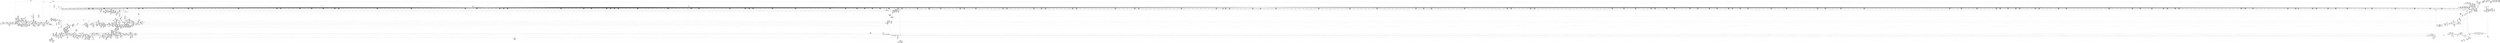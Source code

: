 digraph {
	CE0x406c4f0 [shape=record,shape=Mrecord,label="{CE0x406c4f0|0:_i32,_4:_i32,_8:_i16,_12:_i32,_16:_i32,_20:_i32,_24:_i32,_56:_i8*,_:_SCMRE_768,776_|*MultipleSource*|*LoadInst*|include/linux/fs.h,1916|security/selinux/hooks.c,1675|Function::inode_has_perm&Arg::inode::|security/selinux/hooks.c,1611}"]
	CE0x3fa1a30 [shape=record,shape=Mrecord,label="{CE0x3fa1a30|0:_i32,_4:_i32,_8:_i16,_12:_i32,_16:_i32,_20:_i32,_24:_i32,_56:_i8*,_:_SCMRE_80,88_|*MultipleSource*|*LoadInst*|include/linux/fs.h,1916|security/selinux/hooks.c,1675|Function::inode_has_perm&Arg::inode::|security/selinux/hooks.c,1611}"]
	CE0x3f98710 [shape=record,shape=Mrecord,label="{CE0x3f98710|selinux_file_lock:tmp6|security/selinux/hooks.c,3337}"]
	CE0x3fc3370 [shape=record,shape=Mrecord,label="{CE0x3fc3370|GLOBAL:file_inode|*Constant*|*SummSource*}"]
	CE0x4092c20 [shape=record,shape=Mrecord,label="{CE0x4092c20|i64*_getelementptr_inbounds_(_5_x_i64_,_5_x_i64_*___llvm_gcov_ctr155,_i64_0,_i64_3)|*Constant*|*SummSink*}"]
	CE0x3fc36f0 [shape=record,shape=Mrecord,label="{CE0x3fc36f0|get_current:tmp1}"]
	CE0x4000810 [shape=record,shape=Mrecord,label="{CE0x4000810|file_inode:entry|*SummSource*}"]
	CE0x3f8bc40 [shape=record,shape=Mrecord,label="{CE0x3f8bc40|8:_i8,_32:_%struct.inode*,_%struct.selinux_audit_data*,_456:_i8*,_:_SCMRE_432,436_|*MultipleSource*|security/selinux/hooks.c, 1676|security/selinux/hooks.c,1674|Function::file_has_perm&Arg::file::|Function::selinux_file_lock&Arg::file::}"]
	CE0x3f7b6e0 [shape=record,shape=Mrecord,label="{CE0x3f7b6e0|i32_64|*Constant*}"]
	CE0x3f83510 [shape=record,shape=Mrecord,label="{CE0x3f83510|selinux_file_lock:if.end|*SummSource*}"]
	CE0x40650f0 [shape=record,shape=Mrecord,label="{CE0x40650f0|0:_i32,_4:_i32,_8:_i16,_12:_i32,_16:_i32,_20:_i32,_24:_i32,_56:_i8*,_:_SCMRE_584,585_}"]
	CE0x3fa4b70 [shape=record,shape=Mrecord,label="{CE0x3fa4b70|8:_i8,_32:_%struct.inode*,_%struct.selinux_audit_data*,_456:_i8*,_:_SCMRE_8,9_}"]
	CE0x3fbb430 [shape=record,shape=Mrecord,label="{CE0x3fbb430|file_has_perm:sid2|security/selinux/hooks.c,1683|*SummSource*}"]
	CE0x404a3f0 [shape=record,shape=Mrecord,label="{CE0x404a3f0|0:_i32,_4:_i32,_8:_i16,_12:_i32,_16:_i32,_20:_i32,_24:_i32,_56:_i8*,_:_SCMRE_153,154_}"]
	CE0x404aab0 [shape=record,shape=Mrecord,label="{CE0x404aab0|0:_i32,_4:_i32,_8:_i16,_12:_i32,_16:_i32,_20:_i32,_24:_i32,_56:_i8*,_:_SCMRE_157,158_}"]
	CE0x4062f30 [shape=record,shape=Mrecord,label="{CE0x4062f30|0:_i32,_4:_i32,_8:_i16,_12:_i32,_16:_i32,_20:_i32,_24:_i32,_56:_i8*,_:_SCMRE_564,565_}"]
	CE0x3f8fc30 [shape=record,shape=Mrecord,label="{CE0x3f8fc30|i32_1|*Constant*}"]
	CE0x4086f10 [shape=record,shape=Mrecord,label="{CE0x4086f10|inode_has_perm:lnot.ext|security/selinux/hooks.c,1611|*SummSource*}"]
	CE0x407fc00 [shape=record,shape=Mrecord,label="{CE0x407fc00|__validate_creds:if.then|*SummSink*}"]
	CE0x403e230 [shape=record,shape=Mrecord,label="{CE0x403e230|i64_2|*Constant*}"]
	CE0x3f8f170 [shape=record,shape=Mrecord,label="{CE0x3f8f170|selinux_file_lock:tmp17|security/selinux/hooks.c,3337|*SummSource*}"]
	CE0x3f9d7f0 [shape=record,shape=Mrecord,label="{CE0x3f9d7f0|i64_5|*Constant*|*SummSink*}"]
	CE0x3fd7d40 [shape=record,shape=Mrecord,label="{CE0x3fd7d40|inode_has_perm:bb|*SummSource*}"]
	CE0x403e770 [shape=record,shape=Mrecord,label="{CE0x403e770|__validate_creds:entry|*SummSource*}"]
	CE0x3faaf30 [shape=record,shape=Mrecord,label="{CE0x3faaf30|8:_i8,_32:_%struct.inode*,_%struct.selinux_audit_data*,_456:_i8*,_:_SCMRE_3,4_}"]
	CE0x4006650 [shape=record,shape=Mrecord,label="{CE0x4006650|file_has_perm:sid3|security/selinux/hooks.c,1684|*SummSource*}"]
	CE0x3fd15b0 [shape=record,shape=Mrecord,label="{CE0x3fd15b0|__validate_creds:entry|*SummSink*}"]
	CE0x3f7a9b0 [shape=record,shape=Mrecord,label="{CE0x3f7a9b0|file_has_perm:cred|Function::file_has_perm&Arg::cred::}"]
	CE0x4074090 [shape=record,shape=Mrecord,label="{CE0x4074090|0:_i32,_4:_i32,_8:_i16,_12:_i32,_16:_i32,_20:_i32,_24:_i32,_56:_i8*,_:_SCMRE_918,919_}"]
	CE0x408d450 [shape=record,shape=Mrecord,label="{CE0x408d450|28:_i32,_32:_i16,_:_CRE_32,34_|*MultipleSource*|*LoadInst*|security/selinux/hooks.c,1615|security/selinux/hooks.c,1615|security/selinux/hooks.c,1617}"]
	CE0x4003fe0 [shape=record,shape=Mrecord,label="{CE0x4003fe0|file_has_perm:cmp|security/selinux/hooks.c,1683}"]
	CE0x40962a0 [shape=record,shape=Mrecord,label="{CE0x40962a0|__validate_creds:tmp9|include/linux/cred.h,175|*SummSink*}"]
	CE0x405aa10 [shape=record,shape=Mrecord,label="{CE0x405aa10|0:_i32,_4:_i32,_8:_i16,_12:_i32,_16:_i32,_20:_i32,_24:_i32,_56:_i8*,_:_SCMRE_310,311_}"]
	CE0x400cdc0 [shape=record,shape=Mrecord,label="{CE0x400cdc0|file_has_perm:tmp18|security/selinux/hooks.c,1690}"]
	CE0x3fdad60 [shape=record,shape=Mrecord,label="{CE0x3fdad60|inode_has_perm:if.then|*SummSink*}"]
	CE0x4043d90 [shape=record,shape=Mrecord,label="{CE0x4043d90|0:_i32,_4:_i32,_8:_i16,_12:_i32,_16:_i32,_20:_i32,_24:_i32,_56:_i8*,_:_SCMRE_0,2_|*MultipleSource*|*LoadInst*|include/linux/fs.h,1916|security/selinux/hooks.c,1675|Function::inode_has_perm&Arg::inode::|security/selinux/hooks.c,1611}"]
	CE0x5bedb60 [shape=record,shape=Mrecord,label="{CE0x5bedb60|0:_i8,_:_GCMR_selinux_file_lock.__warned_internal_global_i8_0,_section_.data.unlikely_,_align_1:_elem_0:default:}"]
	CE0x4004450 [shape=record,shape=Mrecord,label="{CE0x4004450|file_has_perm:tmp6|security/selinux/hooks.c,1683|*SummSource*}"]
	CE0x403a060 [shape=record,shape=Mrecord,label="{CE0x403a060|__validate_creds:expval|include/linux/cred.h,173|*SummSink*}"]
	CE0x4055e20 [shape=record,shape=Mrecord,label="{CE0x4055e20|0:_i32,_4:_i32,_8:_i16,_12:_i32,_16:_i32,_20:_i32,_24:_i32,_56:_i8*,_:_SCMRE_265,266_}"]
	CE0x3fd3040 [shape=record,shape=Mrecord,label="{CE0x3fd3040|8:_i8,_32:_%struct.inode*,_%struct.selinux_audit_data*,_456:_i8*,_:_SCMRE_169,170_}"]
	CE0x4000e80 [shape=record,shape=Mrecord,label="{CE0x4000e80|_ret_%struct.inode*_%tmp4,_!dbg_!27713|include/linux/fs.h,1916|*SummSource*}"]
	CE0x408f560 [shape=record,shape=Mrecord,label="{CE0x408f560|__validate_creds:bb|*SummSink*}"]
	CE0x3f7da50 [shape=record,shape=Mrecord,label="{CE0x3f7da50|8:_i8,_32:_%struct.inode*,_%struct.selinux_audit_data*,_456:_i8*,_:_SCMRE_116,117_}"]
	CE0x3f84320 [shape=record,shape=Mrecord,label="{CE0x3f84320|selinux_file_lock:tmp20|security/selinux/hooks.c,3337}"]
	CE0x3fa4cd0 [shape=record,shape=Mrecord,label="{CE0x3fa4cd0|8:_i8,_32:_%struct.inode*,_%struct.selinux_audit_data*,_456:_i8*,_:_SCMRE_9,10_}"]
	CE0x3f93110 [shape=record,shape=Mrecord,label="{CE0x3f93110|i64_0|*Constant*}"]
	CE0x4060970 [shape=record,shape=Mrecord,label="{CE0x4060970|0:_i32,_4:_i32,_8:_i16,_12:_i32,_16:_i32,_20:_i32,_24:_i32,_56:_i8*,_:_SCMRE_512,520_|*MultipleSource*|*LoadInst*|include/linux/fs.h,1916|security/selinux/hooks.c,1675|Function::inode_has_perm&Arg::inode::|security/selinux/hooks.c,1611}"]
	CE0x3f8a960 [shape=record,shape=Mrecord,label="{CE0x3f8a960|8:_i8,_32:_%struct.inode*,_%struct.selinux_audit_data*,_456:_i8*,_:_SCMRE_392,396_|*MultipleSource*|security/selinux/hooks.c, 1676|security/selinux/hooks.c,1674|Function::file_has_perm&Arg::file::|Function::selinux_file_lock&Arg::file::}"]
	CE0x3fc8110 [shape=record,shape=Mrecord,label="{CE0x3fc8110|8:_i8,_32:_%struct.inode*,_%struct.selinux_audit_data*,_456:_i8*,_:_SCMRE_208,209_}"]
	CE0x3fbd140 [shape=record,shape=Mrecord,label="{CE0x3fbd140|file_has_perm:tmp16|security/selinux/hooks.c,1689|*SummSource*}"]
	CE0x3f71af0 [shape=record,shape=Mrecord,label="{CE0x3f71af0|8:_i8,_32:_%struct.inode*,_%struct.selinux_audit_data*,_456:_i8*,_:_SCMRE_40,48_|*MultipleSource*|security/selinux/hooks.c, 1676|security/selinux/hooks.c,1674|Function::file_has_perm&Arg::file::|Function::selinux_file_lock&Arg::file::}"]
	CE0x40405d0 [shape=record,shape=Mrecord,label="{CE0x40405d0|GLOBAL:__validate_creds|*Constant*}"]
	CE0x405aeb0 [shape=record,shape=Mrecord,label="{CE0x405aeb0|0:_i32,_4:_i32,_8:_i16,_12:_i32,_16:_i32,_20:_i32,_24:_i32,_56:_i8*,_:_SCMRE_320,328_|*MultipleSource*|*LoadInst*|include/linux/fs.h,1916|security/selinux/hooks.c,1675|Function::inode_has_perm&Arg::inode::|security/selinux/hooks.c,1611}"]
	CE0x40813f0 [shape=record,shape=Mrecord,label="{CE0x40813f0|__validate_creds:tmp4|include/linux/cred.h,173|*SummSink*}"]
	CE0x404c0a0 [shape=record,shape=Mrecord,label="{CE0x404c0a0|0:_i32,_4:_i32,_8:_i16,_12:_i32,_16:_i32,_20:_i32,_24:_i32,_56:_i8*,_:_SCMRE_170,171_}"]
	CE0x3fdc8d0 [shape=record,shape=Mrecord,label="{CE0x3fdc8d0|8:_i8,_32:_%struct.inode*,_%struct.selinux_audit_data*,_456:_i8*,_:_SCMRE_73,74_}"]
	CE0x40641c0 [shape=record,shape=Mrecord,label="{CE0x40641c0|0:_i32,_4:_i32,_8:_i16,_12:_i32,_16:_i32,_20:_i32,_24:_i32,_56:_i8*,_:_SCMRE_575,576_}"]
	CE0x405fb00 [shape=record,shape=Mrecord,label="{CE0x405fb00|0:_i32,_4:_i32,_8:_i16,_12:_i32,_16:_i32,_20:_i32,_24:_i32,_56:_i8*,_:_SCMRE_487,488_}"]
	CE0x3ffd450 [shape=record,shape=Mrecord,label="{CE0x3ffd450|file_inode:tmp|*SummSink*}"]
	CE0x3f8d450 [shape=record,shape=Mrecord,label="{CE0x3f8d450|0:_i32,_4:_i32,_8:_i16,_12:_i32,_16:_i32,_20:_i32,_24:_i32,_56:_i8*,_:_SCMRE_244,245_}"]
	CE0x3f87250 [shape=record,shape=Mrecord,label="{CE0x3f87250|selinux_file_lock:tmp6|security/selinux/hooks.c,3337|*SummSource*}"]
	CE0x406f9b0 [shape=record,shape=Mrecord,label="{CE0x406f9b0|0:_i32,_4:_i32,_8:_i16,_12:_i32,_16:_i32,_20:_i32,_24:_i32,_56:_i8*,_:_SCMRE_876,877_}"]
	CE0x4039a50 [shape=record,shape=Mrecord,label="{CE0x4039a50|0:_i32,_4:_i32,_8:_i16,_12:_i32,_16:_i32,_20:_i32,_24:_i32,_56:_i8*,_:_SCMRE_12,16_|*MultipleSource*|*LoadInst*|include/linux/fs.h,1916|security/selinux/hooks.c,1675|Function::inode_has_perm&Arg::inode::|security/selinux/hooks.c,1611}"]
	CE0x5bed900 [shape=record,shape=Mrecord,label="{CE0x5bed900|GLOBAL:selinux_file_lock.__warned|Global_var:selinux_file_lock.__warned|*SummSink*}"]
	CE0x3f881a0 [shape=record,shape=Mrecord,label="{CE0x3f881a0|file_has_perm:if.end}"]
	CE0x4040c70 [shape=record,shape=Mrecord,label="{CE0x4040c70|cred_sid:tmp5|security/selinux/hooks.c,196}"]
	CE0x4041f80 [shape=record,shape=Mrecord,label="{CE0x4041f80|inode_has_perm:do.body|*SummSink*}"]
	CE0x3f909a0 [shape=record,shape=Mrecord,label="{CE0x3f909a0|selinux_file_lock:tmp12|security/selinux/hooks.c,3337}"]
	CE0x3f699b0 [shape=record,shape=Mrecord,label="{CE0x3f699b0|selinux_file_lock:tmp|*SummSink*}"]
	CE0x3fe1610 [shape=record,shape=Mrecord,label="{CE0x3fe1610|0:_i32,_4:_i32,_8:_i32,_12:_i32,_:_CMRE_8,12_|*MultipleSource*|security/selinux/hooks.c,196|security/selinux/hooks.c,197|*LoadInst*|security/selinux/hooks.c,196}"]
	CE0x3f95f30 [shape=record,shape=Mrecord,label="{CE0x3f95f30|i64*_getelementptr_inbounds_(_11_x_i64_,_11_x_i64_*___llvm_gcov_ctr259,_i64_0,_i64_8)|*Constant*|*SummSource*}"]
	CE0x3f9d6e0 [shape=record,shape=Mrecord,label="{CE0x3f9d6e0|i64_5|*Constant*|*SummSource*}"]
	CE0x3fa8ce0 [shape=record,shape=Mrecord,label="{CE0x3fa8ce0|i32_1609|*Constant*|*SummSink*}"]
	CE0x4021ae0 [shape=record,shape=Mrecord,label="{CE0x4021ae0|file_has_perm:call9|security/selinux/hooks.c,1695|*SummSource*}"]
	CE0x4048890 [shape=record,shape=Mrecord,label="{CE0x4048890|0:_i32,_4:_i32,_8:_i16,_12:_i32,_16:_i32,_20:_i32,_24:_i32,_56:_i8*,_:_SCMRE_138,139_}"]
	CE0x40067c0 [shape=record,shape=Mrecord,label="{CE0x40067c0|file_has_perm:sid3|security/selinux/hooks.c,1684|*SummSink*}"]
	CE0x4094420 [shape=record,shape=Mrecord,label="{CE0x4094420|i64*_getelementptr_inbounds_(_5_x_i64_,_5_x_i64_*___llvm_gcov_ctr155,_i64_0,_i64_4)|*Constant*|*SummSource*}"]
	CE0x3fe8da0 [shape=record,shape=Mrecord,label="{CE0x3fe8da0|file_has_perm:tmp2|*LoadInst*|security/selinux/hooks.c,1674|*SummSink*}"]
	CE0x407e3c0 [shape=record,shape=Mrecord,label="{CE0x407e3c0|inode_has_perm:tmp17|security/selinux/hooks.c,1617|*SummSink*}"]
	CE0x3fba350 [shape=record,shape=Mrecord,label="{CE0x3fba350|cred_sid:cred|Function::cred_sid&Arg::cred::|*SummSink*}"]
	CE0x4004650 [shape=record,shape=Mrecord,label="{CE0x4004650|file_has_perm:cmp|security/selinux/hooks.c,1683|*SummSource*}"]
	CE0x4008a40 [shape=record,shape=Mrecord,label="{CE0x4008a40|i16_8|*Constant*|*SummSink*}"]
	CE0x4077b70 [shape=record,shape=Mrecord,label="{CE0x4077b70|0:_i32,_4:_i32,_8:_i16,_12:_i32,_16:_i32,_20:_i32,_24:_i32,_56:_i8*,_:_SCMRE_988,992_|*MultipleSource*|*LoadInst*|include/linux/fs.h,1916|security/selinux/hooks.c,1675|Function::inode_has_perm&Arg::inode::|security/selinux/hooks.c,1611}"]
	CE0x3fa4f40 [shape=record,shape=Mrecord,label="{CE0x3fa4f40|8:_i8,_32:_%struct.inode*,_%struct.selinux_audit_data*,_456:_i8*,_:_SCMRE_60,61_}"]
	CE0x3f8f100 [shape=record,shape=Mrecord,label="{CE0x3f8f100|selinux_file_lock:tmp17|security/selinux/hooks.c,3337}"]
	CE0x3f932e0 [shape=record,shape=Mrecord,label="{CE0x3f932e0|selinux_file_lock:tmp4|security/selinux/hooks.c,3337|*SummSource*}"]
	CE0x3fb9e50 [shape=record,shape=Mrecord,label="{CE0x3fb9e50|cred_sid:entry}"]
	CE0x401d790 [shape=record,shape=Mrecord,label="{CE0x401d790|file_has_perm:tmp21|security/selinux/hooks.c,1694|*SummSource*}"]
	CE0x405fdf0 [shape=record,shape=Mrecord,label="{CE0x405fdf0|0:_i32,_4:_i32,_8:_i16,_12:_i32,_16:_i32,_20:_i32,_24:_i32,_56:_i8*,_:_SCMRE_496,500_|*MultipleSource*|*LoadInst*|include/linux/fs.h,1916|security/selinux/hooks.c,1675|Function::inode_has_perm&Arg::inode::|security/selinux/hooks.c,1611}"]
	CE0x3fd31a0 [shape=record,shape=Mrecord,label="{CE0x3fd31a0|8:_i8,_32:_%struct.inode*,_%struct.selinux_audit_data*,_456:_i8*,_:_SCMRE_170,171_}"]
	CE0x407ae30 [shape=record,shape=Mrecord,label="{CE0x407ae30|inode_has_perm:tmp13|security/selinux/hooks.c,1614|*SummSource*}"]
	CE0x3f80200 [shape=record,shape=Mrecord,label="{CE0x3f80200|file_has_perm:f_security|security/selinux/hooks.c,1674|*SummSource*}"]
	CE0x408b7c0 [shape=record,shape=Mrecord,label="{CE0x408b7c0|i64*_getelementptr_inbounds_(_8_x_i64_,_8_x_i64_*___llvm_gcov_ctr154,_i64_0,_i64_6)|*Constant*|*SummSource*}"]
	CE0x4085b60 [shape=record,shape=Mrecord,label="{CE0x4085b60|inode_has_perm:and|security/selinux/hooks.c,1611|*SummSink*}"]
	CE0x3fa43f0 [shape=record,shape=Mrecord,label="{CE0x3fa43f0|i64*_getelementptr_inbounds_(_11_x_i64_,_11_x_i64_*___llvm_gcov_ctr259,_i64_0,_i64_6)|*Constant*|*SummSink*}"]
	CE0x406f140 [shape=record,shape=Mrecord,label="{CE0x406f140|0:_i32,_4:_i32,_8:_i16,_12:_i32,_16:_i32,_20:_i32,_24:_i32,_56:_i8*,_:_SCMRE_871,872_}"]
	CE0x40205c0 [shape=record,shape=Mrecord,label="{CE0x40205c0|inode_has_perm:adp|Function::inode_has_perm&Arg::adp::|*SummSource*}"]
	CE0x3f8fa30 [shape=record,shape=Mrecord,label="{CE0x3f8fa30|%struct.task_struct*_(%struct.task_struct**)*_asm_movq_%gs:$_1:P_,$0_,_r,im,_dirflag_,_fpsr_,_flags_|*SummSink*}"]
	CE0x4081980 [shape=record,shape=Mrecord,label="{CE0x4081980|i64*_getelementptr_inbounds_(_5_x_i64_,_5_x_i64_*___llvm_gcov_ctr155,_i64_0,_i64_3)|*Constant*}"]
	CE0x3f91520 [shape=record,shape=Mrecord,label="{CE0x3f91520|file_has_perm:if.then}"]
	CE0x3fc5660 [shape=record,shape=Mrecord,label="{CE0x3fc5660|i64*_getelementptr_inbounds_(_2_x_i64_,_2_x_i64_*___llvm_gcov_ctr98,_i64_0,_i64_1)|*Constant*|*SummSink*}"]
	CE0x3fd4150 [shape=record,shape=Mrecord,label="{CE0x3fd4150|i64*_getelementptr_inbounds_(_2_x_i64_,_2_x_i64_*___llvm_gcov_ctr131,_i64_0,_i64_1)|*Constant*|*SummSink*}"]
	CE0x407a420 [shape=record,shape=Mrecord,label="{CE0x407a420|inode_has_perm:tmp16|security/selinux/hooks.c,1615}"]
	CE0x3f8bf20 [shape=record,shape=Mrecord,label="{CE0x3f8bf20|8:_i8,_32:_%struct.inode*,_%struct.selinux_audit_data*,_456:_i8*,_:_SCMRE_436,440_|*MultipleSource*|security/selinux/hooks.c, 1676|security/selinux/hooks.c,1674|Function::file_has_perm&Arg::file::|Function::selinux_file_lock&Arg::file::}"]
	CE0x400b950 [shape=record,shape=Mrecord,label="{CE0x400b950|file_has_perm:tobool7|security/selinux/hooks.c,1694|*SummSource*}"]
	CE0x4095bc0 [shape=record,shape=Mrecord,label="{CE0x4095bc0|__validate_creds:tmp8|include/linux/cred.h,175|*SummSink*}"]
	CE0x3f7ac30 [shape=record,shape=Mrecord,label="{CE0x3f7ac30|file_has_perm:cred|Function::file_has_perm&Arg::cred::|*SummSink*}"]
	CE0x40635f0 [shape=record,shape=Mrecord,label="{CE0x40635f0|0:_i32,_4:_i32,_8:_i16,_12:_i32,_16:_i32,_20:_i32,_24:_i32,_56:_i8*,_:_SCMRE_568,569_}"]
	CE0x406eba0 [shape=record,shape=Mrecord,label="{CE0x406eba0|0:_i32,_4:_i32,_8:_i16,_12:_i32,_16:_i32,_20:_i32,_24:_i32,_56:_i8*,_:_SCMRE_867,868_}"]
	CE0x3f77b40 [shape=record,shape=Mrecord,label="{CE0x3f77b40|8:_i8,_32:_%struct.inode*,_%struct.selinux_audit_data*,_456:_i8*,_:_SCMRE_324,328_|*MultipleSource*|security/selinux/hooks.c, 1676|security/selinux/hooks.c,1674|Function::file_has_perm&Arg::file::|Function::selinux_file_lock&Arg::file::}"]
	CE0x3f781c0 [shape=record,shape=Mrecord,label="{CE0x3f781c0|8:_i8,_32:_%struct.inode*,_%struct.selinux_audit_data*,_456:_i8*,_:_SCMRE_336,344_|*MultipleSource*|security/selinux/hooks.c, 1676|security/selinux/hooks.c,1674|Function::file_has_perm&Arg::file::|Function::selinux_file_lock&Arg::file::}"]
	CE0x40203b0 [shape=record,shape=Mrecord,label="{CE0x40203b0|inode_has_perm:adp|Function::inode_has_perm&Arg::adp::}"]
	CE0x3f8da80 [shape=record,shape=Mrecord,label="{CE0x3f8da80|0:_i32,_4:_i32,_8:_i16,_12:_i32,_16:_i32,_20:_i32,_24:_i32,_56:_i8*,_:_SCMRE_248,249_}"]
	CE0x3faa0c0 [shape=record,shape=Mrecord,label="{CE0x3faa0c0|cred_sid:security|security/selinux/hooks.c,196|*SummSink*}"]
	CE0x4007e90 [shape=record,shape=Mrecord,label="{CE0x4007e90|avc_has_perm:entry|*SummSink*}"]
	CE0x3f783e0 [shape=record,shape=Mrecord,label="{CE0x3f783e0|8:_i8,_32:_%struct.inode*,_%struct.selinux_audit_data*,_456:_i8*,_:_SCMRE_344,360_|*MultipleSource*|security/selinux/hooks.c, 1676|security/selinux/hooks.c,1674|Function::file_has_perm&Arg::file::|Function::selinux_file_lock&Arg::file::}"]
	CE0x3f983e0 [shape=record,shape=Mrecord,label="{CE0x3f983e0|selinux_file_lock:tmp5|security/selinux/hooks.c,3337}"]
	CE0x40657b0 [shape=record,shape=Mrecord,label="{CE0x40657b0|0:_i32,_4:_i32,_8:_i16,_12:_i32,_16:_i32,_20:_i32,_24:_i32,_56:_i8*,_:_SCMRE_588,589_}"]
	CE0x4006d70 [shape=record,shape=Mrecord,label="{CE0x4006d70|file_has_perm:tmp11|security/selinux/hooks.c,1684|*SummSource*}"]
	CE0x4000d40 [shape=record,shape=Mrecord,label="{CE0x4000d40|_ret_%struct.inode*_%tmp4,_!dbg_!27713|include/linux/fs.h,1916}"]
	CE0x404b170 [shape=record,shape=Mrecord,label="{CE0x404b170|0:_i32,_4:_i32,_8:_i16,_12:_i32,_16:_i32,_20:_i32,_24:_i32,_56:_i8*,_:_SCMRE_161,162_}"]
	CE0x407e4d0 [shape=record,shape=Mrecord,label="{CE0x407e4d0|inode_has_perm:tmp19|security/selinux/hooks.c,1618|*SummSink*}"]
	CE0x3fa8130 [shape=record,shape=Mrecord,label="{CE0x3fa8130|8:_i8,_32:_%struct.inode*,_%struct.selinux_audit_data*,_456:_i8*,_:_SCMRE_112,113_}"]
	CE0x4069110 [shape=record,shape=Mrecord,label="{CE0x4069110|0:_i32,_4:_i32,_8:_i16,_12:_i32,_16:_i32,_20:_i32,_24:_i32,_56:_i8*,_:_SCMRE_622,623_}"]
	CE0x3f93c00 [shape=record,shape=Mrecord,label="{CE0x3f93c00|selinux_file_lock:tmp7|security/selinux/hooks.c,3337}"]
	CE0x3fa89a0 [shape=record,shape=Mrecord,label="{CE0x3fa89a0|file_has_perm:tmp|*SummSink*}"]
	CE0x4038f60 [shape=record,shape=Mrecord,label="{CE0x4038f60|i64*_getelementptr_inbounds_(_8_x_i64_,_8_x_i64_*___llvm_gcov_ctr154,_i64_0,_i64_1)|*Constant*|*SummSource*}"]
	CE0x4089c90 [shape=record,shape=Mrecord,label="{CE0x4089c90|inode_has_perm:tmp10|security/selinux/hooks.c,1611}"]
	CE0x404e6f0 [shape=record,shape=Mrecord,label="{CE0x404e6f0|0:_i32,_4:_i32,_8:_i16,_12:_i32,_16:_i32,_20:_i32,_24:_i32,_56:_i8*,_:_SCMRE_190,191_}"]
	CE0x3f72a80 [shape=record,shape=Mrecord,label="{CE0x3f72a80|selinux_file_lock:do.body|*SummSource*}"]
	CE0x408fce0 [shape=record,shape=Mrecord,label="{CE0x408fce0|__validate_creds:tmp2|include/linux/cred.h,173}"]
	CE0x4037190 [shape=record,shape=Mrecord,label="{CE0x4037190|inode_has_perm:tmp3|*SummSink*}"]
	CE0x401fe80 [shape=record,shape=Mrecord,label="{CE0x401fe80|inode_has_perm:perms|Function::inode_has_perm&Arg::perms::}"]
	CE0x400c5a0 [shape=record,shape=Mrecord,label="{CE0x400c5a0|i64_7|*Constant*|*SummSink*}"]
	CE0x4072aa0 [shape=record,shape=Mrecord,label="{CE0x4072aa0|0:_i32,_4:_i32,_8:_i16,_12:_i32,_16:_i32,_20:_i32,_24:_i32,_56:_i8*,_:_SCMRE_905,906_}"]
	CE0x406b730 [shape=record,shape=Mrecord,label="{CE0x406b730|0:_i32,_4:_i32,_8:_i16,_12:_i32,_16:_i32,_20:_i32,_24:_i32,_56:_i8*,_:_SCMRE_728,736_|*MultipleSource*|*LoadInst*|include/linux/fs.h,1916|security/selinux/hooks.c,1675|Function::inode_has_perm&Arg::inode::|security/selinux/hooks.c,1611}"]
	CE0x3f94fb0 [shape=record,shape=Mrecord,label="{CE0x3f94fb0|selinux_file_lock:tobool|security/selinux/hooks.c,3337}"]
	CE0x3fd7cb0 [shape=record,shape=Mrecord,label="{CE0x3fd7cb0|inode_has_perm:bb}"]
	CE0x400b7c0 [shape=record,shape=Mrecord,label="{CE0x400b7c0|file_has_perm:tobool7|security/selinux/hooks.c,1694}"]
	CE0x4073d30 [shape=record,shape=Mrecord,label="{CE0x4073d30|0:_i32,_4:_i32,_8:_i16,_12:_i32,_16:_i32,_20:_i32,_24:_i32,_56:_i8*,_:_SCMRE_916,917_}"]
	CE0x3f75730 [shape=record,shape=Mrecord,label="{CE0x3f75730|8:_i8,_32:_%struct.inode*,_%struct.selinux_audit_data*,_456:_i8*,_:_SCMRE_213,214_}"]
	CE0x407fd10 [shape=record,shape=Mrecord,label="{CE0x407fd10|i64*_getelementptr_inbounds_(_5_x_i64_,_5_x_i64_*___llvm_gcov_ctr155,_i64_0,_i64_0)|*Constant*}"]
	CE0x3fc8270 [shape=record,shape=Mrecord,label="{CE0x3fc8270|8:_i8,_32:_%struct.inode*,_%struct.selinux_audit_data*,_456:_i8*,_:_SCMRE_209,210_}"]
	CE0x3fa78f0 [shape=record,shape=Mrecord,label="{CE0x3fa78f0|8:_i8,_32:_%struct.inode*,_%struct.selinux_audit_data*,_456:_i8*,_:_SCMRE_106,107_}"]
	CE0x3f8ae60 [shape=record,shape=Mrecord,label="{CE0x3f8ae60|8:_i8,_32:_%struct.inode*,_%struct.selinux_audit_data*,_456:_i8*,_:_SCMRE_400,404_|*MultipleSource*|security/selinux/hooks.c, 1676|security/selinux/hooks.c,1674|Function::file_has_perm&Arg::file::|Function::selinux_file_lock&Arg::file::}"]
	CE0x3f8dc30 [shape=record,shape=Mrecord,label="{CE0x3f8dc30|0:_i32,_4:_i32,_8:_i16,_12:_i32,_16:_i32,_20:_i32,_24:_i32,_56:_i8*,_:_SCMRE_249,250_}"]
	CE0x404c760 [shape=record,shape=Mrecord,label="{CE0x404c760|0:_i32,_4:_i32,_8:_i16,_12:_i32,_16:_i32,_20:_i32,_24:_i32,_56:_i8*,_:_SCMRE_174,175_}"]
	CE0x400c430 [shape=record,shape=Mrecord,label="{CE0x400c430|i64_8|*Constant*|*SummSink*}"]
	CE0x4064a30 [shape=record,shape=Mrecord,label="{CE0x4064a30|0:_i32,_4:_i32,_8:_i16,_12:_i32,_16:_i32,_20:_i32,_24:_i32,_56:_i8*,_:_SCMRE_580,581_}"]
	CE0x3fc2900 [shape=record,shape=Mrecord,label="{CE0x3fc2900|file_has_perm:tmp4|security/selinux/hooks.c,1681}"]
	CE0x40064d0 [shape=record,shape=Mrecord,label="{CE0x40064d0|file_has_perm:sid3|security/selinux/hooks.c,1684}"]
	CE0x4050c00 [shape=record,shape=Mrecord,label="{CE0x4050c00|0:_i32,_4:_i32,_8:_i16,_12:_i32,_16:_i32,_20:_i32,_24:_i32,_56:_i8*,_:_SCMRE_224,232_|*MultipleSource*|*LoadInst*|include/linux/fs.h,1916|security/selinux/hooks.c,1675|Function::inode_has_perm&Arg::inode::|security/selinux/hooks.c,1611}"]
	CE0x406def0 [shape=record,shape=Mrecord,label="{CE0x406def0|0:_i32,_4:_i32,_8:_i16,_12:_i32,_16:_i32,_20:_i32,_24:_i32,_56:_i8*,_:_SCMRE_848,856_|*MultipleSource*|*LoadInst*|include/linux/fs.h,1916|security/selinux/hooks.c,1675|Function::inode_has_perm&Arg::inode::|security/selinux/hooks.c,1611}"]
	CE0x3fdf640 [shape=record,shape=Mrecord,label="{CE0x3fdf640|8:_i8,_32:_%struct.inode*,_%struct.selinux_audit_data*,_456:_i8*,_:_SCMRE_89,90_}"]
	CE0x4072fb0 [shape=record,shape=Mrecord,label="{CE0x4072fb0|0:_i32,_4:_i32,_8:_i16,_12:_i32,_16:_i32,_20:_i32,_24:_i32,_56:_i8*,_:_SCMRE_908,909_}"]
	CE0x3f7beb0 [shape=record,shape=Mrecord,label="{CE0x3f7beb0|file_has_perm:av|Function::file_has_perm&Arg::av::}"]
	CE0x40417d0 [shape=record,shape=Mrecord,label="{CE0x40417d0|GLOBAL:__validate_creds|*Constant*|*SummSource*}"]
	CE0x407bb00 [shape=record,shape=Mrecord,label="{CE0x407bb00|inode_has_perm:call|security/selinux/hooks.c,1614|*SummSink*}"]
	CE0x3f86010 [shape=record,shape=Mrecord,label="{CE0x3f86010|GLOBAL:__llvm_gcov_ctr259|Global_var:__llvm_gcov_ctr259|*SummSink*}"]
	CE0x40661d0 [shape=record,shape=Mrecord,label="{CE0x40661d0|0:_i32,_4:_i32,_8:_i16,_12:_i32,_16:_i32,_20:_i32,_24:_i32,_56:_i8*,_:_SCMRE_594,595_}"]
	CE0x4037710 [shape=record,shape=Mrecord,label="{CE0x4037710|i64*_getelementptr_inbounds_(_8_x_i64_,_8_x_i64_*___llvm_gcov_ctr154,_i64_0,_i64_2)|*Constant*|*SummSink*}"]
	CE0x3fbc200 [shape=record,shape=Mrecord,label="{CE0x3fbc200|file_has_perm:tmp15|security/selinux/hooks.c,1688}"]
	CE0x3fab020 [shape=record,shape=Mrecord,label="{CE0x3fab020|8:_i8,_32:_%struct.inode*,_%struct.selinux_audit_data*,_456:_i8*,_:_SCMRE_4,5_}"]
	CE0x4006ea0 [shape=record,shape=Mrecord,label="{CE0x4006ea0|file_has_perm:tmp11|security/selinux/hooks.c,1684|*SummSink*}"]
	CE0x3fe1d20 [shape=record,shape=Mrecord,label="{CE0x3fe1d20|8:_i8,_32:_%struct.inode*,_%struct.selinux_audit_data*,_456:_i8*,_:_SCMRE_6,7_}"]
	CE0x3fc15d0 [shape=record,shape=Mrecord,label="{CE0x3fc15d0|file_has_perm:tmp5|security/selinux/hooks.c,1681|*SummSink*}"]
	CE0x3fcafe0 [shape=record,shape=Mrecord,label="{CE0x3fcafe0|i64*_getelementptr_inbounds_(_12_x_i64_,_12_x_i64_*___llvm_gcov_ctr170,_i64_0,_i64_10)|*Constant*|*SummSource*}"]
	CE0x40864c0 [shape=record,shape=Mrecord,label="{CE0x40864c0|inode_has_perm:lnot1|security/selinux/hooks.c,1611}"]
	CE0x4049ee0 [shape=record,shape=Mrecord,label="{CE0x4049ee0|0:_i32,_4:_i32,_8:_i16,_12:_i32,_16:_i32,_20:_i32,_24:_i32,_56:_i8*,_:_SCMRE_150,151_}"]
	CE0x4057ad0 [shape=record,shape=Mrecord,label="{CE0x4057ad0|0:_i32,_4:_i32,_8:_i16,_12:_i32,_16:_i32,_20:_i32,_24:_i32,_56:_i8*,_:_SCMRE_282,283_}"]
	CE0x3fdca30 [shape=record,shape=Mrecord,label="{CE0x3fdca30|8:_i8,_32:_%struct.inode*,_%struct.selinux_audit_data*,_456:_i8*,_:_SCMRE_74,75_}"]
	CE0x4062510 [shape=record,shape=Mrecord,label="{CE0x4062510|0:_i32,_4:_i32,_8:_i16,_12:_i32,_16:_i32,_20:_i32,_24:_i32,_56:_i8*,_:_SCMRE_558,559_}"]
	CE0x3f96340 [shape=record,shape=Mrecord,label="{CE0x3f96340|i8_1|*Constant*}"]
	CE0x3fc7350 [shape=record,shape=Mrecord,label="{CE0x3fc7350|8:_i8,_32:_%struct.inode*,_%struct.selinux_audit_data*,_456:_i8*,_:_SCMRE_198,199_}"]
	CE0x3f8b800 [shape=record,shape=Mrecord,label="{CE0x3f8b800|8:_i8,_32:_%struct.inode*,_%struct.selinux_audit_data*,_456:_i8*,_:_SCMRE_424,428_|*MultipleSource*|security/selinux/hooks.c, 1676|security/selinux/hooks.c,1674|Function::file_has_perm&Arg::file::|Function::selinux_file_lock&Arg::file::}"]
	CE0x4075b90 [shape=record,shape=Mrecord,label="{CE0x4075b90|0:_i32,_4:_i32,_8:_i16,_12:_i32,_16:_i32,_20:_i32,_24:_i32,_56:_i8*,_:_SCMRE_934,935_}"]
	CE0x3f83370 [shape=record,shape=Mrecord,label="{CE0x3f83370|selinux_file_lock:tmp2|*SummSink*}"]
	CE0x4004d30 [shape=record,shape=Mrecord,label="{CE0x4004d30|i64_0|*Constant*}"]
	CE0x3f9a260 [shape=record,shape=Mrecord,label="{CE0x3f9a260|selinux_file_lock:tmp13|security/selinux/hooks.c,3337|*SummSource*}"]
	CE0x3f76210 [shape=record,shape=Mrecord,label="{CE0x3f76210|8:_i8,_32:_%struct.inode*,_%struct.selinux_audit_data*,_456:_i8*,_:_SCMRE_248,256_|*MultipleSource*|security/selinux/hooks.c, 1676|security/selinux/hooks.c,1674|Function::file_has_perm&Arg::file::|Function::selinux_file_lock&Arg::file::}"]
	CE0x4040da0 [shape=record,shape=Mrecord,label="{CE0x4040da0|inode_has_perm:if.end|*SummSink*}"]
	CE0x3f83440 [shape=record,shape=Mrecord,label="{CE0x3f83440|selinux_file_lock:tmp3}"]
	CE0x3f7bf20 [shape=record,shape=Mrecord,label="{CE0x3f7bf20|file_has_perm:av|Function::file_has_perm&Arg::av::|*SummSource*}"]
	CE0x4021590 [shape=record,shape=Mrecord,label="{CE0x4021590|file_has_perm:tmp25|security/selinux/hooks.c,1695|*SummSource*}"]
	CE0x3f7c670 [shape=record,shape=Mrecord,label="{CE0x3f7c670|_ret_i32_%call5,_!dbg_!27741|security/selinux/hooks.c,3339}"]
	CE0x3fe7870 [shape=record,shape=Mrecord,label="{CE0x3fe7870|file_has_perm:ad|security/selinux/hooks.c, 1676|*SummSource*}"]
	CE0x404c5b0 [shape=record,shape=Mrecord,label="{CE0x404c5b0|0:_i32,_4:_i32,_8:_i16,_12:_i32,_16:_i32,_20:_i32,_24:_i32,_56:_i8*,_:_SCMRE_173,174_}"]
	CE0x4089ed0 [shape=record,shape=Mrecord,label="{CE0x4089ed0|inode_has_perm:tmp10|security/selinux/hooks.c,1611|*SummSource*}"]
	CE0x4064370 [shape=record,shape=Mrecord,label="{CE0x4064370|0:_i32,_4:_i32,_8:_i16,_12:_i32,_16:_i32,_20:_i32,_24:_i32,_56:_i8*,_:_SCMRE_576,577_}"]
	CE0x408b750 [shape=record,shape=Mrecord,label="{CE0x408b750|i64*_getelementptr_inbounds_(_8_x_i64_,_8_x_i64_*___llvm_gcov_ctr154,_i64_0,_i64_6)|*Constant*}"]
	CE0x3f96d30 [shape=record,shape=Mrecord,label="{CE0x3f96d30|selinux_file_lock:tmp9|security/selinux/hooks.c,3337|*SummSource*}"]
	CE0x3f8abe0 [shape=record,shape=Mrecord,label="{CE0x3f8abe0|8:_i8,_32:_%struct.inode*,_%struct.selinux_audit_data*,_456:_i8*,_:_SCMRE_396,400_|*MultipleSource*|security/selinux/hooks.c, 1676|security/selinux/hooks.c,1674|Function::file_has_perm&Arg::file::|Function::selinux_file_lock&Arg::file::}"]
	CE0x404d970 [shape=record,shape=Mrecord,label="{CE0x404d970|0:_i32,_4:_i32,_8:_i16,_12:_i32,_16:_i32,_20:_i32,_24:_i32,_56:_i8*,_:_SCMRE_182,183_}"]
	CE0x3fc5770 [shape=record,shape=Mrecord,label="{CE0x3fc5770|i64*_getelementptr_inbounds_(_2_x_i64_,_2_x_i64_*___llvm_gcov_ctr98,_i64_0,_i64_0)|*Constant*}"]
	CE0x3fbd320 [shape=record,shape=Mrecord,label="{CE0x3fbd320|i64*_getelementptr_inbounds_(_12_x_i64_,_12_x_i64_*___llvm_gcov_ctr170,_i64_0,_i64_5)|*Constant*|*SummSource*}"]
	CE0x4095890 [shape=record,shape=Mrecord,label="{CE0x4095890|i32_3|*Constant*|*SummSink*}"]
	CE0x4075320 [shape=record,shape=Mrecord,label="{CE0x4075320|0:_i32,_4:_i32,_8:_i16,_12:_i32,_16:_i32,_20:_i32,_24:_i32,_56:_i8*,_:_SCMRE_929,930_}"]
	CE0x3fff0f0 [shape=record,shape=Mrecord,label="{CE0x3fff0f0|_call_void_mcount()_#3}"]
	CE0x3fc4f70 [shape=record,shape=Mrecord,label="{CE0x3fc4f70|__validate_creds:lnot.ext|include/linux/cred.h,173|*SummSink*}"]
	CE0x3fc4010 [shape=record,shape=Mrecord,label="{CE0x3fc4010|8:_i8,_32:_%struct.inode*,_%struct.selinux_audit_data*,_456:_i8*,_:_SCMRE_59,60_}"]
	CE0x3fd3460 [shape=record,shape=Mrecord,label="{CE0x3fd3460|8:_i8,_32:_%struct.inode*,_%struct.selinux_audit_data*,_456:_i8*,_:_SCMRE_172,173_}"]
	CE0x3f9a5e0 [shape=record,shape=Mrecord,label="{CE0x3f9a5e0|selinux_file_lock:tobool1|security/selinux/hooks.c,3337}"]
	CE0x4047880 [shape=record,shape=Mrecord,label="{CE0x4047880|0:_i32,_4:_i32,_8:_i16,_12:_i32,_16:_i32,_20:_i32,_24:_i32,_56:_i8*,_:_SCMRE_96,104_|*MultipleSource*|*LoadInst*|include/linux/fs.h,1916|security/selinux/hooks.c,1675|Function::inode_has_perm&Arg::inode::|security/selinux/hooks.c,1611}"]
	CE0x4066380 [shape=record,shape=Mrecord,label="{CE0x4066380|0:_i32,_4:_i32,_8:_i16,_12:_i32,_16:_i32,_20:_i32,_24:_i32,_56:_i8*,_:_SCMRE_595,596_}"]
	CE0x3faa000 [shape=record,shape=Mrecord,label="{CE0x3faa000|i32_22|*Constant*|*SummSink*}"]
	CE0x3fff510 [shape=record,shape=Mrecord,label="{CE0x3fff510|i32_0|*Constant*}"]
	CE0x3fe45e0 [shape=record,shape=Mrecord,label="{CE0x3fe45e0|8:_i8,_32:_%struct.inode*,_%struct.selinux_audit_data*,_456:_i8*,_:_SCMRE_145,146_}"]
	CE0x3f8e140 [shape=record,shape=Mrecord,label="{CE0x3f8e140|0:_i32,_4:_i32,_8:_i16,_12:_i32,_16:_i32,_20:_i32,_24:_i32,_56:_i8*,_:_SCMRE_252,253_}"]
	CE0x40590c0 [shape=record,shape=Mrecord,label="{CE0x40590c0|0:_i32,_4:_i32,_8:_i16,_12:_i32,_16:_i32,_20:_i32,_24:_i32,_56:_i8*,_:_SCMRE_295,296_}"]
	CE0x3fa86d0 [shape=record,shape=Mrecord,label="{CE0x3fa86d0|file_has_perm:tmp1|*SummSource*}"]
	CE0x4009ba0 [shape=record,shape=Mrecord,label="{CE0x4009ba0|file_has_perm:tobool|security/selinux/hooks.c,1688|*SummSink*}"]
	CE0x3f8dde0 [shape=record,shape=Mrecord,label="{CE0x3f8dde0|0:_i32,_4:_i32,_8:_i16,_12:_i32,_16:_i32,_20:_i32,_24:_i32,_56:_i8*,_:_SCMRE_250,251_}"]
	CE0x4000600 [shape=record,shape=Mrecord,label="{CE0x4000600|file_inode:tmp4|*LoadInst*|include/linux/fs.h,1916|*SummSink*}"]
	CE0x3fdb670 [shape=record,shape=Mrecord,label="{CE0x3fdb670|i64*_getelementptr_inbounds_(_2_x_i64_,_2_x_i64_*___llvm_gcov_ctr131,_i64_0,_i64_0)|*Constant*|*SummSource*}"]
	CE0x4090950 [shape=record,shape=Mrecord,label="{CE0x4090950|inode_has_perm:call4|security/selinux/hooks.c,1617}"]
	CE0x3f80070 [shape=record,shape=Mrecord,label="{CE0x3f80070|get_current:tmp|*SummSink*}"]
	CE0x3fd0660 [shape=record,shape=Mrecord,label="{CE0x3fd0660|_call_void_mcount()_#3}"]
	CE0x3fd3720 [shape=record,shape=Mrecord,label="{CE0x3fd3720|8:_i8,_32:_%struct.inode*,_%struct.selinux_audit_data*,_456:_i8*,_:_SCMRE_174,175_}"]
	CE0x3f9fb20 [shape=record,shape=Mrecord,label="{CE0x3f9fb20|8:_i8,_32:_%struct.inode*,_%struct.selinux_audit_data*,_456:_i8*,_:_SCMRE_77,78_}"]
	CE0x3fe3b00 [shape=record,shape=Mrecord,label="{CE0x3fe3b00|8:_i8,_32:_%struct.inode*,_%struct.selinux_audit_data*,_456:_i8*,_:_SCMRE_125,126_}"]
	CE0x3f9da20 [shape=record,shape=Mrecord,label="{CE0x3f9da20|selinux_file_lock:tmp9|security/selinux/hooks.c,3337}"]
	CE0x4055ac0 [shape=record,shape=Mrecord,label="{CE0x4055ac0|0:_i32,_4:_i32,_8:_i16,_12:_i32,_16:_i32,_20:_i32,_24:_i32,_56:_i8*,_:_SCMRE_263,264_}"]
	CE0x4077a30 [shape=record,shape=Mrecord,label="{CE0x4077a30|inode_has_perm:tmp6|*LoadInst*|security/selinux/hooks.c,1611|*SummSource*}"]
	CE0x3fa3900 [shape=record,shape=Mrecord,label="{CE0x3fa3900|i8*_getelementptr_inbounds_(_25_x_i8_,_25_x_i8_*_.str3,_i32_0,_i32_0)|*Constant*|*SummSource*}"]
	CE0x404edb0 [shape=record,shape=Mrecord,label="{CE0x404edb0|0:_i32,_4:_i32,_8:_i16,_12:_i32,_16:_i32,_20:_i32,_24:_i32,_56:_i8*,_:_SCMRE_194,195_}"]
	CE0x3fdfbc0 [shape=record,shape=Mrecord,label="{CE0x3fdfbc0|8:_i8,_32:_%struct.inode*,_%struct.selinux_audit_data*,_456:_i8*,_:_SCMRE_93,94_}"]
	CE0x3fcbe20 [shape=record,shape=Mrecord,label="{CE0x3fcbe20|file_has_perm:rc.1|*SummSink*}"]
	CE0x4056f00 [shape=record,shape=Mrecord,label="{CE0x4056f00|0:_i32,_4:_i32,_8:_i16,_12:_i32,_16:_i32,_20:_i32,_24:_i32,_56:_i8*,_:_SCMRE_275,276_}"]
	CE0x3f83300 [shape=record,shape=Mrecord,label="{CE0x3f83300|selinux_file_lock:tmp2|*SummSource*}"]
	CE0x4039110 [shape=record,shape=Mrecord,label="{CE0x4039110|i64*_getelementptr_inbounds_(_8_x_i64_,_8_x_i64_*___llvm_gcov_ctr154,_i64_0,_i64_1)|*Constant*|*SummSink*}"]
	CE0x3fe1bc0 [shape=record,shape=Mrecord,label="{CE0x3fe1bc0|8:_i8,_32:_%struct.inode*,_%struct.selinux_audit_data*,_456:_i8*,_:_SCMRE_5,6_}"]
	CE0x3fbb010 [shape=record,shape=Mrecord,label="{CE0x3fbb010|i8_1|*Constant*}"]
	CE0x4008770 [shape=record,shape=Mrecord,label="{CE0x4008770|i16_8|*Constant*}"]
	CE0x4066890 [shape=record,shape=Mrecord,label="{CE0x4066890|0:_i32,_4:_i32,_8:_i16,_12:_i32,_16:_i32,_20:_i32,_24:_i32,_56:_i8*,_:_SCMRE_598,599_}"]
	CE0x3f71830 [shape=record,shape=Mrecord,label="{CE0x3f71830|8:_i8,_32:_%struct.inode*,_%struct.selinux_audit_data*,_456:_i8*,_:_SCMRE_24,32_|*MultipleSource*|security/selinux/hooks.c, 1676|security/selinux/hooks.c,1674|Function::file_has_perm&Arg::file::|Function::selinux_file_lock&Arg::file::}"]
	CE0x4092e40 [shape=record,shape=Mrecord,label="{CE0x4092e40|__validate_creds:tmp6|include/linux/cred.h,174}"]
	CE0x3fd7600 [shape=record,shape=Mrecord,label="{CE0x3fd7600|cred_sid:tmp6|security/selinux/hooks.c,197|*SummSource*}"]
	CE0x408b270 [shape=record,shape=Mrecord,label="{CE0x408b270|inode_has_perm:tmp12|security/selinux/hooks.c,1612|*SummSource*}"]
	CE0x4020b60 [shape=record,shape=Mrecord,label="{CE0x4020b60|_ret_i32_%retval.0,_!dbg_!27739|security/selinux/hooks.c,1618|*SummSink*}"]
	CE0x405ddf0 [shape=record,shape=Mrecord,label="{CE0x405ddf0|0:_i32,_4:_i32,_8:_i16,_12:_i32,_16:_i32,_20:_i32,_24:_i32,_56:_i8*,_:_SCMRE_464,472_|*MultipleSource*|*LoadInst*|include/linux/fs.h,1916|security/selinux/hooks.c,1675|Function::inode_has_perm&Arg::inode::|security/selinux/hooks.c,1611}"]
	CE0x4059780 [shape=record,shape=Mrecord,label="{CE0x4059780|0:_i32,_4:_i32,_8:_i16,_12:_i32,_16:_i32,_20:_i32,_24:_i32,_56:_i8*,_:_SCMRE_299,300_}"]
	CE0x3fc0de0 [shape=record,shape=Mrecord,label="{CE0x3fc0de0|i64_16|*Constant*|*SummSource*}"]
	CE0x400ce30 [shape=record,shape=Mrecord,label="{CE0x400ce30|file_has_perm:tmp18|security/selinux/hooks.c,1690|*SummSource*}"]
	CE0x3f79d70 [shape=record,shape=Mrecord,label="{CE0x3f79d70|selinux_file_lock:call5|security/selinux/hooks.c,3339}"]
	CE0x4080540 [shape=record,shape=Mrecord,label="{CE0x4080540|__validate_creds:tmp2|include/linux/cred.h,173|*SummSink*}"]
	CE0x407a310 [shape=record,shape=Mrecord,label="{CE0x407a310|inode_has_perm:tmp15|*LoadInst*|security/selinux/hooks.c,1615|*SummSink*}"]
	CE0x3fa0830 [shape=record,shape=Mrecord,label="{CE0x3fa0830|file_has_perm:tmp5|security/selinux/hooks.c,1681}"]
	CE0x3f9eb60 [shape=record,shape=Mrecord,label="{CE0x3f9eb60|i64_16|*Constant*|*SummSink*}"]
	CE0x3f7fc30 [shape=record,shape=Mrecord,label="{CE0x3f7fc30|_call_void_mcount()_#3}"]
	CE0x3fc2b50 [shape=record,shape=Mrecord,label="{CE0x3fc2b50|file_has_perm:tmp4|security/selinux/hooks.c,1681|*SummSource*}"]
	CE0x4021460 [shape=record,shape=Mrecord,label="{CE0x4021460|file_has_perm:tmp25|security/selinux/hooks.c,1695}"]
	CE0x3fdacc0 [shape=record,shape=Mrecord,label="{CE0x3fdacc0|inode_has_perm:if.then|*SummSource*}"]
	CE0x5225f50 [shape=record,shape=Mrecord,label="{CE0x5225f50|i64_1|*Constant*|*SummSink*}"]
	CE0x4020f80 [shape=record,shape=Mrecord,label="{CE0x4020f80|file_has_perm:tmp24|security/selinux/hooks.c,1695|*SummSink*}"]
	"CONST[source:2(external),value:2(dynamic)][purpose:{subject}][SrcIdx:5]"
	CE0x403e9f0 [shape=record,shape=Mrecord,label="{CE0x403e9f0|GLOBAL:creds_are_invalid|*Constant*}"]
	CE0x4003ed0 [shape=record,shape=Mrecord,label="{CE0x4003ed0|0:_i32,_:_CRE_8,12_|*MultipleSource*|*LoadInst*|security/selinux/hooks.c,1674|security/selinux/hooks.c,1674|security/selinux/hooks.c,1683}"]
	CE0x3fd3300 [shape=record,shape=Mrecord,label="{CE0x3fd3300|8:_i8,_32:_%struct.inode*,_%struct.selinux_audit_data*,_456:_i8*,_:_SCMRE_171,172_}"]
	CE0x3fa8290 [shape=record,shape=Mrecord,label="{CE0x3fa8290|8:_i8,_32:_%struct.inode*,_%struct.selinux_audit_data*,_456:_i8*,_:_SCMRE_113,114_}"]
	CE0x4008e50 [shape=record,shape=Mrecord,label="{CE0x4008e50|avc_has_perm:tclass|Function::avc_has_perm&Arg::tclass::|*SummSink*}"]
	CE0x3fca350 [shape=record,shape=Mrecord,label="{CE0x3fca350|get_current:tmp4|./arch/x86/include/asm/current.h,14}"]
	CE0x3fa6790 [shape=record,shape=Mrecord,label="{CE0x3fa6790|8:_i8,_32:_%struct.inode*,_%struct.selinux_audit_data*,_456:_i8*,_:_SCMRE_154,155_}"]
	CE0x4041240 [shape=record,shape=Mrecord,label="{CE0x4041240|_call_void_mcount()_#3|*SummSource*}"]
	CE0x3fdbec0 [shape=record,shape=Mrecord,label="{CE0x3fdbec0|8:_i8,_32:_%struct.inode*,_%struct.selinux_audit_data*,_456:_i8*,_:_SCMRE_1,2_}"]
	"CONST[source:0(mediator),value:0(static)][purpose:{operation}][SnkIdx:7]"
	CE0x3fc66f0 [shape=record,shape=Mrecord,label="{CE0x3fc66f0|8:_i8,_32:_%struct.inode*,_%struct.selinux_audit_data*,_456:_i8*,_:_SCMRE_189,190_}"]
	CE0x3f99c50 [shape=record,shape=Mrecord,label="{CE0x3f99c50|i64*_getelementptr_inbounds_(_11_x_i64_,_11_x_i64_*___llvm_gcov_ctr259,_i64_0,_i64_6)|*Constant*|*SummSource*}"]
	CE0x4080270 [shape=record,shape=Mrecord,label="{CE0x4080270|__validate_creds:tmp2|include/linux/cred.h,173|*SummSource*}"]
	CE0x3fa0620 [shape=record,shape=Mrecord,label="{CE0x3fa0620|8:_i8,_32:_%struct.inode*,_%struct.selinux_audit_data*,_456:_i8*,_:_SCMRE_85,86_}"]
	CE0x405d870 [shape=record,shape=Mrecord,label="{CE0x405d870|0:_i32,_4:_i32,_8:_i16,_12:_i32,_16:_i32,_20:_i32,_24:_i32,_56:_i8*,_:_SCMRE_448,456_|*MultipleSource*|*LoadInst*|include/linux/fs.h,1916|security/selinux/hooks.c,1675|Function::inode_has_perm&Arg::inode::|security/selinux/hooks.c,1611}"]
	CE0x4009310 [shape=record,shape=Mrecord,label="{CE0x4009310|avc_has_perm:requested|Function::avc_has_perm&Arg::requested::|*SummSink*}"]
	CE0x3fca080 [shape=record,shape=Mrecord,label="{CE0x3fca080|8:_i8,_32:_%struct.inode*,_%struct.selinux_audit_data*,_456:_i8*,_:_SCMRE_0,1_}"]
	CE0x40480c0 [shape=record,shape=Mrecord,label="{CE0x40480c0|0:_i32,_4:_i32,_8:_i16,_12:_i32,_16:_i32,_20:_i32,_24:_i32,_56:_i8*,_:_SCMRE_120,128_|*MultipleSource*|*LoadInst*|include/linux/fs.h,1916|security/selinux/hooks.c,1675|Function::inode_has_perm&Arg::inode::|security/selinux/hooks.c,1611}"]
	CE0x3f7a850 [shape=record,shape=Mrecord,label="{CE0x3f7a850|file_has_perm:entry|*SummSink*}"]
	CE0x4056ba0 [shape=record,shape=Mrecord,label="{CE0x4056ba0|0:_i32,_4:_i32,_8:_i16,_12:_i32,_16:_i32,_20:_i32,_24:_i32,_56:_i8*,_:_SCMRE_273,274_}"]
	CE0x40494c0 [shape=record,shape=Mrecord,label="{CE0x40494c0|0:_i32,_4:_i32,_8:_i16,_12:_i32,_16:_i32,_20:_i32,_24:_i32,_56:_i8*,_:_SCMRE_144,145_}"]
	CE0x4059e40 [shape=record,shape=Mrecord,label="{CE0x4059e40|0:_i32,_4:_i32,_8:_i16,_12:_i32,_16:_i32,_20:_i32,_24:_i32,_56:_i8*,_:_SCMRE_303,304_}"]
	CE0x404f110 [shape=record,shape=Mrecord,label="{CE0x404f110|0:_i32,_4:_i32,_8:_i16,_12:_i32,_16:_i32,_20:_i32,_24:_i32,_56:_i8*,_:_SCMRE_196,197_}"]
	CE0x4057920 [shape=record,shape=Mrecord,label="{CE0x4057920|0:_i32,_4:_i32,_8:_i16,_12:_i32,_16:_i32,_20:_i32,_24:_i32,_56:_i8*,_:_SCMRE_281,282_}"]
	CE0x3fd9c90 [shape=record,shape=Mrecord,label="{CE0x3fd9c90|0:_i32,_4:_i32,_8:_i16,_12:_i32,_16:_i32,_20:_i32,_24:_i32,_56:_i8*,_:_SCMRE_8,12_|*MultipleSource*|*LoadInst*|include/linux/fs.h,1916|security/selinux/hooks.c,1675|Function::inode_has_perm&Arg::inode::|security/selinux/hooks.c,1611}"]
	CE0x400a740 [shape=record,shape=Mrecord,label="{CE0x400a740|i64*_getelementptr_inbounds_(_12_x_i64_,_12_x_i64_*___llvm_gcov_ctr170,_i64_0,_i64_6)|*Constant*|*SummSource*}"]
	CE0x40869b0 [shape=record,shape=Mrecord,label="{CE0x40869b0|inode_has_perm:lnot1|security/selinux/hooks.c,1611|*SummSink*}"]
	CE0x4077400 [shape=record,shape=Mrecord,label="{CE0x4077400|0:_i32,_4:_i32,_8:_i16,_12:_i32,_16:_i32,_20:_i32,_24:_i32,_56:_i8*,_:_SCMRE_980,981_}"]
	CE0x401e1a0 [shape=record,shape=Mrecord,label="{CE0x401e1a0|file_has_perm:tmp23|security/selinux/hooks.c,1694|*SummSource*}"]
	CE0x3fb9ce0 [shape=record,shape=Mrecord,label="{CE0x3fb9ce0|GLOBAL:cred_sid|*Constant*|*SummSink*}"]
	CE0x4094770 [shape=record,shape=Mrecord,label="{CE0x4094770|i64*_getelementptr_inbounds_(_5_x_i64_,_5_x_i64_*___llvm_gcov_ctr155,_i64_0,_i64_4)|*Constant*|*SummSink*}"]
	CE0x3fdaba0 [shape=record,shape=Mrecord,label="{CE0x3fdaba0|inode_has_perm:if.then}"]
	CE0x3f9d920 [shape=record,shape=Mrecord,label="{CE0x3f9d920|i64*_getelementptr_inbounds_(_11_x_i64_,_11_x_i64_*___llvm_gcov_ctr259,_i64_0,_i64_6)|*Constant*}"]
	CE0x4085af0 [shape=record,shape=Mrecord,label="{CE0x4085af0|inode_has_perm:and|security/selinux/hooks.c,1611|*SummSource*}"]
	CE0x405bfb0 [shape=record,shape=Mrecord,label="{CE0x405bfb0|0:_i32,_4:_i32,_8:_i16,_12:_i32,_16:_i32,_20:_i32,_24:_i32,_56:_i8*,_:_SCMRE_376,384_|*MultipleSource*|*LoadInst*|include/linux/fs.h,1916|security/selinux/hooks.c,1675|Function::inode_has_perm&Arg::inode::|security/selinux/hooks.c,1611}"]
	CE0x401e440 [shape=record,shape=Mrecord,label="{CE0x401e440|i64*_getelementptr_inbounds_(_12_x_i64_,_12_x_i64_*___llvm_gcov_ctr170,_i64_0,_i64_9)|*Constant*}"]
	CE0x4004ad0 [shape=record,shape=Mrecord,label="{CE0x4004ad0|file_has_perm:tmp7|security/selinux/hooks.c,1683}"]
	CE0x404bd40 [shape=record,shape=Mrecord,label="{CE0x404bd40|0:_i32,_4:_i32,_8:_i16,_12:_i32,_16:_i32,_20:_i32,_24:_i32,_56:_i8*,_:_SCMRE_168,169_}"]
	CE0x3f95b00 [shape=record,shape=Mrecord,label="{CE0x3f95b00|i64*_getelementptr_inbounds_(_11_x_i64_,_11_x_i64_*___llvm_gcov_ctr259,_i64_0,_i64_9)|*Constant*|*SummSource*}"]
	CE0x3f7f650 [shape=record,shape=Mrecord,label="{CE0x3f7f650|8:_i8,_32:_%struct.inode*,_%struct.selinux_audit_data*,_456:_i8*,_:_SCMRE_101,102_}"]
	CE0x3f9dc30 [shape=record,shape=Mrecord,label="{CE0x3f9dc30|selinux_file_lock:tmp18|security/selinux/hooks.c,3337|*SummSink*}"]
	CE0x40441a0 [shape=record,shape=Mrecord,label="{CE0x40441a0|__validate_creds:lnot1|include/linux/cred.h,173}"]
	CE0x405fcb0 [shape=record,shape=Mrecord,label="{CE0x405fcb0|0:_i32,_4:_i32,_8:_i16,_12:_i32,_16:_i32,_20:_i32,_24:_i32,_56:_i8*,_:_SCMRE_552,553_}"]
	CE0x4068030 [shape=record,shape=Mrecord,label="{CE0x4068030|0:_i32,_4:_i32,_8:_i16,_12:_i32,_16:_i32,_20:_i32,_24:_i32,_56:_i8*,_:_SCMRE_612,613_}"]
	CE0x40760a0 [shape=record,shape=Mrecord,label="{CE0x40760a0|0:_i32,_4:_i32,_8:_i16,_12:_i32,_16:_i32,_20:_i32,_24:_i32,_56:_i8*,_:_SCMRE_936,944_|*MultipleSource*|*LoadInst*|include/linux/fs.h,1916|security/selinux/hooks.c,1675|Function::inode_has_perm&Arg::inode::|security/selinux/hooks.c,1611}"]
	CE0x4056840 [shape=record,shape=Mrecord,label="{CE0x4056840|0:_i32,_4:_i32,_8:_i16,_12:_i32,_16:_i32,_20:_i32,_24:_i32,_56:_i8*,_:_SCMRE_271,272_}"]
	CE0x3fc6b10 [shape=record,shape=Mrecord,label="{CE0x3fc6b10|8:_i8,_32:_%struct.inode*,_%struct.selinux_audit_data*,_456:_i8*,_:_SCMRE_192,193_}"]
	CE0x40745a0 [shape=record,shape=Mrecord,label="{CE0x40745a0|0:_i32,_4:_i32,_8:_i16,_12:_i32,_16:_i32,_20:_i32,_24:_i32,_56:_i8*,_:_SCMRE_921,922_}"]
	CE0x3f904f0 [shape=record,shape=Mrecord,label="{CE0x3f904f0|selinux_file_lock:tmp11|security/selinux/hooks.c,3337}"]
	CE0x3faa740 [shape=record,shape=Mrecord,label="{CE0x3faa740|COLLAPSED:_CMRE:_elem_0::|security/selinux/hooks.c,196}"]
	CE0x4049160 [shape=record,shape=Mrecord,label="{CE0x4049160|0:_i32,_4:_i32,_8:_i16,_12:_i32,_16:_i32,_20:_i32,_24:_i32,_56:_i8*,_:_SCMRE_142,143_}"]
	CE0x3fa54c0 [shape=record,shape=Mrecord,label="{CE0x3fa54c0|8:_i8,_32:_%struct.inode*,_%struct.selinux_audit_data*,_456:_i8*,_:_SCMRE_64,65_}"]
	CE0x3fe0fa0 [shape=record,shape=Mrecord,label="{CE0x3fe0fa0|cred_sid:sid|security/selinux/hooks.c,197}"]
	CE0x3faaea0 [shape=record,shape=Mrecord,label="{CE0x3faaea0|cred_sid:tmp5|security/selinux/hooks.c,196|*SummSink*}"]
	CE0x407e460 [shape=record,shape=Mrecord,label="{CE0x407e460|inode_has_perm:tmp19|security/selinux/hooks.c,1618|*SummSource*}"]
	CE0x3f8f7d0 [shape=record,shape=Mrecord,label="{CE0x3f8f7d0|%struct.task_struct*_(%struct.task_struct**)*_asm_movq_%gs:$_1:P_,$0_,_r,im,_dirflag_,_fpsr_,_flags_}"]
	CE0x4067cd0 [shape=record,shape=Mrecord,label="{CE0x4067cd0|0:_i32,_4:_i32,_8:_i16,_12:_i32,_16:_i32,_20:_i32,_24:_i32,_56:_i8*,_:_SCMRE_610,611_}"]
	CE0x3f72c30 [shape=record,shape=Mrecord,label="{CE0x3f72c30|i64*_getelementptr_inbounds_(_11_x_i64_,_11_x_i64_*___llvm_gcov_ctr259,_i64_0,_i64_0)|*Constant*}"]
	CE0x3f7d790 [shape=record,shape=Mrecord,label="{CE0x3f7d790|8:_i8,_32:_%struct.inode*,_%struct.selinux_audit_data*,_456:_i8*,_:_SCMRE_114,115_}"]
	CE0x40688a0 [shape=record,shape=Mrecord,label="{CE0x40688a0|0:_i32,_4:_i32,_8:_i16,_12:_i32,_16:_i32,_20:_i32,_24:_i32,_56:_i8*,_:_SCMRE_617,618_}"]
	CE0x3f82920 [shape=record,shape=Mrecord,label="{CE0x3f82920|get_current:tmp1|*SummSource*}"]
	CE0x4079dc0 [shape=record,shape=Mrecord,label="{CE0x4079dc0|inode_has_perm:tmp15|*LoadInst*|security/selinux/hooks.c,1615}"]
	CE0x3fd2ac0 [shape=record,shape=Mrecord,label="{CE0x3fd2ac0|8:_i8,_32:_%struct.inode*,_%struct.selinux_audit_data*,_456:_i8*,_:_SCMRE_165,166_}"]
	CE0x4041000 [shape=record,shape=Mrecord,label="{CE0x4041000|i64*_getelementptr_inbounds_(_8_x_i64_,_8_x_i64_*___llvm_gcov_ctr154,_i64_0,_i64_0)|*Constant*|*SummSource*}"]
	CE0x4044730 [shape=record,shape=Mrecord,label="{CE0x4044730|cred_sid:tmp6|security/selinux/hooks.c,197}"]
	CE0x40646d0 [shape=record,shape=Mrecord,label="{CE0x40646d0|0:_i32,_4:_i32,_8:_i16,_12:_i32,_16:_i32,_20:_i32,_24:_i32,_56:_i8*,_:_SCMRE_578,579_}"]
	CE0x3fc5930 [shape=record,shape=Mrecord,label="{CE0x3fc5930|8:_i8,_32:_%struct.inode*,_%struct.selinux_audit_data*,_456:_i8*,_:_SCMRE_179,180_}"]
	CE0x40501f0 [shape=record,shape=Mrecord,label="{CE0x40501f0|0:_i32,_4:_i32,_8:_i16,_12:_i32,_16:_i32,_20:_i32,_24:_i32,_56:_i8*,_:_SCMRE_206,207_}"]
	CE0x3fc3020 [shape=record,shape=Mrecord,label="{CE0x3fc3020|file_has_perm:call|security/selinux/hooks.c,1675|*SummSource*}"]
	CE0x3f91ad0 [shape=record,shape=Mrecord,label="{CE0x3f91ad0|i64_3|*Constant*|*SummSink*}"]
	CE0x3fcf2b0 [shape=record,shape=Mrecord,label="{CE0x3fcf2b0|_call_void_mcount()_#3|*SummSink*}"]
	CE0x3f78e40 [shape=record,shape=Mrecord,label="{CE0x3f78e40|i32_78|*Constant*|*SummSource*}"]
	CE0x3fc04a0 [shape=record,shape=Mrecord,label="{CE0x3fc04a0|file_has_perm:tobool|security/selinux/hooks.c,1688}"]
	CE0x4074240 [shape=record,shape=Mrecord,label="{CE0x4074240|0:_i32,_4:_i32,_8:_i16,_12:_i32,_16:_i32,_20:_i32,_24:_i32,_56:_i8*,_:_SCMRE_919,920_}"]
	CE0x4040a90 [shape=record,shape=Mrecord,label="{CE0x4040a90|i32_1|*Constant*}"]
	CE0x3ffdab0 [shape=record,shape=Mrecord,label="{CE0x3ffdab0|file_inode:tmp1|*SummSink*}"]
	CE0x3fffb10 [shape=record,shape=Mrecord,label="{CE0x3fffb10|i32_2|*Constant*|*SummSink*}"]
	CE0x4057e30 [shape=record,shape=Mrecord,label="{CE0x4057e30|0:_i32,_4:_i32,_8:_i16,_12:_i32,_16:_i32,_20:_i32,_24:_i32,_56:_i8*,_:_SCMRE_284,285_}"]
	CE0x3fdd2c0 [shape=record,shape=Mrecord,label="{CE0x3fdd2c0|get_current:tmp3|*SummSource*}"]
	CE0x3f8f400 [shape=record,shape=Mrecord,label="{CE0x3f8f400|selinux_file_lock:tmp17|security/selinux/hooks.c,3337|*SummSink*}"]
	CE0x4086880 [shape=record,shape=Mrecord,label="{CE0x4086880|inode_has_perm:lnot1|security/selinux/hooks.c,1611|*SummSource*}"]
	CE0x405e0b0 [shape=record,shape=Mrecord,label="{CE0x405e0b0|0:_i32,_4:_i32,_8:_i16,_12:_i32,_16:_i32,_20:_i32,_24:_i32,_56:_i8*,_:_SCMRE_473,474_}"]
	CE0x3fa9f60 [shape=record,shape=Mrecord,label="{CE0x3fa9f60|i32_22|*Constant*|*SummSource*}"]
	CE0x3faad40 [shape=record,shape=Mrecord,label="{CE0x3faad40|cred_sid:tmp5|security/selinux/hooks.c,196|*SummSource*}"]
	CE0x4077be0 [shape=record,shape=Mrecord,label="{CE0x4077be0|0:_i32,_4:_i32,_8:_i16,_12:_i32,_16:_i32,_20:_i32,_24:_i32,_56:_i8*,_:_SCMRE_984,988_|*MultipleSource*|*LoadInst*|include/linux/fs.h,1916|security/selinux/hooks.c,1675|Function::inode_has_perm&Arg::inode::|security/selinux/hooks.c,1611}"]
	CE0x3fd6520 [shape=record,shape=Mrecord,label="{CE0x3fd6520|cred_sid:tmp2}"]
	CE0x4055910 [shape=record,shape=Mrecord,label="{CE0x4055910|0:_i32,_4:_i32,_8:_i16,_12:_i32,_16:_i32,_20:_i32,_24:_i32,_56:_i8*,_:_SCMRE_262,263_}"]
	CE0x3fe3010 [shape=record,shape=Mrecord,label="{CE0x3fe3010|inode_has_perm:return|*SummSource*}"]
	CE0x4071150 [shape=record,shape=Mrecord,label="{CE0x4071150|0:_i32,_4:_i32,_8:_i16,_12:_i32,_16:_i32,_20:_i32,_24:_i32,_56:_i8*,_:_SCMRE_890,891_}"]
	CE0x3f769c0 [shape=record,shape=Mrecord,label="{CE0x3f769c0|8:_i8,_32:_%struct.inode*,_%struct.selinux_audit_data*,_456:_i8*,_:_SCMRE_280,288_|*MultipleSource*|security/selinux/hooks.c, 1676|security/selinux/hooks.c,1674|Function::file_has_perm&Arg::file::|Function::selinux_file_lock&Arg::file::}"]
	CE0x407f5f0 [shape=record,shape=Mrecord,label="{CE0x407f5f0|__validate_creds:if.then}"]
	CE0x407dfc0 [shape=record,shape=Mrecord,label="{CE0x407dfc0|inode_has_perm:tmp17|security/selinux/hooks.c,1617}"]
	CE0x3f9e1b0 [shape=record,shape=Mrecord,label="{CE0x3f9e1b0|selinux_file_lock:tmp19|security/selinux/hooks.c,3337}"]
	CE0x3fffd30 [shape=record,shape=Mrecord,label="{CE0x3fffd30|file_inode:f_inode|include/linux/fs.h,1916}"]
	CE0x3f9a8f0 [shape=record,shape=Mrecord,label="{CE0x3f9a8f0|i64_4|*Constant*|*SummSource*}"]
	CE0x3f7dd10 [shape=record,shape=Mrecord,label="{CE0x3f7dd10|8:_i8,_32:_%struct.inode*,_%struct.selinux_audit_data*,_456:_i8*,_:_SCMRE_118,119_}"]
	CE0x3fe0430 [shape=record,shape=Mrecord,label="{CE0x3fe0430|_call_void_mcount()_#3|*SummSource*}"]
	CE0x4056690 [shape=record,shape=Mrecord,label="{CE0x4056690|0:_i32,_4:_i32,_8:_i16,_12:_i32,_16:_i32,_20:_i32,_24:_i32,_56:_i8*,_:_SCMRE_270,271_}"]
	CE0x4070fa0 [shape=record,shape=Mrecord,label="{CE0x4070fa0|0:_i32,_4:_i32,_8:_i16,_12:_i32,_16:_i32,_20:_i32,_24:_i32,_56:_i8*,_:_SCMRE_889,890_}"]
	CE0x4087590 [shape=record,shape=Mrecord,label="{CE0x4087590|GLOBAL:llvm.expect.i64|*Constant*}"]
	CE0x3fda200 [shape=record,shape=Mrecord,label="{CE0x3fda200|cred_sid:bb|*SummSink*}"]
	CE0x3f8c420 [shape=record,shape=Mrecord,label="{CE0x3f8c420|8:_i8,_32:_%struct.inode*,_%struct.selinux_audit_data*,_456:_i8*,_:_SCMRE_448,456_|*MultipleSource*|security/selinux/hooks.c, 1676|security/selinux/hooks.c,1674|Function::file_has_perm&Arg::file::|Function::selinux_file_lock&Arg::file::}"]
	CE0x3f81ac0 [shape=record,shape=Mrecord,label="{CE0x3f81ac0|i64_2|*Constant*|*SummSink*}"]
	CE0x404f2c0 [shape=record,shape=Mrecord,label="{CE0x404f2c0|0:_i32,_4:_i32,_8:_i16,_12:_i32,_16:_i32,_20:_i32,_24:_i32,_56:_i8*,_:_SCMRE_197,198_}"]
	CE0x4080da0 [shape=record,shape=Mrecord,label="{CE0x4080da0|__validate_creds:tmp3|include/linux/cred.h,173|*SummSink*}"]
	CE0x4086b20 [shape=record,shape=Mrecord,label="{CE0x4086b20|inode_has_perm:conv|security/selinux/hooks.c,1611}"]
	CE0x4048e90 [shape=record,shape=Mrecord,label="{CE0x4048e90|0:_i32,_4:_i32,_8:_i16,_12:_i32,_16:_i32,_20:_i32,_24:_i32,_56:_i8*,_:_SCMRE_140,141_}"]
	CE0x4056330 [shape=record,shape=Mrecord,label="{CE0x4056330|0:_i32,_4:_i32,_8:_i16,_12:_i32,_16:_i32,_20:_i32,_24:_i32,_56:_i8*,_:_SCMRE_268,269_}"]
	CE0x4050840 [shape=record,shape=Mrecord,label="{CE0x4050840|0:_i32,_4:_i32,_8:_i16,_12:_i32,_16:_i32,_20:_i32,_24:_i32,_56:_i8*,_:_SCMRE_216,224_|*MultipleSource*|*LoadInst*|include/linux/fs.h,1916|security/selinux/hooks.c,1675|Function::inode_has_perm&Arg::inode::|security/selinux/hooks.c,1611}"]
	CE0x3f7e3f0 [shape=record,shape=Mrecord,label="{CE0x3f7e3f0|8:_i8,_32:_%struct.inode*,_%struct.selinux_audit_data*,_456:_i8*,_:_SCMRE_123,124_}"]
	CE0x3f9e930 [shape=record,shape=Mrecord,label="{CE0x3f9e930|GLOBAL:get_current|*Constant*|*SummSink*}"]
	CE0x3fa8ae0 [shape=record,shape=Mrecord,label="{CE0x3fa8ae0|file_has_perm:if.then|*SummSource*}"]
	CE0x3f75470 [shape=record,shape=Mrecord,label="{CE0x3f75470|8:_i8,_32:_%struct.inode*,_%struct.selinux_audit_data*,_456:_i8*,_:_SCMRE_211,212_}"]
	CE0x4080eb0 [shape=record,shape=Mrecord,label="{CE0x4080eb0|__validate_creds:tmp4|include/linux/cred.h,173}"]
	CE0x3f924a0 [shape=record,shape=Mrecord,label="{CE0x3f924a0|selinux_file_lock:bb|*SummSink*}"]
	CE0x3f72850 [shape=record,shape=Mrecord,label="{CE0x3f72850|selinux_file_lock:if.end|*SummSink*}"]
	CE0x404a090 [shape=record,shape=Mrecord,label="{CE0x404a090|0:_i32,_4:_i32,_8:_i16,_12:_i32,_16:_i32,_20:_i32,_24:_i32,_56:_i8*,_:_SCMRE_151,152_}"]
	CE0x4065cc0 [shape=record,shape=Mrecord,label="{CE0x4065cc0|0:_i32,_4:_i32,_8:_i16,_12:_i32,_16:_i32,_20:_i32,_24:_i32,_56:_i8*,_:_SCMRE_591,592_}"]
	CE0x3fc71f0 [shape=record,shape=Mrecord,label="{CE0x3fc71f0|8:_i8,_32:_%struct.inode*,_%struct.selinux_audit_data*,_456:_i8*,_:_SCMRE_197,198_}"]
	CE0x404cac0 [shape=record,shape=Mrecord,label="{CE0x404cac0|0:_i32,_4:_i32,_8:_i16,_12:_i32,_16:_i32,_20:_i32,_24:_i32,_56:_i8*,_:_SCMRE_176,177_}"]
	CE0x3f919f0 [shape=record,shape=Mrecord,label="{CE0x3f919f0|i64_3|*Constant*|*SummSource*}"]
	CE0x3fced20 [shape=record,shape=Mrecord,label="{CE0x3fced20|inode_has_perm:i_flags|security/selinux/hooks.c,1611}"]
	CE0x404ec00 [shape=record,shape=Mrecord,label="{CE0x404ec00|0:_i32,_4:_i32,_8:_i16,_12:_i32,_16:_i32,_20:_i32,_24:_i32,_56:_i8*,_:_SCMRE_193,194_}"]
	CE0x406fb60 [shape=record,shape=Mrecord,label="{CE0x406fb60|0:_i32,_4:_i32,_8:_i16,_12:_i32,_16:_i32,_20:_i32,_24:_i32,_56:_i8*,_:_SCMRE_877,878_}"]
	CE0x3fc7090 [shape=record,shape=Mrecord,label="{CE0x3fc7090|8:_i8,_32:_%struct.inode*,_%struct.selinux_audit_data*,_456:_i8*,_:_SCMRE_196,197_}"]
	CE0x4087ea0 [shape=record,shape=Mrecord,label="{CE0x4087ea0|i64_4|*Constant*}"]
	CE0x4095470 [shape=record,shape=Mrecord,label="{CE0x4095470|i32_3|*Constant*}"]
	CE0x404e390 [shape=record,shape=Mrecord,label="{CE0x404e390|0:_i32,_4:_i32,_8:_i16,_12:_i32,_16:_i32,_20:_i32,_24:_i32,_56:_i8*,_:_SCMRE_188,189_}"]
	CE0x3f963b0 [shape=record,shape=Mrecord,label="{CE0x3f963b0|selinux_file_lock:tmp15|security/selinux/hooks.c,3337}"]
	CE0x400c290 [shape=record,shape=Mrecord,label="{CE0x400c290|i64_8|*Constant*}"]
	CE0x3fdbbc0 [shape=record,shape=Mrecord,label="{CE0x3fdbbc0|file_has_perm:out}"]
	CE0x405fe60 [shape=record,shape=Mrecord,label="{CE0x405fe60|0:_i32,_4:_i32,_8:_i16,_12:_i32,_16:_i32,_20:_i32,_24:_i32,_56:_i8*,_:_SCMRE_488,496_|*MultipleSource*|*LoadInst*|include/linux/fs.h,1916|security/selinux/hooks.c,1675|Function::inode_has_perm&Arg::inode::|security/selinux/hooks.c,1611}"]
	CE0x401f850 [shape=record,shape=Mrecord,label="{CE0x401f850|inode_has_perm:cred|Function::inode_has_perm&Arg::cred::|*SummSink*}"]
	CE0x403f690 [shape=record,shape=Mrecord,label="{CE0x403f690|_call_void___validate_creds(%struct.cred*_%cred,_i8*_getelementptr_inbounds_(_25_x_i8_,_25_x_i8_*_.str3,_i32_0,_i32_0),_i32_1609)_#10,_!dbg_!27719|security/selinux/hooks.c,1609}"]
	CE0x4069470 [shape=record,shape=Mrecord,label="{CE0x4069470|0:_i32,_4:_i32,_8:_i16,_12:_i32,_16:_i32,_20:_i32,_24:_i32,_56:_i8*,_:_SCMRE_864,865_}"]
	CE0x3fa2280 [shape=record,shape=Mrecord,label="{CE0x3fa2280|file_has_perm:tmp14|security/selinux/hooks.c,1688}"]
	CE0x404db20 [shape=record,shape=Mrecord,label="{CE0x404db20|0:_i32,_4:_i32,_8:_i16,_12:_i32,_16:_i32,_20:_i32,_24:_i32,_56:_i8*,_:_SCMRE_183,184_}"]
	CE0x405f0e0 [shape=record,shape=Mrecord,label="{CE0x405f0e0|0:_i32,_4:_i32,_8:_i16,_12:_i32,_16:_i32,_20:_i32,_24:_i32,_56:_i8*,_:_SCMRE_481,482_}"]
	CE0x3f88210 [shape=record,shape=Mrecord,label="{CE0x3f88210|file_has_perm:if.end|*SummSource*}"]
	CE0x3f927e0 [shape=record,shape=Mrecord,label="{CE0x3f927e0|GLOBAL:lockdep_rcu_suspicious|*Constant*|*SummSink*}"]
	CE0x3ffef70 [shape=record,shape=Mrecord,label="{CE0x3ffef70|file_inode:tmp3|*SummSource*}"]
	CE0x4040000 [shape=record,shape=Mrecord,label="{CE0x4040000|COLLAPSED:_GCMRE___llvm_gcov_ctr154_internal_global_8_x_i64_zeroinitializer:_elem_0:default:}"]
	CE0x3fdf7a0 [shape=record,shape=Mrecord,label="{CE0x3fdf7a0|8:_i8,_32:_%struct.inode*,_%struct.selinux_audit_data*,_456:_i8*,_:_SCMRE_90,91_}"]
	CE0x4088cb0 [shape=record,shape=Mrecord,label="{CE0x4088cb0|inode_has_perm:tmp7|security/selinux/hooks.c,1611|*SummSink*}"]
	CE0x3fa36b0 [shape=record,shape=Mrecord,label="{CE0x3fa36b0|i8*_getelementptr_inbounds_(_25_x_i8_,_25_x_i8_*_.str3,_i32_0,_i32_0)|*Constant*}"]
	CE0x3fcfad0 [shape=record,shape=Mrecord,label="{CE0x3fcfad0|__validate_creds:cred|Function::__validate_creds&Arg::cred::|*SummSink*}"]
	CE0x3fa8e90 [shape=record,shape=Mrecord,label="{CE0x3fa8e90|i32_4|*Constant*}"]
	CE0x3f8cdf0 [shape=record,shape=Mrecord,label="{CE0x3f8cdf0|0:_i32,_4:_i32,_8:_i16,_12:_i32,_16:_i32,_20:_i32,_24:_i32,_56:_i8*,_:_SCMRE_242,243_}"]
	CE0x3fa64d0 [shape=record,shape=Mrecord,label="{CE0x3fa64d0|8:_i8,_32:_%struct.inode*,_%struct.selinux_audit_data*,_456:_i8*,_:_SCMRE_152,153_}"]
	CE0x3fa68f0 [shape=record,shape=Mrecord,label="{CE0x3fa68f0|8:_i8,_32:_%struct.inode*,_%struct.selinux_audit_data*,_456:_i8*,_:_SCMRE_155,156_}"]
	CE0x3f72f70 [shape=record,shape=Mrecord,label="{CE0x3f72f70|selinux_file_lock:land.lhs.true|*SummSource*}"]
	CE0x408a510 [shape=record,shape=Mrecord,label="{CE0x408a510|i64*_getelementptr_inbounds_(_8_x_i64_,_8_x_i64_*___llvm_gcov_ctr154,_i64_0,_i64_5)|*Constant*|*SummSource*}"]
	CE0x403c460 [shape=record,shape=Mrecord,label="{CE0x403c460|inode_has_perm:tmp5|security/selinux/hooks.c,1609|*SummSource*}"]
	CE0x3fa4560 [shape=record,shape=Mrecord,label="{CE0x3fa4560|i1_true|*Constant*}"]
	CE0x4068390 [shape=record,shape=Mrecord,label="{CE0x4068390|0:_i32,_4:_i32,_8:_i16,_12:_i32,_16:_i32,_20:_i32,_24:_i32,_56:_i8*,_:_SCMRE_614,615_}"]
	CE0x3f77ee0 [shape=record,shape=Mrecord,label="{CE0x3f77ee0|8:_i8,_32:_%struct.inode*,_%struct.selinux_audit_data*,_456:_i8*,_:_SCMRE_328,336_|*MultipleSource*|security/selinux/hooks.c, 1676|security/selinux/hooks.c,1674|Function::file_has_perm&Arg::file::|Function::selinux_file_lock&Arg::file::}"]
	CE0x3fc7610 [shape=record,shape=Mrecord,label="{CE0x3fc7610|8:_i8,_32:_%struct.inode*,_%struct.selinux_audit_data*,_456:_i8*,_:_SCMRE_200,201_}"]
	CE0x403ad70 [shape=record,shape=Mrecord,label="{CE0x403ad70|_ret_i32_%tmp6,_!dbg_!27716|security/selinux/hooks.c,197}"]
	CE0x4087280 [shape=record,shape=Mrecord,label="{CE0x4087280|inode_has_perm:conv|security/selinux/hooks.c,1611|*SummSource*}"]
	CE0x40894d0 [shape=record,shape=Mrecord,label="{CE0x40894d0|inode_has_perm:tmp8|security/selinux/hooks.c,1611|*SummSink*}"]
	CE0x40078a0 [shape=record,shape=Mrecord,label="{CE0x40078a0|i32_(i32,_i32,_i16,_i32,_%struct.common_audit_data*)*_bitcast_(i32_(i32,_i32,_i16,_i32,_%struct.common_audit_data.495*)*_avc_has_perm_to_i32_(i32,_i32,_i16,_i32,_%struct.common_audit_data*)*)|*Constant*|*SummSink*}"]
	CE0x3fcbf90 [shape=record,shape=Mrecord,label="{CE0x3fcbf90|file_has_perm:tmp28|security/selinux/hooks.c,1698}"]
	CE0x4036fb0 [shape=record,shape=Mrecord,label="{CE0x4036fb0|inode_has_perm:tmp3}"]
	CE0x4093580 [shape=record,shape=Mrecord,label="{CE0x4093580|__validate_creds:tmp7|include/linux/cred.h,174|*SummSource*}"]
	CE0x3f856f0 [shape=record,shape=Mrecord,label="{CE0x3f856f0|i64_5|*Constant*}"]
	CE0x4042040 [shape=record,shape=Mrecord,label="{CE0x4042040|inode_has_perm:if.end}"]
	CE0x3f8f950 [shape=record,shape=Mrecord,label="{CE0x3f8f950|%struct.task_struct*_(%struct.task_struct**)*_asm_movq_%gs:$_1:P_,$0_,_r,im,_dirflag_,_fpsr_,_flags_|*SummSource*}"]
	CE0x4004340 [shape=record,shape=Mrecord,label="{CE0x4004340|file_has_perm:tmp6|security/selinux/hooks.c,1683}"]
	CE0x408bf90 [shape=record,shape=Mrecord,label="{CE0x408bf90|inode_has_perm:sclass|security/selinux/hooks.c,1617}"]
	CE0x3fdc4b0 [shape=record,shape=Mrecord,label="{CE0x3fdc4b0|8:_i8,_32:_%struct.inode*,_%struct.selinux_audit_data*,_456:_i8*,_:_SCMRE_70,71_}"]
	CE0x3fa7fd0 [shape=record,shape=Mrecord,label="{CE0x3fa7fd0|8:_i8,_32:_%struct.inode*,_%struct.selinux_audit_data*,_456:_i8*,_:_SCMRE_111,112_}"]
	CE0x3f89f60 [shape=record,shape=Mrecord,label="{CE0x3f89f60|8:_i8,_32:_%struct.inode*,_%struct.selinux_audit_data*,_456:_i8*,_:_SCMRE_360,368_|*MultipleSource*|security/selinux/hooks.c, 1676|security/selinux/hooks.c,1674|Function::file_has_perm&Arg::file::|Function::selinux_file_lock&Arg::file::}"]
	CE0x3f8d570 [shape=record,shape=Mrecord,label="{CE0x3f8d570|0:_i32,_4:_i32,_8:_i16,_12:_i32,_16:_i32,_20:_i32,_24:_i32,_56:_i8*,_:_SCMRE_245,246_}"]
	CE0x4081e80 [shape=record,shape=Mrecord,label="{CE0x4081e80|inode_has_perm:tmp20|security/selinux/hooks.c,1618|*SummSink*}"]
	CE0x404d610 [shape=record,shape=Mrecord,label="{CE0x404d610|0:_i32,_4:_i32,_8:_i16,_12:_i32,_16:_i32,_20:_i32,_24:_i32,_56:_i8*,_:_SCMRE_180,181_}"]
	CE0x404b680 [shape=record,shape=Mrecord,label="{CE0x404b680|0:_i32,_4:_i32,_8:_i16,_12:_i32,_16:_i32,_20:_i32,_24:_i32,_56:_i8*,_:_SCMRE_164,165_}"]
	CE0x3fd1c10 [shape=record,shape=Mrecord,label="{CE0x3fd1c10|cred_sid:tmp|*SummSink*}"]
	CE0x3fcb170 [shape=record,shape=Mrecord,label="{CE0x3fcb170|file_has_perm:tmp27|security/selinux/hooks.c,1694}"]
	CE0x3f8b080 [shape=record,shape=Mrecord,label="{CE0x3f8b080|8:_i8,_32:_%struct.inode*,_%struct.selinux_audit_data*,_456:_i8*,_:_SCMRE_404,408_|*MultipleSource*|security/selinux/hooks.c, 1676|security/selinux/hooks.c,1674|Function::file_has_perm&Arg::file::|Function::selinux_file_lock&Arg::file::}"]
	CE0x4059420 [shape=record,shape=Mrecord,label="{CE0x4059420|0:_i32,_4:_i32,_8:_i16,_12:_i32,_16:_i32,_20:_i32,_24:_i32,_56:_i8*,_:_SCMRE_297,298_}"]
	CE0x3fd9220 [shape=record,shape=Mrecord,label="{CE0x3fd9220|__validate_creds:file|Function::__validate_creds&Arg::file::|*SummSink*}"]
	CE0x407c020 [shape=record,shape=Mrecord,label="{CE0x407c020|cred_sid:entry}"]
	CE0x4009830 [shape=record,shape=Mrecord,label="{CE0x4009830|_ret_i32_%retval.0,_!dbg_!27728|security/selinux/avc.c,775|*SummSource*}"]
	CE0x4007010 [shape=record,shape=Mrecord,label="{CE0x4007010|file_has_perm:call4|security/selinux/hooks.c,1684}"]
	CE0x3fac060 [shape=record,shape=Mrecord,label="{CE0x3fac060|selinux_file_lock:tmp16|security/selinux/hooks.c,3337}"]
	CE0x405c530 [shape=record,shape=Mrecord,label="{CE0x405c530|0:_i32,_4:_i32,_8:_i16,_12:_i32,_16:_i32,_20:_i32,_24:_i32,_56:_i8*,_:_SCMRE_392,400_|*MultipleSource*|*LoadInst*|include/linux/fs.h,1916|security/selinux/hooks.c,1675|Function::inode_has_perm&Arg::inode::|security/selinux/hooks.c,1611}"]
	CE0x405f5f0 [shape=record,shape=Mrecord,label="{CE0x405f5f0|0:_i32,_4:_i32,_8:_i16,_12:_i32,_16:_i32,_20:_i32,_24:_i32,_56:_i8*,_:_SCMRE_484,485_}"]
	CE0x3fd2540 [shape=record,shape=Mrecord,label="{CE0x3fd2540|8:_i8,_32:_%struct.inode*,_%struct.selinux_audit_data*,_456:_i8*,_:_SCMRE_161,162_}"]
	CE0x3fc6590 [shape=record,shape=Mrecord,label="{CE0x3fc6590|8:_i8,_32:_%struct.inode*,_%struct.selinux_audit_data*,_456:_i8*,_:_SCMRE_188,189_}"]
	CE0x4040070 [shape=record,shape=Mrecord,label="{CE0x4040070|inode_has_perm:tmp|*SummSource*}"]
	CE0x406c230 [shape=record,shape=Mrecord,label="{CE0x406c230|0:_i32,_4:_i32,_8:_i16,_12:_i32,_16:_i32,_20:_i32,_24:_i32,_56:_i8*,_:_SCMRE_760,768_|*MultipleSource*|*LoadInst*|include/linux/fs.h,1916|security/selinux/hooks.c,1675|Function::inode_has_perm&Arg::inode::|security/selinux/hooks.c,1611}"]
	CE0x4073160 [shape=record,shape=Mrecord,label="{CE0x4073160|0:_i32,_4:_i32,_8:_i16,_12:_i32,_16:_i32,_20:_i32,_24:_i32,_56:_i8*,_:_SCMRE_909,910_}"]
	CE0x4069620 [shape=record,shape=Mrecord,label="{CE0x4069620|0:_i32,_4:_i32,_8:_i16,_12:_i32,_16:_i32,_20:_i32,_24:_i32,_56:_i8*,_:_SCMRE_624,628_|*MultipleSource*|*LoadInst*|include/linux/fs.h,1916|security/selinux/hooks.c,1675|Function::inode_has_perm&Arg::inode::|security/selinux/hooks.c,1611}"]
	CE0x400af70 [shape=record,shape=Mrecord,label="{CE0x400af70|file_has_perm:tmp19|security/selinux/hooks.c,1690|*SummSource*}"]
	CE0x3fa6fd0 [shape=record,shape=Mrecord,label="{CE0x3fa6fd0|8:_i8,_32:_%struct.inode*,_%struct.selinux_audit_data*,_456:_i8*,_:_SCMRE_160,161_}"]
	CE0x4064f40 [shape=record,shape=Mrecord,label="{CE0x4064f40|0:_i32,_4:_i32,_8:_i16,_12:_i32,_16:_i32,_20:_i32,_24:_i32,_56:_i8*,_:_SCMRE_583,584_}"]
	CE0x3f755d0 [shape=record,shape=Mrecord,label="{CE0x3f755d0|8:_i8,_32:_%struct.inode*,_%struct.selinux_audit_data*,_456:_i8*,_:_SCMRE_212,213_}"]
	CE0x3f8cba0 [shape=record,shape=Mrecord,label="{CE0x3f8cba0|8:_i8,_32:_%struct.inode*,_%struct.selinux_audit_data*,_456:_i8*,_:_SCMRE_472,480_|*MultipleSource*|security/selinux/hooks.c, 1676|security/selinux/hooks.c,1674|Function::file_has_perm&Arg::file::|Function::selinux_file_lock&Arg::file::}"]
	CE0x4057c80 [shape=record,shape=Mrecord,label="{CE0x4057c80|0:_i32,_4:_i32,_8:_i16,_12:_i32,_16:_i32,_20:_i32,_24:_i32,_56:_i8*,_:_SCMRE_283,284_}"]
	CE0x3f7dfd0 [shape=record,shape=Mrecord,label="{CE0x3f7dfd0|8:_i8,_32:_%struct.inode*,_%struct.selinux_audit_data*,_456:_i8*,_:_SCMRE_120,121_}"]
	CE0x3fe1480 [shape=record,shape=Mrecord,label="{CE0x3fe1480|0:_i32,_4:_i32,_8:_i32,_12:_i32,_:_CMRE_0,4_|*MultipleSource*|security/selinux/hooks.c,196|security/selinux/hooks.c,197|*LoadInst*|security/selinux/hooks.c,196}"]
	CE0x40503a0 [shape=record,shape=Mrecord,label="{CE0x40503a0|0:_i32,_4:_i32,_8:_i16,_12:_i32,_16:_i32,_20:_i32,_24:_i32,_56:_i8*,_:_SCMRE_207,208_}"]
	CE0x3fe9400 [shape=record,shape=Mrecord,label="{CE0x3fe9400|COLLAPSED:_GCMRE___llvm_gcov_ctr170_internal_global_12_x_i64_zeroinitializer:_elem_0:default:}"]
	CE0x4075170 [shape=record,shape=Mrecord,label="{CE0x4075170|0:_i32,_4:_i32,_8:_i16,_12:_i32,_16:_i32,_20:_i32,_24:_i32,_56:_i8*,_:_SCMRE_928,929_}"]
	CE0x406f2f0 [shape=record,shape=Mrecord,label="{CE0x406f2f0|0:_i32,_4:_i32,_8:_i16,_12:_i32,_16:_i32,_20:_i32,_24:_i32,_56:_i8*,_:_SCMRE_872,873_}"]
	CE0x403d470 [shape=record,shape=Mrecord,label="{CE0x403d470|inode_has_perm:tmp1}"]
	CE0x3f759f0 [shape=record,shape=Mrecord,label="{CE0x3f759f0|8:_i8,_32:_%struct.inode*,_%struct.selinux_audit_data*,_456:_i8*,_:_SCMRE_215,216_}"]
	CE0x401efe0 [shape=record,shape=Mrecord,label="{CE0x401efe0|GLOBAL:inode_has_perm|*Constant*|*SummSource*}"]
	CE0x3f7d560 [shape=record,shape=Mrecord,label="{CE0x3f7d560|file_inode:tmp|*SummSource*}"]
	CE0x4065e70 [shape=record,shape=Mrecord,label="{CE0x4065e70|0:_i32,_4:_i32,_8:_i16,_12:_i32,_16:_i32,_20:_i32,_24:_i32,_56:_i8*,_:_SCMRE_592,593_}"]
	CE0x404ac60 [shape=record,shape=Mrecord,label="{CE0x404ac60|0:_i32,_4:_i32,_8:_i16,_12:_i32,_16:_i32,_20:_i32,_24:_i32,_56:_i8*,_:_SCMRE_158,159_}"]
	CE0x3fbc990 [shape=record,shape=Mrecord,label="{CE0x3fbc990|i64*_getelementptr_inbounds_(_12_x_i64_,_12_x_i64_*___llvm_gcov_ctr170,_i64_0,_i64_5)|*Constant*|*SummSink*}"]
	CE0x3f8c6a0 [shape=record,shape=Mrecord,label="{CE0x3f8c6a0|8:_i8,_32:_%struct.inode*,_%struct.selinux_audit_data*,_456:_i8*,_:_SCMRE_456,464_|*MultipleSource*|security/selinux/hooks.c, 1676|security/selinux/hooks.c,1674|Function::file_has_perm&Arg::file::|Function::selinux_file_lock&Arg::file::}"]
	CE0x3f95c90 [shape=record,shape=Mrecord,label="{CE0x3f95c90|i64*_getelementptr_inbounds_(_11_x_i64_,_11_x_i64_*___llvm_gcov_ctr259,_i64_0,_i64_9)|*Constant*|*SummSink*}"]
	CE0x4040ba0 [shape=record,shape=Mrecord,label="{CE0x4040ba0|cred_sid:tmp4|*LoadInst*|security/selinux/hooks.c,196}"]
	CE0x3fe9080 [shape=record,shape=Mrecord,label="{CE0x3fe9080|i64*_getelementptr_inbounds_(_12_x_i64_,_12_x_i64_*___llvm_gcov_ctr170,_i64_0,_i64_0)|*Constant*|*SummSource*}"]
	CE0x407a2a0 [shape=record,shape=Mrecord,label="{CE0x407a2a0|inode_has_perm:tmp15|*LoadInst*|security/selinux/hooks.c,1615|*SummSource*}"]
	CE0x3fdf220 [shape=record,shape=Mrecord,label="{CE0x3fdf220|8:_i8,_32:_%struct.inode*,_%struct.selinux_audit_data*,_456:_i8*,_:_SCMRE_86,87_}"]
	CE0x3fc0a40 [shape=record,shape=Mrecord,label="{CE0x3fc0a40|i64_3|*Constant*}"]
	CE0x3fc2cd0 [shape=record,shape=Mrecord,label="{CE0x3fc2cd0|file_has_perm:tmp4|security/selinux/hooks.c,1681|*SummSink*}"]
	CE0x3f80370 [shape=record,shape=Mrecord,label="{CE0x3f80370|get_current:tmp4|./arch/x86/include/asm/current.h,14|*SummSource*}"]
	CE0x3f91c10 [shape=record,shape=Mrecord,label="{CE0x3f91c10|COLLAPSED:_GCMRE___llvm_gcov_ctr259_internal_global_11_x_i64_zeroinitializer:_elem_0:default:}"]
	CE0x401f630 [shape=record,shape=Mrecord,label="{CE0x401f630|inode_has_perm:cred|Function::inode_has_perm&Arg::cred::}"]
	CE0x3f81260 [shape=record,shape=Mrecord,label="{CE0x3f81260|GLOBAL:current_task|Global_var:current_task|*SummSink*}"]
	CE0x3f98590 [shape=record,shape=Mrecord,label="{CE0x3f98590|selinux_file_lock:tmp5|security/selinux/hooks.c,3337|*SummSink*}"]
	CE0x4060ef0 [shape=record,shape=Mrecord,label="{CE0x4060ef0|0:_i32,_4:_i32,_8:_i16,_12:_i32,_16:_i32,_20:_i32,_24:_i32,_56:_i8*,_:_SCMRE_528,536_|*MultipleSource*|*LoadInst*|include/linux/fs.h,1916|security/selinux/hooks.c,1675|Function::inode_has_perm&Arg::inode::|security/selinux/hooks.c,1611}"]
	CE0x40415c0 [shape=record,shape=Mrecord,label="{CE0x40415c0|GLOBAL:__validate_creds|*Constant*|*SummSink*}"]
	CE0x4057fe0 [shape=record,shape=Mrecord,label="{CE0x4057fe0|0:_i32,_4:_i32,_8:_i16,_12:_i32,_16:_i32,_20:_i32,_24:_i32,_56:_i8*,_:_SCMRE_285,286_}"]
	CE0x4066da0 [shape=record,shape=Mrecord,label="{CE0x4066da0|0:_i32,_4:_i32,_8:_i16,_12:_i32,_16:_i32,_20:_i32,_24:_i32,_56:_i8*,_:_SCMRE_601,602_}"]
	CE0x408b3e0 [shape=record,shape=Mrecord,label="{CE0x408b3e0|inode_has_perm:tmp12|security/selinux/hooks.c,1612|*SummSink*}"]
	CE0x40090c0 [shape=record,shape=Mrecord,label="{CE0x40090c0|avc_has_perm:requested|Function::avc_has_perm&Arg::requested::}"]
	CE0x3fcc340 [shape=record,shape=Mrecord,label="{CE0x3fcc340|i64*_getelementptr_inbounds_(_12_x_i64_,_12_x_i64_*___llvm_gcov_ctr170,_i64_0,_i64_11)|*Constant*}"]
	CE0x3fd2d80 [shape=record,shape=Mrecord,label="{CE0x3fd2d80|8:_i8,_32:_%struct.inode*,_%struct.selinux_audit_data*,_456:_i8*,_:_SCMRE_167,168_}"]
	CE0x4068db0 [shape=record,shape=Mrecord,label="{CE0x4068db0|0:_i32,_4:_i32,_8:_i16,_12:_i32,_16:_i32,_20:_i32,_24:_i32,_56:_i8*,_:_SCMRE_620,621_}"]
	CE0x3ffefe0 [shape=record,shape=Mrecord,label="{CE0x3ffefe0|file_inode:tmp3|*SummSink*}"]
	CE0x3fc3a90 [shape=record,shape=Mrecord,label="{CE0x3fc3a90|8:_i8,_32:_%struct.inode*,_%struct.selinux_audit_data*,_456:_i8*,_:_SCMRE_55,56_}"]
	CE0x405ebd0 [shape=record,shape=Mrecord,label="{CE0x405ebd0|0:_i32,_4:_i32,_8:_i16,_12:_i32,_16:_i32,_20:_i32,_24:_i32,_56:_i8*,_:_SCMRE_478,479_}"]
	CE0x4087920 [shape=record,shape=Mrecord,label="{CE0x4087920|inode_has_perm:expval|security/selinux/hooks.c,1611}"]
	CE0x3fc93d0 [shape=record,shape=Mrecord,label="{CE0x3fc93d0|i64*_getelementptr_inbounds_(_2_x_i64_,_2_x_i64_*___llvm_gcov_ctr98,_i64_0,_i64_0)|*Constant*|*SummSink*}"]
	CE0x3f7b590 [shape=record,shape=Mrecord,label="{CE0x3f7b590|file_has_perm:file|Function::file_has_perm&Arg::file::|*SummSink*}"]
	CE0x3f75e10 [shape=record,shape=Mrecord,label="{CE0x3f75e10|8:_i8,_32:_%struct.inode*,_%struct.selinux_audit_data*,_456:_i8*,_:_SCMRE_232,240_|*MultipleSource*|security/selinux/hooks.c, 1676|security/selinux/hooks.c,1674|Function::file_has_perm&Arg::file::|Function::selinux_file_lock&Arg::file::}"]
	CE0x4073820 [shape=record,shape=Mrecord,label="{CE0x4073820|0:_i32,_4:_i32,_8:_i16,_12:_i32,_16:_i32,_20:_i32,_24:_i32,_56:_i8*,_:_SCMRE_913,914_}"]
	CE0x3fc5d50 [shape=record,shape=Mrecord,label="{CE0x3fc5d50|8:_i8,_32:_%struct.inode*,_%struct.selinux_audit_data*,_456:_i8*,_:_SCMRE_182,183_}"]
	CE0x3fe22a0 [shape=record,shape=Mrecord,label="{CE0x3fe22a0|cred_sid:tmp}"]
	CE0x3fd1d10 [shape=record,shape=Mrecord,label="{CE0x3fd1d10|cred_sid:tmp1|*SummSource*}"]
	CE0x40734c0 [shape=record,shape=Mrecord,label="{CE0x40734c0|0:_i32,_4:_i32,_8:_i16,_12:_i32,_16:_i32,_20:_i32,_24:_i32,_56:_i8*,_:_SCMRE_911,912_}"]
	CE0x3f72670 [shape=record,shape=Mrecord,label="{CE0x3f72670|selinux_file_lock:bb|*SummSource*}"]
	CE0x4055390 [shape=record,shape=Mrecord,label="{CE0x4055390|0:_i32,_4:_i32,_8:_i16,_12:_i32,_16:_i32,_20:_i32,_24:_i32,_56:_i8*,_:_SCMRE_259,260_}"]
	CE0x4051210 [shape=record,shape=Mrecord,label="{CE0x4051210|0:_i32,_4:_i32,_8:_i16,_12:_i32,_16:_i32,_20:_i32,_24:_i32,_56:_i8*,_:_SCMRE_241,242_}"]
	CE0x3fe1190 [shape=record,shape=Mrecord,label="{CE0x3fe1190|cred_sid:sid|security/selinux/hooks.c,197|*SummSource*}"]
	CE0x4041e90 [shape=record,shape=Mrecord,label="{CE0x4041e90|inode_has_perm:do.body|*SummSource*}"]
	CE0x4086de0 [shape=record,shape=Mrecord,label="{CE0x4086de0|inode_has_perm:lnot.ext|security/selinux/hooks.c,1611}"]
	CE0x406ef90 [shape=record,shape=Mrecord,label="{CE0x406ef90|0:_i32,_4:_i32,_8:_i16,_12:_i32,_16:_i32,_20:_i32,_24:_i32,_56:_i8*,_:_SCMRE_870,871_}"]
	CE0x40096b0 [shape=record,shape=Mrecord,label="{CE0x40096b0|avc_has_perm:auditdata|Function::avc_has_perm&Arg::auditdata::|*SummSink*}"]
	CE0x403f830 [shape=record,shape=Mrecord,label="{CE0x403f830|_call_void___validate_creds(%struct.cred*_%cred,_i8*_getelementptr_inbounds_(_25_x_i8_,_25_x_i8_*_.str3,_i32_0,_i32_0),_i32_1609)_#10,_!dbg_!27719|security/selinux/hooks.c,1609|*SummSink*}"]
	CE0x407f550 [shape=record,shape=Mrecord,label="{CE0x407f550|__validate_creds:if.end|*SummSink*}"]
	CE0x4008910 [shape=record,shape=Mrecord,label="{CE0x4008910|i16_8|*Constant*|*SummSource*}"]
	CE0x4059ff0 [shape=record,shape=Mrecord,label="{CE0x4059ff0|0:_i32,_4:_i32,_8:_i16,_12:_i32,_16:_i32,_20:_i32,_24:_i32,_56:_i8*,_:_SCMRE_304,305_}"]
	CE0x3faa930 [shape=record,shape=Mrecord,label="{CE0x3faa930|cred_sid:tmp4|*LoadInst*|security/selinux/hooks.c,196|*SummSource*}"]
	CE0x403d550 [shape=record,shape=Mrecord,label="{CE0x403d550|inode_has_perm:tmp1|*SummSink*}"]
	CE0x406e1b0 [shape=record,shape=Mrecord,label="{CE0x406e1b0|0:_i32,_4:_i32,_8:_i16,_12:_i32,_16:_i32,_20:_i32,_24:_i32,_56:_i8*,_:_SCMRE_856,864_|*MultipleSource*|*LoadInst*|include/linux/fs.h,1916|security/selinux/hooks.c,1675|Function::inode_has_perm&Arg::inode::|security/selinux/hooks.c,1611}"]
	CE0x3f971f0 [shape=record,shape=Mrecord,label="{CE0x3f971f0|selinux_file_lock:tmp10|security/selinux/hooks.c,3337|*SummSink*}"]
	CE0x3fa58e0 [shape=record,shape=Mrecord,label="{CE0x3fa58e0|8:_i8,_32:_%struct.inode*,_%struct.selinux_audit_data*,_456:_i8*,_:_SCMRE_67,68_}"]
	CE0x40413c0 [shape=record,shape=Mrecord,label="{CE0x40413c0|__validate_creds:call|include/linux/cred.h,173}"]
	CE0x3fda0f0 [shape=record,shape=Mrecord,label="{CE0x3fda0f0|cred_sid:bb|*SummSource*}"]
	CE0x405b060 [shape=record,shape=Mrecord,label="{CE0x405b060|0:_i32,_4:_i32,_8:_i16,_12:_i32,_16:_i32,_20:_i32,_24:_i32,_56:_i8*,_:_SCMRE_328,336_|*MultipleSource*|*LoadInst*|include/linux/fs.h,1916|security/selinux/hooks.c,1675|Function::inode_has_perm&Arg::inode::|security/selinux/hooks.c,1611}"]
	CE0x3fa5ea0 [shape=record,shape=Mrecord,label="{CE0x3fa5ea0|8:_i8,_32:_%struct.inode*,_%struct.selinux_audit_data*,_456:_i8*,_:_SCMRE_147,148_}"]
	CE0x4091370 [shape=record,shape=Mrecord,label="{CE0x4091370|avc_has_perm:tsid|Function::avc_has_perm&Arg::tsid::}"]
	CE0x4049310 [shape=record,shape=Mrecord,label="{CE0x4049310|0:_i32,_4:_i32,_8:_i16,_12:_i32,_16:_i32,_20:_i32,_24:_i32,_56:_i8*,_:_SCMRE_143,144_}"]
	CE0x3fdf900 [shape=record,shape=Mrecord,label="{CE0x3fdf900|8:_i8,_32:_%struct.inode*,_%struct.selinux_audit_data*,_456:_i8*,_:_SCMRE_91,92_}"]
	CE0x3fd2360 [shape=record,shape=Mrecord,label="{CE0x3fd2360|__validate_creds:lnot.ext|include/linux/cred.h,173}"]
	CE0x4000b90 [shape=record,shape=Mrecord,label="{CE0x4000b90|file_inode:f|Function::file_inode&Arg::f::|*SummSource*}"]
	CE0x3fc2e20 [shape=record,shape=Mrecord,label="{CE0x3fc2e20|file_has_perm:tmp3|security/selinux/hooks.c,1674|*SummSink*}"]
	CE0x3fba5d0 [shape=record,shape=Mrecord,label="{CE0x3fba5d0|_ret_i32_%tmp6,_!dbg_!27716|security/selinux/hooks.c,197|*SummSource*}"]
	CE0x5dba9b0 [shape=record,shape=Mrecord,label="{CE0x5dba9b0|selinux_file_lock:tmp3|*SummSource*}"]
	CE0x404afc0 [shape=record,shape=Mrecord,label="{CE0x404afc0|0:_i32,_4:_i32,_8:_i16,_12:_i32,_16:_i32,_20:_i32,_24:_i32,_56:_i8*,_:_SCMRE_160,161_}"]
	CE0x403ae90 [shape=record,shape=Mrecord,label="{CE0x403ae90|i32_10|*Constant*}"]
	CE0x4064be0 [shape=record,shape=Mrecord,label="{CE0x4064be0|0:_i32,_4:_i32,_8:_i16,_12:_i32,_16:_i32,_20:_i32,_24:_i32,_56:_i8*,_:_SCMRE_581,582_}"]
	CE0x4058340 [shape=record,shape=Mrecord,label="{CE0x4058340|0:_i32,_4:_i32,_8:_i16,_12:_i32,_16:_i32,_20:_i32,_24:_i32,_56:_i8*,_:_SCMRE_287,288_}"]
	CE0x4060c30 [shape=record,shape=Mrecord,label="{CE0x4060c30|0:_i32,_4:_i32,_8:_i16,_12:_i32,_16:_i32,_20:_i32,_24:_i32,_56:_i8*,_:_SCMRE_520,528_|*MultipleSource*|*LoadInst*|include/linux/fs.h,1916|security/selinux/hooks.c,1675|Function::inode_has_perm&Arg::inode::|security/selinux/hooks.c,1611}"]
	CE0x406a3f0 [shape=record,shape=Mrecord,label="{CE0x406a3f0|0:_i32,_4:_i32,_8:_i16,_12:_i32,_16:_i32,_20:_i32,_24:_i32,_56:_i8*,_:_SCMRE_672,680_|*MultipleSource*|*LoadInst*|include/linux/fs.h,1916|security/selinux/hooks.c,1675|Function::inode_has_perm&Arg::inode::|security/selinux/hooks.c,1611}"]
	CE0x3f7de70 [shape=record,shape=Mrecord,label="{CE0x3f7de70|8:_i8,_32:_%struct.inode*,_%struct.selinux_audit_data*,_456:_i8*,_:_SCMRE_119,120_}"]
	CE0x3f7c260 [shape=record,shape=Mrecord,label="{CE0x3f7c260|_ret_i32_%rc.1,_!dbg_!27749|security/selinux/hooks.c,1698|*SummSource*}"]
	CE0x40672b0 [shape=record,shape=Mrecord,label="{CE0x40672b0|0:_i32,_4:_i32,_8:_i16,_12:_i32,_16:_i32,_20:_i32,_24:_i32,_56:_i8*,_:_SCMRE_604,605_}"]
	CE0x403d010 [shape=record,shape=Mrecord,label="{CE0x403d010|__validate_creds:call|include/linux/cred.h,173|*SummSource*}"]
	CE0x405a860 [shape=record,shape=Mrecord,label="{CE0x405a860|0:_i32,_4:_i32,_8:_i16,_12:_i32,_16:_i32,_20:_i32,_24:_i32,_56:_i8*,_:_SCMRE_309,310_}"]
	CE0x3f9a780 [shape=record,shape=Mrecord,label="{CE0x3f9a780|selinux_file_lock:tobool1|security/selinux/hooks.c,3337|*SummSink*}"]
	CE0x3fab370 [shape=record,shape=Mrecord,label="{CE0x3fab370|i8*_getelementptr_inbounds_(_45_x_i8_,_45_x_i8_*_.str12,_i32_0,_i32_0)|*Constant*|*SummSource*}"]
	CE0x3f79780 [shape=record,shape=Mrecord,label="{CE0x3f79780|selinux_file_lock:tmp21|security/selinux/hooks.c,3337|*SummSink*}"]
	CE0x4064880 [shape=record,shape=Mrecord,label="{CE0x4064880|0:_i32,_4:_i32,_8:_i16,_12:_i32,_16:_i32,_20:_i32,_24:_i32,_56:_i8*,_:_SCMRE_579,580_}"]
	CE0x4066530 [shape=record,shape=Mrecord,label="{CE0x4066530|0:_i32,_4:_i32,_8:_i16,_12:_i32,_16:_i32,_20:_i32,_24:_i32,_56:_i8*,_:_SCMRE_596,597_}"]
	CE0x408a7b0 [shape=record,shape=Mrecord,label="{CE0x408a7b0|i64*_getelementptr_inbounds_(_8_x_i64_,_8_x_i64_*___llvm_gcov_ctr154,_i64_0,_i64_5)|*Constant*|*SummSink*}"]
	CE0x4066f50 [shape=record,shape=Mrecord,label="{CE0x4066f50|0:_i32,_4:_i32,_8:_i16,_12:_i32,_16:_i32,_20:_i32,_24:_i32,_56:_i8*,_:_SCMRE_602,603_}"]
	CE0x4055c70 [shape=record,shape=Mrecord,label="{CE0x4055c70|0:_i32,_4:_i32,_8:_i16,_12:_i32,_16:_i32,_20:_i32,_24:_i32,_56:_i8*,_:_SCMRE_264,265_}"]
	CE0x3f7d160 [shape=record,shape=Mrecord,label="{CE0x3f7d160|file_has_perm:if.then8|*SummSource*}"]
	CE0x40569f0 [shape=record,shape=Mrecord,label="{CE0x40569f0|0:_i32,_4:_i32,_8:_i16,_12:_i32,_16:_i32,_20:_i32,_24:_i32,_56:_i8*,_:_SCMRE_272,273_}"]
	CE0x4059ae0 [shape=record,shape=Mrecord,label="{CE0x4059ae0|0:_i32,_4:_i32,_8:_i16,_12:_i32,_16:_i32,_20:_i32,_24:_i32,_56:_i8*,_:_SCMRE_301,302_}"]
	CE0x407b350 [shape=record,shape=Mrecord,label="{CE0x407b350|inode_has_perm:tmp14|security/selinux/hooks.c,1614}"]
	CE0x400ae90 [shape=record,shape=Mrecord,label="{CE0x400ae90|file_has_perm:tmp19|security/selinux/hooks.c,1690}"]
	CE0x401ea80 [shape=record,shape=Mrecord,label="{CE0x401ea80|i64*_getelementptr_inbounds_(_12_x_i64_,_12_x_i64_*___llvm_gcov_ctr170,_i64_0,_i64_9)|*Constant*|*SummSink*}"]
	CE0x4094030 [shape=record,shape=Mrecord,label="{CE0x4094030|_call_void___invalid_creds(%struct.cred*_%cred,_i8*_%file,_i32_%line)_#10,_!dbg_!27721|include/linux/cred.h,174|*SummSink*}"]
	CE0x3f92210 [shape=record,shape=Mrecord,label="{CE0x3f92210|selinux_file_lock:tmp14|security/selinux/hooks.c,3337|*SummSink*}"]
	CE0x3fddc60 [shape=record,shape=Mrecord,label="{CE0x3fddc60|i32_14|*Constant*|*SummSink*}"]
	CE0x3fdd390 [shape=record,shape=Mrecord,label="{CE0x3fdd390|get_current:tmp3|*SummSink*}"]
	CE0x4078430 [shape=record,shape=Mrecord,label="{CE0x4078430|inode_has_perm:tmp6|*LoadInst*|security/selinux/hooks.c,1611|*SummSink*}"]
	CE0x3fbabe0 [shape=record,shape=Mrecord,label="{CE0x3fbabe0|file_has_perm:type|security/selinux/hooks.c,1680}"]
	CE0x3f93070 [shape=record,shape=Mrecord,label="{CE0x3f93070|selinux_file_lock:tobool|security/selinux/hooks.c,3337|*SummSink*}"]
	CE0x3fc2790 [shape=record,shape=Mrecord,label="{CE0x3fc2790|file_has_perm:f_path|security/selinux/hooks.c,1681|*SummSink*}"]
	CE0x3f8fea0 [shape=record,shape=Mrecord,label="{CE0x3f8fea0|i32_1|*Constant*|*SummSource*}"]
	CE0x3fc49e0 [shape=record,shape=Mrecord,label="{CE0x3fc49e0|file_has_perm:bb|*SummSource*}"]
	CE0x3fd1d80 [shape=record,shape=Mrecord,label="{CE0x3fd1d80|cred_sid:tmp1|*SummSink*}"]
	CE0x3f79190 [shape=record,shape=Mrecord,label="{CE0x3f79190|selinux_file_lock:cred4|security/selinux/hooks.c,3337}"]
	CE0x4064d90 [shape=record,shape=Mrecord,label="{CE0x4064d90|0:_i32,_4:_i32,_8:_i16,_12:_i32,_16:_i32,_20:_i32,_24:_i32,_56:_i8*,_:_SCMRE_582,583_}"]
	CE0x40666e0 [shape=record,shape=Mrecord,label="{CE0x40666e0|0:_i32,_4:_i32,_8:_i16,_12:_i32,_16:_i32,_20:_i32,_24:_i32,_56:_i8*,_:_SCMRE_597,598_}"]
	CE0x4008d80 [shape=record,shape=Mrecord,label="{CE0x4008d80|avc_has_perm:tclass|Function::avc_has_perm&Arg::tclass::|*SummSource*}"]
	CE0x4020210 [shape=record,shape=Mrecord,label="{CE0x4020210|inode_has_perm:perms|Function::inode_has_perm&Arg::perms::|*SummSink*}"]
	CE0x3f75890 [shape=record,shape=Mrecord,label="{CE0x3f75890|8:_i8,_32:_%struct.inode*,_%struct.selinux_audit_data*,_456:_i8*,_:_SCMRE_214,215_}"]
	CE0x404a240 [shape=record,shape=Mrecord,label="{CE0x404a240|0:_i32,_4:_i32,_8:_i16,_12:_i32,_16:_i32,_20:_i32,_24:_i32,_56:_i8*,_:_SCMRE_152,153_}"]
	CE0x3f88ae0 [shape=record,shape=Mrecord,label="{CE0x3f88ae0|i1_true|*Constant*|*SummSink*}"]
	CE0x405e900 [shape=record,shape=Mrecord,label="{CE0x405e900|0:_i32,_4:_i32,_8:_i16,_12:_i32,_16:_i32,_20:_i32,_24:_i32,_56:_i8*,_:_SCMRE_476,477_}"]
	CE0x4062360 [shape=record,shape=Mrecord,label="{CE0x4062360|0:_i32,_4:_i32,_8:_i16,_12:_i32,_16:_i32,_20:_i32,_24:_i32,_56:_i8*,_:_SCMRE_557,558_}"]
	CE0x3fe3dc0 [shape=record,shape=Mrecord,label="{CE0x3fe3dc0|8:_i8,_32:_%struct.inode*,_%struct.selinux_audit_data*,_456:_i8*,_:_SCMRE_127,128_}"]
	CE0x3fca880 [shape=record,shape=Mrecord,label="{CE0x3fca880|file_has_perm:rc.0|*SummSource*}"]
	CE0x3f8d720 [shape=record,shape=Mrecord,label="{CE0x3f8d720|0:_i32,_4:_i32,_8:_i16,_12:_i32,_16:_i32,_20:_i32,_24:_i32,_56:_i8*,_:_SCMRE_246,247_}"]
	CE0x3fd6600 [shape=record,shape=Mrecord,label="{CE0x3fd6600|cred_sid:tmp2|*SummSink*}"]
	CE0x40776d0 [shape=record,shape=Mrecord,label="{CE0x40776d0|0:_i32,_4:_i32,_8:_i16,_12:_i32,_16:_i32,_20:_i32,_24:_i32,_56:_i8*,_:_SCMRE_982,983_}"]
	CE0x3fcb090 [shape=record,shape=Mrecord,label="{CE0x3fcb090|i64*_getelementptr_inbounds_(_12_x_i64_,_12_x_i64_*___llvm_gcov_ctr170,_i64_0,_i64_10)|*Constant*|*SummSink*}"]
	CE0x4005820 [shape=record,shape=Mrecord,label="{CE0x4005820|file_has_perm:tmp8|security/selinux/hooks.c,1683|*SummSink*}"]
	CE0x3fdcb90 [shape=record,shape=Mrecord,label="{CE0x3fdcb90|8:_i8,_32:_%struct.inode*,_%struct.selinux_audit_data*,_456:_i8*,_:_SCMRE_75,76_}"]
	CE0x3f76f20 [shape=record,shape=Mrecord,label="{CE0x3f76f20|8:_i8,_32:_%struct.inode*,_%struct.selinux_audit_data*,_456:_i8*,_:_SCMRE_296,304_|*MultipleSource*|security/selinux/hooks.c, 1676|security/selinux/hooks.c,1674|Function::file_has_perm&Arg::file::|Function::selinux_file_lock&Arg::file::}"]
	CE0x3fa3ae0 [shape=record,shape=Mrecord,label="{CE0x3fa3ae0|GLOBAL:lockdep_rcu_suspicious|*Constant*}"]
	CE0x3fda370 [shape=record,shape=Mrecord,label="{CE0x3fda370|i64*_getelementptr_inbounds_(_2_x_i64_,_2_x_i64_*___llvm_gcov_ctr131,_i64_0,_i64_0)|*Constant*}"]
	CE0x40743f0 [shape=record,shape=Mrecord,label="{CE0x40743f0|0:_i32,_4:_i32,_8:_i16,_12:_i32,_16:_i32,_20:_i32,_24:_i32,_56:_i8*,_:_SCMRE_920,921_}"]
	CE0x3f7f910 [shape=record,shape=Mrecord,label="{CE0x3f7f910|8:_i8,_32:_%struct.inode*,_%struct.selinux_audit_data*,_456:_i8*,_:_SCMRE_103,104_}"]
	CE0x3fc1a40 [shape=record,shape=Mrecord,label="{CE0x3fc1a40|i32_8|*Constant*|*SummSource*}"]
	CE0x3fc4ba0 [shape=record,shape=Mrecord,label="{CE0x3fc4ba0|file_has_perm:if.end10}"]
	CE0x3f78710 [shape=record,shape=Mrecord,label="{CE0x3f78710|_call_void_mcount()_#3|*SummSource*}"]
	CE0x3f7b1d0 [shape=record,shape=Mrecord,label="{CE0x3f7b1d0|selinux_file_lock:file|Function::selinux_file_lock&Arg::file::|*SummSource*}"]
	CE0x401f4d0 [shape=record,shape=Mrecord,label="{CE0x401f4d0|inode_has_perm:entry|*SummSink*}"]
	CE0x3fc7a30 [shape=record,shape=Mrecord,label="{CE0x3fc7a30|8:_i8,_32:_%struct.inode*,_%struct.selinux_audit_data*,_456:_i8*,_:_SCMRE_203,204_}"]
	CE0x3fff920 [shape=record,shape=Mrecord,label="{CE0x3fff920|i32_2|*Constant*}"]
	CE0x40692c0 [shape=record,shape=Mrecord,label="{CE0x40692c0|0:_i32,_4:_i32,_8:_i16,_12:_i32,_16:_i32,_20:_i32,_24:_i32,_56:_i8*,_:_SCMRE_623,624_}"]
	CE0x4008600 [shape=record,shape=Mrecord,label="{CE0x4008600|avc_has_perm:tsid|Function::avc_has_perm&Arg::tsid::|*SummSink*}"]
	CE0x3fc84b0 [shape=record,shape=Mrecord,label="{CE0x3fc84b0|get_current:tmp3}"]
	CE0x3fba730 [shape=record,shape=Mrecord,label="{CE0x3fba730|_ret_i32_%tmp6,_!dbg_!27716|security/selinux/hooks.c,197|*SummSink*}"]
	CE0x4074900 [shape=record,shape=Mrecord,label="{CE0x4074900|0:_i32,_4:_i32,_8:_i16,_12:_i32,_16:_i32,_20:_i32,_24:_i32,_56:_i8*,_:_SCMRE_923,924_}"]
	CE0x403a4e0 [shape=record,shape=Mrecord,label="{CE0x403a4e0|i64*_getelementptr_inbounds_(_8_x_i64_,_8_x_i64_*___llvm_gcov_ctr154,_i64_0,_i64_1)|*Constant*}"]
	CE0x3f89b40 [shape=record,shape=Mrecord,label="{CE0x3f89b40|selinux_file_lock:if.then|*SummSink*}"]
	CE0x3f92900 [shape=record,shape=Mrecord,label="{CE0x3f92900|i32_3337|*Constant*}"]
	CE0x3f7f390 [shape=record,shape=Mrecord,label="{CE0x3f7f390|8:_i8,_32:_%struct.inode*,_%struct.selinux_audit_data*,_456:_i8*,_:_SCMRE_99,100_}"]
	CE0x3f81840 [shape=record,shape=Mrecord,label="{CE0x3f81840|selinux_file_lock:tmp8|security/selinux/hooks.c,3337|*SummSink*}"]
	CE0x3f716d0 [shape=record,shape=Mrecord,label="{CE0x3f716d0|8:_i8,_32:_%struct.inode*,_%struct.selinux_audit_data*,_456:_i8*,_:_SCMRE_16,24_|*MultipleSource*|security/selinux/hooks.c, 1676|security/selinux/hooks.c,1674|Function::file_has_perm&Arg::file::|Function::selinux_file_lock&Arg::file::}"]
	CE0x3f8e9b0 [shape=record,shape=Mrecord,label="{CE0x3f8e9b0|0:_i32,_4:_i32,_8:_i16,_12:_i32,_16:_i32,_20:_i32,_24:_i32,_56:_i8*,_:_SCMRE_257,258_}"]
	CE0x3faa390 [shape=record,shape=Mrecord,label="{CE0x3faa390|cred_sid:security|security/selinux/hooks.c,196|*SummSource*}"]
	CE0x3fe3c60 [shape=record,shape=Mrecord,label="{CE0x3fe3c60|8:_i8,_32:_%struct.inode*,_%struct.selinux_audit_data*,_456:_i8*,_:_SCMRE_126,127_}"]
	CE0x406c7b0 [shape=record,shape=Mrecord,label="{CE0x406c7b0|0:_i32,_4:_i32,_8:_i16,_12:_i32,_16:_i32,_20:_i32,_24:_i32,_56:_i8*,_:_SCMRE_776,792_|*MultipleSource*|*LoadInst*|include/linux/fs.h,1916|security/selinux/hooks.c,1675|Function::inode_has_perm&Arg::inode::|security/selinux/hooks.c,1611}"]
	CE0x3fc3790 [shape=record,shape=Mrecord,label="{CE0x3fc3790|8:_i8,_32:_%struct.inode*,_%struct.selinux_audit_data*,_456:_i8*,_:_SCMRE_52,53_}"]
	"CONST[source:0(mediator),value:2(dynamic)][purpose:{object}][SnkIdx:2]"
	CE0x4067610 [shape=record,shape=Mrecord,label="{CE0x4067610|0:_i32,_4:_i32,_8:_i16,_12:_i32,_16:_i32,_20:_i32,_24:_i32,_56:_i8*,_:_SCMRE_606,607_}"]
	CE0x400c6c0 [shape=record,shape=Mrecord,label="{CE0x400c6c0|i64_7|*Constant*}"]
	CE0x4044130 [shape=record,shape=Mrecord,label="{CE0x4044130|__validate_creds:conv|include/linux/cred.h,173}"]
	CE0x4093cb0 [shape=record,shape=Mrecord,label="{CE0x4093cb0|i64*_getelementptr_inbounds_(_5_x_i64_,_5_x_i64_*___llvm_gcov_ctr155,_i64_0,_i64_4)|*Constant*}"]
	CE0x40719c0 [shape=record,shape=Mrecord,label="{CE0x40719c0|0:_i32,_4:_i32,_8:_i16,_12:_i32,_16:_i32,_20:_i32,_24:_i32,_56:_i8*,_:_SCMRE_895,896_}"]
	CE0x3fd6a60 [shape=record,shape=Mrecord,label="{CE0x3fd6a60|cred_sid:tmp3|*SummSource*}"]
	CE0x4093400 [shape=record,shape=Mrecord,label="{CE0x4093400|__validate_creds:tmp7|include/linux/cred.h,174}"]
	CE0x406a970 [shape=record,shape=Mrecord,label="{CE0x406a970|0:_i32,_4:_i32,_8:_i16,_12:_i32,_16:_i32,_20:_i32,_24:_i32,_56:_i8*,_:_SCMRE_684,688_|*MultipleSource*|*LoadInst*|include/linux/fs.h,1916|security/selinux/hooks.c,1675|Function::inode_has_perm&Arg::inode::|security/selinux/hooks.c,1611}"]
	CE0x3fb9bb0 [shape=record,shape=Mrecord,label="{CE0x3fb9bb0|GLOBAL:cred_sid|*Constant*|*SummSource*}"]
	CE0x40009d0 [shape=record,shape=Mrecord,label="{CE0x40009d0|file_inode:f|Function::file_inode&Arg::f::}"]
	CE0x401e2d0 [shape=record,shape=Mrecord,label="{CE0x401e2d0|file_has_perm:tmp23|security/selinux/hooks.c,1694|*SummSink*}"]
	CE0x4092970 [shape=record,shape=Mrecord,label="{CE0x4092970|i64*_getelementptr_inbounds_(_5_x_i64_,_5_x_i64_*___llvm_gcov_ctr155,_i64_0,_i64_3)|*Constant*|*SummSource*}"]
	CE0x3fe8b20 [shape=record,shape=Mrecord,label="{CE0x3fe8b20|file_has_perm:tmp2|*LoadInst*|security/selinux/hooks.c,1674|*SummSource*}"]
	CE0x408a000 [shape=record,shape=Mrecord,label="{CE0x408a000|inode_has_perm:tmp10|security/selinux/hooks.c,1611|*SummSink*}"]
	CE0x4067b20 [shape=record,shape=Mrecord,label="{CE0x4067b20|0:_i32,_4:_i32,_8:_i16,_12:_i32,_16:_i32,_20:_i32,_24:_i32,_56:_i8*,_:_SCMRE_609,610_}"]
	CE0x401d270 [shape=record,shape=Mrecord,label="{CE0x401d270|file_has_perm:tmp20|security/selinux/hooks.c,1694}"]
	CE0x3fe7800 [shape=record,shape=Mrecord,label="{CE0x3fe7800|file_has_perm:ad|security/selinux/hooks.c, 1676}"]
	CE0x3fa2030 [shape=record,shape=Mrecord,label="{CE0x3fa2030|file_has_perm:tmp13|security/selinux/hooks.c,1688|*SummSource*}"]
	CE0x3f85540 [shape=record,shape=Mrecord,label="{CE0x3f85540|selinux_file_lock:tmp9|security/selinux/hooks.c,3337|*SummSink*}"]
	CE0x3f776a0 [shape=record,shape=Mrecord,label="{CE0x3f776a0|8:_i8,_32:_%struct.inode*,_%struct.selinux_audit_data*,_456:_i8*,_:_SCMRE_316,320_|*MultipleSource*|security/selinux/hooks.c, 1676|security/selinux/hooks.c,1674|Function::file_has_perm&Arg::file::|Function::selinux_file_lock&Arg::file::}"]
	CE0x40803d0 [shape=record,shape=Mrecord,label="{CE0x40803d0|__validate_creds:tmp3|include/linux/cred.h,173}"]
	CE0x4093fc0 [shape=record,shape=Mrecord,label="{CE0x4093fc0|GLOBAL:__invalid_creds|*Constant*|*SummSource*}"]
	CE0x4087c10 [shape=record,shape=Mrecord,label="{CE0x4087c10|GLOBAL:llvm.expect.i64|*Constant*|*SummSource*}"]
	CE0x4048fb0 [shape=record,shape=Mrecord,label="{CE0x4048fb0|0:_i32,_4:_i32,_8:_i16,_12:_i32,_16:_i32,_20:_i32,_24:_i32,_56:_i8*,_:_SCMRE_141,142_}"]
	CE0x40606b0 [shape=record,shape=Mrecord,label="{CE0x40606b0|0:_i32,_4:_i32,_8:_i16,_12:_i32,_16:_i32,_20:_i32,_24:_i32,_56:_i8*,_:_SCMRE_508,512_|*MultipleSource*|*LoadInst*|include/linux/fs.h,1916|security/selinux/hooks.c,1675|Function::inode_has_perm&Arg::inode::|security/selinux/hooks.c,1611}"]
	CE0x400bac0 [shape=record,shape=Mrecord,label="{CE0x400bac0|file_has_perm:tobool7|security/selinux/hooks.c,1694|*SummSink*}"]
	CE0x3f999b0 [shape=record,shape=Mrecord,label="{CE0x3f999b0|selinux_file_lock:tmp12|security/selinux/hooks.c,3337|*SummSource*}"]
	CE0x406ecc0 [shape=record,shape=Mrecord,label="{CE0x406ecc0|0:_i32,_4:_i32,_8:_i16,_12:_i32,_16:_i32,_20:_i32,_24:_i32,_56:_i8*,_:_SCMRE_868,869_}"]
	CE0x3fcaa00 [shape=record,shape=Mrecord,label="{CE0x3fcaa00|file_has_perm:rc.0|*SummSink*}"]
	CE0x3fc99f0 [shape=record,shape=Mrecord,label="{CE0x3fc99f0|8:_i8,_32:_%struct.inode*,_%struct.selinux_audit_data*,_456:_i8*,_:_SCMRE_50,51_}"]
	CE0x40677c0 [shape=record,shape=Mrecord,label="{CE0x40677c0|0:_i32,_4:_i32,_8:_i16,_12:_i32,_16:_i32,_20:_i32,_24:_i32,_56:_i8*,_:_SCMRE_607,608_}"]
	CE0x405a500 [shape=record,shape=Mrecord,label="{CE0x405a500|0:_i32,_4:_i32,_8:_i16,_12:_i32,_16:_i32,_20:_i32,_24:_i32,_56:_i8*,_:_SCMRE_307,308_}"]
	CE0x3f81550 [shape=record,shape=Mrecord,label="{CE0x3f81550|selinux_file_lock:tmp}"]
	CE0x3f93eb0 [shape=record,shape=Mrecord,label="{CE0x3f93eb0|selinux_file_lock:tmp7|security/selinux/hooks.c,3337|*SummSink*}"]
	CE0x3fb9fe0 [shape=record,shape=Mrecord,label="{CE0x3fb9fe0|cred_sid:entry|*SummSink*}"]
	CE0x3fa2e40 [shape=record,shape=Mrecord,label="{CE0x3fa2e40|i64*_getelementptr_inbounds_(_11_x_i64_,_11_x_i64_*___llvm_gcov_ctr259,_i64_0,_i64_0)|*Constant*|*SummSource*}"]
	CE0x40073a0 [shape=record,shape=Mrecord,label="{CE0x40073a0|file_has_perm:call4|security/selinux/hooks.c,1684|*SummSink*}"]
	CE0x3f84130 [shape=record,shape=Mrecord,label="{CE0x3f84130|selinux_file_lock:tmp19|security/selinux/hooks.c,3337|*SummSource*}"]
	CE0x3fb9f70 [shape=record,shape=Mrecord,label="{CE0x3fb9f70|cred_sid:entry|*SummSource*}"]
	CE0x406b9f0 [shape=record,shape=Mrecord,label="{CE0x406b9f0|0:_i32,_4:_i32,_8:_i16,_12:_i32,_16:_i32,_20:_i32,_24:_i32,_56:_i8*,_:_SCMRE_736,740_|*MultipleSource*|*LoadInst*|include/linux/fs.h,1916|security/selinux/hooks.c,1675|Function::inode_has_perm&Arg::inode::|security/selinux/hooks.c,1611}"]
	CE0x3ffd530 [shape=record,shape=Mrecord,label="{CE0x3ffd530|file_inode:tmp1}"]
	CE0x3fcee70 [shape=record,shape=Mrecord,label="{CE0x3fcee70|__validate_creds:lnot|include/linux/cred.h,173|*SummSink*}"]
	CE0x405db30 [shape=record,shape=Mrecord,label="{CE0x405db30|0:_i32,_4:_i32,_8:_i16,_12:_i32,_16:_i32,_20:_i32,_24:_i32,_56:_i8*,_:_SCMRE_456,464_|*MultipleSource*|*LoadInst*|include/linux/fs.h,1916|security/selinux/hooks.c,1675|Function::inode_has_perm&Arg::inode::|security/selinux/hooks.c,1611}"]
	CE0x3fe4080 [shape=record,shape=Mrecord,label="{CE0x3fe4080|8:_i8,_32:_%struct.inode*,_%struct.selinux_audit_data*,_456:_i8*,_:_SCMRE_132,136_|*MultipleSource*|security/selinux/hooks.c, 1676|security/selinux/hooks.c,1674|Function::file_has_perm&Arg::file::|Function::selinux_file_lock&Arg::file::}"]
	CE0x407bc70 [shape=record,shape=Mrecord,label="{CE0x407bc70|GLOBAL:cred_sid|*Constant*}"]
	CE0x4059270 [shape=record,shape=Mrecord,label="{CE0x4059270|0:_i32,_4:_i32,_8:_i16,_12:_i32,_16:_i32,_20:_i32,_24:_i32,_56:_i8*,_:_SCMRE_296,297_}"]
	CE0x3fdbd90 [shape=record,shape=Mrecord,label="{CE0x3fdbd90|file_has_perm:out|*SummSink*}"]
	CE0x4088ff0 [shape=record,shape=Mrecord,label="{CE0x4088ff0|GLOBAL:__llvm_gcov_ctr154|Global_var:__llvm_gcov_ctr154}"]
	CE0x3fd3880 [shape=record,shape=Mrecord,label="{CE0x3fd3880|8:_i8,_32:_%struct.inode*,_%struct.selinux_audit_data*,_456:_i8*,_:_SCMRE_175,176_}"]
	CE0x404fb30 [shape=record,shape=Mrecord,label="{CE0x404fb30|0:_i32,_4:_i32,_8:_i16,_12:_i32,_16:_i32,_20:_i32,_24:_i32,_56:_i8*,_:_SCMRE_202,203_}"]
	CE0x3f75f70 [shape=record,shape=Mrecord,label="{CE0x3f75f70|8:_i8,_32:_%struct.inode*,_%struct.selinux_audit_data*,_456:_i8*,_:_SCMRE_240,248_|*MultipleSource*|security/selinux/hooks.c, 1676|security/selinux/hooks.c,1674|Function::file_has_perm&Arg::file::|Function::selinux_file_lock&Arg::file::}"]
	CE0x3fc3bf0 [shape=record,shape=Mrecord,label="{CE0x3fc3bf0|8:_i8,_32:_%struct.inode*,_%struct.selinux_audit_data*,_456:_i8*,_:_SCMRE_56,57_}"]
	"CONST[source:0(mediator),value:0(static)][purpose:{operation}][SnkIdx:3]"
	CE0x3fce5e0 [shape=record,shape=Mrecord,label="{CE0x3fce5e0|cred_sid:bb}"]
	CE0x405af20 [shape=record,shape=Mrecord,label="{CE0x405af20|0:_i32,_4:_i32,_8:_i16,_12:_i32,_16:_i32,_20:_i32,_24:_i32,_56:_i8*,_:_SCMRE_312,320_|*MultipleSource*|*LoadInst*|include/linux/fs.h,1916|security/selinux/hooks.c,1675|Function::inode_has_perm&Arg::inode::|security/selinux/hooks.c,1611}"]
	CE0x3f78450 [shape=record,shape=Mrecord,label="{CE0x3f78450|8:_i8,_32:_%struct.inode*,_%struct.selinux_audit_data*,_456:_i8*,_:_SCMRE_480,488_|*MultipleSource*|security/selinux/hooks.c, 1676|security/selinux/hooks.c,1674|Function::file_has_perm&Arg::file::|Function::selinux_file_lock&Arg::file::}"]
	CE0x4081d10 [shape=record,shape=Mrecord,label="{CE0x4081d10|inode_has_perm:tmp20|security/selinux/hooks.c,1618|*SummSource*}"]
	CE0x3fd35c0 [shape=record,shape=Mrecord,label="{CE0x3fd35c0|8:_i8,_32:_%struct.inode*,_%struct.selinux_audit_data*,_456:_i8*,_:_SCMRE_173,174_}"]
	CE0x40708e0 [shape=record,shape=Mrecord,label="{CE0x40708e0|0:_i32,_4:_i32,_8:_i16,_12:_i32,_16:_i32,_20:_i32,_24:_i32,_56:_i8*,_:_SCMRE_885,886_}"]
	CE0x406a130 [shape=record,shape=Mrecord,label="{CE0x406a130|0:_i32,_4:_i32,_8:_i16,_12:_i32,_16:_i32,_20:_i32,_24:_i32,_56:_i8*,_:_SCMRE_664,672_|*MultipleSource*|*LoadInst*|include/linux/fs.h,1916|security/selinux/hooks.c,1675|Function::inode_has_perm&Arg::inode::|security/selinux/hooks.c,1611}"]
	CE0x4062bd0 [shape=record,shape=Mrecord,label="{CE0x4062bd0|0:_i32,_4:_i32,_8:_i16,_12:_i32,_16:_i32,_20:_i32,_24:_i32,_56:_i8*,_:_SCMRE_562,563_}"]
	CE0x4059c90 [shape=record,shape=Mrecord,label="{CE0x4059c90|0:_i32,_4:_i32,_8:_i16,_12:_i32,_16:_i32,_20:_i32,_24:_i32,_56:_i8*,_:_SCMRE_302,303_}"]
	CE0x3fd08f0 [shape=record,shape=Mrecord,label="{CE0x3fd08f0|_call_void_mcount()_#3|*SummSource*}"]
	CE0x3f94490 [shape=record,shape=Mrecord,label="{CE0x3f94490|i32_0|*Constant*}"]
	CE0x40728f0 [shape=record,shape=Mrecord,label="{CE0x40728f0|0:_i32,_4:_i32,_8:_i16,_12:_i32,_16:_i32,_20:_i32,_24:_i32,_56:_i8*,_:_SCMRE_904,905_}"]
	CE0x40965f0 [shape=record,shape=Mrecord,label="{CE0x40965f0|i64*_getelementptr_inbounds_(_2_x_i64_,_2_x_i64_*___llvm_gcov_ctr131,_i64_0,_i64_0)|*Constant*}"]
	CE0x4021d80 [shape=record,shape=Mrecord,label="{CE0x4021d80|GLOBAL:inode_has_perm|*Constant*}"]
	CE0x405c7f0 [shape=record,shape=Mrecord,label="{CE0x405c7f0|0:_i32,_4:_i32,_8:_i16,_12:_i32,_16:_i32,_20:_i32,_24:_i32,_56:_i8*,_:_SCMRE_400,408_|*MultipleSource*|*LoadInst*|include/linux/fs.h,1916|security/selinux/hooks.c,1675|Function::inode_has_perm&Arg::inode::|security/selinux/hooks.c,1611}"]
	CE0x3fdd450 [shape=record,shape=Mrecord,label="{CE0x3fdd450|_call_void_mcount()_#3}"]
	CE0x3fd0550 [shape=record,shape=Mrecord,label="{CE0x3fd0550|inode_has_perm:tmp3|*SummSource*}"]
	CE0x408f6d0 [shape=record,shape=Mrecord,label="{CE0x408f6d0|__validate_creds:if.end}"]
	CE0x3f7dbb0 [shape=record,shape=Mrecord,label="{CE0x3f7dbb0|8:_i8,_32:_%struct.inode*,_%struct.selinux_audit_data*,_456:_i8*,_:_SCMRE_117,118_}"]
	CE0x3fbc020 [shape=record,shape=Mrecord,label="{CE0x3fbc020|file_has_perm:call1|security/selinux/hooks.c,1677}"]
	CE0x4086020 [shape=record,shape=Mrecord,label="{CE0x4086020|i1_true|*Constant*}"]
	CE0x3fa7bb0 [shape=record,shape=Mrecord,label="{CE0x3fa7bb0|8:_i8,_32:_%struct.inode*,_%struct.selinux_audit_data*,_456:_i8*,_:_SCMRE_108,109_}"]
	CE0x4070730 [shape=record,shape=Mrecord,label="{CE0x4070730|0:_i32,_4:_i32,_8:_i16,_12:_i32,_16:_i32,_20:_i32,_24:_i32,_56:_i8*,_:_SCMRE_884,885_}"]
	CE0x403b770 [shape=record,shape=Mrecord,label="{CE0x403b770|__validate_creds:conv|include/linux/cred.h,173|*SummSink*}"]
	CE0x3fa0360 [shape=record,shape=Mrecord,label="{CE0x3fa0360|8:_i8,_32:_%struct.inode*,_%struct.selinux_audit_data*,_456:_i8*,_:_SCMRE_83,84_}"]
	CE0x3f968c0 [shape=record,shape=Mrecord,label="{CE0x3f968c0|i64_0|*Constant*|*SummSource*}"]
	CE0x405cab0 [shape=record,shape=Mrecord,label="{CE0x405cab0|0:_i32,_4:_i32,_8:_i16,_12:_i32,_16:_i32,_20:_i32,_24:_i32,_56:_i8*,_:_SCMRE_408,416_|*MultipleSource*|*LoadInst*|include/linux/fs.h,1916|security/selinux/hooks.c,1675|Function::inode_has_perm&Arg::inode::|security/selinux/hooks.c,1611}"]
	CE0x4070070 [shape=record,shape=Mrecord,label="{CE0x4070070|0:_i32,_4:_i32,_8:_i16,_12:_i32,_16:_i32,_20:_i32,_24:_i32,_56:_i8*,_:_SCMRE_880,881_}"]
	CE0x3f97a20 [shape=record,shape=Mrecord,label="{CE0x3f97a20|selinux_file_lock:call|security/selinux/hooks.c,3337}"]
	CE0x3f88280 [shape=record,shape=Mrecord,label="{CE0x3f88280|file_has_perm:if.end|*SummSink*}"]
	CE0x40861d0 [shape=record,shape=Mrecord,label="{CE0x40861d0|inode_has_perm:lnot|security/selinux/hooks.c,1611}"]
	CE0x3fc78d0 [shape=record,shape=Mrecord,label="{CE0x3fc78d0|8:_i8,_32:_%struct.inode*,_%struct.selinux_audit_data*,_456:_i8*,_:_SCMRE_202,203_}"]
	CE0x3f7c7d0 [shape=record,shape=Mrecord,label="{CE0x3f7c7d0|_ret_i32_%call5,_!dbg_!27741|security/selinux/hooks.c,3339|*SummSource*}"]
	CE0x4001040 [shape=record,shape=Mrecord,label="{CE0x4001040|_ret_%struct.inode*_%tmp4,_!dbg_!27713|include/linux/fs.h,1916|*SummSink*}"]
	CE0x40094f0 [shape=record,shape=Mrecord,label="{CE0x40094f0|avc_has_perm:auditdata|Function::avc_has_perm&Arg::auditdata::}"]
	CE0x3fd21c0 [shape=record,shape=Mrecord,label="{CE0x3fd21c0|__validate_creds:lnot1|include/linux/cred.h,173|*SummSink*}"]
	CE0x3fdc770 [shape=record,shape=Mrecord,label="{CE0x3fdc770|8:_i8,_32:_%struct.inode*,_%struct.selinux_audit_data*,_456:_i8*,_:_SCMRE_72,73_}"]
	CE0x3fd3b40 [shape=record,shape=Mrecord,label="{CE0x3fd3b40|8:_i8,_32:_%struct.inode*,_%struct.selinux_audit_data*,_456:_i8*,_:_SCMRE_177,178_}"]
	CE0x404cc70 [shape=record,shape=Mrecord,label="{CE0x404cc70|0:_i32,_4:_i32,_8:_i16,_12:_i32,_16:_i32,_20:_i32,_24:_i32,_56:_i8*,_:_SCMRE_177,178_}"]
	CE0x4095ff0 [shape=record,shape=Mrecord,label="{CE0x4095ff0|__validate_creds:tmp9|include/linux/cred.h,175}"]
	CE0x4038170 [shape=record,shape=Mrecord,label="{CE0x4038170|inode_has_perm:tmp2|*SummSink*}"]
	CE0x3fc1910 [shape=record,shape=Mrecord,label="{CE0x3fc1910|i32_8|*Constant*}"]
	CE0x3f7e8f0 [shape=record,shape=Mrecord,label="{CE0x3f7e8f0|file_has_perm:if.end6|*SummSink*}"]
	CE0x40786f0 [shape=record,shape=Mrecord,label="{CE0x40786f0|i32_512|*Constant*}"]
	CE0x3f80af0 [shape=record,shape=Mrecord,label="{CE0x3f80af0|get_current:tmp2|*SummSource*}"]
	CE0x3f8ba20 [shape=record,shape=Mrecord,label="{CE0x3f8ba20|8:_i8,_32:_%struct.inode*,_%struct.selinux_audit_data*,_456:_i8*,_:_SCMRE_428,432_|*MultipleSource*|security/selinux/hooks.c, 1676|security/selinux/hooks.c,1674|Function::file_has_perm&Arg::file::|Function::selinux_file_lock&Arg::file::}"]
	CE0x3f83a80 [shape=record,shape=Mrecord,label="{CE0x3f83a80|i64*_getelementptr_inbounds_(_2_x_i64_,_2_x_i64_*___llvm_gcov_ctr98,_i64_0,_i64_1)|*Constant*|*SummSource*}"]
	CE0x403eb80 [shape=record,shape=Mrecord,label="{CE0x403eb80|GLOBAL:creds_are_invalid|*Constant*|*SummSink*}"]
	CE0x4043130 [shape=record,shape=Mrecord,label="{CE0x4043130|i32_22|*Constant*}"]
	CE0x3fc0b70 [shape=record,shape=Mrecord,label="{CE0x3fc0b70|file_has_perm:tmp12|security/selinux/hooks.c,1688}"]
	CE0x3f72e80 [shape=record,shape=Mrecord,label="{CE0x3f72e80|selinux_file_lock:land.lhs.true}"]
	CE0x3f92380 [shape=record,shape=Mrecord,label="{CE0x3f92380|i1_true|*Constant*|*SummSource*}"]
	CE0x3fcc440 [shape=record,shape=Mrecord,label="{CE0x3fcc440|file_has_perm:tmp28|security/selinux/hooks.c,1698|*SummSource*}"]
	CE0x3fa0c30 [shape=record,shape=Mrecord,label="{CE0x3fa0c30|0:_i32,_4:_i32,_8:_i16,_12:_i32,_16:_i32,_20:_i32,_24:_i32,_56:_i8*,_:_SCMRE_48,56_|*MultipleSource*|*LoadInst*|include/linux/fs.h,1916|security/selinux/hooks.c,1675|Function::inode_has_perm&Arg::inode::|security/selinux/hooks.c,1611}"]
	CE0x4088410 [shape=record,shape=Mrecord,label="{CE0x4088410|inode_has_perm:tobool2|security/selinux/hooks.c,1611|*SummSource*}"]
	CE0x3f76520 [shape=record,shape=Mrecord,label="{CE0x3f76520|8:_i8,_32:_%struct.inode*,_%struct.selinux_audit_data*,_456:_i8*,_:_SCMRE_256,264_|*MultipleSource*|security/selinux/hooks.c, 1676|security/selinux/hooks.c,1674|Function::file_has_perm&Arg::file::|Function::selinux_file_lock&Arg::file::}"]
	CE0x3f9d520 [shape=record,shape=Mrecord,label="{CE0x3f9d520|selinux_file_lock:tmp1|*SummSink*}"]
	CE0x3f798f0 [shape=record,shape=Mrecord,label="{CE0x3f798f0|selinux_file_lock:tmp21|security/selinux/hooks.c,3337|*SummSource*}"]
	CE0x4063cb0 [shape=record,shape=Mrecord,label="{CE0x4063cb0|0:_i32,_4:_i32,_8:_i16,_12:_i32,_16:_i32,_20:_i32,_24:_i32,_56:_i8*,_:_SCMRE_572,573_}"]
	CE0x3fa8ff0 [shape=record,shape=Mrecord,label="{CE0x3fa8ff0|__validate_creds:line|Function::__validate_creds&Arg::line::}"]
	CE0x4091a00 [shape=record,shape=Mrecord,label="{CE0x4091a00|avc_has_perm:auditdata|Function::avc_has_perm&Arg::auditdata::}"]
	CE0x3fd8690 [shape=record,shape=Mrecord,label="{CE0x3fd8690|0:_i32,_4:_i32,_8:_i16,_12:_i32,_16:_i32,_20:_i32,_24:_i32,_56:_i8*,_:_SCMRE_32,40_|*MultipleSource*|*LoadInst*|include/linux/fs.h,1916|security/selinux/hooks.c,1675|Function::inode_has_perm&Arg::inode::|security/selinux/hooks.c,1611}"]
	CE0x4057770 [shape=record,shape=Mrecord,label="{CE0x4057770|0:_i32,_4:_i32,_8:_i16,_12:_i32,_16:_i32,_20:_i32,_24:_i32,_56:_i8*,_:_SCMRE_280,281_}"]
	CE0x3fdbca0 [shape=record,shape=Mrecord,label="{CE0x3fdbca0|file_has_perm:out|*SummSource*}"]
	CE0x3fe2730 [shape=record,shape=Mrecord,label="{CE0x3fe2730|_ret_void,_!dbg_!27722|include/linux/cred.h,175|*SummSource*}"]
	CE0x4020880 [shape=record,shape=Mrecord,label="{CE0x4020880|_ret_i32_%retval.0,_!dbg_!27739|security/selinux/hooks.c,1618}"]
	CE0x3fdf4e0 [shape=record,shape=Mrecord,label="{CE0x3fdf4e0|8:_i8,_32:_%struct.inode*,_%struct.selinux_audit_data*,_456:_i8*,_:_SCMRE_88,89_}"]
	CE0x40499d0 [shape=record,shape=Mrecord,label="{CE0x40499d0|0:_i32,_4:_i32,_8:_i16,_12:_i32,_16:_i32,_20:_i32,_24:_i32,_56:_i8*,_:_SCMRE_147,148_}"]
	CE0x3f84970 [shape=record,shape=Mrecord,label="{CE0x3f84970|selinux_file_lock:call3|security/selinux/hooks.c,3337}"]
	CE0x3f7b340 [shape=record,shape=Mrecord,label="{CE0x3f7b340|selinux_file_lock:file|Function::selinux_file_lock&Arg::file::|*SummSink*}"]
	CE0x4005530 [shape=record,shape=Mrecord,label="{CE0x4005530|file_has_perm:tmp8|security/selinux/hooks.c,1683}"]
	CE0x408fb30 [shape=record,shape=Mrecord,label="{CE0x408fb30|__validate_creds:tobool|include/linux/cred.h,173|*SummSink*}"]
	CE0x4048380 [shape=record,shape=Mrecord,label="{CE0x4048380|0:_i32,_4:_i32,_8:_i16,_12:_i32,_16:_i32,_20:_i32,_24:_i32,_56:_i8*,_:_SCMRE_128,136_|*MultipleSource*|*LoadInst*|include/linux/fs.h,1916|security/selinux/hooks.c,1675|Function::inode_has_perm&Arg::inode::|security/selinux/hooks.c,1611}"]
	CE0x4041c20 [shape=record,shape=Mrecord,label="{CE0x4041c20|cred_sid:security|security/selinux/hooks.c,196}"]
	CE0x3f9bc90 [shape=record,shape=Mrecord,label="{CE0x3f9bc90|i8*_getelementptr_inbounds_(_45_x_i8_,_45_x_i8_*_.str12,_i32_0,_i32_0)|*Constant*}"]
	CE0x3f7b010 [shape=record,shape=Mrecord,label="{CE0x3f7b010|selinux_file_lock:file|Function::selinux_file_lock&Arg::file::}"]
	CE0x4091200 [shape=record,shape=Mrecord,label="{CE0x4091200|avc_has_perm:ssid|Function::avc_has_perm&Arg::ssid::}"]
	CE0x3738120 [shape=record,shape=Mrecord,label="{CE0x3738120|i64_1|*Constant*}"]
	CE0x3f94780 [shape=record,shape=Mrecord,label="{CE0x3f94780|i32_0|*Constant*|*SummSink*}"]
	CE0x3f92620 [shape=record,shape=Mrecord,label="{CE0x3f92620|selinux_file_lock:do.body}"]
	CE0x4042120 [shape=record,shape=Mrecord,label="{CE0x4042120|inode_has_perm:if.end|*SummSource*}"]
	CE0x40475c0 [shape=record,shape=Mrecord,label="{CE0x40475c0|0:_i32,_4:_i32,_8:_i16,_12:_i32,_16:_i32,_20:_i32,_24:_i32,_56:_i8*,_:_SCMRE_88,96_|*MultipleSource*|*LoadInst*|include/linux/fs.h,1916|security/selinux/hooks.c,1675|Function::inode_has_perm&Arg::inode::|security/selinux/hooks.c,1611}"]
	CE0x4081020 [shape=record,shape=Mrecord,label="{CE0x4081020|__validate_creds:tmp4|include/linux/cred.h,173|*SummSource*}"]
	CE0x4040170 [shape=record,shape=Mrecord,label="{CE0x4040170|__validate_creds:tmp|*SummSink*}"]
	CE0x3fdbb00 [shape=record,shape=Mrecord,label="{CE0x3fdbb00|file_has_perm:if.then5|*SummSink*}"]
	CE0x3f7ea00 [shape=record,shape=Mrecord,label="{CE0x3f7ea00|i64*_getelementptr_inbounds_(_12_x_i64_,_12_x_i64_*___llvm_gcov_ctr170,_i64_0,_i64_0)|*Constant*}"]
	CE0x3f7d250 [shape=record,shape=Mrecord,label="{CE0x3f7d250|file_has_perm:if.then8|*SummSink*}"]
	CE0x3fa5620 [shape=record,shape=Mrecord,label="{CE0x3fa5620|8:_i8,_32:_%struct.inode*,_%struct.selinux_audit_data*,_456:_i8*,_:_SCMRE_65,66_}"]
	CE0x3fe8340 [shape=record,shape=Mrecord,label="{CE0x3fe8340|8:_i8,_32:_%struct.inode*,_%struct.selinux_audit_data*,_456:_i8*,_:_SCMRE_496,504_|*MultipleSource*|security/selinux/hooks.c, 1676|security/selinux/hooks.c,1674|Function::file_has_perm&Arg::file::|Function::selinux_file_lock&Arg::file::}"]
	CE0x3f88c10 [shape=record,shape=Mrecord,label="{CE0x3f88c10|i64*_getelementptr_inbounds_(_11_x_i64_,_11_x_i64_*___llvm_gcov_ctr259,_i64_0,_i64_8)|*Constant*|*SummSink*}"]
	CE0x3fa0200 [shape=record,shape=Mrecord,label="{CE0x3fa0200|8:_i8,_32:_%struct.inode*,_%struct.selinux_audit_data*,_456:_i8*,_:_SCMRE_82,83_}"]
	CE0x4079e90 [shape=record,shape=Mrecord,label="{CE0x4079e90|inode_has_perm:i_security|security/selinux/hooks.c,1615}"]
	CE0x40872f0 [shape=record,shape=Mrecord,label="{CE0x40872f0|inode_has_perm:conv|security/selinux/hooks.c,1611|*SummSink*}"]
	CE0x3f9a1f0 [shape=record,shape=Mrecord,label="{CE0x3f9a1f0|selinux_file_lock:tmp13|security/selinux/hooks.c,3337}"]
	CE0x3fab430 [shape=record,shape=Mrecord,label="{CE0x3fab430|i8*_getelementptr_inbounds_(_45_x_i8_,_45_x_i8_*_.str12,_i32_0,_i32_0)|*Constant*|*SummSink*}"]
	CE0x3f8ff40 [shape=record,shape=Mrecord,label="{CE0x3f8ff40|i32_1|*Constant*|*SummSink*}"]
	CE0x3fca2b0 [shape=record,shape=Mrecord,label="{CE0x3fca2b0|_call_void_mcount()_#3|*SummSink*}"]
	CE0x40056b0 [shape=record,shape=Mrecord,label="{CE0x40056b0|file_has_perm:tmp9|security/selinux/hooks.c,1683}"]
	CE0x408f430 [shape=record,shape=Mrecord,label="{CE0x408f430|__validate_creds:bb|*SummSource*}"]
	CE0x40637a0 [shape=record,shape=Mrecord,label="{CE0x40637a0|0:_i32,_4:_i32,_8:_i16,_12:_i32,_16:_i32,_20:_i32,_24:_i32,_56:_i8*,_:_SCMRE_569,570_}"]
	CE0x3f8f650 [shape=record,shape=Mrecord,label="{CE0x3f8f650|selinux_file_lock:tmp18|security/selinux/hooks.c,3337|*SummSource*}"]
	CE0x3fcbcf0 [shape=record,shape=Mrecord,label="{CE0x3fcbcf0|file_has_perm:rc.1|*SummSource*}"]
	CE0x3fe9390 [shape=record,shape=Mrecord,label="{CE0x3fe9390|file_has_perm:tmp}"]
	CE0x403e560 [shape=record,shape=Mrecord,label="{CE0x403e560|__validate_creds:entry}"]
	CE0x3f918f0 [shape=record,shape=Mrecord,label="{CE0x3f918f0|i64_3|*Constant*}"]
	CE0x3f7ef70 [shape=record,shape=Mrecord,label="{CE0x3f7ef70|8:_i8,_32:_%struct.inode*,_%struct.selinux_audit_data*,_456:_i8*,_:_SCMRE_96,97_}"]
	CE0x3fd2960 [shape=record,shape=Mrecord,label="{CE0x3fd2960|8:_i8,_32:_%struct.inode*,_%struct.selinux_audit_data*,_456:_i8*,_:_SCMRE_164,165_}"]
	CE0x3fd7490 [shape=record,shape=Mrecord,label="{CE0x3fd7490|cred_sid:tmp6|security/selinux/hooks.c,197}"]
	CE0x4089460 [shape=record,shape=Mrecord,label="{CE0x4089460|inode_has_perm:tmp8|security/selinux/hooks.c,1611|*SummSource*}"]
	CE0x40082d0 [shape=record,shape=Mrecord,label="{CE0x40082d0|avc_has_perm:tsid|Function::avc_has_perm&Arg::tsid::}"]
	CE0x3f7f7b0 [shape=record,shape=Mrecord,label="{CE0x3f7f7b0|8:_i8,_32:_%struct.inode*,_%struct.selinux_audit_data*,_456:_i8*,_:_SCMRE_102,103_}"]
	CE0x3f9a650 [shape=record,shape=Mrecord,label="{CE0x3f9a650|selinux_file_lock:tobool1|security/selinux/hooks.c,3337|*SummSource*}"]
	CE0x3fc2eb0 [shape=record,shape=Mrecord,label="{CE0x3fc2eb0|file_has_perm:call|security/selinux/hooks.c,1675}"]
	CE0x3fa6bb0 [shape=record,shape=Mrecord,label="{CE0x3fa6bb0|8:_i8,_32:_%struct.inode*,_%struct.selinux_audit_data*,_456:_i8*,_:_SCMRE_157,158_}"]
	CE0x3f77920 [shape=record,shape=Mrecord,label="{CE0x3f77920|8:_i8,_32:_%struct.inode*,_%struct.selinux_audit_data*,_456:_i8*,_:_SCMRE_320,324_|*MultipleSource*|security/selinux/hooks.c, 1676|security/selinux/hooks.c,1674|Function::file_has_perm&Arg::file::|Function::selinux_file_lock&Arg::file::}"]
	CE0x406d3f0 [shape=record,shape=Mrecord,label="{CE0x406d3f0|0:_i32,_4:_i32,_8:_i16,_12:_i32,_16:_i32,_20:_i32,_24:_i32,_56:_i8*,_:_SCMRE_816,824_|*MultipleSource*|*LoadInst*|include/linux/fs.h,1916|security/selinux/hooks.c,1675|Function::inode_has_perm&Arg::inode::|security/selinux/hooks.c,1611}"]
	CE0x3fa7e70 [shape=record,shape=Mrecord,label="{CE0x3fa7e70|8:_i8,_32:_%struct.inode*,_%struct.selinux_audit_data*,_456:_i8*,_:_SCMRE_110,111_}"]
	CE0x4081520 [shape=record,shape=Mrecord,label="{CE0x4081520|__validate_creds:tmp5|include/linux/cred.h,173}"]
	CE0x3f78dd0 [shape=record,shape=Mrecord,label="{CE0x3f78dd0|i32_78|*Constant*|*SummSink*}"]
	CE0x3fbc6a0 [shape=record,shape=Mrecord,label="{CE0x3fbc6a0|i64*_getelementptr_inbounds_(_12_x_i64_,_12_x_i64_*___llvm_gcov_ctr170,_i64_0,_i64_5)|*Constant*}"]
	CE0x4005de0 [shape=record,shape=Mrecord,label="{CE0x4005de0|file_has_perm:tmp10|security/selinux/hooks.c,1683}"]
	CE0x3ffdd90 [shape=record,shape=Mrecord,label="{CE0x3ffdd90|i64*_getelementptr_inbounds_(_2_x_i64_,_2_x_i64_*___llvm_gcov_ctr162,_i64_0,_i64_1)|*Constant*|*SummSink*}"]
	CE0x3f79600 [shape=record,shape=Mrecord,label="{CE0x3f79600|selinux_file_lock:tmp21|security/selinux/hooks.c,3337}"]
	CE0x3f8e2f0 [shape=record,shape=Mrecord,label="{CE0x3f8e2f0|0:_i32,_4:_i32,_8:_i16,_12:_i32,_16:_i32,_20:_i32,_24:_i32,_56:_i8*,_:_SCMRE_253,254_}"]
	CE0x3f7d480 [shape=record,shape=Mrecord,label="{CE0x3f7d480|file_inode:tmp}"]
	CE0x3ffe230 [shape=record,shape=Mrecord,label="{CE0x3ffe230|file_inode:tmp2|*SummSink*}"]
	CE0x3fc06b0 [shape=record,shape=Mrecord,label="{CE0x3fc06b0|file_has_perm:tobool|security/selinux/hooks.c,1688|*SummSource*}"]
	CE0x3f95d00 [shape=record,shape=Mrecord,label="{CE0x3f95d00|GLOBAL:get_current|*Constant*}"]
	CE0x3f78900 [shape=record,shape=Mrecord,label="{CE0x3f78900|_ret_%struct.task_struct*_%tmp4,_!dbg_!27714|./arch/x86/include/asm/current.h,14}"]
	CE0x3fca010 [shape=record,shape=Mrecord,label="{CE0x3fca010|file_has_perm:f_security|security/selinux/hooks.c,1674|*SummSink*}"]
	CE0x405b420 [shape=record,shape=Mrecord,label="{CE0x405b420|0:_i32,_4:_i32,_8:_i16,_12:_i32,_16:_i32,_20:_i32,_24:_i32,_56:_i8*,_:_SCMRE_336,344_|*MultipleSource*|*LoadInst*|include/linux/fs.h,1916|security/selinux/hooks.c,1675|Function::inode_has_perm&Arg::inode::|security/selinux/hooks.c,1611}"]
	CE0x3fcb400 [shape=record,shape=Mrecord,label="{CE0x3fcb400|file_has_perm:tmp27|security/selinux/hooks.c,1694|*SummSink*}"]
	CE0x3fdc350 [shape=record,shape=Mrecord,label="{CE0x3fdc350|8:_i8,_32:_%struct.inode*,_%struct.selinux_audit_data*,_456:_i8*,_:_SCMRE_69,70_}"]
	CE0x4049670 [shape=record,shape=Mrecord,label="{CE0x4049670|0:_i32,_4:_i32,_8:_i16,_12:_i32,_16:_i32,_20:_i32,_24:_i32,_56:_i8*,_:_SCMRE_145,146_}"]
	CE0x3fe3f20 [shape=record,shape=Mrecord,label="{CE0x3fe3f20|8:_i8,_32:_%struct.inode*,_%struct.selinux_audit_data*,_456:_i8*,_:_SCMRE_128,132_|*MultipleSource*|security/selinux/hooks.c, 1676|security/selinux/hooks.c,1674|Function::file_has_perm&Arg::file::|Function::selinux_file_lock&Arg::file::}"]
	CE0x3f7cb80 [shape=record,shape=Mrecord,label="{CE0x3f7cb80|get_current:bb}"]
	CE0x40099c0 [shape=record,shape=Mrecord,label="{CE0x40099c0|_ret_i32_%retval.0,_!dbg_!27728|security/selinux/avc.c,775|*SummSink*}"]
	CE0x3f8e650 [shape=record,shape=Mrecord,label="{CE0x3f8e650|0:_i32,_4:_i32,_8:_i16,_12:_i32,_16:_i32,_20:_i32,_24:_i32,_56:_i8*,_:_SCMRE_255,256_}"]
	CE0x3fe0780 [shape=record,shape=Mrecord,label="{CE0x3fe0780|i64*_getelementptr_inbounds_(_2_x_i64_,_2_x_i64_*___llvm_gcov_ctr162,_i64_0,_i64_0)|*Constant*|*SummSource*}"]
	CE0x403b290 [shape=record,shape=Mrecord,label="{CE0x403b290|i32_10|*Constant*|*SummSink*}"]
	CE0x4067460 [shape=record,shape=Mrecord,label="{CE0x4067460|0:_i32,_4:_i32,_8:_i16,_12:_i32,_16:_i32,_20:_i32,_24:_i32,_56:_i8*,_:_SCMRE_605,606_}"]
	CE0x3f84800 [shape=record,shape=Mrecord,label="{CE0x3f84800|selinux_file_lock:tmp20|security/selinux/hooks.c,3337|*SummSink*}"]
	CE0x3f7a4a0 [shape=record,shape=Mrecord,label="{CE0x3f7a4a0|file_has_perm:entry}"]
	CE0x4065450 [shape=record,shape=Mrecord,label="{CE0x4065450|0:_i32,_4:_i32,_8:_i16,_12:_i32,_16:_i32,_20:_i32,_24:_i32,_56:_i8*,_:_SCMRE_586,587_}"]
	CE0x4065b10 [shape=record,shape=Mrecord,label="{CE0x4065b10|0:_i32,_4:_i32,_8:_i16,_12:_i32,_16:_i32,_20:_i32,_24:_i32,_56:_i8*,_:_SCMRE_590,591_}"]
	CE0x4044350 [shape=record,shape=Mrecord,label="{CE0x4044350|0:_i32,_4:_i32,_8:_i16,_12:_i32,_16:_i32,_20:_i32,_24:_i32,_56:_i8*,_:_SCMRE_2,4_|*MultipleSource*|*LoadInst*|include/linux/fs.h,1916|security/selinux/hooks.c,1675|Function::inode_has_perm&Arg::inode::|security/selinux/hooks.c,1611}"]
	CE0x4067970 [shape=record,shape=Mrecord,label="{CE0x4067970|0:_i32,_4:_i32,_8:_i16,_12:_i32,_16:_i32,_20:_i32,_24:_i32,_56:_i8*,_:_SCMRE_608,609_}"]
	CE0x405ad70 [shape=record,shape=Mrecord,label="{CE0x405ad70|0:_i32,_4:_i32,_8:_i16,_12:_i32,_16:_i32,_20:_i32,_24:_i32,_56:_i8*,_:_SCMRE_472,473_}"]
	CE0x4020ea0 [shape=record,shape=Mrecord,label="{CE0x4020ea0|file_has_perm:tmp24|security/selinux/hooks.c,1695}"]
	CE0x401ddf0 [shape=record,shape=Mrecord,label="{CE0x401ddf0|file_has_perm:tmp22|security/selinux/hooks.c,1694|*SummSink*}"]
	CE0x4020710 [shape=record,shape=Mrecord,label="{CE0x4020710|inode_has_perm:adp|Function::inode_has_perm&Arg::adp::|*SummSink*}"]
	CE0x3f8a180 [shape=record,shape=Mrecord,label="{CE0x3f8a180|8:_i8,_32:_%struct.inode*,_%struct.selinux_audit_data*,_456:_i8*,_:_SCMRE_368,372_|*MultipleSource*|security/selinux/hooks.c, 1676|security/selinux/hooks.c,1674|Function::file_has_perm&Arg::file::|Function::selinux_file_lock&Arg::file::}"]
	CE0x4062120 [shape=record,shape=Mrecord,label="{CE0x4062120|0:_i32,_4:_i32,_8:_i16,_12:_i32,_16:_i32,_20:_i32,_24:_i32,_56:_i8*,_:_SCMRE_555,556_}"]
	CE0x3fc32a0 [shape=record,shape=Mrecord,label="{CE0x3fc32a0|GLOBAL:file_inode|*Constant*}"]
	CE0x3f7c900 [shape=record,shape=Mrecord,label="{CE0x3f7c900|_ret_i32_%call5,_!dbg_!27741|security/selinux/hooks.c,3339|*SummSink*}"]
	CE0x3f7b520 [shape=record,shape=Mrecord,label="{CE0x3f7b520|file_has_perm:file|Function::file_has_perm&Arg::file::|*SummSource*}"]
	CE0x3f7c390 [shape=record,shape=Mrecord,label="{CE0x3f7c390|_ret_i32_%rc.1,_!dbg_!27749|security/selinux/hooks.c,1698|*SummSink*}"]
	CE0x4095a00 [shape=record,shape=Mrecord,label="{CE0x4095a00|inode_has_perm:sid3|security/selinux/hooks.c,1617|*SummSink*}"]
	CE0x3fa11f0 [shape=record,shape=Mrecord,label="{CE0x3fa11f0|0:_i32,_4:_i32,_8:_i16,_12:_i32,_16:_i32,_20:_i32,_24:_i32,_56:_i8*,_:_SCMRE_64,72_|*MultipleSource*|*LoadInst*|include/linux/fs.h,1916|security/selinux/hooks.c,1675|Function::inode_has_perm&Arg::inode::|security/selinux/hooks.c,1611}"]
	CE0x3f87360 [shape=record,shape=Mrecord,label="{CE0x3f87360|selinux_file_lock:tmp6|security/selinux/hooks.c,3337|*SummSink*}"]
	CE0x3fcb950 [shape=record,shape=Mrecord,label="{CE0x3fcb950|file_has_perm:rc.1}"]
	CE0x3fa39d0 [shape=record,shape=Mrecord,label="{CE0x3fa39d0|i8*_getelementptr_inbounds_(_25_x_i8_,_25_x_i8_*_.str3,_i32_0,_i32_0)|*Constant*|*SummSink*}"]
	CE0x3f83d70 [shape=record,shape=Mrecord,label="{CE0x3f83d70|selinux_file_lock:land.lhs.true2|*SummSink*}"]
	CE0x4067100 [shape=record,shape=Mrecord,label="{CE0x4067100|0:_i32,_4:_i32,_8:_i16,_12:_i32,_16:_i32,_20:_i32,_24:_i32,_56:_i8*,_:_SCMRE_603,604_}"]
	CE0x40379e0 [shape=record,shape=Mrecord,label="{CE0x40379e0|inode_has_perm:tmp4|security/selinux/hooks.c,1609|*SummSink*}"]
	CE0x3ffd5a0 [shape=record,shape=Mrecord,label="{CE0x3ffd5a0|file_inode:tmp1|*SummSource*}"]
	CE0x3fc0170 [shape=record,shape=Mrecord,label="{CE0x3fc0170|file_inode:bb}"]
	CE0x3f87810 [shape=record,shape=Mrecord,label="{CE0x3f87810|file_has_perm:tmp|*SummSource*}"]
	CE0x4057260 [shape=record,shape=Mrecord,label="{CE0x4057260|0:_i32,_4:_i32,_8:_i16,_12:_i32,_16:_i32,_20:_i32,_24:_i32,_56:_i8*,_:_SCMRE_277,278_}"]
	CE0x4021a70 [shape=record,shape=Mrecord,label="{CE0x4021a70|file_has_perm:call9|security/selinux/hooks.c,1695}"]
	CE0x3fd1620 [shape=record,shape=Mrecord,label="{CE0x3fd1620|__validate_creds:cred|Function::__validate_creds&Arg::cred::}"]
	CE0x400cea0 [shape=record,shape=Mrecord,label="{CE0x400cea0|file_has_perm:tmp18|security/selinux/hooks.c,1690|*SummSink*}"]
	CE0x4070df0 [shape=record,shape=Mrecord,label="{CE0x4070df0|0:_i32,_4:_i32,_8:_i16,_12:_i32,_16:_i32,_20:_i32,_24:_i32,_56:_i8*,_:_SCMRE_888,889_}"]
	CE0x404e1e0 [shape=record,shape=Mrecord,label="{CE0x404e1e0|0:_i32,_4:_i32,_8:_i16,_12:_i32,_16:_i32,_20:_i32,_24:_i32,_56:_i8*,_:_SCMRE_187,188_}"]
	"CONST[source:0(mediator),value:2(dynamic)][purpose:{object}][SnkIdx:1]"
	CE0x3fd7fb0 [shape=record,shape=Mrecord,label="{CE0x3fd7fb0|i64*_getelementptr_inbounds_(_5_x_i64_,_5_x_i64_*___llvm_gcov_ctr155,_i64_0,_i64_0)|*Constant*|*SummSource*}"]
	CE0x4038c60 [shape=record,shape=Mrecord,label="{CE0x4038c60|__validate_creds:tmp}"]
	CE0x3fa4e30 [shape=record,shape=Mrecord,label="{CE0x3fa4e30|8:_i8,_32:_%struct.inode*,_%struct.selinux_audit_data*,_456:_i8*,_:_SCMRE_10,11_}"]
	CE0x3f943f0 [shape=record,shape=Mrecord,label="{CE0x3f943f0|selinux_file_lock:entry}"]
	CE0x3fa5360 [shape=record,shape=Mrecord,label="{CE0x3fa5360|8:_i8,_32:_%struct.inode*,_%struct.selinux_audit_data*,_456:_i8*,_:_SCMRE_63,64_}"]
	CE0x4037be0 [shape=record,shape=Mrecord,label="{CE0x4037be0|i1_true|*Constant*}"]
	CE0x4091750 [shape=record,shape=Mrecord,label="{CE0x4091750|_ret_i32_%retval.0,_!dbg_!27728|security/selinux/avc.c,775}"]
	CE0x3f83980 [shape=record,shape=Mrecord,label="{CE0x3f83980|selinux_file_lock:do.end|*SummSource*}"]
	CE0x400c300 [shape=record,shape=Mrecord,label="{CE0x400c300|i64_8|*Constant*|*SummSource*}"]
	CE0x4004e40 [shape=record,shape=Mrecord,label="{CE0x4004e40|file_has_perm:tmp7|security/selinux/hooks.c,1683|*SummSink*}"]
	"CONST[source:1(input),value:2(dynamic)][purpose:{object}][SrcIdx:3]"
	CE0x4063b00 [shape=record,shape=Mrecord,label="{CE0x4063b00|0:_i32,_4:_i32,_8:_i16,_12:_i32,_16:_i32,_20:_i32,_24:_i32,_56:_i8*,_:_SCMRE_571,572_}"]
	CE0x3fc1e10 [shape=record,shape=Mrecord,label="{CE0x3fc1e10|file_has_perm:u|security/selinux/hooks.c,1681|*SummSource*}"]
	CE0x4020f10 [shape=record,shape=Mrecord,label="{CE0x4020f10|file_has_perm:tmp24|security/selinux/hooks.c,1695|*SummSource*}"]
	CE0x3fa2510 [shape=record,shape=Mrecord,label="{CE0x3fa2510|file_has_perm:tmp14|security/selinux/hooks.c,1688|*SummSource*}"]
	CE0x3fdccf0 [shape=record,shape=Mrecord,label="{CE0x3fdccf0|8:_i8,_32:_%struct.inode*,_%struct.selinux_audit_data*,_456:_i8*,_:_SCMRE_76,77_}"]
	CE0x3fdaae0 [shape=record,shape=Mrecord,label="{CE0x3fdaae0|inode_has_perm:do.end|*SummSink*}"]
	CE0x40091a0 [shape=record,shape=Mrecord,label="{CE0x40091a0|avc_has_perm:requested|Function::avc_has_perm&Arg::requested::|*SummSource*}"]
	CE0x3fa8740 [shape=record,shape=Mrecord,label="{CE0x3fa8740|file_has_perm:tmp1|*SummSink*}"]
	CE0x3fbfda0 [shape=record,shape=Mrecord,label="{CE0x3fbfda0|file_has_perm:tmp29|security/selinux/hooks.c,1698|*SummSink*}"]
	CE0x3fc3930 [shape=record,shape=Mrecord,label="{CE0x3fc3930|8:_i8,_32:_%struct.inode*,_%struct.selinux_audit_data*,_456:_i8*,_:_SCMRE_54,55_}"]
	CE0x404bef0 [shape=record,shape=Mrecord,label="{CE0x404bef0|0:_i32,_4:_i32,_8:_i16,_12:_i32,_16:_i32,_20:_i32,_24:_i32,_56:_i8*,_:_SCMRE_169,170_}"]
	CE0x4062d80 [shape=record,shape=Mrecord,label="{CE0x4062d80|0:_i32,_4:_i32,_8:_i16,_12:_i32,_16:_i32,_20:_i32,_24:_i32,_56:_i8*,_:_SCMRE_563,564_}"]
	CE0x40695b0 [shape=record,shape=Mrecord,label="{CE0x40695b0|0:_i32,_4:_i32,_8:_i16,_12:_i32,_16:_i32,_20:_i32,_24:_i32,_56:_i8*,_:_SCMRE_632,640_|*MultipleSource*|*LoadInst*|include/linux/fs.h,1916|security/selinux/hooks.c,1675|Function::inode_has_perm&Arg::inode::|security/selinux/hooks.c,1611}"]
	CE0x40055a0 [shape=record,shape=Mrecord,label="{CE0x40055a0|file_has_perm:tmp8|security/selinux/hooks.c,1683|*SummSource*}"]
	CE0x4076e00 [shape=record,shape=Mrecord,label="{CE0x4076e00|0:_i32,_4:_i32,_8:_i16,_12:_i32,_16:_i32,_20:_i32,_24:_i32,_56:_i8*,_:_SCMRE_978,979_}"]
	CE0x3f7f0d0 [shape=record,shape=Mrecord,label="{CE0x3f7f0d0|8:_i8,_32:_%struct.inode*,_%struct.selinux_audit_data*,_456:_i8*,_:_SCMRE_97,98_}"]
	CE0x4061730 [shape=record,shape=Mrecord,label="{CE0x4061730|0:_i32,_4:_i32,_8:_i16,_12:_i32,_16:_i32,_20:_i32,_24:_i32,_56:_i8*,_:_SCMRE_544,552_|*MultipleSource*|*LoadInst*|include/linux/fs.h,1916|security/selinux/hooks.c,1675|Function::inode_has_perm&Arg::inode::|security/selinux/hooks.c,1611}"]
	CE0x4037970 [shape=record,shape=Mrecord,label="{CE0x4037970|inode_has_perm:tmp4|security/selinux/hooks.c,1609|*SummSource*}"]
	CE0x3fa00a0 [shape=record,shape=Mrecord,label="{CE0x3fa00a0|8:_i8,_32:_%struct.inode*,_%struct.selinux_audit_data*,_456:_i8*,_:_SCMRE_81,82_}"]
	CE0x408ac00 [shape=record,shape=Mrecord,label="{CE0x408ac00|inode_has_perm:tmp11|security/selinux/hooks.c,1612}"]
	CE0x4072e00 [shape=record,shape=Mrecord,label="{CE0x4072e00|0:_i32,_4:_i32,_8:_i16,_12:_i32,_16:_i32,_20:_i32,_24:_i32,_56:_i8*,_:_SCMRE_907,908_}"]
	CE0x404fe90 [shape=record,shape=Mrecord,label="{CE0x404fe90|0:_i32,_4:_i32,_8:_i16,_12:_i32,_16:_i32,_20:_i32,_24:_i32,_56:_i8*,_:_SCMRE_204,205_}"]
	CE0x4093f50 [shape=record,shape=Mrecord,label="{CE0x4093f50|_call_void___invalid_creds(%struct.cred*_%cred,_i8*_%file,_i32_%line)_#10,_!dbg_!27721|include/linux/cred.h,174|*SummSource*}"]
	CE0x404a750 [shape=record,shape=Mrecord,label="{CE0x404a750|0:_i32,_4:_i32,_8:_i16,_12:_i32,_16:_i32,_20:_i32,_24:_i32,_56:_i8*,_:_SCMRE_155,156_}"]
	CE0x40765a0 [shape=record,shape=Mrecord,label="{CE0x40765a0|0:_i32,_4:_i32,_8:_i16,_12:_i32,_16:_i32,_20:_i32,_24:_i32,_56:_i8*,_:_SCMRE_960,968_|*MultipleSource*|*LoadInst*|include/linux/fs.h,1916|security/selinux/hooks.c,1675|Function::inode_has_perm&Arg::inode::|security/selinux/hooks.c,1611}"]
	CE0x4088580 [shape=record,shape=Mrecord,label="{CE0x4088580|inode_has_perm:tobool2|security/selinux/hooks.c,1611|*SummSink*}"]
	CE0x4039f70 [shape=record,shape=Mrecord,label="{CE0x4039f70|__validate_creds:expval|include/linux/cred.h,173}"]
	CE0x4068a50 [shape=record,shape=Mrecord,label="{CE0x4068a50|0:_i32,_4:_i32,_8:_i16,_12:_i32,_16:_i32,_20:_i32,_24:_i32,_56:_i8*,_:_SCMRE_618,619_}"]
	CE0x4091880 [shape=record,shape=Mrecord,label="{CE0x4091880|avc_has_perm:requested|Function::avc_has_perm&Arg::requested::}"]
	CE0x40703d0 [shape=record,shape=Mrecord,label="{CE0x40703d0|0:_i32,_4:_i32,_8:_i16,_12:_i32,_16:_i32,_20:_i32,_24:_i32,_56:_i8*,_:_SCMRE_882,883_}"]
	CE0x4071b70 [shape=record,shape=Mrecord,label="{CE0x4071b70|0:_i32,_4:_i32,_8:_i16,_12:_i32,_16:_i32,_20:_i32,_24:_i32,_56:_i8*,_:_SCMRE_896,897_}"]
	CE0x4049820 [shape=record,shape=Mrecord,label="{CE0x4049820|0:_i32,_4:_i32,_8:_i16,_12:_i32,_16:_i32,_20:_i32,_24:_i32,_56:_i8*,_:_SCMRE_146,147_}"]
	CE0x3fc6170 [shape=record,shape=Mrecord,label="{CE0x3fc6170|8:_i8,_32:_%struct.inode*,_%struct.selinux_audit_data*,_456:_i8*,_:_SCMRE_185,186_}"]
	CE0x407f480 [shape=record,shape=Mrecord,label="{CE0x407f480|__validate_creds:if.end|*SummSource*}"]
	CE0x3f93da0 [shape=record,shape=Mrecord,label="{CE0x3f93da0|selinux_file_lock:tmp7|security/selinux/hooks.c,3337|*SummSource*}"]
	CE0x4080ba0 [shape=record,shape=Mrecord,label="{CE0x4080ba0|GLOBAL:__llvm_gcov_ctr155|Global_var:__llvm_gcov_ctr155|*SummSink*}"]
	CE0x4089750 [shape=record,shape=Mrecord,label="{CE0x4089750|inode_has_perm:tmp9|security/selinux/hooks.c,1611|*SummSource*}"]
	CE0x407a230 [shape=record,shape=Mrecord,label="{CE0x407a230|inode_has_perm:i_security|security/selinux/hooks.c,1615|*SummSink*}"]
	CE0x3f9eee0 [shape=record,shape=Mrecord,label="{CE0x3f9eee0|file_has_perm:sid2|security/selinux/hooks.c,1683|*SummSink*}"]
	CE0x3fe80c0 [shape=record,shape=Mrecord,label="{CE0x3fe80c0|8:_i8,_32:_%struct.inode*,_%struct.selinux_audit_data*,_456:_i8*,_:_SCMRE_488,496_|*MultipleSource*|security/selinux/hooks.c, 1676|security/selinux/hooks.c,1674|Function::file_has_perm&Arg::file::|Function::selinux_file_lock&Arg::file::}"]
	CE0x3fdfa60 [shape=record,shape=Mrecord,label="{CE0x3fdfa60|8:_i8,_32:_%struct.inode*,_%struct.selinux_audit_data*,_456:_i8*,_:_SCMRE_92,93_}"]
	CE0x3fcb100 [shape=record,shape=Mrecord,label="{CE0x3fcb100|file_has_perm:tmp26|security/selinux/hooks.c,1694|*SummSink*}"]
	CE0x408fa00 [shape=record,shape=Mrecord,label="{CE0x408fa00|__validate_creds:tobool|include/linux/cred.h,173|*SummSource*}"]
	CE0x405f7a0 [shape=record,shape=Mrecord,label="{CE0x405f7a0|0:_i32,_4:_i32,_8:_i16,_12:_i32,_16:_i32,_20:_i32,_24:_i32,_56:_i8*,_:_SCMRE_485,486_}"]
	CE0x53578e0 [shape=record,shape=Mrecord,label="{CE0x53578e0|selinux_file_lock:if.then}"]
	CE0x4095b50 [shape=record,shape=Mrecord,label="{CE0x4095b50|__validate_creds:tmp8|include/linux/cred.h,175|*SummSource*}"]
	CE0x4061470 [shape=record,shape=Mrecord,label="{CE0x4061470|0:_i32,_4:_i32,_8:_i16,_12:_i32,_16:_i32,_20:_i32,_24:_i32,_56:_i8*,_:_SCMRE_540,544_|*MultipleSource*|*LoadInst*|include/linux/fs.h,1916|security/selinux/hooks.c,1675|Function::inode_has_perm&Arg::inode::|security/selinux/hooks.c,1611}"]
	CE0x40595d0 [shape=record,shape=Mrecord,label="{CE0x40595d0|0:_i32,_4:_i32,_8:_i16,_12:_i32,_16:_i32,_20:_i32,_24:_i32,_56:_i8*,_:_SCMRE_298,299_}"]
	CE0x4068c00 [shape=record,shape=Mrecord,label="{CE0x4068c00|0:_i32,_4:_i32,_8:_i16,_12:_i32,_16:_i32,_20:_i32,_24:_i32,_56:_i8*,_:_SCMRE_619,620_}"]
	"CONST[source:0(mediator),value:2(dynamic)][purpose:{object}][SnkIdx:5]"
	CE0x4055fd0 [shape=record,shape=Mrecord,label="{CE0x4055fd0|0:_i32,_4:_i32,_8:_i16,_12:_i32,_16:_i32,_20:_i32,_24:_i32,_56:_i8*,_:_SCMRE_266,267_}"]
	CE0x4020a30 [shape=record,shape=Mrecord,label="{CE0x4020a30|_ret_i32_%retval.0,_!dbg_!27739|security/selinux/hooks.c,1618|*SummSource*}"]
	CE0x405a1a0 [shape=record,shape=Mrecord,label="{CE0x405a1a0|0:_i32,_4:_i32,_8:_i16,_12:_i32,_16:_i32,_20:_i32,_24:_i32,_56:_i8*,_:_SCMRE_305,306_}"]
	CE0x3fb98a0 [shape=record,shape=Mrecord,label="{CE0x3fb98a0|file_has_perm:tmp3|security/selinux/hooks.c,1674}"]
	CE0x3fa1cd0 [shape=record,shape=Mrecord,label="{CE0x3fa1cd0|file_has_perm:tmp12|security/selinux/hooks.c,1688|*SummSource*}"]
	CE0x3f9ea60 [shape=record,shape=Mrecord,label="{CE0x3f9ea60|get_current:entry}"]
	CE0x3fa04c0 [shape=record,shape=Mrecord,label="{CE0x3fa04c0|8:_i8,_32:_%struct.inode*,_%struct.selinux_audit_data*,_456:_i8*,_:_SCMRE_84,85_}"]
	CE0x3faab10 [shape=record,shape=Mrecord,label="{CE0x3faab10|cred_sid:tmp4|*LoadInst*|security/selinux/hooks.c,196|*SummSink*}"]
	CE0x403ac00 [shape=record,shape=Mrecord,label="{CE0x403ac00|cred_sid:cred|Function::cred_sid&Arg::cred::}"]
	CE0x4058190 [shape=record,shape=Mrecord,label="{CE0x4058190|0:_i32,_4:_i32,_8:_i16,_12:_i32,_16:_i32,_20:_i32,_24:_i32,_56:_i8*,_:_SCMRE_286,287_}"]
	CE0x4008bb0 [shape=record,shape=Mrecord,label="{CE0x4008bb0|_ret_i32_%retval.0,_!dbg_!27728|security/selinux/avc.c,775}"]
	CE0x4091ec0 [shape=record,shape=Mrecord,label="{CE0x4091ec0|i64*_getelementptr_inbounds_(_8_x_i64_,_8_x_i64_*___llvm_gcov_ctr154,_i64_0,_i64_7)|*Constant*}"]
	CE0x4005c70 [shape=record,shape=Mrecord,label="{CE0x4005c70|file_has_perm:tmp9|security/selinux/hooks.c,1683|*SummSink*}"]
	CE0x401df60 [shape=record,shape=Mrecord,label="{CE0x401df60|file_has_perm:tmp23|security/selinux/hooks.c,1694}"]
	CE0x4086350 [shape=record,shape=Mrecord,label="{CE0x4086350|inode_has_perm:lnot|security/selinux/hooks.c,1611|*SummSource*}"]
	CE0x3fa8bd0 [shape=record,shape=Mrecord,label="{CE0x3fa8bd0|file_has_perm:if.then|*SummSink*}"]
	CE0x3f9f640 [shape=record,shape=Mrecord,label="{CE0x3f9f640|get_current:entry|*SummSink*}"]
	CE0x3f83790 [shape=record,shape=Mrecord,label="{CE0x3f83790|selinux_file_lock:if.end}"]
	CE0x3f9ff40 [shape=record,shape=Mrecord,label="{CE0x3f9ff40|8:_i8,_32:_%struct.inode*,_%struct.selinux_audit_data*,_456:_i8*,_:_SCMRE_80,81_}"]
	CE0x3fcc5d0 [shape=record,shape=Mrecord,label="{CE0x3fcc5d0|i64*_getelementptr_inbounds_(_12_x_i64_,_12_x_i64_*___llvm_gcov_ctr170,_i64_0,_i64_11)|*Constant*|*SummSource*}"]
	CE0x4074e10 [shape=record,shape=Mrecord,label="{CE0x4074e10|0:_i32,_4:_i32,_8:_i16,_12:_i32,_16:_i32,_20:_i32,_24:_i32,_56:_i8*,_:_SCMRE_926,927_}"]
	CE0x408d320 [shape=record,shape=Mrecord,label="{CE0x408d320|28:_i32,_32:_i16,_:_CRE_28,32_|*MultipleSource*|*LoadInst*|security/selinux/hooks.c,1615|security/selinux/hooks.c,1615|security/selinux/hooks.c,1617}"]
	CE0x407a590 [shape=record,shape=Mrecord,label="{CE0x407a590|inode_has_perm:tmp16|security/selinux/hooks.c,1615|*SummSource*}"]
	CE0x4072080 [shape=record,shape=Mrecord,label="{CE0x4072080|0:_i32,_4:_i32,_8:_i16,_12:_i32,_16:_i32,_20:_i32,_24:_i32,_56:_i8*,_:_SCMRE_899,900_}"]
	CE0x3f840c0 [shape=record,shape=Mrecord,label="{CE0x3f840c0|i64*_getelementptr_inbounds_(_11_x_i64_,_11_x_i64_*___llvm_gcov_ctr259,_i64_0,_i64_10)|*Constant*|*SummSink*}"]
	CE0x3f9ebd0 [shape=record,shape=Mrecord,label="{CE0x3f9ebd0|file_has_perm:tmp5|security/selinux/hooks.c,1681}"]
	CE0x40010d0 [shape=record,shape=Mrecord,label="{CE0x40010d0|GLOBAL:cred_sid|*Constant*}"]
	CE0x3faaa60 [shape=record,shape=Mrecord,label="{CE0x3faaa60|cred_sid:tmp5|security/selinux/hooks.c,196}"]
	CE0x4055760 [shape=record,shape=Mrecord,label="{CE0x4055760|0:_i32,_4:_i32,_8:_i16,_12:_i32,_16:_i32,_20:_i32,_24:_i32,_56:_i8*,_:_SCMRE_261,262_}"]
	CE0x3f94d20 [shape=record,shape=Mrecord,label="{CE0x3f94d20|selinux_file_lock:tobool|security/selinux/hooks.c,3337|*SummSource*}"]
	CE0x3f920e0 [shape=record,shape=Mrecord,label="{CE0x3f920e0|selinux_file_lock:tmp14|security/selinux/hooks.c,3337|*SummSource*}"]
	CE0x3f75b50 [shape=record,shape=Mrecord,label="{CE0x3f75b50|8:_i8,_32:_%struct.inode*,_%struct.selinux_audit_data*,_456:_i8*,_:_SCMRE_216,224_|*MultipleSource*|security/selinux/hooks.c, 1676|security/selinux/hooks.c,1674|Function::file_has_perm&Arg::file::|Function::selinux_file_lock&Arg::file::}"]
	CE0x3f98d00 [shape=record,shape=Mrecord,label="{CE0x3f98d00|_call_void_lockdep_rcu_suspicious(i8*_getelementptr_inbounds_(_25_x_i8_,_25_x_i8_*_.str3,_i32_0,_i32_0),_i32_3337,_i8*_getelementptr_inbounds_(_45_x_i8_,_45_x_i8_*_.str12,_i32_0,_i32_0))_#10,_!dbg_!27729|security/selinux/hooks.c,3337|*SummSource*}"]
	CE0x406fd10 [shape=record,shape=Mrecord,label="{CE0x406fd10|0:_i32,_4:_i32,_8:_i16,_12:_i32,_16:_i32,_20:_i32,_24:_i32,_56:_i8*,_:_SCMRE_878,879_}"]
	CE0x3f76740 [shape=record,shape=Mrecord,label="{CE0x3f76740|8:_i8,_32:_%struct.inode*,_%struct.selinux_audit_data*,_456:_i8*,_:_SCMRE_264,280_|*MultipleSource*|security/selinux/hooks.c, 1676|security/selinux/hooks.c,1674|Function::file_has_perm&Arg::file::|Function::selinux_file_lock&Arg::file::}"]
	CE0x4092070 [shape=record,shape=Mrecord,label="{CE0x4092070|inode_has_perm:retval.0|*SummSink*}"]
	CE0x3f75310 [shape=record,shape=Mrecord,label="{CE0x3f75310|8:_i8,_32:_%struct.inode*,_%struct.selinux_audit_data*,_456:_i8*,_:_SCMRE_210,211_}"]
	CE0x3f81a50 [shape=record,shape=Mrecord,label="{CE0x3f81a50|i64_2|*Constant*|*SummSource*}"]
	CE0x4077520 [shape=record,shape=Mrecord,label="{CE0x4077520|0:_i32,_4:_i32,_8:_i16,_12:_i32,_16:_i32,_20:_i32,_24:_i32,_56:_i8*,_:_SCMRE_981,982_}"]
	CE0x400a140 [shape=record,shape=Mrecord,label="{CE0x400a140|file_has_perm:tmp17|security/selinux/hooks.c,1689}"]
	CE0x3fa6d10 [shape=record,shape=Mrecord,label="{CE0x3fa6d10|8:_i8,_32:_%struct.inode*,_%struct.selinux_audit_data*,_456:_i8*,_:_SCMRE_158,159_}"]
	CE0x40402e0 [shape=record,shape=Mrecord,label="{CE0x40402e0|__validate_creds:tmp1|*SummSource*}"]
	CE0x3fc6c70 [shape=record,shape=Mrecord,label="{CE0x3fc6c70|8:_i8,_32:_%struct.inode*,_%struct.selinux_audit_data*,_456:_i8*,_:_SCMRE_193,194_}"]
	CE0x404f7d0 [shape=record,shape=Mrecord,label="{CE0x404f7d0|0:_i32,_4:_i32,_8:_i16,_12:_i32,_16:_i32,_20:_i32,_24:_i32,_56:_i8*,_:_SCMRE_200,201_}"]
	CE0x4066020 [shape=record,shape=Mrecord,label="{CE0x4066020|0:_i32,_4:_i32,_8:_i16,_12:_i32,_16:_i32,_20:_i32,_24:_i32,_56:_i8*,_:_SCMRE_593,594_}"]
	CE0x3fe9280 [shape=record,shape=Mrecord,label="{CE0x3fe9280|i64*_getelementptr_inbounds_(_12_x_i64_,_12_x_i64_*___llvm_gcov_ctr170,_i64_0,_i64_0)|*Constant*|*SummSink*}"]
	CE0x3fc9bc0 [shape=record,shape=Mrecord,label="{CE0x3fc9bc0|8:_i8,_32:_%struct.inode*,_%struct.selinux_audit_data*,_456:_i8*,_:_SCMRE_51,52_}"]
	CE0x3f7cce0 [shape=record,shape=Mrecord,label="{CE0x3f7cce0|get_current:bb|*SummSource*}"]
	CE0x3fbd1b0 [shape=record,shape=Mrecord,label="{CE0x3fbd1b0|file_has_perm:tmp16|security/selinux/hooks.c,1689|*SummSink*}"]
	CE0x3f96420 [shape=record,shape=Mrecord,label="{CE0x3f96420|selinux_file_lock:tmp15|security/selinux/hooks.c,3337|*SummSource*}"]
	CE0x406f4a0 [shape=record,shape=Mrecord,label="{CE0x406f4a0|0:_i32,_4:_i32,_8:_i16,_12:_i32,_16:_i32,_20:_i32,_24:_i32,_56:_i8*,_:_SCMRE_873,874_}"]
	CE0x401d8c0 [shape=record,shape=Mrecord,label="{CE0x401d8c0|file_has_perm:tmp21|security/selinux/hooks.c,1694|*SummSink*}"]
	CE0x408a170 [shape=record,shape=Mrecord,label="{CE0x408a170|i64*_getelementptr_inbounds_(_8_x_i64_,_8_x_i64_*___llvm_gcov_ctr154,_i64_0,_i64_5)|*Constant*}"]
	CE0x401f960 [shape=record,shape=Mrecord,label="{CE0x401f960|inode_has_perm:inode|Function::inode_has_perm&Arg::inode::}"]
	CE0x40754d0 [shape=record,shape=Mrecord,label="{CE0x40754d0|0:_i32,_4:_i32,_8:_i16,_12:_i32,_16:_i32,_20:_i32,_24:_i32,_56:_i8*,_:_SCMRE_930,931_}"]
	"CONST[source:0(mediator),value:2(dynamic)][purpose:{object}][SnkIdx:6]"
	CE0x40619f0 [shape=record,shape=Mrecord,label="{CE0x40619f0|0:_i32,_4:_i32,_8:_i16,_12:_i32,_16:_i32,_20:_i32,_24:_i32,_56:_i8*,_:_SCMRE_553,554_}"]
	CE0x3fd9290 [shape=record,shape=Mrecord,label="{CE0x3fd9290|i32_1609|*Constant*}"]
	CE0x3fc4df0 [shape=record,shape=Mrecord,label="{CE0x3fc4df0|__validate_creds:lnot.ext|include/linux/cred.h,173|*SummSource*}"]
	CE0x406f800 [shape=record,shape=Mrecord,label="{CE0x406f800|0:_i32,_4:_i32,_8:_i16,_12:_i32,_16:_i32,_20:_i32,_24:_i32,_56:_i8*,_:_SCMRE_875,876_}"]
	CE0x4040270 [shape=record,shape=Mrecord,label="{CE0x4040270|__validate_creds:tmp1}"]
	CE0x3fc5a90 [shape=record,shape=Mrecord,label="{CE0x3fc5a90|8:_i8,_32:_%struct.inode*,_%struct.selinux_audit_data*,_456:_i8*,_:_SCMRE_180,181_}"]
	CE0x4078940 [shape=record,shape=Mrecord,label="{CE0x4078940|inode_has_perm:tobool|security/selinux/hooks.c,1611}"]
	CE0x3fa8660 [shape=record,shape=Mrecord,label="{CE0x3fa8660|file_has_perm:tmp1}"]
	CE0x40714b0 [shape=record,shape=Mrecord,label="{CE0x40714b0|0:_i32,_4:_i32,_8:_i16,_12:_i32,_16:_i32,_20:_i32,_24:_i32,_56:_i8*,_:_SCMRE_892,893_}"]
	CE0x3fd39e0 [shape=record,shape=Mrecord,label="{CE0x3fd39e0|8:_i8,_32:_%struct.inode*,_%struct.selinux_audit_data*,_456:_i8*,_:_SCMRE_176,177_}"]
	CE0x40630e0 [shape=record,shape=Mrecord,label="{CE0x40630e0|0:_i32,_4:_i32,_8:_i16,_12:_i32,_16:_i32,_20:_i32,_24:_i32,_56:_i8*,_:_SCMRE_565,566_}"]
	CE0x40047d0 [shape=record,shape=Mrecord,label="{CE0x40047d0|file_has_perm:cmp|security/selinux/hooks.c,1683|*SummSink*}"]
	CE0x3f7a610 [shape=record,shape=Mrecord,label="{CE0x3f7a610|file_has_perm:entry|*SummSource*}"]
	CE0x3f78d20 [shape=record,shape=Mrecord,label="{CE0x3f78d20|i32_78|*Constant*}"]
	CE0x40048b0 [shape=record,shape=Mrecord,label="{CE0x40048b0|i64_2|*Constant*}"]
	CE0x4089120 [shape=record,shape=Mrecord,label="{CE0x4089120|GLOBAL:__llvm_gcov_ctr154|Global_var:__llvm_gcov_ctr154|*SummSource*}"]
	CE0x4085eb0 [shape=record,shape=Mrecord,label="{CE0x4085eb0|inode_has_perm:tobool|security/selinux/hooks.c,1611|*SummSink*}"]
	CE0x3fcad90 [shape=record,shape=Mrecord,label="{CE0x3fcad90|i64*_getelementptr_inbounds_(_12_x_i64_,_12_x_i64_*___llvm_gcov_ctr170,_i64_0,_i64_10)|*Constant*}"]
	CE0x40686f0 [shape=record,shape=Mrecord,label="{CE0x40686f0|0:_i32,_4:_i32,_8:_i16,_12:_i32,_16:_i32,_20:_i32,_24:_i32,_56:_i8*,_:_SCMRE_616,617_}"]
	CE0x3fc7cf0 [shape=record,shape=Mrecord,label="{CE0x3fc7cf0|8:_i8,_32:_%struct.inode*,_%struct.selinux_audit_data*,_456:_i8*,_:_SCMRE_205,206_}"]
	CE0x3fca6f0 [shape=record,shape=Mrecord,label="{CE0x3fca6f0|file_has_perm:rc.0}"]
	CE0x4021c10 [shape=record,shape=Mrecord,label="{CE0x4021c10|file_has_perm:call9|security/selinux/hooks.c,1695|*SummSink*}"]
	CE0x407b9d0 [shape=record,shape=Mrecord,label="{CE0x407b9d0|inode_has_perm:call|security/selinux/hooks.c,1614|*SummSource*}"]
	CE0x3fc8a50 [shape=record,shape=Mrecord,label="{CE0x3fc8a50|8:_i8,_32:_%struct.inode*,_%struct.selinux_audit_data*,_456:_i8*,_:_SCMRE_11,12_}"]
	CE0x40936b0 [shape=record,shape=Mrecord,label="{CE0x40936b0|__validate_creds:tmp7|include/linux/cred.h,174|*SummSink*}"]
	CE0x3fa7d10 [shape=record,shape=Mrecord,label="{CE0x3fa7d10|8:_i8,_32:_%struct.inode*,_%struct.selinux_audit_data*,_456:_i8*,_:_SCMRE_109,110_}"]
	CE0x405f950 [shape=record,shape=Mrecord,label="{CE0x405f950|0:_i32,_4:_i32,_8:_i16,_12:_i32,_16:_i32,_20:_i32,_24:_i32,_56:_i8*,_:_SCMRE_486,487_}"]
	CE0x40906b0 [shape=record,shape=Mrecord,label="{CE0x40906b0|inode_has_perm:tmp18|security/selinux/hooks.c,1617|*SummSource*}"]
	CE0x3fc1bc0 [shape=record,shape=Mrecord,label="{CE0x3fc1bc0|i32_8|*Constant*|*SummSink*}"]
	CE0x404b9e0 [shape=record,shape=Mrecord,label="{CE0x404b9e0|0:_i32,_4:_i32,_8:_i16,_12:_i32,_16:_i32,_20:_i32,_24:_i32,_56:_i8*,_:_SCMRE_166,167_}"]
	CE0x4069e70 [shape=record,shape=Mrecord,label="{CE0x4069e70|0:_i32,_4:_i32,_8:_i16,_12:_i32,_16:_i32,_20:_i32,_24:_i32,_56:_i8*,_:_SCMRE_656,664_|*MultipleSource*|*LoadInst*|include/linux/fs.h,1916|security/selinux/hooks.c,1675|Function::inode_has_perm&Arg::inode::|security/selinux/hooks.c,1611}"]
	CE0x3fa1da0 [shape=record,shape=Mrecord,label="{CE0x3fa1da0|file_has_perm:tmp12|security/selinux/hooks.c,1688|*SummSink*}"]
	CE0x4071300 [shape=record,shape=Mrecord,label="{CE0x4071300|0:_i32,_4:_i32,_8:_i16,_12:_i32,_16:_i32,_20:_i32,_24:_i32,_56:_i8*,_:_SCMRE_891,892_}"]
	CE0x5225ee0 [shape=record,shape=Mrecord,label="{CE0x5225ee0|selinux_file_lock:tmp1}"]
	CE0x401d440 [shape=record,shape=Mrecord,label="{CE0x401d440|file_has_perm:tmp20|security/selinux/hooks.c,1694|*SummSink*}"]
	CE0x4057410 [shape=record,shape=Mrecord,label="{CE0x4057410|0:_i32,_4:_i32,_8:_i16,_12:_i32,_16:_i32,_20:_i32,_24:_i32,_56:_i8*,_:_SCMRE_278,279_}"]
	CE0x4060360 [shape=record,shape=Mrecord,label="{CE0x4060360|0:_i32,_4:_i32,_8:_i16,_12:_i32,_16:_i32,_20:_i32,_24:_i32,_56:_i8*,_:_SCMRE_504,508_|*MultipleSource*|*LoadInst*|include/linux/fs.h,1916|security/selinux/hooks.c,1675|Function::inode_has_perm&Arg::inode::|security/selinux/hooks.c,1611}"]
	CE0x4088810 [shape=record,shape=Mrecord,label="{CE0x4088810|inode_has_perm:tmp7|security/selinux/hooks.c,1611}"]
	CE0x4056d50 [shape=record,shape=Mrecord,label="{CE0x4056d50|0:_i32,_4:_i32,_8:_i16,_12:_i32,_16:_i32,_20:_i32,_24:_i32,_56:_i8*,_:_SCMRE_274,275_}"]
	CE0x40053a0 [shape=record,shape=Mrecord,label="{CE0x40053a0|GLOBAL:__llvm_gcov_ctr170|Global_var:__llvm_gcov_ctr170|*SummSink*}"]
	CE0x405a350 [shape=record,shape=Mrecord,label="{CE0x405a350|0:_i32,_4:_i32,_8:_i16,_12:_i32,_16:_i32,_20:_i32,_24:_i32,_56:_i8*,_:_SCMRE_306,307_}"]
	CE0x40430c0 [shape=record,shape=Mrecord,label="{CE0x40430c0|_call_void_mcount()_#3}"]
	CE0x404c400 [shape=record,shape=Mrecord,label="{CE0x404c400|0:_i32,_4:_i32,_8:_i16,_12:_i32,_16:_i32,_20:_i32,_24:_i32,_56:_i8*,_:_SCMRE_172,173_}"]
	CE0x3f9af70 [shape=record,shape=Mrecord,label="{CE0x3f9af70|_call_void_lockdep_rcu_suspicious(i8*_getelementptr_inbounds_(_25_x_i8_,_25_x_i8_*_.str3,_i32_0,_i32_0),_i32_3337,_i8*_getelementptr_inbounds_(_45_x_i8_,_45_x_i8_*_.str12,_i32_0,_i32_0))_#10,_!dbg_!27729|security/selinux/hooks.c,3337}"]
	CE0x3fd26a0 [shape=record,shape=Mrecord,label="{CE0x3fd26a0|8:_i8,_32:_%struct.inode*,_%struct.selinux_audit_data*,_456:_i8*,_:_SCMRE_162,163_}"]
	CE0x40611b0 [shape=record,shape=Mrecord,label="{CE0x40611b0|0:_i32,_4:_i32,_8:_i16,_12:_i32,_16:_i32,_20:_i32,_24:_i32,_56:_i8*,_:_SCMRE_536,540_|*MultipleSource*|*LoadInst*|include/linux/fs.h,1916|security/selinux/hooks.c,1675|Function::inode_has_perm&Arg::inode::|security/selinux/hooks.c,1611}"]
	CE0x405abc0 [shape=record,shape=Mrecord,label="{CE0x405abc0|0:_i32,_4:_i32,_8:_i16,_12:_i32,_16:_i32,_20:_i32,_24:_i32,_56:_i8*,_:_SCMRE_311,312_}"]
	CE0x405e7e0 [shape=record,shape=Mrecord,label="{CE0x405e7e0|0:_i32,_4:_i32,_8:_i16,_12:_i32,_16:_i32,_20:_i32,_24:_i32,_56:_i8*,_:_SCMRE_475,476_}"]
	CE0x4008170 [shape=record,shape=Mrecord,label="{CE0x4008170|avc_has_perm:ssid|Function::avc_has_perm&Arg::ssid::|*SummSource*}"]
	CE0x4064010 [shape=record,shape=Mrecord,label="{CE0x4064010|0:_i32,_4:_i32,_8:_i16,_12:_i32,_16:_i32,_20:_i32,_24:_i32,_56:_i8*,_:_SCMRE_574,575_}"]
	CE0x3fdb880 [shape=record,shape=Mrecord,label="{CE0x3fdb880|i64*_getelementptr_inbounds_(_2_x_i64_,_2_x_i64_*___llvm_gcov_ctr131,_i64_0,_i64_0)|*Constant*|*SummSink*}"]
	CE0x3f93980 [shape=record,shape=Mrecord,label="{CE0x3f93980|i64*_getelementptr_inbounds_(_11_x_i64_,_11_x_i64_*___llvm_gcov_ctr259,_i64_0,_i64_1)|*Constant*|*SummSink*}"]
	CE0x3f7e130 [shape=record,shape=Mrecord,label="{CE0x3f7e130|8:_i8,_32:_%struct.inode*,_%struct.selinux_audit_data*,_456:_i8*,_:_SCMRE_121,122_}"]
	CE0x4045290 [shape=record,shape=Mrecord,label="{CE0x4045290|cred_sid:tmp2}"]
	CE0x3f84010 [shape=record,shape=Mrecord,label="{CE0x3f84010|i64*_getelementptr_inbounds_(_11_x_i64_,_11_x_i64_*___llvm_gcov_ctr259,_i64_0,_i64_10)|*Constant*|*SummSource*}"]
	CE0x3f75cb0 [shape=record,shape=Mrecord,label="{CE0x3f75cb0|8:_i8,_32:_%struct.inode*,_%struct.selinux_audit_data*,_456:_i8*,_:_SCMRE_224,232_|*MultipleSource*|security/selinux/hooks.c, 1676|security/selinux/hooks.c,1674|Function::file_has_perm&Arg::file::|Function::selinux_file_lock&Arg::file::}"]
	CE0x405ea20 [shape=record,shape=Mrecord,label="{CE0x405ea20|0:_i32,_4:_i32,_8:_i16,_12:_i32,_16:_i32,_20:_i32,_24:_i32,_56:_i8*,_:_SCMRE_477,478_}"]
	CE0x405ffa0 [shape=record,shape=Mrecord,label="{CE0x405ffa0|0:_i32,_4:_i32,_8:_i16,_12:_i32,_16:_i32,_20:_i32,_24:_i32,_56:_i8*,_:_SCMRE_500,504_|*MultipleSource*|*LoadInst*|include/linux/fs.h,1916|security/selinux/hooks.c,1675|Function::inode_has_perm&Arg::inode::|security/selinux/hooks.c,1611}"]
	CE0x407e8e0 [shape=record,shape=Mrecord,label="{CE0x407e8e0|inode_has_perm:tmp19|security/selinux/hooks.c,1618}"]
	CE0x3f9e080 [shape=record,shape=Mrecord,label="{CE0x3f9e080|i64*_getelementptr_inbounds_(_11_x_i64_,_11_x_i64_*___llvm_gcov_ctr259,_i64_0,_i64_10)|*Constant*}"]
	CE0x3fdfd20 [shape=record,shape=Mrecord,label="{CE0x3fdfd20|8:_i8,_32:_%struct.inode*,_%struct.selinux_audit_data*,_456:_i8*,_:_SCMRE_94,95_}"]
	CE0x3fa6e70 [shape=record,shape=Mrecord,label="{CE0x3fa6e70|8:_i8,_32:_%struct.inode*,_%struct.selinux_audit_data*,_456:_i8*,_:_SCMRE_159,160_}"]
	CE0x406a6b0 [shape=record,shape=Mrecord,label="{CE0x406a6b0|0:_i32,_4:_i32,_8:_i16,_12:_i32,_16:_i32,_20:_i32,_24:_i32,_56:_i8*,_:_SCMRE_680,684_|*MultipleSource*|*LoadInst*|include/linux/fs.h,1916|security/selinux/hooks.c,1675|Function::inode_has_perm&Arg::inode::|security/selinux/hooks.c,1611}"]
	CE0x3f81630 [shape=record,shape=Mrecord,label="{CE0x3f81630|selinux_file_lock:tmp8|security/selinux/hooks.c,3337}"]
	CE0x4092460 [shape=record,shape=Mrecord,label="{CE0x4092460|i64*_getelementptr_inbounds_(_8_x_i64_,_8_x_i64_*___llvm_gcov_ctr154,_i64_0,_i64_7)|*Constant*|*SummSource*}"]
	CE0x3fd7320 [shape=record,shape=Mrecord,label="{CE0x3fd7320|0:_i32,_4:_i32,_8:_i32,_12:_i32,_:_CMRE_20,24_|*MultipleSource*|security/selinux/hooks.c,196|security/selinux/hooks.c,197|*LoadInst*|security/selinux/hooks.c,196}"]
	CE0x3f8df90 [shape=record,shape=Mrecord,label="{CE0x3f8df90|0:_i32,_4:_i32,_8:_i16,_12:_i32,_16:_i32,_20:_i32,_24:_i32,_56:_i8*,_:_SCMRE_251,252_}"]
	CE0x408ba60 [shape=record,shape=Mrecord,label="{CE0x408ba60|i64*_getelementptr_inbounds_(_8_x_i64_,_8_x_i64_*___llvm_gcov_ctr154,_i64_0,_i64_6)|*Constant*|*SummSink*}"]
	CE0x406d130 [shape=record,shape=Mrecord,label="{CE0x406d130|0:_i32,_4:_i32,_8:_i16,_12:_i32,_16:_i32,_20:_i32,_24:_i32,_56:_i8*,_:_SCMRE_808,816_|*MultipleSource*|*LoadInst*|include/linux/fs.h,1916|security/selinux/hooks.c,1675|Function::inode_has_perm&Arg::inode::|security/selinux/hooks.c,1611}"]
	CE0x3fc7fb0 [shape=record,shape=Mrecord,label="{CE0x3fc7fb0|8:_i8,_32:_%struct.inode*,_%struct.selinux_audit_data*,_456:_i8*,_:_SCMRE_207,208_}"]
	CE0x401d370 [shape=record,shape=Mrecord,label="{CE0x401d370|file_has_perm:tmp20|security/selinux/hooks.c,1694|*SummSource*}"]
	CE0x403fb20 [shape=record,shape=Mrecord,label="{CE0x403fb20|cred_sid:sid|security/selinux/hooks.c,197}"]
	CE0x4063e60 [shape=record,shape=Mrecord,label="{CE0x4063e60|0:_i32,_4:_i32,_8:_i16,_12:_i32,_16:_i32,_20:_i32,_24:_i32,_56:_i8*,_:_SCMRE_573,574_}"]
	CE0x4087a90 [shape=record,shape=Mrecord,label="{CE0x4087a90|GLOBAL:llvm.expect.i64|*Constant*|*SummSink*}"]
	CE0x3fc2430 [shape=record,shape=Mrecord,label="{CE0x3fc2430|file_has_perm:f_path|security/selinux/hooks.c,1681}"]
	CE0x3f7a370 [shape=record,shape=Mrecord,label="{CE0x3f7a370|GLOBAL:file_has_perm|*Constant*|*SummSink*}"]
	CE0x4038890 [shape=record,shape=Mrecord,label="{CE0x4038890|inode_has_perm:i_flags|security/selinux/hooks.c,1611|*SummSource*}"]
	CE0x3f7ab90 [shape=record,shape=Mrecord,label="{CE0x3f7ab90|file_has_perm:cred|Function::file_has_perm&Arg::cred::|*SummSource*}"]
	CE0x405b770 [shape=record,shape=Mrecord,label="{CE0x405b770|0:_i32,_4:_i32,_8:_i16,_12:_i32,_16:_i32,_20:_i32,_24:_i32,_56:_i8*,_:_SCMRE_344,352_|*MultipleSource*|*LoadInst*|include/linux/fs.h,1916|security/selinux/hooks.c,1675|Function::inode_has_perm&Arg::inode::|security/selinux/hooks.c,1611}"]
	CE0x3fdc610 [shape=record,shape=Mrecord,label="{CE0x3fdc610|8:_i8,_32:_%struct.inode*,_%struct.selinux_audit_data*,_456:_i8*,_:_SCMRE_71,72_}"]
	CE0x3f784e0 [shape=record,shape=Mrecord,label="{CE0x3f784e0|_call_void_mcount()_#3}"]
	CE0x4087420 [shape=record,shape=Mrecord,label="{CE0x4087420|i64_0|*Constant*}"]
	CE0x3f7cf70 [shape=record,shape=Mrecord,label="{CE0x3f7cf70|file_has_perm:if.end10|*SummSink*}"]
	CE0x4050690 [shape=record,shape=Mrecord,label="{CE0x4050690|0:_i32,_4:_i32,_8:_i16,_12:_i32,_16:_i32,_20:_i32,_24:_i32,_56:_i8*,_:_SCMRE_212,216_|*MultipleSource*|*LoadInst*|include/linux/fs.h,1916|security/selinux/hooks.c,1675|Function::inode_has_perm&Arg::inode::|security/selinux/hooks.c,1611}"]
	CE0x3f73bb0 [shape=record,shape=Mrecord,label="{CE0x3f73bb0|selinux_file_lock:land.lhs.true2}"]
	CE0x4068f60 [shape=record,shape=Mrecord,label="{CE0x4068f60|0:_i32,_4:_i32,_8:_i16,_12:_i32,_16:_i32,_20:_i32,_24:_i32,_56:_i8*,_:_SCMRE_621,622_}"]
	CE0x40422d0 [shape=record,shape=Mrecord,label="{CE0x40422d0|_call_void_mcount()_#3}"]
	CE0x406f650 [shape=record,shape=Mrecord,label="{CE0x406f650|0:_i32,_4:_i32,_8:_i16,_12:_i32,_16:_i32,_20:_i32,_24:_i32,_56:_i8*,_:_SCMRE_874,875_}"]
	CE0x4090bd0 [shape=record,shape=Mrecord,label="{CE0x4090bd0|inode_has_perm:call4|security/selinux/hooks.c,1617|*SummSource*}"]
	CE0x3f819e0 [shape=record,shape=Mrecord,label="{CE0x3f819e0|selinux_file_lock:tmp8|security/selinux/hooks.c,3337|*SummSource*}"]
	CE0x4045090 [shape=record,shape=Mrecord,label="{CE0x4045090|cred_sid:tmp1}"]
	CE0x3f7ee10 [shape=record,shape=Mrecord,label="{CE0x3f7ee10|8:_i8,_32:_%struct.inode*,_%struct.selinux_audit_data*,_456:_i8*,_:_SCMRE_95,96_}"]
	CE0x3f82850 [shape=record,shape=Mrecord,label="{CE0x3f82850|selinux_file_lock:entry|*SummSink*}"]
	CE0x3fe2310 [shape=record,shape=Mrecord,label="{CE0x3fe2310|COLLAPSED:_GCMRE___llvm_gcov_ctr131_internal_global_2_x_i64_zeroinitializer:_elem_0:default:}"]
	CE0x406e470 [shape=record,shape=Mrecord,label="{CE0x406e470|0:_i32,_4:_i32,_8:_i16,_12:_i32,_16:_i32,_20:_i32,_24:_i32,_56:_i8*,_:_SCMRE_865,866_}"]
	CE0x40808f0 [shape=record,shape=Mrecord,label="{CE0x40808f0|GLOBAL:__llvm_gcov_ctr155|Global_var:__llvm_gcov_ctr155}"]
	CE0x40910d0 [shape=record,shape=Mrecord,label="{CE0x40910d0|avc_has_perm:entry}"]
	CE0x4000760 [shape=record,shape=Mrecord,label="{CE0x4000760|file_inode:entry}"]
	CE0x405d5b0 [shape=record,shape=Mrecord,label="{CE0x405d5b0|0:_i32,_4:_i32,_8:_i16,_12:_i32,_16:_i32,_20:_i32,_24:_i32,_56:_i8*,_:_SCMRE_440,448_|*MultipleSource*|*LoadInst*|include/linux/fs.h,1916|security/selinux/hooks.c,1675|Function::inode_has_perm&Arg::inode::|security/selinux/hooks.c,1611}"]
	CE0x3fd3dc0 [shape=record,shape=Mrecord,label="{CE0x3fd3dc0|i64*_getelementptr_inbounds_(_2_x_i64_,_2_x_i64_*___llvm_gcov_ctr131,_i64_0,_i64_1)|*Constant*}"]
	CE0x4047b40 [shape=record,shape=Mrecord,label="{CE0x4047b40|0:_i32,_4:_i32,_8:_i16,_12:_i32,_16:_i32,_20:_i32,_24:_i32,_56:_i8*,_:_SCMRE_104,112_|*MultipleSource*|*LoadInst*|include/linux/fs.h,1916|security/selinux/hooks.c,1675|Function::inode_has_perm&Arg::inode::|security/selinux/hooks.c,1611}"]
	CE0x4050040 [shape=record,shape=Mrecord,label="{CE0x4050040|0:_i32,_4:_i32,_8:_i16,_12:_i32,_16:_i32,_20:_i32,_24:_i32,_56:_i8*,_:_SCMRE_205,206_}"]
	CE0x4059930 [shape=record,shape=Mrecord,label="{CE0x4059930|0:_i32,_4:_i32,_8:_i16,_12:_i32,_16:_i32,_20:_i32,_24:_i32,_56:_i8*,_:_SCMRE_300,301_}"]
	CE0x3f93210 [shape=record,shape=Mrecord,label="{CE0x3f93210|selinux_file_lock:tmp4|security/selinux/hooks.c,3337}"]
	CE0x3fcc6d0 [shape=record,shape=Mrecord,label="{CE0x3fcc6d0|i64*_getelementptr_inbounds_(_12_x_i64_,_12_x_i64_*___llvm_gcov_ctr170,_i64_0,_i64_11)|*Constant*|*SummSink*}"]
	CE0x400a3e0 [shape=record,shape=Mrecord,label="{CE0x400a3e0|file_has_perm:tmp17|security/selinux/hooks.c,1689|*SummSink*}"]
	CE0x4092f20 [shape=record,shape=Mrecord,label="{CE0x4092f20|__validate_creds:tmp6|include/linux/cred.h,174|*SummSink*}"]
	CE0x3f8eb60 [shape=record,shape=Mrecord,label="{CE0x3f8eb60|0:_i32,_4:_i32,_8:_i16,_12:_i32,_16:_i32,_20:_i32,_24:_i32,_56:_i8*,_:_SCMRE_258,259_}"]
	CE0x408f3c0 [shape=record,shape=Mrecord,label="{CE0x408f3c0|__validate_creds:bb}"]
	CE0x404e030 [shape=record,shape=Mrecord,label="{CE0x404e030|0:_i32,_4:_i32,_8:_i16,_12:_i32,_16:_i32,_20:_i32,_24:_i32,_56:_i8*,_:_SCMRE_186,187_}"]
	CE0x403df10 [shape=record,shape=Mrecord,label="{CE0x403df10|inode_has_perm:tmp5|security/selinux/hooks.c,1609}"]
	CE0x4000480 [shape=record,shape=Mrecord,label="{CE0x4000480|file_inode:tmp4|*LoadInst*|include/linux/fs.h,1916|*SummSource*}"]
	CE0x3f85400 [shape=record,shape=Mrecord,label="{CE0x3f85400|i64_4|*Constant*|*SummSink*}"]
	CE0x3f93ab0 [shape=record,shape=Mrecord,label="{CE0x3f93ab0|selinux_file_lock:tmp2}"]
	CE0x406ac30 [shape=record,shape=Mrecord,label="{CE0x406ac30|0:_i32,_4:_i32,_8:_i16,_12:_i32,_16:_i32,_20:_i32,_24:_i32,_56:_i8*,_:_SCMRE_688,692_|*MultipleSource*|*LoadInst*|include/linux/fs.h,1916|security/selinux/hooks.c,1675|Function::inode_has_perm&Arg::inode::|security/selinux/hooks.c,1611}"]
	CE0x4090e70 [shape=record,shape=Mrecord,label="{CE0x4090e70|i32_(i32,_i32,_i16,_i32,_%struct.common_audit_data*)*_bitcast_(i32_(i32,_i32,_i16,_i32,_%struct.common_audit_data.495*)*_avc_has_perm_to_i32_(i32,_i32,_i16,_i32,_%struct.common_audit_data*)*)|*Constant*}"]
	CE0x404cf60 [shape=record,shape=Mrecord,label="{CE0x404cf60|0:_i32,_4:_i32,_8:_i16,_12:_i32,_16:_i32,_20:_i32,_24:_i32,_56:_i8*,_:_SCMRE_179,180_}"]
	CE0x3fe7240 [shape=record,shape=Mrecord,label="{CE0x3fe7240|_call_void_mcount()_#3|*SummSink*}"]
	CE0x4050700 [shape=record,shape=Mrecord,label="{CE0x4050700|0:_i32,_4:_i32,_8:_i16,_12:_i32,_16:_i32,_20:_i32,_24:_i32,_56:_i8*,_:_SCMRE_208,210_|*MultipleSource*|*LoadInst*|include/linux/fs.h,1916|security/selinux/hooks.c,1675|Function::inode_has_perm&Arg::inode::|security/selinux/hooks.c,1611}"]
	CE0x3f9acd0 [shape=record,shape=Mrecord,label="{CE0x3f9acd0|i8_1|*Constant*|*SummSink*}"]
	CE0x4074750 [shape=record,shape=Mrecord,label="{CE0x4074750|0:_i32,_4:_i32,_8:_i16,_12:_i32,_16:_i32,_20:_i32,_24:_i32,_56:_i8*,_:_SCMRE_922,923_}"]
	CE0x4088940 [shape=record,shape=Mrecord,label="{CE0x4088940|inode_has_perm:tmp8|security/selinux/hooks.c,1611}"]
	CE0x400a6d0 [shape=record,shape=Mrecord,label="{CE0x400a6d0|i64*_getelementptr_inbounds_(_12_x_i64_,_12_x_i64_*___llvm_gcov_ctr170,_i64_0,_i64_6)|*Constant*}"]
	CE0x3fca1b0 [shape=record,shape=Mrecord,label="{CE0x3fca1b0|_call_void_mcount()_#3|*SummSource*}"]
	CE0x3f9edc0 [shape=record,shape=Mrecord,label="{CE0x3f9edc0|file_has_perm:sid2|security/selinux/hooks.c,1683}"]
	CE0x40586a0 [shape=record,shape=Mrecord,label="{CE0x40586a0|0:_i32,_4:_i32,_8:_i16,_12:_i32,_16:_i32,_20:_i32,_24:_i32,_56:_i8*,_:_SCMRE_289,290_}"]
	CE0x407fb40 [shape=record,shape=Mrecord,label="{CE0x407fb40|__validate_creds:if.then|*SummSource*}"]
	CE0x4081850 [shape=record,shape=Mrecord,label="{CE0x4081850|__validate_creds:tmp5|include/linux/cred.h,173|*SummSink*}"]
	CE0x4090400 [shape=record,shape=Mrecord,label="{CE0x4090400|inode_has_perm:sclass|security/selinux/hooks.c,1617|*SummSink*}"]
	CE0x3fba420 [shape=record,shape=Mrecord,label="{CE0x3fba420|_ret_i32_%tmp6,_!dbg_!27716|security/selinux/hooks.c,197}"]
	CE0x403b8d0 [shape=record,shape=Mrecord,label="{CE0x403b8d0|i64_0|*Constant*}"]
	CE0x403e360 [shape=record,shape=Mrecord,label="{CE0x403e360|__validate_creds:expval|include/linux/cred.h,173|*SummSource*}"]
	CE0x4005230 [shape=record,shape=Mrecord,label="{CE0x4005230|GLOBAL:__llvm_gcov_ctr170|Global_var:__llvm_gcov_ctr170|*SummSource*}"]
	CE0x3fc3100 [shape=record,shape=Mrecord,label="{CE0x3fc3100|file_has_perm:call|security/selinux/hooks.c,1675|*SummSink*}"]
	CE0x3fc0d70 [shape=record,shape=Mrecord,label="{CE0x3fc0d70|i64_16|*Constant*}"]
	CE0x4063950 [shape=record,shape=Mrecord,label="{CE0x4063950|0:_i32,_4:_i32,_8:_i16,_12:_i32,_16:_i32,_20:_i32,_24:_i32,_56:_i8*,_:_SCMRE_570,571_}"]
	CE0x404f620 [shape=record,shape=Mrecord,label="{CE0x404f620|0:_i32,_4:_i32,_8:_i16,_12:_i32,_16:_i32,_20:_i32,_24:_i32,_56:_i8*,_:_SCMRE_199,200_}"]
	CE0x407e1c0 [shape=record,shape=Mrecord,label="{CE0x407e1c0|inode_has_perm:tmp17|security/selinux/hooks.c,1617|*SummSource*}"]
	CE0x405ef30 [shape=record,shape=Mrecord,label="{CE0x405ef30|0:_i32,_4:_i32,_8:_i16,_12:_i32,_16:_i32,_20:_i32,_24:_i32,_56:_i8*,_:_SCMRE_480,481_}"]
	CE0x40387b0 [shape=record,shape=Mrecord,label="{CE0x40387b0|i32_4|*Constant*|*SummSink*}"]
	CE0x3fcf3c0 [shape=record,shape=Mrecord,label="{CE0x3fcf3c0|i64*_getelementptr_inbounds_(_8_x_i64_,_8_x_i64_*___llvm_gcov_ctr154,_i64_0,_i64_2)|*Constant*}"]
	CE0x3fa6140 [shape=record,shape=Mrecord,label="{CE0x3fa6140|8:_i8,_32:_%struct.inode*,_%struct.selinux_audit_data*,_456:_i8*,_:_SCMRE_149,150_}"]
	CE0x3f9fc80 [shape=record,shape=Mrecord,label="{CE0x3f9fc80|8:_i8,_32:_%struct.inode*,_%struct.selinux_audit_data*,_456:_i8*,_:_SCMRE_78,79_}"]
	CE0x407b960 [shape=record,shape=Mrecord,label="{CE0x407b960|inode_has_perm:call|security/selinux/hooks.c,1614}"]
	CE0x404dcd0 [shape=record,shape=Mrecord,label="{CE0x404dcd0|0:_i32,_4:_i32,_8:_i16,_12:_i32,_16:_i32,_20:_i32,_24:_i32,_56:_i8*,_:_SCMRE_184,185_}"]
	CE0x40772e0 [shape=record,shape=Mrecord,label="{CE0x40772e0|0:_i32,_4:_i32,_8:_i16,_12:_i32,_16:_i32,_20:_i32,_24:_i32,_56:_i8*,_:_SCMRE_979,980_}"]
	CE0x3f810a0 [shape=record,shape=Mrecord,label="{CE0x3f810a0|GLOBAL:current_task|Global_var:current_task}"]
	CE0x3fc6850 [shape=record,shape=Mrecord,label="{CE0x3fc6850|8:_i8,_32:_%struct.inode*,_%struct.selinux_audit_data*,_456:_i8*,_:_SCMRE_190,191_}"]
	CE0x40008f0 [shape=record,shape=Mrecord,label="{CE0x40008f0|file_inode:entry|*SummSink*}"]
	CE0x404bb90 [shape=record,shape=Mrecord,label="{CE0x404bb90|0:_i32,_4:_i32,_8:_i16,_12:_i32,_16:_i32,_20:_i32,_24:_i32,_56:_i8*,_:_SCMRE_167,168_}"]
	CE0x401f7e0 [shape=record,shape=Mrecord,label="{CE0x401f7e0|inode_has_perm:cred|Function::inode_has_perm&Arg::cred::|*SummSource*}"]
	CE0x3f92690 [shape=record,shape=Mrecord,label="{CE0x3f92690|selinux_file_lock:do.body|*SummSink*}"]
	CE0x3fe88a0 [shape=record,shape=Mrecord,label="{CE0x3fe88a0|file_has_perm:tmp2|*LoadInst*|security/selinux/hooks.c,1674}"]
	CE0x3f7ce50 [shape=record,shape=Mrecord,label="{CE0x3f7ce50|get_current:bb|*SummSink*}"]
	CE0x3fdaa40 [shape=record,shape=Mrecord,label="{CE0x3fdaa40|inode_has_perm:do.end}"]
	CE0x407aea0 [shape=record,shape=Mrecord,label="{CE0x407aea0|inode_has_perm:tmp13|security/selinux/hooks.c,1614|*SummSink*}"]
	CE0x40904e0 [shape=record,shape=Mrecord,label="{CE0x40904e0|inode_has_perm:tmp18|security/selinux/hooks.c,1617}"]
	CE0x3fd6fb0 [shape=record,shape=Mrecord,label="{CE0x3fd6fb0|0:_i32,_4:_i32,_8:_i32,_12:_i32,_:_CMRE_12,16_|*MultipleSource*|security/selinux/hooks.c,196|security/selinux/hooks.c,197|*LoadInst*|security/selinux/hooks.c,196}"]
	CE0x404c910 [shape=record,shape=Mrecord,label="{CE0x404c910|0:_i32,_4:_i32,_8:_i16,_12:_i32,_16:_i32,_20:_i32,_24:_i32,_56:_i8*,_:_SCMRE_175,176_}"]
	CE0x4058bb0 [shape=record,shape=Mrecord,label="{CE0x4058bb0|0:_i32,_4:_i32,_8:_i16,_12:_i32,_16:_i32,_20:_i32,_24:_i32,_56:_i8*,_:_SCMRE_292,293_}"]
	CE0x3f80a80 [shape=record,shape=Mrecord,label="{CE0x3f80a80|get_current:tmp2}"]
	CE0x3f98db0 [shape=record,shape=Mrecord,label="{CE0x3f98db0|_call_void_lockdep_rcu_suspicious(i8*_getelementptr_inbounds_(_25_x_i8_,_25_x_i8_*_.str3,_i32_0,_i32_0),_i32_3337,_i8*_getelementptr_inbounds_(_45_x_i8_,_45_x_i8_*_.str12,_i32_0,_i32_0))_#10,_!dbg_!27729|security/selinux/hooks.c,3337|*SummSink*}"]
	CE0x3f7b8c0 [shape=record,shape=Mrecord,label="{CE0x3f7b8c0|i32_64|*Constant*|*SummSource*}"]
	CE0x4038090 [shape=record,shape=Mrecord,label="{CE0x4038090|inode_has_perm:tmp2}"]
	CE0x40761e0 [shape=record,shape=Mrecord,label="{CE0x40761e0|0:_i32,_4:_i32,_8:_i16,_12:_i32,_16:_i32,_20:_i32,_24:_i32,_56:_i8*,_:_SCMRE_952,960_|*MultipleSource*|*LoadInst*|include/linux/fs.h,1916|security/selinux/hooks.c,1675|Function::inode_has_perm&Arg::inode::|security/selinux/hooks.c,1611}"]
	CE0x4048640 [shape=record,shape=Mrecord,label="{CE0x4048640|0:_i32,_4:_i32,_8:_i16,_12:_i32,_16:_i32,_20:_i32,_24:_i32,_56:_i8*,_:_SCMRE_137,138_}"]
	CE0x40431a0 [shape=record,shape=Mrecord,label="{CE0x40431a0|i32_0|*Constant*}"]
	CE0x40789b0 [shape=record,shape=Mrecord,label="{CE0x40789b0|i32_512|*Constant*|*SummSink*}"]
	CE0x403b120 [shape=record,shape=Mrecord,label="{CE0x403b120|inode_has_perm:i_security|security/selinux/hooks.c,1615|*SummSource*}"]
	CE0x4085d30 [shape=record,shape=Mrecord,label="{CE0x4085d30|inode_has_perm:tobool|security/selinux/hooks.c,1611|*SummSource*}"]
	CE0x4068540 [shape=record,shape=Mrecord,label="{CE0x4068540|0:_i32,_4:_i32,_8:_i16,_12:_i32,_16:_i32,_20:_i32,_24:_i32,_56:_i8*,_:_SCMRE_615,616_}"]
	CE0x3f7ad40 [shape=record,shape=Mrecord,label="{CE0x3f7ad40|file_has_perm:file|Function::file_has_perm&Arg::file::}"]
	CE0x408f990 [shape=record,shape=Mrecord,label="{CE0x408f990|__validate_creds:tobool|include/linux/cred.h,173}"]
	CE0x3f7d080 [shape=record,shape=Mrecord,label="{CE0x3f7d080|file_has_perm:if.then8}"]
	CE0x4040200 [shape=record,shape=Mrecord,label="{CE0x4040200|i64_1|*Constant*}"]
	CE0x4072590 [shape=record,shape=Mrecord,label="{CE0x4072590|0:_i32,_4:_i32,_8:_i16,_12:_i32,_16:_i32,_20:_i32,_24:_i32,_56:_i8*,_:_SCMRE_902,903_}"]
	CE0x3fe14f0 [shape=record,shape=Mrecord,label="{CE0x3fe14f0|0:_i32,_4:_i32,_8:_i32,_12:_i32,_:_CMRE_4,8_|*MultipleSource*|security/selinux/hooks.c,196|security/selinux/hooks.c,197|*LoadInst*|security/selinux/hooks.c,196}"]
	CE0x408b140 [shape=record,shape=Mrecord,label="{CE0x408b140|inode_has_perm:tmp12|security/selinux/hooks.c,1612}"]
	CE0x3f99ae0 [shape=record,shape=Mrecord,label="{CE0x3f99ae0|selinux_file_lock:tmp12|security/selinux/hooks.c,3337|*SummSink*}"]
	CE0x3fc7770 [shape=record,shape=Mrecord,label="{CE0x3fc7770|8:_i8,_32:_%struct.inode*,_%struct.selinux_audit_data*,_456:_i8*,_:_SCMRE_201,202_}"]
	CE0x4093990 [shape=record,shape=Mrecord,label="{CE0x4093990|GLOBAL:__invalid_creds|*Constant*}"]
	CE0x3fd6590 [shape=record,shape=Mrecord,label="{CE0x3fd6590|cred_sid:tmp2|*SummSource*}"]
	CE0x40723e0 [shape=record,shape=Mrecord,label="{CE0x40723e0|0:_i32,_4:_i32,_8:_i16,_12:_i32,_16:_i32,_20:_i32,_24:_i32,_56:_i8*,_:_SCMRE_901,902_}"]
	CE0x404a900 [shape=record,shape=Mrecord,label="{CE0x404a900|0:_i32,_4:_i32,_8:_i16,_12:_i32,_16:_i32,_20:_i32,_24:_i32,_56:_i8*,_:_SCMRE_156,157_}"]
	CE0x4090d00 [shape=record,shape=Mrecord,label="{CE0x4090d00|inode_has_perm:call4|security/selinux/hooks.c,1617|*SummSink*}"]
	CE0x4007a10 [shape=record,shape=Mrecord,label="{CE0x4007a10|avc_has_perm:entry}"]
	CE0x3fe41e0 [shape=record,shape=Mrecord,label="{CE0x3fe41e0|8:_i8,_32:_%struct.inode*,_%struct.selinux_audit_data*,_456:_i8*,_:_SCMRE_136,140_|*MultipleSource*|security/selinux/hooks.c, 1676|security/selinux/hooks.c,1674|Function::file_has_perm&Arg::file::|Function::selinux_file_lock&Arg::file::}"]
	CE0x406dc30 [shape=record,shape=Mrecord,label="{CE0x406dc30|0:_i32,_4:_i32,_8:_i16,_12:_i32,_16:_i32,_20:_i32,_24:_i32,_56:_i8*,_:_SCMRE_840,848_|*MultipleSource*|*LoadInst*|include/linux/fs.h,1916|security/selinux/hooks.c,1675|Function::inode_has_perm&Arg::inode::|security/selinux/hooks.c,1611}"]
	CE0x3fcae50 [shape=record,shape=Mrecord,label="{CE0x3fcae50|file_has_perm:tmp26|security/selinux/hooks.c,1694|*SummSource*}"]
	CE0x3fc4ae0 [shape=record,shape=Mrecord,label="{CE0x3fc4ae0|file_has_perm:bb|*SummSink*}"]
	CE0x3f8b2a0 [shape=record,shape=Mrecord,label="{CE0x3f8b2a0|8:_i8,_32:_%struct.inode*,_%struct.selinux_audit_data*,_456:_i8*,_:_SCMRE_408,416_|*MultipleSource*|security/selinux/hooks.c, 1676|security/selinux/hooks.c,1674|Function::file_has_perm&Arg::file::|Function::selinux_file_lock&Arg::file::}"]
	CE0x3fe71d0 [shape=record,shape=Mrecord,label="{CE0x3fe71d0|_call_void_mcount()_#3|*SummSource*}"]
	CE0x3f883c0 [shape=record,shape=Mrecord,label="{CE0x3f883c0|file_has_perm:if.then5|*SummSource*}"]
	CE0x4058a00 [shape=record,shape=Mrecord,label="{CE0x4058a00|0:_i32,_4:_i32,_8:_i16,_12:_i32,_16:_i32,_20:_i32,_24:_i32,_56:_i8*,_:_SCMRE_291,292_}"]
	CE0x406d6b0 [shape=record,shape=Mrecord,label="{CE0x406d6b0|0:_i32,_4:_i32,_8:_i16,_12:_i32,_16:_i32,_20:_i32,_24:_i32,_56:_i8*,_:_SCMRE_824,832_|*MultipleSource*|*LoadInst*|include/linux/fs.h,1916|security/selinux/hooks.c,1675|Function::inode_has_perm&Arg::inode::|security/selinux/hooks.c,1611}"]
	CE0x3f85ac0 [shape=record,shape=Mrecord,label="{CE0x3f85ac0|selinux_file_lock:entry|*SummSource*}"]
	CE0x407adc0 [shape=record,shape=Mrecord,label="{CE0x407adc0|inode_has_perm:tmp13|security/selinux/hooks.c,1614}"]
	CE0x3f92770 [shape=record,shape=Mrecord,label="{CE0x3f92770|GLOBAL:lockdep_rcu_suspicious|*Constant*|*SummSource*}"]
	CE0x3f831f0 [shape=record,shape=Mrecord,label="{CE0x3f831f0|i64*_getelementptr_inbounds_(_2_x_i64_,_2_x_i64_*___llvm_gcov_ctr98,_i64_0,_i64_1)|*Constant*}"]
	CE0x40200c0 [shape=record,shape=Mrecord,label="{CE0x40200c0|inode_has_perm:perms|Function::inode_has_perm&Arg::perms::|*SummSource*}"]
	CE0x3f7c500 [shape=record,shape=Mrecord,label="{CE0x3f7c500|i64*_getelementptr_inbounds_(_2_x_i64_,_2_x_i64_*___llvm_gcov_ctr98,_i64_0,_i64_0)|*Constant*|*SummSource*}"]
	CE0x3fa7a50 [shape=record,shape=Mrecord,label="{CE0x3fa7a50|8:_i8,_32:_%struct.inode*,_%struct.selinux_audit_data*,_456:_i8*,_:_SCMRE_107,108_}"]
	CE0x3f90930 [shape=record,shape=Mrecord,label="{CE0x3f90930|selinux_file_lock:tmp11|security/selinux/hooks.c,3337|*SummSink*}"]
	CE0x3f8d330 [shape=record,shape=Mrecord,label="{CE0x3f8d330|0:_i32,_4:_i32,_8:_i16,_12:_i32,_16:_i32,_20:_i32,_24:_i32,_56:_i8*,_:_SCMRE_243,244_}"]
	CE0x40626c0 [shape=record,shape=Mrecord,label="{CE0x40626c0|0:_i32,_4:_i32,_8:_i16,_12:_i32,_16:_i32,_20:_i32,_24:_i32,_56:_i8*,_:_SCMRE_559,560_}"]
	CE0x3f92d40 [shape=record,shape=Mrecord,label="{CE0x3f92d40|i64*_getelementptr_inbounds_(_11_x_i64_,_11_x_i64_*___llvm_gcov_ctr259,_i64_0,_i64_9)|*Constant*}"]
	CE0x406b470 [shape=record,shape=Mrecord,label="{CE0x406b470|0:_i32,_4:_i32,_8:_i16,_12:_i32,_16:_i32,_20:_i32,_24:_i32,_56:_i8*,_:_SCMRE_712,728_|*MultipleSource*|*LoadInst*|include/linux/fs.h,1916|security/selinux/hooks.c,1675|Function::inode_has_perm&Arg::inode::|security/selinux/hooks.c,1611}"]
	CE0x3fc09d0 [shape=record,shape=Mrecord,label="{CE0x3fc09d0|i64_4|*Constant*}"]
	CE0x3fc5eb0 [shape=record,shape=Mrecord,label="{CE0x3fc5eb0|8:_i8,_32:_%struct.inode*,_%struct.selinux_audit_data*,_456:_i8*,_:_SCMRE_183,184_}"]
	CE0x40412b0 [shape=record,shape=Mrecord,label="{CE0x40412b0|_call_void_mcount()_#3|*SummSink*}"]
	CE0x3f83de0 [shape=record,shape=Mrecord,label="{CE0x3f83de0|selinux_file_lock:do.end}"]
	CE0x4037900 [shape=record,shape=Mrecord,label="{CE0x4037900|inode_has_perm:tmp4|security/selinux/hooks.c,1609}"]
	CE0x3fff400 [shape=record,shape=Mrecord,label="{CE0x3fff400|_call_void_mcount()_#3|*SummSink*}"]
	CE0x3fcc740 [shape=record,shape=Mrecord,label="{CE0x3fcc740|file_has_perm:tmp28|security/selinux/hooks.c,1698|*SummSink*}"]
	CE0x3f8d8d0 [shape=record,shape=Mrecord,label="{CE0x3f8d8d0|0:_i32,_4:_i32,_8:_i16,_12:_i32,_16:_i32,_20:_i32,_24:_i32,_56:_i8*,_:_SCMRE_247,248_}"]
	CE0x405a6b0 [shape=record,shape=Mrecord,label="{CE0x405a6b0|0:_i32,_4:_i32,_8:_i16,_12:_i32,_16:_i32,_20:_i32,_24:_i32,_56:_i8*,_:_SCMRE_308,309_}"]
	CE0x3fe1030 [shape=record,shape=Mrecord,label="{CE0x3fe1030|cred_sid:sid|security/selinux/hooks.c,197|*SummSink*}"]
	CE0x3f79d00 [shape=record,shape=Mrecord,label="{CE0x3f79d00|selinux_file_lock:call5|security/selinux/hooks.c,3339|*SummSource*}"]
	CE0x3f800e0 [shape=record,shape=Mrecord,label="{CE0x3f800e0|file_has_perm:f_security|security/selinux/hooks.c,1674}"]
	CE0x3fa5a40 [shape=record,shape=Mrecord,label="{CE0x3fa5a40|8:_i8,_32:_%struct.inode*,_%struct.selinux_audit_data*,_456:_i8*,_:_SCMRE_68,69_}"]
	CE0x3f7e290 [shape=record,shape=Mrecord,label="{CE0x3f7e290|8:_i8,_32:_%struct.inode*,_%struct.selinux_audit_data*,_456:_i8*,_:_SCMRE_122,123_}"]
	CE0x3f8c1a0 [shape=record,shape=Mrecord,label="{CE0x3f8c1a0|8:_i8,_32:_%struct.inode*,_%struct.selinux_audit_data*,_456:_i8*,_:_SCMRE_440,448_|*MultipleSource*|security/selinux/hooks.c, 1676|security/selinux/hooks.c,1674|Function::file_has_perm&Arg::file::|Function::selinux_file_lock&Arg::file::}"]
	CE0x3fc8d10 [shape=record,shape=Mrecord,label="{CE0x3fc8d10|8:_i8,_32:_%struct.inode*,_%struct.selinux_audit_data*,_456:_i8*,_:_SCMRE_13,14_}"]
	CE0x405cd70 [shape=record,shape=Mrecord,label="{CE0x405cd70|0:_i32,_4:_i32,_8:_i16,_12:_i32,_16:_i32,_20:_i32,_24:_i32,_56:_i8*,_:_SCMRE_416,424_|*MultipleSource*|*LoadInst*|include/linux/fs.h,1916|security/selinux/hooks.c,1675|Function::inode_has_perm&Arg::inode::|security/selinux/hooks.c,1611}"]
	CE0x40925e0 [shape=record,shape=Mrecord,label="{CE0x40925e0|i64*_getelementptr_inbounds_(_8_x_i64_,_8_x_i64_*___llvm_gcov_ctr154,_i64_0,_i64_7)|*Constant*|*SummSink*}"]
	CE0x4077d20 [shape=record,shape=Mrecord,label="{CE0x4077d20|0:_i32,_4:_i32,_8:_i16,_12:_i32,_16:_i32,_20:_i32,_24:_i32,_56:_i8*,_:_SCMRE_992,1000_|*MultipleSource*|*LoadInst*|include/linux/fs.h,1916|security/selinux/hooks.c,1675|Function::inode_has_perm&Arg::inode::|security/selinux/hooks.c,1611}"]
	CE0x3fa9060 [shape=record,shape=Mrecord,label="{CE0x3fa9060|__validate_creds:line|Function::__validate_creds&Arg::line::|*SummSource*}"]
	CE0x40564e0 [shape=record,shape=Mrecord,label="{CE0x40564e0|0:_i32,_4:_i32,_8:_i16,_12:_i32,_16:_i32,_20:_i32,_24:_i32,_56:_i8*,_:_SCMRE_269,270_}"]
	CE0x4047e00 [shape=record,shape=Mrecord,label="{CE0x4047e00|0:_i32,_4:_i32,_8:_i16,_12:_i32,_16:_i32,_20:_i32,_24:_i32,_56:_i8*,_:_SCMRE_112,120_|*MultipleSource*|*LoadInst*|include/linux/fs.h,1916|security/selinux/hooks.c,1675|Function::inode_has_perm&Arg::inode::|security/selinux/hooks.c,1611}"]
	CE0x406ca70 [shape=record,shape=Mrecord,label="{CE0x406ca70|0:_i32,_4:_i32,_8:_i16,_12:_i32,_16:_i32,_20:_i32,_24:_i32,_56:_i8*,_:_SCMRE_792,800_|*MultipleSource*|*LoadInst*|include/linux/fs.h,1916|security/selinux/hooks.c,1675|Function::inode_has_perm&Arg::inode::|security/selinux/hooks.c,1611}"]
	CE0x4007220 [shape=record,shape=Mrecord,label="{CE0x4007220|file_has_perm:call4|security/selinux/hooks.c,1684|*SummSource*}"]
	CE0x401f110 [shape=record,shape=Mrecord,label="{CE0x401f110|GLOBAL:inode_has_perm|*Constant*|*SummSink*}"]
	CE0x3fd2800 [shape=record,shape=Mrecord,label="{CE0x3fd2800|8:_i8,_32:_%struct.inode*,_%struct.selinux_audit_data*,_456:_i8*,_:_SCMRE_163,164_}"]
	CE0x3fa2640 [shape=record,shape=Mrecord,label="{CE0x3fa2640|file_has_perm:tmp14|security/selinux/hooks.c,1688|*SummSink*}"]
	CE0x3fba0c0 [shape=record,shape=Mrecord,label="{CE0x3fba0c0|cred_sid:cred|Function::cred_sid&Arg::cred::}"]
	CE0x3fe3140 [shape=record,shape=Mrecord,label="{CE0x3fe3140|inode_has_perm:do.end|*SummSource*}"]
	CE0x3fccef0 [shape=record,shape=Mrecord,label="{CE0x3fccef0|file_has_perm:tmp29|security/selinux/hooks.c,1698|*SummSource*}"]
	CE0x4050550 [shape=record,shape=Mrecord,label="{CE0x4050550|0:_i32,_4:_i32,_8:_i16,_12:_i32,_16:_i32,_20:_i32,_24:_i32,_56:_i8*,_:_SCMRE_240,241_}"]
	CE0x4074fc0 [shape=record,shape=Mrecord,label="{CE0x4074fc0|0:_i32,_4:_i32,_8:_i16,_12:_i32,_16:_i32,_20:_i32,_24:_i32,_56:_i8*,_:_SCMRE_927,928_}"]
	CE0x4075ef0 [shape=record,shape=Mrecord,label="{CE0x4075ef0|0:_i32,_4:_i32,_8:_i16,_12:_i32,_16:_i32,_20:_i32,_24:_i32,_56:_i8*,_:_SCMRE_976,977_}"]
	CE0x3fd90a0 [shape=record,shape=Mrecord,label="{CE0x3fd90a0|__validate_creds:file|Function::__validate_creds&Arg::file::|*SummSource*}"]
	CE0x403b010 [shape=record,shape=Mrecord,label="{CE0x403b010|i32_10|*Constant*|*SummSource*}"]
	CE0x3f8c920 [shape=record,shape=Mrecord,label="{CE0x3f8c920|8:_i8,_32:_%struct.inode*,_%struct.selinux_audit_data*,_456:_i8*,_:_SCMRE_464,472_|*MultipleSource*|security/selinux/hooks.c, 1676|security/selinux/hooks.c,1674|Function::file_has_perm&Arg::file::|Function::selinux_file_lock&Arg::file::}"]
	CE0x4074c60 [shape=record,shape=Mrecord,label="{CE0x4074c60|0:_i32,_4:_i32,_8:_i16,_12:_i32,_16:_i32,_20:_i32,_24:_i32,_56:_i8*,_:_SCMRE_925,926_}"]
	CE0x40652a0 [shape=record,shape=Mrecord,label="{CE0x40652a0|0:_i32,_4:_i32,_8:_i16,_12:_i32,_16:_i32,_20:_i32,_24:_i32,_56:_i8*,_:_SCMRE_585,586_}"]
	CE0x3f7e4f0 [shape=record,shape=Mrecord,label="{CE0x3f7e4f0|8:_i8,_32:_%struct.inode*,_%struct.selinux_audit_data*,_456:_i8*,_:_SCMRE_124,125_}"]
	CE0x3fc74b0 [shape=record,shape=Mrecord,label="{CE0x3fc74b0|8:_i8,_32:_%struct.inode*,_%struct.selinux_audit_data*,_456:_i8*,_:_SCMRE_199,200_}"]
	CE0x4038d40 [shape=record,shape=Mrecord,label="{CE0x4038d40|__validate_creds:tmp|*SummSource*}"]
	CE0x3fa1b30 [shape=record,shape=Mrecord,label="{CE0x3fa1b30|file_has_perm:tmp13|security/selinux/hooks.c,1688}"]
	CE0x3f8a6e0 [shape=record,shape=Mrecord,label="{CE0x3f8a6e0|8:_i8,_32:_%struct.inode*,_%struct.selinux_audit_data*,_456:_i8*,_:_SCMRE_384,392_|*MultipleSource*|security/selinux/hooks.c, 1676|security/selinux/hooks.c,1674|Function::file_has_perm&Arg::file::|Function::selinux_file_lock&Arg::file::}"]
	CE0x404c250 [shape=record,shape=Mrecord,label="{CE0x404c250|0:_i32,_4:_i32,_8:_i16,_12:_i32,_16:_i32,_20:_i32,_24:_i32,_56:_i8*,_:_SCMRE_171,172_}"]
	CE0x3fcb260 [shape=record,shape=Mrecord,label="{CE0x3fcb260|file_has_perm:tmp27|security/selinux/hooks.c,1694|*SummSource*}"]
	CE0x3f7d4f0 [shape=record,shape=Mrecord,label="{CE0x3f7d4f0|COLLAPSED:_GCMRE___llvm_gcov_ctr162_internal_global_2_x_i64_zeroinitializer:_elem_0:default:}"]
	CE0x3fd8f50 [shape=record,shape=Mrecord,label="{CE0x3fd8f50|__validate_creds:file|Function::__validate_creds&Arg::file::}"]
	CE0x401d170 [shape=record,shape=Mrecord,label="{CE0x401d170|file_has_perm:tmp21|security/selinux/hooks.c,1694}"]
	CE0x3f8f5e0 [shape=record,shape=Mrecord,label="{CE0x3f8f5e0|selinux_file_lock:tmp18|security/selinux/hooks.c,3337}"]
	CE0x4096f80 [shape=record,shape=Mrecord,label="{CE0x4096f80|cred_sid:tmp}"]
	CE0x3fba2e0 [shape=record,shape=Mrecord,label="{CE0x3fba2e0|cred_sid:cred|Function::cred_sid&Arg::cred::|*SummSource*}"]
	CE0x3fd2c20 [shape=record,shape=Mrecord,label="{CE0x3fd2c20|8:_i8,_32:_%struct.inode*,_%struct.selinux_audit_data*,_456:_i8*,_:_SCMRE_166,167_}"]
	CE0x3fac250 [shape=record,shape=Mrecord,label="{CE0x3fac250|selinux_file_lock:tmp16|security/selinux/hooks.c,3337|*SummSink*}"]
	CE0x4058f10 [shape=record,shape=Mrecord,label="{CE0x4058f10|0:_i32,_4:_i32,_8:_i16,_12:_i32,_16:_i32,_20:_i32,_24:_i32,_56:_i8*,_:_SCMRE_294,295_}"]
	CE0x4040e90 [shape=record,shape=Mrecord,label="{CE0x4040e90|i64*_getelementptr_inbounds_(_8_x_i64_,_8_x_i64_*___llvm_gcov_ctr154,_i64_0,_i64_0)|*Constant*}"]
	CE0x403f700 [shape=record,shape=Mrecord,label="{CE0x403f700|_call_void___validate_creds(%struct.cred*_%cred,_i8*_getelementptr_inbounds_(_25_x_i8_,_25_x_i8_*_.str3,_i32_0,_i32_0),_i32_1609)_#10,_!dbg_!27719|security/selinux/hooks.c,1609|*SummSource*}"]
	CE0x3f7bbb0 [shape=record,shape=Mrecord,label="{CE0x3f7bbb0|i32_64|*Constant*|*SummSink*}"]
	CE0x40434f0 [shape=record,shape=Mrecord,label="{CE0x40434f0|i32_1609|*Constant*|*SummSource*}"]
	CE0x3fc34f0 [shape=record,shape=Mrecord,label="{CE0x3fc34f0|GLOBAL:file_inode|*Constant*|*SummSink*}"]
	CE0x4066bf0 [shape=record,shape=Mrecord,label="{CE0x4066bf0|0:_i32,_4:_i32,_8:_i16,_12:_i32,_16:_i32,_20:_i32,_24:_i32,_56:_i8*,_:_SCMRE_600,601_}"]
	CE0x3f94710 [shape=record,shape=Mrecord,label="{CE0x3f94710|i32_0|*Constant*|*SummSource*}"]
	CE0x406e6c0 [shape=record,shape=Mrecord,label="{CE0x406e6c0|0:_i32,_4:_i32,_8:_i16,_12:_i32,_16:_i32,_20:_i32,_24:_i32,_56:_i8*,_:_SCMRE_866,867_}"]
	CE0x401fba0 [shape=record,shape=Mrecord,label="{CE0x401fba0|inode_has_perm:inode|Function::inode_has_perm&Arg::inode::|*SummSource*}"]
	"CONST[source:0(mediator),value:2(dynamic)][purpose:{subject}][SnkIdx:0]"
	CE0x40555b0 [shape=record,shape=Mrecord,label="{CE0x40555b0|0:_i32,_4:_i32,_8:_i16,_12:_i32,_16:_i32,_20:_i32,_24:_i32,_56:_i8*,_:_SCMRE_260,261_}"]
	CE0x3fa6070 [shape=record,shape=Mrecord,label="{CE0x3fa6070|8:_i8,_32:_%struct.inode*,_%struct.selinux_audit_data*,_456:_i8*,_:_SCMRE_148,149_}"]
	CE0x3fe3080 [shape=record,shape=Mrecord,label="{CE0x3fe3080|inode_has_perm:return|*SummSink*}"]
	CE0x407b5f0 [shape=record,shape=Mrecord,label="{CE0x407b5f0|inode_has_perm:tmp14|security/selinux/hooks.c,1614|*SummSink*}"]
	CE0x4045220 [shape=record,shape=Mrecord,label="{CE0x4045220|i64*_getelementptr_inbounds_(_2_x_i64_,_2_x_i64_*___llvm_gcov_ctr131,_i64_0,_i64_1)|*Constant*}"]
	CE0x404fce0 [shape=record,shape=Mrecord,label="{CE0x404fce0|0:_i32,_4:_i32,_8:_i16,_12:_i32,_16:_i32,_20:_i32,_24:_i32,_56:_i8*,_:_SCMRE_203,204_}"]
	CE0x404e8a0 [shape=record,shape=Mrecord,label="{CE0x404e8a0|0:_i32,_4:_i32,_8:_i16,_12:_i32,_16:_i32,_20:_i32,_24:_i32,_56:_i8*,_:_SCMRE_191,192_}"]
	CE0x3f76c40 [shape=record,shape=Mrecord,label="{CE0x3f76c40|8:_i8,_32:_%struct.inode*,_%struct.selinux_audit_data*,_456:_i8*,_:_SCMRE_288,292_|*MultipleSource*|security/selinux/hooks.c, 1676|security/selinux/hooks.c,1674|Function::file_has_perm&Arg::file::|Function::selinux_file_lock&Arg::file::}"]
	CE0x404ef60 [shape=record,shape=Mrecord,label="{CE0x404ef60|0:_i32,_4:_i32,_8:_i16,_12:_i32,_16:_i32,_20:_i32,_24:_i32,_56:_i8*,_:_SCMRE_195,196_}"]
	CE0x4071660 [shape=record,shape=Mrecord,label="{CE0x4071660|0:_i32,_4:_i32,_8:_i16,_12:_i32,_16:_i32,_20:_i32,_24:_i32,_56:_i8*,_:_SCMRE_893,894_}"]
	CE0x3fe0af0 [shape=record,shape=Mrecord,label="{CE0x3fe0af0|i32_1|*Constant*}"]
	CE0x3f8a460 [shape=record,shape=Mrecord,label="{CE0x3f8a460|8:_i8,_32:_%struct.inode*,_%struct.selinux_audit_data*,_456:_i8*,_:_SCMRE_376,384_|*MultipleSource*|security/selinux/hooks.c, 1676|security/selinux/hooks.c,1674|Function::file_has_perm&Arg::file::|Function::selinux_file_lock&Arg::file::}"]
	CE0x4007770 [shape=record,shape=Mrecord,label="{CE0x4007770|i32_(i32,_i32,_i16,_i32,_%struct.common_audit_data*)*_bitcast_(i32_(i32,_i32,_i16,_i32,_%struct.common_audit_data.495*)*_avc_has_perm_to_i32_(i32,_i32,_i16,_i32,_%struct.common_audit_data*)*)|*Constant*|*SummSource*}"]
	CE0x401fd10 [shape=record,shape=Mrecord,label="{CE0x401fd10|inode_has_perm:inode|Function::inode_has_perm&Arg::inode::|*SummSink*}"]
	CE0x4077880 [shape=record,shape=Mrecord,label="{CE0x4077880|0:_i32,_4:_i32,_8:_i16,_12:_i32,_16:_i32,_20:_i32,_24:_i32,_56:_i8*,_:_SCMRE_983,984_}"]
	CE0x405ba30 [shape=record,shape=Mrecord,label="{CE0x405ba30|0:_i32,_4:_i32,_8:_i16,_12:_i32,_16:_i32,_20:_i32,_24:_i32,_56:_i8*,_:_SCMRE_352,360_|*MultipleSource*|*LoadInst*|include/linux/fs.h,1916|security/selinux/hooks.c,1675|Function::inode_has_perm&Arg::inode::|security/selinux/hooks.c,1611}"]
	CE0x40768f0 [shape=record,shape=Mrecord,label="{CE0x40768f0|0:_i32,_4:_i32,_8:_i16,_12:_i32,_16:_i32,_20:_i32,_24:_i32,_56:_i8*,_:_SCMRE_968,976_|*MultipleSource*|*LoadInst*|include/linux/fs.h,1916|security/selinux/hooks.c,1675|Function::inode_has_perm&Arg::inode::|security/selinux/hooks.c,1611}"]
	CE0x3fe0120 [shape=record,shape=Mrecord,label="{CE0x3fe0120|get_current:tmp}"]
	CE0x4064520 [shape=record,shape=Mrecord,label="{CE0x4064520|0:_i32,_4:_i32,_8:_i16,_12:_i32,_16:_i32,_20:_i32,_24:_i32,_56:_i8*,_:_SCMRE_577,578_}"]
	CE0x3fa1770 [shape=record,shape=Mrecord,label="{CE0x3fa1770|0:_i32,_4:_i32,_8:_i16,_12:_i32,_16:_i32,_20:_i32,_24:_i32,_56:_i8*,_:_SCMRE_76,80_|*MultipleSource*|*LoadInst*|include/linux/fs.h,1916|security/selinux/hooks.c,1675|Function::inode_has_perm&Arg::inode::|security/selinux/hooks.c,1611}"]
	CE0x3f841a0 [shape=record,shape=Mrecord,label="{CE0x3f841a0|selinux_file_lock:tmp19|security/selinux/hooks.c,3337|*SummSink*}"]
	CE0x3f9f750 [shape=record,shape=Mrecord,label="{CE0x3f9f750|_ret_%struct.task_struct*_%tmp4,_!dbg_!27714|./arch/x86/include/asm/current.h,14|*SummSource*}"]
	CE0x403d4e0 [shape=record,shape=Mrecord,label="{CE0x403d4e0|inode_has_perm:tmp1|*SummSource*}"]
	CE0x3f7e6f0 [shape=record,shape=Mrecord,label="{CE0x3f7e6f0|file_has_perm:if.end6}"]
	CE0x4005f50 [shape=record,shape=Mrecord,label="{CE0x4005f50|file_has_perm:tmp10|security/selinux/hooks.c,1683|*SummSource*}"]
	CE0x4088000 [shape=record,shape=Mrecord,label="{CE0x4088000|inode_has_perm:tobool2|security/selinux/hooks.c,1611}"]
	CE0x3f97050 [shape=record,shape=Mrecord,label="{CE0x3f97050|selinux_file_lock:tmp10|security/selinux/hooks.c,3337}"]
	CE0x403d3e0 [shape=record,shape=Mrecord,label="{CE0x403d3e0|inode_has_perm:tmp|*SummSink*}"]
	CE0x40570b0 [shape=record,shape=Mrecord,label="{CE0x40570b0|0:_i32,_4:_i32,_8:_i16,_12:_i32,_16:_i32,_20:_i32,_24:_i32,_56:_i8*,_:_SCMRE_276,277_}"]
	CE0x3fa7630 [shape=record,shape=Mrecord,label="{CE0x3fa7630|8:_i8,_32:_%struct.inode*,_%struct.selinux_audit_data*,_456:_i8*,_:_SCMRE_104,105_}"]
	CE0x3fd1910 [shape=record,shape=Mrecord,label="{CE0x3fd1910|__validate_creds:cred|Function::__validate_creds&Arg::cred::|*SummSource*}"]
	CE0x3f882f0 [shape=record,shape=Mrecord,label="{CE0x3f882f0|file_has_perm:if.then5}"]
	CE0x3fffcc0 [shape=record,shape=Mrecord,label="{CE0x3fffcc0|file_inode:tmp4|*LoadInst*|include/linux/fs.h,1916}"]
	CE0x4063290 [shape=record,shape=Mrecord,label="{CE0x4063290|0:_i32,_4:_i32,_8:_i16,_12:_i32,_16:_i32,_20:_i32,_24:_i32,_56:_i8*,_:_SCMRE_566,567_}"]
	CE0x3fc3eb0 [shape=record,shape=Mrecord,label="{CE0x3fc3eb0|8:_i8,_32:_%struct.inode*,_%struct.selinux_audit_data*,_456:_i8*,_:_SCMRE_58,59_}"]
	CE0x4091e50 [shape=record,shape=Mrecord,label="{CE0x4091e50|inode_has_perm:retval.0|*SummSource*}"]
	CE0x4000c30 [shape=record,shape=Mrecord,label="{CE0x4000c30|file_inode:f|Function::file_inode&Arg::f::|*SummSink*}"]
	CE0x3fb9a10 [shape=record,shape=Mrecord,label="{CE0x3fb9a10|file_has_perm:call1|security/selinux/hooks.c,1677|*SummSink*}"]
	CE0x3f96aa0 [shape=record,shape=Mrecord,label="{CE0x3f96aa0|GLOBAL:__llvm_gcov_ctr259|Global_var:__llvm_gcov_ctr259}"]
	CE0x4073310 [shape=record,shape=Mrecord,label="{CE0x4073310|0:_i32,_4:_i32,_8:_i16,_12:_i32,_16:_i32,_20:_i32,_24:_i32,_56:_i8*,_:_SCMRE_910,911_}"]
	CE0x404b830 [shape=record,shape=Mrecord,label="{CE0x404b830|0:_i32,_4:_i32,_8:_i16,_12:_i32,_16:_i32,_20:_i32,_24:_i32,_56:_i8*,_:_SCMRE_165,166_}"]
	CE0x407b480 [shape=record,shape=Mrecord,label="{CE0x407b480|inode_has_perm:tmp14|security/selinux/hooks.c,1614|*SummSource*}"]
	CE0x3f7f4f0 [shape=record,shape=Mrecord,label="{CE0x3f7f4f0|8:_i8,_32:_%struct.inode*,_%struct.selinux_audit_data*,_456:_i8*,_:_SCMRE_100,101_}"]
	CE0x3f89be0 [shape=record,shape=Mrecord,label="{CE0x3f89be0|selinux_file_lock:bb}"]
	CE0x400b0e0 [shape=record,shape=Mrecord,label="{CE0x400b0e0|file_has_perm:tmp19|security/selinux/hooks.c,1690|*SummSink*}"]
	CE0x3f72b40 [shape=record,shape=Mrecord,label="{CE0x3f72b40|selinux_file_lock:land.lhs.true|*SummSink*}"]
	CE0x3f96930 [shape=record,shape=Mrecord,label="{CE0x3f96930|i64_0|*Constant*|*SummSink*}"]
	CE0x3fc2d90 [shape=record,shape=Mrecord,label="{CE0x3fc2d90|file_has_perm:tmp3|security/selinux/hooks.c,1674|*SummSource*}"]
	CE0x4062870 [shape=record,shape=Mrecord,label="{CE0x4062870|0:_i32,_4:_i32,_8:_i16,_12:_i32,_16:_i32,_20:_i32,_24:_i32,_56:_i8*,_:_SCMRE_560,561_}"]
	CE0x4080a70 [shape=record,shape=Mrecord,label="{CE0x4080a70|GLOBAL:__llvm_gcov_ctr155|Global_var:__llvm_gcov_ctr155|*SummSource*}"]
	CE0x4067e80 [shape=record,shape=Mrecord,label="{CE0x4067e80|0:_i32,_4:_i32,_8:_i16,_12:_i32,_16:_i32,_20:_i32,_24:_i32,_56:_i8*,_:_SCMRE_611,612_}"]
	CE0x4041de0 [shape=record,shape=Mrecord,label="{CE0x4041de0|inode_has_perm:do.body}"]
	CE0x403c5d0 [shape=record,shape=Mrecord,label="{CE0x403c5d0|inode_has_perm:tmp5|security/selinux/hooks.c,1609|*SummSink*}"]
	CE0x4072c50 [shape=record,shape=Mrecord,label="{CE0x4072c50|0:_i32,_4:_i32,_8:_i16,_12:_i32,_16:_i32,_20:_i32,_24:_i32,_56:_i8*,_:_SCMRE_906,907_}"]
	CE0x3fa5780 [shape=record,shape=Mrecord,label="{CE0x3fa5780|8:_i8,_32:_%struct.inode*,_%struct.selinux_audit_data*,_456:_i8*,_:_SCMRE_66,67_}"]
	CE0x3ffe540 [shape=record,shape=Mrecord,label="{CE0x3ffe540|file_inode:tmp3}"]
	CE0x407a730 [shape=record,shape=Mrecord,label="{CE0x407a730|inode_has_perm:sid3|security/selinux/hooks.c,1617}"]
	CE0x404e540 [shape=record,shape=Mrecord,label="{CE0x404e540|0:_i32,_4:_i32,_8:_i16,_12:_i32,_16:_i32,_20:_i32,_24:_i32,_56:_i8*,_:_SCMRE_189,190_}"]
	CE0x3fe78e0 [shape=record,shape=Mrecord,label="{CE0x3fe78e0|file_has_perm:ad|security/selinux/hooks.c, 1676|*SummSink*}"]
	CE0x3fc5bf0 [shape=record,shape=Mrecord,label="{CE0x3fc5bf0|8:_i8,_32:_%struct.inode*,_%struct.selinux_audit_data*,_456:_i8*,_:_SCMRE_181,182_}"]
	CE0x403ff90 [shape=record,shape=Mrecord,label="{CE0x403ff90|inode_has_perm:tmp}"]
	CE0x4037ad0 [shape=record,shape=Mrecord,label="{CE0x4037ad0|GLOBAL:creds_are_invalid|*Constant*|*SummSource*}"]
	CE0x4050f50 [shape=record,shape=Mrecord,label="{CE0x4050f50|0:_i32,_4:_i32,_8:_i16,_12:_i32,_16:_i32,_20:_i32,_24:_i32,_56:_i8*,_:_SCMRE_232,236_|*MultipleSource*|*LoadInst*|include/linux/fs.h,1916|security/selinux/hooks.c,1675|Function::inode_has_perm&Arg::inode::|security/selinux/hooks.c,1611}"]
	CE0x4071d20 [shape=record,shape=Mrecord,label="{CE0x4071d20|0:_i32,_4:_i32,_8:_i16,_12:_i32,_16:_i32,_20:_i32,_24:_i32,_56:_i8*,_:_SCMRE_897,898_}"]
	CE0x3ffd4c0 [shape=record,shape=Mrecord,label="{CE0x3ffd4c0|i64_1|*Constant*}"]
	CE0x406bf70 [shape=record,shape=Mrecord,label="{CE0x406bf70|0:_i32,_4:_i32,_8:_i16,_12:_i32,_16:_i32,_20:_i32,_24:_i32,_56:_i8*,_:_SCMRE_752,756_|*MultipleSource*|*LoadInst*|include/linux/fs.h,1916|security/selinux/hooks.c,1675|Function::inode_has_perm&Arg::inode::|security/selinux/hooks.c,1611}"]
	CE0x4009560 [shape=record,shape=Mrecord,label="{CE0x4009560|avc_has_perm:auditdata|Function::avc_has_perm&Arg::auditdata::|*SummSource*}"]
	CE0x4095760 [shape=record,shape=Mrecord,label="{CE0x4095760|i32_3|*Constant*|*SummSource*}"]
	CE0x3f96b50 [shape=record,shape=Mrecord,label="{CE0x3f96b50|GLOBAL:__llvm_gcov_ctr259|Global_var:__llvm_gcov_ctr259|*SummSource*}"]
	CE0x3fa6a50 [shape=record,shape=Mrecord,label="{CE0x3fa6a50|8:_i8,_32:_%struct.inode*,_%struct.selinux_audit_data*,_456:_i8*,_:_SCMRE_156,157_}"]
	CE0x4043cb0 [shape=record,shape=Mrecord,label="{CE0x4043cb0|inode_has_perm:i_flags|security/selinux/hooks.c,1611|*SummSink*}"]
	CE0x3f80440 [shape=record,shape=Mrecord,label="{CE0x3f80440|get_current:tmp4|./arch/x86/include/asm/current.h,14|*SummSink*}"]
	CE0x3f91e40 [shape=record,shape=Mrecord,label="{CE0x3f91e40|selinux_file_lock:tmp13|security/selinux/hooks.c,3337|*SummSink*}"]
	CE0x3fc8fd0 [shape=record,shape=Mrecord,label="{CE0x3fc8fd0|8:_i8,_32:_%struct.inode*,_%struct.selinux_audit_data*,_456:_i8*,_:_SCMRE_15,16_}"]
	CE0x40907e0 [shape=record,shape=Mrecord,label="{CE0x40907e0|inode_has_perm:tmp18|security/selinux/hooks.c,1617|*SummSink*}"]
	CE0x4003d50 [shape=record,shape=Mrecord,label="{CE0x4003d50|0:_i32,_:_CRE_4,8_|*MultipleSource*|*LoadInst*|security/selinux/hooks.c,1674|security/selinux/hooks.c,1674|security/selinux/hooks.c,1683}"]
	CE0x3faa2f0 [shape=record,shape=Mrecord,label="{CE0x3faa2f0|cred_sid:security|security/selinux/hooks.c,196}"]
	CE0x4086660 [shape=record,shape=Mrecord,label="{CE0x4086660|inode_has_perm:lnot|security/selinux/hooks.c,1611|*SummSink*}"]
	CE0x404d7c0 [shape=record,shape=Mrecord,label="{CE0x404d7c0|0:_i32,_4:_i32,_8:_i16,_12:_i32,_16:_i32,_20:_i32,_24:_i32,_56:_i8*,_:_SCMRE_181,182_}"]
	CE0x3faa7b0 [shape=record,shape=Mrecord,label="{CE0x3faa7b0|cred_sid:tmp4|*LoadInst*|security/selinux/hooks.c,196}"]
	"CONST[source:0(mediator),value:2(dynamic)][purpose:{subject}][SrcIdx:6]"
	CE0x3f7d8f0 [shape=record,shape=Mrecord,label="{CE0x3f7d8f0|8:_i8,_32:_%struct.inode*,_%struct.selinux_audit_data*,_456:_i8*,_:_SCMRE_115,116_}"]
	CE0x4003ce0 [shape=record,shape=Mrecord,label="{CE0x4003ce0|0:_i32,_:_CRE_0,4_|*MultipleSource*|*LoadInst*|security/selinux/hooks.c,1674|security/selinux/hooks.c,1674|security/selinux/hooks.c,1683}"]
	CE0x4085a80 [shape=record,shape=Mrecord,label="{CE0x4085a80|inode_has_perm:and|security/selinux/hooks.c,1611}"]
	CE0x3fc7b90 [shape=record,shape=Mrecord,label="{CE0x3fc7b90|8:_i8,_32:_%struct.inode*,_%struct.selinux_audit_data*,_456:_i8*,_:_SCMRE_204,205_}"]
	CE0x4038cd0 [shape=record,shape=Mrecord,label="{CE0x4038cd0|COLLAPSED:_GCMRE___llvm_gcov_ctr155_internal_global_5_x_i64_zeroinitializer:_elem_0:default:}"]
	CE0x3f8e800 [shape=record,shape=Mrecord,label="{CE0x3f8e800|0:_i32,_4:_i32,_8:_i16,_12:_i32,_16:_i32,_20:_i32,_24:_i32,_56:_i8*,_:_SCMRE_256,257_}"]
	CE0x3f79230 [shape=record,shape=Mrecord,label="{CE0x3f79230|selinux_file_lock:cred4|security/selinux/hooks.c,3337|*SummSource*}"]
	CE0x3fe2380 [shape=record,shape=Mrecord,label="{CE0x3fe2380|cred_sid:tmp|*SummSource*}"]
	CE0x4071ed0 [shape=record,shape=Mrecord,label="{CE0x4071ed0|0:_i32,_4:_i32,_8:_i16,_12:_i32,_16:_i32,_20:_i32,_24:_i32,_56:_i8*,_:_SCMRE_898,899_}"]
	CE0x4008d10 [shape=record,shape=Mrecord,label="{CE0x4008d10|avc_has_perm:tclass|Function::avc_has_perm&Arg::tclass::}"]
	CE0x4092eb0 [shape=record,shape=Mrecord,label="{CE0x4092eb0|__validate_creds:tmp6|include/linux/cred.h,174|*SummSource*}"]
	CE0x4039d10 [shape=record,shape=Mrecord,label="{CE0x4039d10|0:_i32,_4:_i32,_8:_i16,_12:_i32,_16:_i32,_20:_i32,_24:_i32,_56:_i8*,_:_SCMRE_16,24_|*MultipleSource*|*LoadInst*|include/linux/fs.h,1916|security/selinux/hooks.c,1675|Function::inode_has_perm&Arg::inode::|security/selinux/hooks.c,1611}"]
	CE0x406aef0 [shape=record,shape=Mrecord,label="{CE0x406aef0|0:_i32,_4:_i32,_8:_i16,_12:_i32,_16:_i32,_20:_i32,_24:_i32,_56:_i8*,_:_SCMRE_696,704_|*MultipleSource*|*LoadInst*|include/linux/fs.h,1916|security/selinux/hooks.c,1675|Function::inode_has_perm&Arg::inode::|security/selinux/hooks.c,1611}"]
	CE0x4091550 [shape=record,shape=Mrecord,label="{CE0x4091550|avc_has_perm:tclass|Function::avc_has_perm&Arg::tclass::}"]
	CE0x4072230 [shape=record,shape=Mrecord,label="{CE0x4072230|0:_i32,_4:_i32,_8:_i16,_12:_i32,_16:_i32,_20:_i32,_24:_i32,_56:_i8*,_:_SCMRE_900,901_}"]
	CE0x4065600 [shape=record,shape=Mrecord,label="{CE0x4065600|0:_i32,_4:_i32,_8:_i16,_12:_i32,_16:_i32,_20:_i32,_24:_i32,_56:_i8*,_:_SCMRE_587,588_}"]
	CE0x3f94530 [shape=record,shape=Mrecord,label="{CE0x3f94530|selinux_file_lock:call|security/selinux/hooks.c,3337|*SummSource*}"]
	CE0x3fd83d0 [shape=record,shape=Mrecord,label="{CE0x3fd83d0|0:_i32,_4:_i32,_8:_i16,_12:_i32,_16:_i32,_20:_i32,_24:_i32,_56:_i8*,_:_SCMRE_24,32_|*MultipleSource*|*LoadInst*|include/linux/fs.h,1916|security/selinux/hooks.c,1675|Function::inode_has_perm&Arg::inode::|security/selinux/hooks.c,1611}"]
	CE0x3f8b580 [shape=record,shape=Mrecord,label="{CE0x3f8b580|8:_i8,_32:_%struct.inode*,_%struct.selinux_audit_data*,_456:_i8*,_:_SCMRE_416,424_|*MultipleSource*|security/selinux/hooks.c, 1676|security/selinux/hooks.c,1674|Function::file_has_perm&Arg::file::|Function::selinux_file_lock&Arg::file::}"]
	CE0x3f98450 [shape=record,shape=Mrecord,label="{CE0x3f98450|selinux_file_lock:tmp5|security/selinux/hooks.c,3337|*SummSource*}"]
	CE0x401f400 [shape=record,shape=Mrecord,label="{CE0x401f400|inode_has_perm:entry|*SummSource*}"]
	CE0x4070220 [shape=record,shape=Mrecord,label="{CE0x4070220|0:_i32,_4:_i32,_8:_i16,_12:_i32,_16:_i32,_20:_i32,_24:_i32,_56:_i8*,_:_SCMRE_881,882_}"]
	CE0x3fa4a10 [shape=record,shape=Mrecord,label="{CE0x3fa4a10|8:_i8,_32:_%struct.inode*,_%struct.selinux_audit_data*,_456:_i8*,_:_SCMRE_7,8_}"]
	CE0x405c270 [shape=record,shape=Mrecord,label="{CE0x405c270|0:_i32,_4:_i32,_8:_i16,_12:_i32,_16:_i32,_20:_i32,_24:_i32,_56:_i8*,_:_SCMRE_384,388_|*MultipleSource*|*LoadInst*|include/linux/fs.h,1916|security/selinux/hooks.c,1675|Function::inode_has_perm&Arg::inode::|security/selinux/hooks.c,1611}"]
	CE0x3fc21a0 [shape=record,shape=Mrecord,label="{CE0x3fc21a0|file_has_perm:path|security/selinux/hooks.c,1681|*SummSource*}"]
	CE0x3fdbf30 [shape=record,shape=Mrecord,label="{CE0x3fdbf30|8:_i8,_32:_%struct.inode*,_%struct.selinux_audit_data*,_456:_i8*,_:_SCMRE_2,3_}"]
	CE0x404a5a0 [shape=record,shape=Mrecord,label="{CE0x404a5a0|0:_i32,_4:_i32,_8:_i16,_12:_i32,_16:_i32,_20:_i32,_24:_i32,_56:_i8*,_:_SCMRE_154,155_}"]
	CE0x4072740 [shape=record,shape=Mrecord,label="{CE0x4072740|0:_i32,_4:_i32,_8:_i16,_12:_i32,_16:_i32,_20:_i32,_24:_i32,_56:_i8*,_:_SCMRE_903,904_}"]
	CE0x3f787b0 [shape=record,shape=Mrecord,label="{CE0x3f787b0|_call_void_mcount()_#3|*SummSink*}"]
	CE0x4007ca0 [shape=record,shape=Mrecord,label="{CE0x4007ca0|avc_has_perm:entry|*SummSource*}"]
	CE0x401e7e0 [shape=record,shape=Mrecord,label="{CE0x401e7e0|i64*_getelementptr_inbounds_(_12_x_i64_,_12_x_i64_*___llvm_gcov_ctr170,_i64_0,_i64_9)|*Constant*|*SummSource*}"]
	CE0x3fd9b40 [shape=record,shape=Mrecord,label="{CE0x3fd9b40|0:_i32,_4:_i32,_8:_i16,_12:_i32,_16:_i32,_20:_i32,_24:_i32,_56:_i8*,_:_SCMRE_4,8_|*MultipleSource*|*LoadInst*|include/linux/fs.h,1916|security/selinux/hooks.c,1675|Function::inode_has_perm&Arg::inode::|security/selinux/hooks.c,1611}"]
	CE0x3f78fa0 [shape=record,shape=Mrecord,label="{CE0x3f78fa0|COLLAPSED:_GCMRE_current_task_external_global_%struct.task_struct*:_elem_0::|security/selinux/hooks.c,3337}"]
	CE0x3f79010 [shape=record,shape=Mrecord,label="{CE0x3f79010|selinux_file_lock:cred4|security/selinux/hooks.c,3337|*SummSink*}"]
	CE0x4095260 [shape=record,shape=Mrecord,label="{CE0x4095260|inode_has_perm:tmp16|security/selinux/hooks.c,1615|*SummSink*}"]
	CE0x3f7f230 [shape=record,shape=Mrecord,label="{CE0x3f7f230|8:_i8,_32:_%struct.inode*,_%struct.selinux_audit_data*,_456:_i8*,_:_SCMRE_98,99_}"]
	CE0x3f84e40 [shape=record,shape=Mrecord,label="{CE0x3f84e40|selinux_file_lock:call3|security/selinux/hooks.c,3337|*SummSink*}"]
	CE0x3f9a460 [shape=record,shape=Mrecord,label="{CE0x3f9a460|i64*_getelementptr_inbounds_(_11_x_i64_,_11_x_i64_*___llvm_gcov_ctr259,_i64_0,_i64_1)|*Constant*}"]
	CE0x3ffdc10 [shape=record,shape=Mrecord,label="{CE0x3ffdc10|i64*_getelementptr_inbounds_(_2_x_i64_,_2_x_i64_*___llvm_gcov_ctr162,_i64_0,_i64_1)|*Constant*|*SummSource*}"]
	CE0x408ace0 [shape=record,shape=Mrecord,label="{CE0x408ace0|inode_has_perm:tmp11|security/selinux/hooks.c,1612|*SummSink*}"]
	CE0x4058d60 [shape=record,shape=Mrecord,label="{CE0x4058d60|0:_i32,_4:_i32,_8:_i16,_12:_i32,_16:_i32,_20:_i32,_24:_i32,_56:_i8*,_:_SCMRE_293,294_}"]
	CE0x3fff390 [shape=record,shape=Mrecord,label="{CE0x3fff390|_call_void_mcount()_#3|*SummSource*}"]
	CE0x403ba70 [shape=record,shape=Mrecord,label="{CE0x403ba70|GLOBAL:llvm.expect.i64|*Constant*}"]
	CE0x3fac3c0 [shape=record,shape=Mrecord,label="{CE0x3fac3c0|i8_1|*Constant*|*SummSource*}"]
	CE0x4075830 [shape=record,shape=Mrecord,label="{CE0x4075830|0:_i32,_4:_i32,_8:_i16,_12:_i32,_16:_i32,_20:_i32,_24:_i32,_56:_i8*,_:_SCMRE_932,933_}"]
	CE0x5dbaa50 [shape=record,shape=Mrecord,label="{CE0x5dbaa50|selinux_file_lock:tmp3|*SummSink*}"]
	CE0x3fa2110 [shape=record,shape=Mrecord,label="{CE0x3fa2110|file_has_perm:tmp13|security/selinux/hooks.c,1688|*SummSink*}"]
	CE0x4070c40 [shape=record,shape=Mrecord,label="{CE0x4070c40|0:_i32,_4:_i32,_8:_i16,_12:_i32,_16:_i32,_20:_i32,_24:_i32,_56:_i8*,_:_SCMRE_887,888_}"]
	CE0x4075d40 [shape=record,shape=Mrecord,label="{CE0x4075d40|0:_i32,_4:_i32,_8:_i16,_12:_i32,_16:_i32,_20:_i32,_24:_i32,_56:_i8*,_:_SCMRE_935,936_}"]
	CE0x403bde0 [shape=record,shape=Mrecord,label="{CE0x403bde0|_ret_void,_!dbg_!27722|include/linux/cred.h,175}"]
	CE0x3fc6f30 [shape=record,shape=Mrecord,label="{CE0x3fc6f30|8:_i8,_32:_%struct.inode*,_%struct.selinux_audit_data*,_456:_i8*,_:_SCMRE_195,196_}"]
	CE0x4007510 [shape=record,shape=Mrecord,label="{CE0x4007510|i32_(i32,_i32,_i16,_i32,_%struct.common_audit_data*)*_bitcast_(i32_(i32,_i32,_i16,_i32,_%struct.common_audit_data.495*)*_avc_has_perm_to_i32_(i32,_i32,_i16,_i32,_%struct.common_audit_data*)*)|*Constant*}"]
	CE0x4087d30 [shape=record,shape=Mrecord,label="{CE0x4087d30|inode_has_perm:expval|security/selinux/hooks.c,1611|*SummSource*}"]
	CE0x4004220 [shape=record,shape=Mrecord,label="{CE0x4004220|0:_i32,_:_CRE_12,16_|*MultipleSource*|*LoadInst*|security/selinux/hooks.c,1674|security/selinux/hooks.c,1674|security/selinux/hooks.c,1683}"]
	CE0x4075680 [shape=record,shape=Mrecord,label="{CE0x4075680|0:_i32,_4:_i32,_8:_i16,_12:_i32,_16:_i32,_20:_i32,_24:_i32,_56:_i8*,_:_SCMRE_931,932_}"]
	CE0x3f95670 [shape=record,shape=Mrecord,label="{CE0x3f95670|i32_3337|*Constant*|*SummSink*}"]
	CE0x3fc0310 [shape=record,shape=Mrecord,label="{CE0x3fc0310|file_inode:bb|*SummSink*}"]
	CE0x4005100 [shape=record,shape=Mrecord,label="{CE0x4005100|GLOBAL:__llvm_gcov_ctr170|Global_var:__llvm_gcov_ctr170}"]
	CE0x3fabe50 [shape=record,shape=Mrecord,label="{CE0x3fabe50|selinux_file_lock:tmp15|security/selinux/hooks.c,3337|*SummSink*}"]
	CE0x4021700 [shape=record,shape=Mrecord,label="{CE0x4021700|file_has_perm:tmp25|security/selinux/hooks.c,1695|*SummSink*}"]
	CE0x405bcf0 [shape=record,shape=Mrecord,label="{CE0x405bcf0|0:_i32,_4:_i32,_8:_i16,_12:_i32,_16:_i32,_20:_i32,_24:_i32,_56:_i8*,_:_SCMRE_360,376_|*MultipleSource*|*LoadInst*|include/linux/fs.h,1916|security/selinux/hooks.c,1675|Function::inode_has_perm&Arg::inode::|security/selinux/hooks.c,1611}"]
	CE0x40759e0 [shape=record,shape=Mrecord,label="{CE0x40759e0|0:_i32,_4:_i32,_8:_i16,_12:_i32,_16:_i32,_20:_i32,_24:_i32,_56:_i8*,_:_SCMRE_933,934_}"]
	CE0x405f440 [shape=record,shape=Mrecord,label="{CE0x405f440|0:_i32,_4:_i32,_8:_i16,_12:_i32,_16:_i32,_20:_i32,_24:_i32,_56:_i8*,_:_SCMRE_483,484_}"]
	CE0x403bbb0 [shape=record,shape=Mrecord,label="{CE0x403bbb0|__validate_creds:line|Function::__validate_creds&Arg::line::|*SummSink*}"]
	CE0x3fbbad0 [shape=record,shape=Mrecord,label="{CE0x3fbbad0|file_has_perm:call1|security/selinux/hooks.c,1677|*SummSource*}"]
	CE0x4074ab0 [shape=record,shape=Mrecord,label="{CE0x4074ab0|0:_i32,_4:_i32,_8:_i16,_12:_i32,_16:_i32,_20:_i32,_24:_i32,_56:_i8*,_:_SCMRE_924,925_}"]
	CE0x3fd7770 [shape=record,shape=Mrecord,label="{CE0x3fd7770|cred_sid:tmp6|security/selinux/hooks.c,197|*SummSink*}"]
	CE0x3fa5200 [shape=record,shape=Mrecord,label="{CE0x3fa5200|8:_i8,_32:_%struct.inode*,_%struct.selinux_audit_data*,_456:_i8*,_:_SCMRE_62,63_}"]
	CE0x4078680 [shape=record,shape=Mrecord,label="{CE0x4078680|i32_512|*Constant*|*SummSource*}"]
	CE0x4093b80 [shape=record,shape=Mrecord,label="{CE0x4093b80|_call_void___invalid_creds(%struct.cred*_%cred,_i8*_%file,_i32_%line)_#10,_!dbg_!27721|include/linux/cred.h,174}"]
	CE0x3fba860 [shape=record,shape=Mrecord,label="{CE0x3fba860|file_has_perm:type|security/selinux/hooks.c,1680|*SummSink*}"]
	CE0x4096580 [shape=record,shape=Mrecord,label="{CE0x4096580|cred_sid:bb}"]
	CE0x405e300 [shape=record,shape=Mrecord,label="{CE0x405e300|0:_i32,_4:_i32,_8:_i16,_12:_i32,_16:_i32,_20:_i32,_24:_i32,_56:_i8*,_:_SCMRE_474,475_}"]
	CE0x4062240 [shape=record,shape=Mrecord,label="{CE0x4062240|0:_i32,_4:_i32,_8:_i16,_12:_i32,_16:_i32,_20:_i32,_24:_i32,_56:_i8*,_:_SCMRE_556,557_}"]
	CE0x3f81180 [shape=record,shape=Mrecord,label="{CE0x3f81180|GLOBAL:current_task|Global_var:current_task|*SummSource*}"]
	CE0x3fcfbe0 [shape=record,shape=Mrecord,label="{CE0x3fcfbe0|i8*_getelementptr_inbounds_(_25_x_i8_,_25_x_i8_*_.str3,_i32_0,_i32_0)|*Constant*}"]
	CE0x3fc8e70 [shape=record,shape=Mrecord,label="{CE0x3fc8e70|8:_i8,_32:_%struct.inode*,_%struct.selinux_audit_data*,_456:_i8*,_:_SCMRE_14,15_}"]
	CE0x405d2f0 [shape=record,shape=Mrecord,label="{CE0x405d2f0|0:_i32,_4:_i32,_8:_i16,_12:_i32,_16:_i32,_20:_i32,_24:_i32,_56:_i8*,_:_SCMRE_432,440_|*MultipleSource*|*LoadInst*|include/linux/fs.h,1916|security/selinux/hooks.c,1675|Function::inode_has_perm&Arg::inode::|security/selinux/hooks.c,1611}"]
	CE0x3f9fde0 [shape=record,shape=Mrecord,label="{CE0x3f9fde0|8:_i8,_32:_%struct.inode*,_%struct.selinux_audit_data*,_456:_i8*,_:_SCMRE_79,80_}"]
	CE0x3f814e0 [shape=record,shape=Mrecord,label="{CE0x3f814e0|i64*_getelementptr_inbounds_(_11_x_i64_,_11_x_i64_*___llvm_gcov_ctr259,_i64_0,_i64_0)|*Constant*|*SummSink*}"]
	CE0x3f8e4a0 [shape=record,shape=Mrecord,label="{CE0x3f8e4a0|0:_i32,_4:_i32,_8:_i16,_12:_i32,_16:_i32,_20:_i32,_24:_i32,_56:_i8*,_:_SCMRE_254,255_}"]
	CE0x3ffd870 [shape=record,shape=Mrecord,label="{CE0x3ffd870|i64*_getelementptr_inbounds_(_2_x_i64_,_2_x_i64_*___llvm_gcov_ctr162,_i64_0,_i64_1)|*Constant*}"]
	CE0x40681e0 [shape=record,shape=Mrecord,label="{CE0x40681e0|0:_i32,_4:_i32,_8:_i16,_12:_i32,_16:_i32,_20:_i32,_24:_i32,_56:_i8*,_:_SCMRE_613,614_}"]
	CE0x401f280 [shape=record,shape=Mrecord,label="{CE0x401f280|inode_has_perm:entry}"]
	CE0x3f7e800 [shape=record,shape=Mrecord,label="{CE0x3f7e800|file_has_perm:if.end6|*SummSource*}"]
	CE0x3fc6430 [shape=record,shape=Mrecord,label="{CE0x3fc6430|8:_i8,_32:_%struct.inode*,_%struct.selinux_audit_data*,_456:_i8*,_:_SCMRE_187,188_}"]
	CE0x4080d30 [shape=record,shape=Mrecord,label="{CE0x4080d30|__validate_creds:tmp3|include/linux/cred.h,173|*SummSource*}"]
	CE0x405ed80 [shape=record,shape=Mrecord,label="{CE0x405ed80|0:_i32,_4:_i32,_8:_i16,_12:_i32,_16:_i32,_20:_i32,_24:_i32,_56:_i8*,_:_SCMRE_479,480_}"]
	CE0x3f771a0 [shape=record,shape=Mrecord,label="{CE0x3f771a0|8:_i8,_32:_%struct.inode*,_%struct.selinux_audit_data*,_456:_i8*,_:_SCMRE_304,312_|*MultipleSource*|security/selinux/hooks.c, 1676|security/selinux/hooks.c,1674|Function::file_has_perm&Arg::file::|Function::selinux_file_lock&Arg::file::}"]
	CE0x4058850 [shape=record,shape=Mrecord,label="{CE0x4058850|0:_i32,_4:_i32,_8:_i16,_12:_i32,_16:_i32,_20:_i32,_24:_i32,_56:_i8*,_:_SCMRE_290,291_}"]
	CE0x3f99d10 [shape=record,shape=Mrecord,label="{CE0x3f99d10|i64*_getelementptr_inbounds_(_11_x_i64_,_11_x_i64_*___llvm_gcov_ctr259,_i64_0,_i64_1)|*Constant*|*SummSource*}"]
	CE0x4043f30 [shape=record,shape=Mrecord,label="{CE0x4043f30|__validate_creds:lnot|include/linux/cred.h,173|*SummSource*}"]
	CE0x3fc9880 [shape=record,shape=Mrecord,label="{CE0x3fc9880|8:_i8,_32:_%struct.inode*,_%struct.selinux_audit_data*,_456:_i8*,_:_SCMRE_49,50_}"]
	CE0x3fd71b0 [shape=record,shape=Mrecord,label="{CE0x3fd71b0|0:_i32,_4:_i32,_8:_i32,_12:_i32,_:_CMRE_16,20_|*MultipleSource*|security/selinux/hooks.c,196|security/selinux/hooks.c,197|*LoadInst*|security/selinux/hooks.c,196}"]
	CE0x40060d0 [shape=record,shape=Mrecord,label="{CE0x40060d0|file_has_perm:tmp10|security/selinux/hooks.c,1683|*SummSink*}"]
	CE0x3fd0d70 [shape=record,shape=Mrecord,label="{CE0x3fd0d70|i64*_getelementptr_inbounds_(_8_x_i64_,_8_x_i64_*___llvm_gcov_ctr154,_i64_0,_i64_2)|*Constant*|*SummSource*}"]
	CE0x3fa14b0 [shape=record,shape=Mrecord,label="{CE0x3fa14b0|0:_i32,_4:_i32,_8:_i16,_12:_i32,_16:_i32,_20:_i32,_24:_i32,_56:_i8*,_:_SCMRE_72,76_|*MultipleSource*|*LoadInst*|include/linux/fs.h,1916|security/selinux/hooks.c,1675|Function::inode_has_perm&Arg::inode::|security/selinux/hooks.c,1611}"]
	CE0x4066a40 [shape=record,shape=Mrecord,label="{CE0x4066a40|0:_i32,_4:_i32,_8:_i16,_12:_i32,_16:_i32,_20:_i32,_24:_i32,_56:_i8*,_:_SCMRE_599,600_}"]
	CE0x4061c40 [shape=record,shape=Mrecord,label="{CE0x4061c40|0:_i32,_4:_i32,_8:_i16,_12:_i32,_16:_i32,_20:_i32,_24:_i32,_56:_i8*,_:_SCMRE_554,555_}"]
	CE0x4761af0 [shape=record,shape=Mrecord,label="{CE0x4761af0|i64_1|*Constant*|*SummSource*}"]
	CE0x400a270 [shape=record,shape=Mrecord,label="{CE0x400a270|file_has_perm:tmp17|security/selinux/hooks.c,1689|*SummSource*}"]
	CE0x3fa6630 [shape=record,shape=Mrecord,label="{CE0x3fa6630|8:_i8,_32:_%struct.inode*,_%struct.selinux_audit_data*,_456:_i8*,_:_SCMRE_153,154_}"]
	CE0x4070580 [shape=record,shape=Mrecord,label="{CE0x4070580|0:_i32,_4:_i32,_8:_i16,_12:_i32,_16:_i32,_20:_i32,_24:_i32,_56:_i8*,_:_SCMRE_883,884_}"]
	CE0x3fd6ad0 [shape=record,shape=Mrecord,label="{CE0x3fd6ad0|cred_sid:tmp3|*SummSink*}"]
	CE0x405d030 [shape=record,shape=Mrecord,label="{CE0x405d030|0:_i32,_4:_i32,_8:_i16,_12:_i32,_16:_i32,_20:_i32,_24:_i32,_56:_i8*,_:_SCMRE_424,432_|*MultipleSource*|*LoadInst*|include/linux/fs.h,1916|security/selinux/hooks.c,1675|Function::inode_has_perm&Arg::inode::|security/selinux/hooks.c,1611}"]
	CE0x3fccd50 [shape=record,shape=Mrecord,label="{CE0x3fccd50|file_has_perm:tmp29|security/selinux/hooks.c,1698}"]
	CE0x4087080 [shape=record,shape=Mrecord,label="{CE0x4087080|inode_has_perm:lnot.ext|security/selinux/hooks.c,1611|*SummSink*}"]
	CE0x405f290 [shape=record,shape=Mrecord,label="{CE0x405f290|0:_i32,_4:_i32,_8:_i16,_12:_i32,_16:_i32,_20:_i32,_24:_i32,_56:_i8*,_:_SCMRE_482,483_}"]
	CE0x403fd60 [shape=record,shape=Mrecord,label="{CE0x403fd60|i64*_getelementptr_inbounds_(_8_x_i64_,_8_x_i64_*___llvm_gcov_ctr154,_i64_0,_i64_0)|*Constant*|*SummSink*}"]
	CE0x4042510 [shape=record,shape=Mrecord,label="{CE0x4042510|__validate_creds:tmp1|*SummSink*}"]
	CE0x4089290 [shape=record,shape=Mrecord,label="{CE0x4089290|GLOBAL:__llvm_gcov_ctr154|Global_var:__llvm_gcov_ctr154|*SummSink*}"]
	"CONST[source:0(mediator),value:2(dynamic)][purpose:{subject}][SnkIdx:4]"
	CE0x3fe48f0 [shape=record,shape=Mrecord,label="{CE0x3fe48f0|8:_i8,_32:_%struct.inode*,_%struct.selinux_audit_data*,_456:_i8*,_:_SCMRE_146,147_}"]
	CE0x4008210 [shape=record,shape=Mrecord,label="{CE0x4008210|avc_has_perm:ssid|Function::avc_has_perm&Arg::ssid::|*SummSink*}"]
	CE0x4004560 [shape=record,shape=Mrecord,label="{CE0x4004560|file_has_perm:tmp6|security/selinux/hooks.c,1683|*SummSink*}"]
	CE0x3fe0560 [shape=record,shape=Mrecord,label="{CE0x3fe0560|i32_0|*Constant*}"]
	CE0x3fe0190 [shape=record,shape=Mrecord,label="{CE0x3fe0190|COLLAPSED:_GCMRE___llvm_gcov_ctr98_internal_global_2_x_i64_zeroinitializer:_elem_0:default:}"]
	CE0x3f79590 [shape=record,shape=Mrecord,label="{CE0x3f79590|GLOBAL:file_has_perm|*Constant*}"]
	CE0x4005b40 [shape=record,shape=Mrecord,label="{CE0x4005b40|file_has_perm:tmp9|security/selinux/hooks.c,1683|*SummSource*}"]
	CE0x40584f0 [shape=record,shape=Mrecord,label="{CE0x40584f0|0:_i32,_4:_i32,_8:_i16,_12:_i32,_16:_i32,_20:_i32,_24:_i32,_56:_i8*,_:_SCMRE_288,289_}"]
	CE0x4069760 [shape=record,shape=Mrecord,label="{CE0x4069760|0:_i32,_4:_i32,_8:_i16,_12:_i32,_16:_i32,_20:_i32,_24:_i32,_56:_i8*,_:_SCMRE_640,648_|*MultipleSource*|*LoadInst*|include/linux/fs.h,1916|security/selinux/hooks.c,1675|Function::inode_has_perm&Arg::inode::|security/selinux/hooks.c,1611}"]
	CE0x3fdc0d0 [shape=record,shape=Mrecord,label="{CE0x3fdc0d0|get_current:tmp|*SummSource*}"]
	CE0x404ce20 [shape=record,shape=Mrecord,label="{CE0x404ce20|0:_i32,_4:_i32,_8:_i16,_12:_i32,_16:_i32,_20:_i32,_24:_i32,_56:_i8*,_:_SCMRE_178,179_}"]
	CE0x3fffe00 [shape=record,shape=Mrecord,label="{CE0x3fffe00|file_inode:f_inode|include/linux/fs.h,1916|*SummSource*}"]
	CE0x3fd81f0 [shape=record,shape=Mrecord,label="{CE0x3fd81f0|i64*_getelementptr_inbounds_(_5_x_i64_,_5_x_i64_*___llvm_gcov_ctr155,_i64_0,_i64_0)|*Constant*|*SummSink*}"]
	CE0x3ffe150 [shape=record,shape=Mrecord,label="{CE0x3ffe150|file_inode:tmp2}"]
	CE0x404f980 [shape=record,shape=Mrecord,label="{CE0x404f980|0:_i32,_4:_i32,_8:_i16,_12:_i32,_16:_i32,_20:_i32,_24:_i32,_56:_i8*,_:_SCMRE_201,202_}"]
	CE0x5357980 [shape=record,shape=Mrecord,label="{CE0x5357980|selinux_file_lock:if.then|*SummSource*}"]
	CE0x3fc3d50 [shape=record,shape=Mrecord,label="{CE0x3fc3d50|8:_i8,_32:_%struct.inode*,_%struct.selinux_audit_data*,_456:_i8*,_:_SCMRE_57,58_}"]
	CE0x4056180 [shape=record,shape=Mrecord,label="{CE0x4056180|0:_i32,_4:_i32,_8:_i16,_12:_i32,_16:_i32,_20:_i32,_24:_i32,_56:_i8*,_:_SCMRE_267,268_}"]
	CE0x4073ee0 [shape=record,shape=Mrecord,label="{CE0x4073ee0|0:_i32,_4:_i32,_8:_i16,_12:_i32,_16:_i32,_20:_i32,_24:_i32,_56:_i8*,_:_SCMRE_917,918_}"]
	CE0x407a800 [shape=record,shape=Mrecord,label="{CE0x407a800|inode_has_perm:sid3|security/selinux/hooks.c,1617|*SummSource*}"]
	CE0x4089b20 [shape=record,shape=Mrecord,label="{CE0x4089b20|inode_has_perm:tmp9|security/selinux/hooks.c,1611|*SummSink*}"]
	CE0x406ede0 [shape=record,shape=Mrecord,label="{CE0x406ede0|0:_i32,_4:_i32,_8:_i16,_12:_i32,_16:_i32,_20:_i32,_24:_i32,_56:_i8*,_:_SCMRE_869,870_}"]
	CE0x3f83610 [shape=record,shape=Mrecord,label="{CE0x3f83610|get_current:tmp1|*SummSink*}"]
	CE0x3f917a0 [shape=record,shape=Mrecord,label="{CE0x3f917a0|selinux_file_lock:tmp4|security/selinux/hooks.c,3337|*SummSink*}"]
	CE0x4062a20 [shape=record,shape=Mrecord,label="{CE0x4062a20|0:_i32,_4:_i32,_8:_i16,_12:_i32,_16:_i32,_20:_i32,_24:_i32,_56:_i8*,_:_SCMRE_561,562_}"]
	CE0x40902d0 [shape=record,shape=Mrecord,label="{CE0x40902d0|inode_has_perm:sclass|security/selinux/hooks.c,1617|*SummSource*}"]
	CE0x3f84d10 [shape=record,shape=Mrecord,label="{CE0x3f84d10|selinux_file_lock:call3|security/selinux/hooks.c,3337|*SummSource*}"]
	CE0x3fcec10 [shape=record,shape=Mrecord,label="{CE0x3fcec10|inode_has_perm:tmp6|*LoadInst*|security/selinux/hooks.c,1611}"]
	CE0x3f94620 [shape=record,shape=Mrecord,label="{CE0x3f94620|selinux_file_lock:call|security/selinux/hooks.c,3337|*SummSink*}"]
	CE0x3fdbe30 [shape=record,shape=Mrecord,label="{CE0x3fdbe30|file_has_perm:bb}"]
	CE0x3fce320 [shape=record,shape=Mrecord,label="{CE0x3fce320|i64*_getelementptr_inbounds_(_2_x_i64_,_2_x_i64_*___llvm_gcov_ctr162,_i64_0,_i64_0)|*Constant*}"]
	CE0x3fe28b0 [shape=record,shape=Mrecord,label="{CE0x3fe28b0|_ret_void,_!dbg_!27722|include/linux/cred.h,175|*SummSink*}"]
	CE0x4048d70 [shape=record,shape=Mrecord,label="{CE0x4048d70|0:_i32,_4:_i32,_8:_i16,_12:_i32,_16:_i32,_20:_i32,_24:_i32,_56:_i8*,_:_SCMRE_139,140_}"]
	CE0x3fa6210 [shape=record,shape=Mrecord,label="{CE0x3fa6210|8:_i8,_32:_%struct.inode*,_%struct.selinux_audit_data*,_456:_i8*,_:_SCMRE_150,151_}"]
	CE0x3f969a0 [shape=record,shape=Mrecord,label="{CE0x3f969a0|GLOBAL:selinux_file_lock.__warned|Global_var:selinux_file_lock.__warned}"]
	CE0x406d970 [shape=record,shape=Mrecord,label="{CE0x406d970|0:_i32,_4:_i32,_8:_i16,_12:_i32,_16:_i32,_20:_i32,_24:_i32,_56:_i8*,_:_SCMRE_832,840_|*MultipleSource*|*LoadInst*|include/linux/fs.h,1916|security/selinux/hooks.c,1675|Function::inode_has_perm&Arg::inode::|security/selinux/hooks.c,1611}"]
	CE0x3f79ea0 [shape=record,shape=Mrecord,label="{CE0x3f79ea0|selinux_file_lock:call5|security/selinux/hooks.c,3339|*SummSink*}"]
	CE0x406bcb0 [shape=record,shape=Mrecord,label="{CE0x406bcb0|0:_i32,_4:_i32,_8:_i16,_12:_i32,_16:_i32,_20:_i32,_24:_i32,_56:_i8*,_:_SCMRE_744,752_|*MultipleSource*|*LoadInst*|include/linux/fs.h,1916|security/selinux/hooks.c,1675|Function::inode_has_perm&Arg::inode::|security/selinux/hooks.c,1611}"]
	CE0x3fc9fa0 [shape=record,shape=Mrecord,label="{CE0x3fc9fa0|i32_14|*Constant*|*SummSource*}"]
	CE0x3fc4cc0 [shape=record,shape=Mrecord,label="{CE0x3fc4cc0|file_has_perm:if.end10|*SummSource*}"]
	CE0x3fa6370 [shape=record,shape=Mrecord,label="{CE0x3fa6370|8:_i8,_32:_%struct.inode*,_%struct.selinux_audit_data*,_456:_i8*,_:_SCMRE_151,152_}"]
	CE0x3fc6dd0 [shape=record,shape=Mrecord,label="{CE0x3fc6dd0|8:_i8,_32:_%struct.inode*,_%struct.selinux_audit_data*,_456:_i8*,_:_SCMRE_194,195_}"]
	CE0x3fc8bb0 [shape=record,shape=Mrecord,label="{CE0x3fc8bb0|8:_i8,_32:_%struct.inode*,_%struct.selinux_audit_data*,_456:_i8*,_:_SCMRE_12,13_}"]
	CE0x3fe2f30 [shape=record,shape=Mrecord,label="{CE0x3fe2f30|inode_has_perm:bb|*SummSink*}"]
	CE0x3fa7790 [shape=record,shape=Mrecord,label="{CE0x3fa7790|8:_i8,_32:_%struct.inode*,_%struct.selinux_audit_data*,_456:_i8*,_:_SCMRE_105,106_}"]
	CE0x404ea50 [shape=record,shape=Mrecord,label="{CE0x404ea50|0:_i32,_4:_i32,_8:_i16,_12:_i32,_16:_i32,_20:_i32,_24:_i32,_56:_i8*,_:_SCMRE_192,193_}"]
	CE0x3fe0910 [shape=record,shape=Mrecord,label="{CE0x3fe0910|i64*_getelementptr_inbounds_(_2_x_i64_,_2_x_i64_*___llvm_gcov_ctr162,_i64_0,_i64_0)|*Constant*|*SummSink*}"]
	CE0x4043d20 [shape=record,shape=Mrecord,label="{CE0x4043d20|0:_i32,_4:_i32,_8:_i16,_12:_i32,_16:_i32,_20:_i32,_24:_i32,_56:_i8*,_:_SCMRE_136,137_}"]
	CE0x4076bb0 [shape=record,shape=Mrecord,label="{CE0x4076bb0|0:_i32,_4:_i32,_8:_i16,_12:_i32,_16:_i32,_20:_i32,_24:_i32,_56:_i8*,_:_SCMRE_977,978_}"]
	CE0x3fbb350 [shape=record,shape=Mrecord,label="{CE0x3fbb350|file_has_perm:u|security/selinux/hooks.c,1681|*SummSink*}"]
	CE0x3fc6010 [shape=record,shape=Mrecord,label="{CE0x3fc6010|8:_i8,_32:_%struct.inode*,_%struct.selinux_audit_data*,_456:_i8*,_:_SCMRE_184,185_}"]
	CE0x3fe4340 [shape=record,shape=Mrecord,label="{CE0x3fe4340|8:_i8,_32:_%struct.inode*,_%struct.selinux_audit_data*,_456:_i8*,_:_SCMRE_144,145_}"]
	CE0x406b1b0 [shape=record,shape=Mrecord,label="{CE0x406b1b0|0:_i32,_4:_i32,_8:_i16,_12:_i32,_16:_i32,_20:_i32,_24:_i32,_56:_i8*,_:_SCMRE_704,712_|*MultipleSource*|*LoadInst*|include/linux/fs.h,1916|security/selinux/hooks.c,1675|Function::inode_has_perm&Arg::inode::|security/selinux/hooks.c,1611}"]
	CE0x3fe2fa0 [shape=record,shape=Mrecord,label="{CE0x3fe2fa0|inode_has_perm:return}"]
	CE0x3fc62d0 [shape=record,shape=Mrecord,label="{CE0x3fc62d0|8:_i8,_32:_%struct.inode*,_%struct.selinux_audit_data*,_456:_i8*,_:_SCMRE_186,187_}"]
	CE0x4073670 [shape=record,shape=Mrecord,label="{CE0x4073670|0:_i32,_4:_i32,_8:_i16,_12:_i32,_16:_i32,_20:_i32,_24:_i32,_56:_i8*,_:_SCMRE_912,913_}"]
	CE0x400c730 [shape=record,shape=Mrecord,label="{CE0x400c730|i64_7|*Constant*|*SummSource*}"]
	CE0x3fe7300 [shape=record,shape=Mrecord,label="{CE0x3fe7300|i32_22|*Constant*}"]
	CE0x4088ab0 [shape=record,shape=Mrecord,label="{CE0x4088ab0|inode_has_perm:tmp7|security/selinux/hooks.c,1611|*SummSource*}"]
	CE0x3fc5050 [shape=record,shape=Mrecord,label="{CE0x3fc5050|__validate_creds:conv|include/linux/cred.h,173|*SummSource*}"]
	CE0x3fd2090 [shape=record,shape=Mrecord,label="{CE0x3fd2090|__validate_creds:lnot1|include/linux/cred.h,173|*SummSource*}"]
	CE0x3fd3ca0 [shape=record,shape=Mrecord,label="{CE0x3fd3ca0|8:_i8,_32:_%struct.inode*,_%struct.selinux_audit_data*,_456:_i8*,_:_SCMRE_178,179_}"]
	CE0x4007f20 [shape=record,shape=Mrecord,label="{CE0x4007f20|avc_has_perm:ssid|Function::avc_has_perm&Arg::ssid::}"]
	CE0x3fa0f30 [shape=record,shape=Mrecord,label="{CE0x3fa0f30|0:_i32,_4:_i32,_8:_i16,_12:_i32,_16:_i32,_20:_i32,_24:_i32,_56:_i8*,_:_SCMRE_56,64_|*MultipleSource*|*LoadInst*|include/linux/fs.h,1916|security/selinux/hooks.c,1675|Function::inode_has_perm&Arg::inode::|security/selinux/hooks.c,1611}"]
	CE0x404b320 [shape=record,shape=Mrecord,label="{CE0x404b320|0:_i32,_4:_i32,_8:_i16,_12:_i32,_16:_i32,_20:_i32,_24:_i32,_56:_i8*,_:_SCMRE_162,163_}"]
	CE0x4004c50 [shape=record,shape=Mrecord,label="{CE0x4004c50|file_has_perm:tmp7|security/selinux/hooks.c,1683|*SummSource*}"]
	CE0x3fbac70 [shape=record,shape=Mrecord,label="{CE0x3fbac70|file_has_perm:type|security/selinux/hooks.c,1680|*SummSource*}"]
	CE0x3fc2300 [shape=record,shape=Mrecord,label="{CE0x3fc2300|file_has_perm:path|security/selinux/hooks.c,1681|*SummSink*}"]
	CE0x3f7a0a0 [shape=record,shape=Mrecord,label="{CE0x3f7a0a0|GLOBAL:file_has_perm|*Constant*|*SummSource*}"]
	CE0x3f80b60 [shape=record,shape=Mrecord,label="{CE0x3f80b60|get_current:tmp2|*SummSink*}"]
	CE0x3fffc30 [shape=record,shape=Mrecord,label="{CE0x3fffc30|i32_2|*Constant*|*SummSource*}"]
	CE0x3fd8950 [shape=record,shape=Mrecord,label="{CE0x3fd8950|0:_i32,_4:_i32,_8:_i16,_12:_i32,_16:_i32,_20:_i32,_24:_i32,_56:_i8*,_:_SCMRE_40,48_|*MultipleSource*|*LoadInst*|include/linux/fs.h,1916|security/selinux/hooks.c,1675|Function::inode_has_perm&Arg::inode::|security/selinux/hooks.c,1611}"]
	CE0x404f470 [shape=record,shape=Mrecord,label="{CE0x404f470|0:_i32,_4:_i32,_8:_i16,_12:_i32,_16:_i32,_20:_i32,_24:_i32,_56:_i8*,_:_SCMRE_198,199_}"]
	CE0x4065960 [shape=record,shape=Mrecord,label="{CE0x4065960|0:_i32,_4:_i32,_8:_i16,_12:_i32,_16:_i32,_20:_i32,_24:_i32,_56:_i8*,_:_SCMRE_589,590_}"]
	CE0x4038100 [shape=record,shape=Mrecord,label="{CE0x4038100|inode_has_perm:tmp2|*SummSource*}"]
	CE0x3fbc400 [shape=record,shape=Mrecord,label="{CE0x3fbc400|file_has_perm:tmp15|security/selinux/hooks.c,1688|*SummSource*}"]
	CE0x3f77420 [shape=record,shape=Mrecord,label="{CE0x3f77420|8:_i8,_32:_%struct.inode*,_%struct.selinux_audit_data*,_456:_i8*,_:_SCMRE_312,316_|*MultipleSource*|security/selinux/hooks.c, 1676|security/selinux/hooks.c,1674|Function::file_has_perm&Arg::file::|Function::selinux_file_lock&Arg::file::}"]
	CE0x401dcc0 [shape=record,shape=Mrecord,label="{CE0x401dcc0|file_has_perm:tmp22|security/selinux/hooks.c,1694|*SummSource*}"]
	CE0x3f83720 [shape=record,shape=Mrecord,label="{CE0x3f83720|selinux_file_lock:do.end|*SummSink*}"]
	"CONST[source:0(mediator),value:0(static)][purpose:{operation}][SrcIdx:4]"
	CE0x4096170 [shape=record,shape=Mrecord,label="{CE0x4096170|__validate_creds:tmp9|include/linux/cred.h,175|*SummSource*}"]
	CE0x3fbcc30 [shape=record,shape=Mrecord,label="{CE0x3fbcc30|file_has_perm:tmp16|security/selinux/hooks.c,1689}"]
	CE0x40780e0 [shape=record,shape=Mrecord,label="{CE0x40780e0|0:_i32,_4:_i32,_8:_i16,_12:_i32,_16:_i32,_20:_i32,_24:_i32,_56:_i8*,_:_SCMRE_1000,1008_|*MultipleSource*|*LoadInst*|include/linux/fs.h,1916|security/selinux/hooks.c,1675|Function::inode_has_perm&Arg::inode::|security/selinux/hooks.c,1611}"]
	CE0x403d0e0 [shape=record,shape=Mrecord,label="{CE0x403d0e0|__validate_creds:call|include/linux/cred.h,173|*SummSink*}"]
	CE0x3fd6910 [shape=record,shape=Mrecord,label="{CE0x3fd6910|cred_sid:tmp3}"]
	CE0x404de80 [shape=record,shape=Mrecord,label="{CE0x404de80|0:_i32,_4:_i32,_8:_i16,_12:_i32,_16:_i32,_20:_i32,_24:_i32,_56:_i8*,_:_SCMRE_185,186_}"]
	CE0x40739d0 [shape=record,shape=Mrecord,label="{CE0x40739d0|0:_i32,_4:_i32,_8:_i16,_12:_i32,_16:_i32,_20:_i32,_24:_i32,_56:_i8*,_:_SCMRE_914,915_}"]
	CE0x3fd4020 [shape=record,shape=Mrecord,label="{CE0x3fd4020|i64*_getelementptr_inbounds_(_2_x_i64_,_2_x_i64_*___llvm_gcov_ctr131,_i64_0,_i64_1)|*Constant*|*SummSource*}"]
	CE0x404d3a0 [shape=record,shape=Mrecord,label="{CE0x404d3a0|cred_sid:tmp3}"]
	CE0x401da30 [shape=record,shape=Mrecord,label="{CE0x401da30|file_has_perm:tmp22|security/selinux/hooks.c,1694}"]
	CE0x3f92070 [shape=record,shape=Mrecord,label="{CE0x3f92070|selinux_file_lock:tmp14|security/selinux/hooks.c,3337}"]
	CE0x4091c50 [shape=record,shape=Mrecord,label="{CE0x4091c50|inode_has_perm:retval.0}"]
	CE0x3f7bd50 [shape=record,shape=Mrecord,label="{CE0x3f7bd50|_ret_i32_%rc.1,_!dbg_!27749|security/selinux/hooks.c,1698}"]
	CE0x3f92bb0 [shape=record,shape=Mrecord,label="{CE0x3f92bb0|i32_3337|*Constant*|*SummSource*}"]
	CE0x5225fc0 [shape=record,shape=Mrecord,label="{CE0x5225fc0|selinux_file_lock:tmp1|*SummSource*}"]
	CE0x3fac0d0 [shape=record,shape=Mrecord,label="{CE0x3fac0d0|selinux_file_lock:tmp16|security/selinux/hooks.c,3337|*SummSource*}"]
	CE0x4063440 [shape=record,shape=Mrecord,label="{CE0x4063440|0:_i32,_4:_i32,_8:_i16,_12:_i32,_16:_i32,_20:_i32,_24:_i32,_56:_i8*,_:_SCMRE_567,568_}"]
	CE0x40895e0 [shape=record,shape=Mrecord,label="{CE0x40895e0|inode_has_perm:tmp9|security/selinux/hooks.c,1611}"]
	CE0x4087e30 [shape=record,shape=Mrecord,label="{CE0x4087e30|inode_has_perm:expval|security/selinux/hooks.c,1611|*SummSink*}"]
	CE0x5beda10 [shape=record,shape=Mrecord,label="{CE0x5beda10|i64_4|*Constant*}"]
	CE0x3fc7e50 [shape=record,shape=Mrecord,label="{CE0x3fc7e50|8:_i8,_32:_%struct.inode*,_%struct.selinux_audit_data*,_456:_i8*,_:_SCMRE_206,207_}"]
	CE0x4049d30 [shape=record,shape=Mrecord,label="{CE0x4049d30|0:_i32,_4:_i32,_8:_i16,_12:_i32,_16:_i32,_20:_i32,_24:_i32,_56:_i8*,_:_SCMRE_149,150_}"]
	CE0x3fc2130 [shape=record,shape=Mrecord,label="{CE0x3fc2130|file_has_perm:path|security/selinux/hooks.c,1681}"]
	CE0x3fdf380 [shape=record,shape=Mrecord,label="{CE0x3fdf380|8:_i8,_32:_%struct.inode*,_%struct.selinux_audit_data*,_456:_i8*,_:_SCMRE_87,88_}"]
	CE0x4076030 [shape=record,shape=Mrecord,label="{CE0x4076030|0:_i32,_4:_i32,_8:_i16,_12:_i32,_16:_i32,_20:_i32,_24:_i32,_56:_i8*,_:_SCMRE_944,952_|*MultipleSource*|*LoadInst*|include/linux/fs.h,1916|security/selinux/hooks.c,1675|Function::inode_has_perm&Arg::inode::|security/selinux/hooks.c,1611}"]
	CE0x3f7bfc0 [shape=record,shape=Mrecord,label="{CE0x3f7bfc0|file_has_perm:av|Function::file_has_perm&Arg::av::|*SummSink*}"]
	CE0x3f88d80 [shape=record,shape=Mrecord,label="{CE0x3f88d80|i64*_getelementptr_inbounds_(_11_x_i64_,_11_x_i64_*___llvm_gcov_ctr259,_i64_0,_i64_8)|*Constant*}"]
	CE0x3fd6bc0 [shape=record,shape=Mrecord,label="{CE0x3fd6bc0|_call_void_mcount()_#3}"]
	CE0x4069b20 [shape=record,shape=Mrecord,label="{CE0x4069b20|0:_i32,_4:_i32,_8:_i16,_12:_i32,_16:_i32,_20:_i32,_24:_i32,_56:_i8*,_:_SCMRE_648,656_|*MultipleSource*|*LoadInst*|include/linux/fs.h,1916|security/selinux/hooks.c,1675|Function::inode_has_perm&Arg::inode::|security/selinux/hooks.c,1611}"]
	CE0x3fc3680 [shape=record,shape=Mrecord,label="{CE0x3fc3680|i64_1|*Constant*}"]
	CE0x3fddb70 [shape=record,shape=Mrecord,label="{CE0x3fddb70|i32_14|*Constant*}"]
	CE0x3fc2660 [shape=record,shape=Mrecord,label="{CE0x3fc2660|file_has_perm:f_path|security/selinux/hooks.c,1681|*SummSource*}"]
	CE0x3f78970 [shape=record,shape=Mrecord,label="{CE0x3f78970|_ret_%struct.task_struct*_%tmp4,_!dbg_!27714|./arch/x86/include/asm/current.h,14|*SummSink*}"]
	CE0x3fe8620 [shape=record,shape=Mrecord,label="{CE0x3fe8620|8:_i8,_32:_%struct.inode*,_%struct.selinux_audit_data*,_456:_i8*,_:_SCMRE_504,512_|*MultipleSource*|security/selinux/hooks.c, 1676|security/selinux/hooks.c,1674|Function::file_has_perm&Arg::file::|Function::selinux_file_lock&Arg::file::}"]
	CE0x3f970c0 [shape=record,shape=Mrecord,label="{CE0x3f970c0|selinux_file_lock:tmp10|security/selinux/hooks.c,3337|*SummSource*}"]
	CE0x3fc3860 [shape=record,shape=Mrecord,label="{CE0x3fc3860|8:_i8,_32:_%struct.inode*,_%struct.selinux_audit_data*,_456:_i8*,_:_SCMRE_53,54_}"]
	CE0x3f80ea0 [shape=record,shape=Mrecord,label="{CE0x3f80ea0|_call_void_mcount()_#3|*SummSink*}"]
	CE0x4037e10 [shape=record,shape=Mrecord,label="{CE0x4037e10|__validate_creds:lnot|include/linux/cred.h,173}"]
	CE0x3f844c0 [shape=record,shape=Mrecord,label="{CE0x3f844c0|selinux_file_lock:tmp20|security/selinux/hooks.c,3337|*SummSource*}"]
	CE0x3fbb1b0 [shape=record,shape=Mrecord,label="{CE0x3fbb1b0|file_has_perm:u|security/selinux/hooks.c,1681}"]
	CE0x40887a0 [shape=record,shape=Mrecord,label="{CE0x40887a0|i64_3|*Constant*}"]
	CE0x404b4d0 [shape=record,shape=Mrecord,label="{CE0x404b4d0|0:_i32,_4:_i32,_8:_i16,_12:_i32,_16:_i32,_20:_i32,_24:_i32,_56:_i8*,_:_SCMRE_163,164_}"]
	CE0x40575c0 [shape=record,shape=Mrecord,label="{CE0x40575c0|0:_i32,_4:_i32,_8:_i16,_12:_i32,_16:_i32,_20:_i32,_24:_i32,_56:_i8*,_:_SCMRE_279,280_}"]
	CE0x406ccc0 [shape=record,shape=Mrecord,label="{CE0x406ccc0|0:_i32,_4:_i32,_8:_i16,_12:_i32,_16:_i32,_20:_i32,_24:_i32,_56:_i8*,_:_SCMRE_800,804_|*MultipleSource*|*LoadInst*|include/linux/fs.h,1916|security/selinux/hooks.c,1675|Function::inode_has_perm&Arg::inode::|security/selinux/hooks.c,1611}"]
	CE0x3fc01e0 [shape=record,shape=Mrecord,label="{CE0x3fc01e0|file_inode:bb|*SummSource*}"]
	CE0x3fd1ca0 [shape=record,shape=Mrecord,label="{CE0x3fd1ca0|cred_sid:tmp1}"]
	CE0x400a9e0 [shape=record,shape=Mrecord,label="{CE0x400a9e0|i64*_getelementptr_inbounds_(_12_x_i64_,_12_x_i64_*___llvm_gcov_ctr170,_i64_0,_i64_6)|*Constant*|*SummSink*}"]
	CE0x40948d0 [shape=record,shape=Mrecord,label="{CE0x40948d0|__validate_creds:tmp8|include/linux/cred.h,175}"]
	CE0x3fd2ee0 [shape=record,shape=Mrecord,label="{CE0x3fd2ee0|8:_i8,_32:_%struct.inode*,_%struct.selinux_audit_data*,_456:_i8*,_:_SCMRE_168,169_}"]
	CE0x3fa0ab0 [shape=record,shape=Mrecord,label="{CE0x3fa0ab0|file_has_perm:tmp5|security/selinux/hooks.c,1681|*SummSource*}"]
	CE0x3f71990 [shape=record,shape=Mrecord,label="{CE0x3f71990|8:_i8,_32:_%struct.inode*,_%struct.selinux_audit_data*,_456:_i8*,_:_SCMRE_32,40_|*MultipleSource*|security/selinux/hooks.c, 1676|security/selinux/hooks.c,1674|Function::file_has_perm&Arg::file::|Function::selinux_file_lock&Arg::file::}"]
	CE0x3fca530 [shape=record,shape=Mrecord,label="{CE0x3fca530|file_has_perm:tmp26|security/selinux/hooks.c,1694}"]
	CE0x40000e0 [shape=record,shape=Mrecord,label="{CE0x40000e0|file_inode:f_inode|include/linux/fs.h,1916|*SummSink*}"]
	CE0x3fc69b0 [shape=record,shape=Mrecord,label="{CE0x3fc69b0|8:_i8,_32:_%struct.inode*,_%struct.selinux_audit_data*,_456:_i8*,_:_SCMRE_191,192_}"]
	CE0x406fec0 [shape=record,shape=Mrecord,label="{CE0x406fec0|0:_i32,_4:_i32,_8:_i16,_12:_i32,_16:_i32,_20:_i32,_24:_i32,_56:_i8*,_:_SCMRE_879,880_}"]
	CE0x3f94ee0 [shape=record,shape=Mrecord,label="{CE0x3f94ee0|i64_2|*Constant*}"]
	CE0x40816d0 [shape=record,shape=Mrecord,label="{CE0x40816d0|__validate_creds:tmp5|include/linux/cred.h,173|*SummSource*}"]
	CE0x4038740 [shape=record,shape=Mrecord,label="{CE0x4038740|i32_4|*Constant*|*SummSource*}"]
	CE0x40942c0 [shape=record,shape=Mrecord,label="{CE0x40942c0|GLOBAL:__invalid_creds|*Constant*|*SummSink*}"]
	CE0x4070a90 [shape=record,shape=Mrecord,label="{CE0x4070a90|0:_i32,_4:_i32,_8:_i16,_12:_i32,_16:_i32,_20:_i32,_24:_i32,_56:_i8*,_:_SCMRE_886,887_}"]
	CE0x3f815c0 [shape=record,shape=Mrecord,label="{CE0x3f815c0|selinux_file_lock:tmp|*SummSource*}"]
	CE0x404ae10 [shape=record,shape=Mrecord,label="{CE0x404ae10|0:_i32,_4:_i32,_8:_i16,_12:_i32,_16:_i32,_20:_i32,_24:_i32,_56:_i8*,_:_SCMRE_159,160_}"]
	CE0x40084d0 [shape=record,shape=Mrecord,label="{CE0x40084d0|avc_has_perm:tsid|Function::avc_has_perm&Arg::tsid::|*SummSource*}"]
	CE0x3f9e580 [shape=record,shape=Mrecord,label="{CE0x3f9e580|GLOBAL:get_current|*Constant*|*SummSource*}"]
	CE0x408ac70 [shape=record,shape=Mrecord,label="{CE0x408ac70|inode_has_perm:tmp11|security/selinux/hooks.c,1612|*SummSource*}"]
	CE0x4073b80 [shape=record,shape=Mrecord,label="{CE0x4073b80|0:_i32,_4:_i32,_8:_i16,_12:_i32,_16:_i32,_20:_i32,_24:_i32,_56:_i8*,_:_SCMRE_915,916_}"]
	CE0x4071810 [shape=record,shape=Mrecord,label="{CE0x4071810|0:_i32,_4:_i32,_8:_i16,_12:_i32,_16:_i32,_20:_i32,_24:_i32,_56:_i8*,_:_SCMRE_894,895_}"]
	CE0x3fbc530 [shape=record,shape=Mrecord,label="{CE0x3fbc530|file_has_perm:tmp15|security/selinux/hooks.c,1688|*SummSink*}"]
	CE0x3ffe1c0 [shape=record,shape=Mrecord,label="{CE0x3ffe1c0|file_inode:tmp2|*SummSource*}"]
	CE0x3f71d70 [shape=record,shape=Mrecord,label="{CE0x3f71d70|8:_i8,_32:_%struct.inode*,_%struct.selinux_audit_data*,_456:_i8*,_:_SCMRE_48,49_}"]
	CE0x4006d00 [shape=record,shape=Mrecord,label="{CE0x4006d00|file_has_perm:tmp11|security/selinux/hooks.c,1684}"]
	CE0x4049b80 [shape=record,shape=Mrecord,label="{CE0x4049b80|0:_i32,_4:_i32,_8:_i16,_12:_i32,_16:_i32,_20:_i32,_24:_i32,_56:_i8*,_:_SCMRE_148,149_}"]
	CE0x3f90a40 [shape=record,shape=Mrecord,label="{CE0x3f90a40|selinux_file_lock:land.lhs.true2|*SummSource*}"]
	CE0x3fa50a0 [shape=record,shape=Mrecord,label="{CE0x3fa50a0|8:_i8,_32:_%struct.inode*,_%struct.selinux_audit_data*,_456:_i8*,_:_SCMRE_61,62_}"]
	CE0x3fa2870 [shape=record,shape=Mrecord,label="{CE0x3fa2870|GLOBAL:selinux_file_lock.__warned|Global_var:selinux_file_lock.__warned|*SummSource*}"]
	CE0x3f9f440 [shape=record,shape=Mrecord,label="{CE0x3f9f440|get_current:entry|*SummSource*}"]
	CE0x3f90800 [shape=record,shape=Mrecord,label="{CE0x3f90800|selinux_file_lock:tmp11|security/selinux/hooks.c,3337|*SummSource*}"]
	CE0x4081be0 [shape=record,shape=Mrecord,label="{CE0x4081be0|inode_has_perm:tmp20|security/selinux/hooks.c,1618}"]
	CE0x3f98450 -> CE0x3f983e0
	CE0x3fd6a60 -> CE0x3fd6910
	CE0x3fc0d70 -> CE0x3fa4cd0
	"CONST[source:1(input),value:2(dynamic)][purpose:{object}][SrcIdx:3]" -> CE0x404ef60
	"CONST[source:1(input),value:2(dynamic)][purpose:{object}][SrcIdx:3]" -> CE0x40743f0
	CE0x4080a70 -> CE0x40808f0
	CE0x3fc0d70 -> CE0x3f8a180
	CE0x3fc1910 -> CE0x3fe3b00
	CE0x3f9ebd0 -> CE0x3fc7350
	CE0x3fc1910 -> CE0x3f776a0
	CE0x3fc0d70 -> CE0x3fa7d10
	CE0x3fc0d70 -> CE0x3fa4a10
	CE0x3f98710 -> CE0x3f93c00
	"CONST[source:1(input),value:2(dynamic)][purpose:{object}][SrcIdx:3]" -> CE0x3f8a460
	CE0x3fc1910 -> CE0x3f75470
	CE0x3fdaa40 -> CE0x4078940
	CE0x3f93110 -> CE0x3f983e0
	CE0x40055a0 -> CE0x4005530
	CE0x4000d40 -> CE0x4001040
	CE0x4088940 -> CE0x40894d0
	CE0x3fc1910 -> CE0x3f75b50
	"CONST[source:1(input),value:2(dynamic)][purpose:{object}][SrcIdx:3]" -> CE0x404de80
	"CONST[source:1(input),value:2(dynamic)][purpose:{object}][SrcIdx:3]" -> CE0x406ede0
	CE0x3fc1910 -> CE0x3f8abe0
	CE0x403bde0 -> CE0x3fe28b0
	CE0x3f9e080 -> CE0x3f91c10
	CE0x3f97a20 -> CE0x3f94fb0
	CE0x4081980 -> CE0x4092e40
	CE0x3f9ebd0 -> CE0x3f7f7b0
	CE0x4003fe0 -> CE0x3f7e6f0
	CE0x3fdaa40 -> CE0x3fcec10
	"CONST[source:1(input),value:2(dynamic)][purpose:{object}][SrcIdx:3]" -> CE0x406bcb0
	"CONST[source:1(input),value:2(dynamic)][purpose:{object}][SrcIdx:3]" -> CE0x3fa6bb0
	"CONST[source:1(input),value:2(dynamic)][purpose:{object}][SrcIdx:3]" -> CE0x3fdfbc0
	CE0x53578e0 -> CE0x3f9af70
	CE0x407fd10 -> CE0x4038c60
	"CONST[source:1(input),value:2(dynamic)][purpose:{object}][SrcIdx:3]" -> CE0x4069470
	CE0x3fc0d70 -> CE0x3f716d0
	CE0x400b7c0 -> CE0x3f7d080
	"CONST[source:1(input),value:2(dynamic)][purpose:{object}][SrcIdx:3]" -> CE0x4067460
	CE0x3fddb70 -> CE0x3f800e0
	CE0x408a170 -> CE0x4040000
	CE0x3f9ebd0 -> CE0x3f71990
	CE0x3f79d70 -> CE0x3f7c670
	CE0x3f909a0 -> CE0x3f91c10
	CE0x3fc1910 -> CE0x3fca080
	CE0x3f9e1b0 -> CE0x3f841a0
	CE0x3fe0560 -> CE0x3f800e0
	CE0x40010d0 -> CE0x3fb9ce0
	CE0x40048b0 -> CE0x4004ad0
	CE0x3fd3dc0 -> CE0x3fe2310
	CE0x3f9ebd0 -> CE0x3f8bc40
	CE0x3fc1910 -> CE0x3f7f4f0
	CE0x4000810 -> CE0x4000760
	"CONST[source:1(input),value:2(dynamic)][purpose:{object}][SrcIdx:3]" -> CE0x405d870
	"CONST[source:1(input),value:2(dynamic)][purpose:{object}][SrcIdx:3]" -> CE0x4055760
	"CONST[source:1(input),value:2(dynamic)][purpose:{object}][SrcIdx:3]" -> CE0x3f7f0d0
	CE0x5357980 -> CE0x53578e0
	CE0x4081d10 -> CE0x4081be0
	CE0x3f7c670 -> CE0x3f7c900
	"CONST[source:1(input),value:2(dynamic)][purpose:{object}][SrcIdx:3]" -> CE0x405f440
	CE0x3fc0d70 -> CE0x3fdbec0
	CE0x3fc0d70 -> CE0x3fe1d20
	CE0x3fc2430 -> CE0x3fc2790
	CE0x3fdbe30 -> CE0x3fc2130
	"CONST[source:1(input),value:2(dynamic)][purpose:{object}][SrcIdx:3]" -> CE0x4075170
	CE0x3fc0d70 -> CE0x3fa7bb0
	CE0x3fc0d70 -> CE0x3fe8340
	CE0x4096f80 -> CE0x3fd1c10
	CE0x3fc0d70 -> CE0x3fa7790
	"CONST[source:1(input),value:2(dynamic)][purpose:{object}][SrcIdx:3]" -> CE0x4063cb0
	"CONST[source:1(input),value:2(dynamic)][purpose:{object}][SrcIdx:3]" -> CE0x3fdf640
	CE0x3f9d920 -> CE0x3f9a1f0
	CE0x4003ce0 -> CE0x4004340
	CE0x3fdbe30 -> CE0x3f800e0
	"CONST[source:1(input),value:2(dynamic)][purpose:{object}][SrcIdx:3]" -> CE0x4067100
	CE0x3f91520 -> CE0x40064d0
	CE0x3fcc340 -> CE0x3fcbf90
	"CONST[source:1(input),value:2(dynamic)][purpose:{object}][SrcIdx:3]" -> CE0x4050f50
	"CONST[source:1(input),value:2(dynamic)][purpose:{object}][SrcIdx:3]" -> CE0x3fa14b0
	"CONST[source:1(input),value:2(dynamic)][purpose:{object}][SrcIdx:3]" -> CE0x405ed80
	CE0x40965f0 -> CE0x4096f80
	CE0x40861d0 -> CE0x4086660
	CE0x3fc1910 -> CE0x3fc3bf0
	"CONST[source:1(input),value:2(dynamic)][purpose:{object}][SrcIdx:3]" -> CE0x405fb00
	"CONST[source:1(input),value:2(dynamic)][purpose:{object}][SrcIdx:3]" -> CE0x40695b0
	"CONST[source:1(input),value:2(dynamic)][purpose:{object}][SrcIdx:3]" -> CE0x4073ee0
	CE0x3f9ebd0 -> CE0x3f8c920
	CE0x4008bb0 -> CE0x4007010
	CE0x3fc0d70 -> CE0x3f75730
	CE0x4096f80 -> CE0x4045090
	CE0x3f83300 -> CE0x3f93ab0
	CE0x3f810a0 -> CE0x3f81260
	CE0x4044130 -> CE0x403b770
	CE0x3fc1910 -> CE0x3f76f20
	CE0x3f79d70 -> CE0x3f79ea0
	CE0x4096580 -> CE0x3fe2310
	CE0x3f9ebd0 -> CE0x3fa4f40
	CE0x3f9ebd0 -> CE0x3fa8290
	CE0x407b350 -> CE0x4040000
	CE0x3fc04a0 -> CE0x4009ba0
	CE0x4040000 -> CE0x408ac00
	CE0x3f72e80 -> CE0x3f9da20
	CE0x403e560 -> CE0x4040270
	CE0x3fdbe30 -> CE0x3f91520
	CE0x4008770 -> CE0x4008a40
	CE0x3fe71d0 -> CE0x3fd6bc0
	"CONST[source:1(input),value:2(dynamic)][purpose:{object}][SrcIdx:3]" -> CE0x406f650
	CE0x3fc1a40 -> CE0x3fc1910
	CE0x3fe2fa0 -> CE0x4091c50
	CE0x3f968c0 -> CE0x4004d30
	CE0x3f9ebd0 -> CE0x3fa7bb0
	CE0x3f83de0 -> CE0x3f7a4a0
	CE0x3fdbe30 -> CE0x3fb9e50
	"CONST[source:1(input),value:2(dynamic)][purpose:{object}][SrcIdx:3]" -> CE0x406b9f0
	"CONST[source:1(input),value:2(dynamic)][purpose:{object}][SrcIdx:3]" -> CE0x4056f00
	CE0x408bf90 -> CE0x40904e0
	CE0x4042040 -> CE0x407b350
	"CONST[source:1(input),value:2(dynamic)][purpose:{object}][SrcIdx:3]" -> CE0x4073160
	CE0x3fc1910 -> CE0x3f71830
	"CONST[source:1(input),value:2(dynamic)][purpose:{object}][SrcIdx:3]" -> CE0x4057fe0
	CE0x3f7c500 -> CE0x3fc5770
	CE0x3f9e1b0 -> CE0x3f84320
	CE0x3f92900 -> CE0x3f95670
	CE0x5bedb60 -> CE0x3f81630
	CE0x3fe88a0 -> CE0x3fe8da0
	CE0x4040000 -> CE0x40895e0
	"CONST[source:1(input),value:2(dynamic)][purpose:{object}][SrcIdx:3]" -> CE0x40723e0
	"CONST[source:1(input),value:2(dynamic)][purpose:{object}][SrcIdx:3]" -> CE0x4064d90
	CE0x3fda0f0 -> CE0x3fce5e0
	"CONST[source:1(input),value:2(dynamic)][purpose:{object}][SrcIdx:3]" -> CE0x3fe4340
	CE0x3fc0d70 -> CE0x3fc7770
	CE0x3f9ebd0 -> CE0x3f8ba20
	CE0x3fc0d70 -> CE0x3f89f60
	CE0x3fcb170 -> CE0x3fe9400
	CE0x4041240 -> CE0x40422d0
	"CONST[source:1(input),value:2(dynamic)][purpose:{object}][SrcIdx:3]" -> CE0x4060360
	CE0x3fac0d0 -> CE0x3fac060
	"CONST[source:1(input),value:2(dynamic)][purpose:{object}][SrcIdx:3]" -> CE0x405db30
	CE0x3f968c0 -> CE0x403b8d0
	CE0x3fc1910 -> CE0x3f8cba0
	"CONST[source:1(input),value:2(dynamic)][purpose:{object}][SrcIdx:3]" -> CE0x3f75e10
	CE0x3fc0d70 -> CE0x3f7e290
	CE0x403e560 -> CE0x3fd15b0
	"CONST[source:1(input),value:2(dynamic)][purpose:{object}][SrcIdx:3]" -> CE0x3fdf220
	CE0x3fa8e90 -> CE0x40387b0
	CE0x3fc0d70 -> CE0x3fa5360
	CE0x3fdc0d0 -> CE0x3fe0120
	CE0x4040ba0 -> CE0x4040c70
	CE0x3f7e6f0 -> CE0x3f7e8f0
	CE0x4095ff0 -> CE0x40962a0
	"CONST[source:1(input),value:2(dynamic)][purpose:{object}][SrcIdx:3]" -> CE0x3fe3dc0
	"CONST[source:1(input),value:2(dynamic)][purpose:{object}][SrcIdx:3]" -> CE0x4055390
	CE0x3fc1910 -> CE0x3fa5360
	CE0x3fc0170 -> CE0x4000d40
	CE0x3fc0d70 -> CE0x3f759f0
	CE0x3fc0d70 -> CE0x3f71830
	CE0x3fce5e0 -> CE0x3fd7490
	CE0x40441a0 -> CE0x3fd2360
	CE0x3f9ebd0 -> CE0x3f76740
	"CONST[source:1(input),value:2(dynamic)][purpose:{object}][SrcIdx:3]" -> CE0x3f7b1d0
	CE0x3f7cb80 -> CE0x3fc84b0
	CE0x3f9ebd0 -> CE0x3f8c420
	CE0x4038100 -> CE0x4038090
	"CONST[source:1(input),value:2(dynamic)][purpose:{object}][SrcIdx:3]" -> CE0x404b830
	CE0x3f87810 -> CE0x3fe9390
	CE0x401e1a0 -> CE0x401df60
	"CONST[source:1(input),value:2(dynamic)][purpose:{object}][SrcIdx:3]" -> CE0x3fd2ee0
	"CONST[source:1(input),value:2(dynamic)][purpose:{object}][SrcIdx:3]" -> CE0x4050040
	CE0x3f79230 -> CE0x3f79190
	CE0x3f83510 -> CE0x3f83790
	CE0x4000760 -> CE0x40008f0
	CE0x407e460 -> CE0x407e8e0
	CE0x3fc0d70 -> CE0x3fa5780
	CE0x3f83de0 -> CE0x3f79190
	CE0x3fc1910 -> CE0x3fa6370
	CE0x4093f50 -> CE0x4093b80
	CE0x3fe0fa0 -> CE0x3fd7490
	CE0x3fdbe30 -> CE0x3fe9400
	CE0x3fd6520 -> CE0x3fd6600
	CE0x3fd90a0 -> CE0x3fd8f50
	"CONST[source:1(input),value:2(dynamic)][purpose:{object}][SrcIdx:3]" -> CE0x3fa5780
	CE0x3f9ebd0 -> CE0x3fd3300
	CE0x3faad40 -> CE0x4040c70
	CE0x3f7ab90 -> CE0x3f7a9b0
	"CONST[source:1(input),value:2(dynamic)][purpose:{object}][SrcIdx:3]" -> CE0x406a3f0
	"CONST[source:1(input),value:2(dynamic)][purpose:{object}][SrcIdx:3]" -> CE0x3fd26a0
	CE0x3fc0d70 -> CE0x3fdcb90
	CE0x3fdbbc0 -> CE0x3fcbf90
	CE0x3f84d10 -> CE0x3f84970
	CE0x3fd3dc0 -> CE0x3fd4150
	CE0x3f94fb0 -> CE0x3f93210
	CE0x3f92620 -> CE0x3f91c10
	CE0x3fc1910 -> CE0x3fa04c0
	CE0x3fc3020 -> CE0x3fc2eb0
	"CONST[source:1(input),value:2(dynamic)][purpose:{object}][SrcIdx:3]" -> CE0x3fd39e0
	"CONST[source:1(input),value:2(dynamic)][purpose:{object}][SrcIdx:3]" -> CE0x4062bd0
	CE0x3fdaa40 -> CE0x4040000
	CE0x4037e10 -> CE0x40441a0
	CE0x3f968c0 -> CE0x3f93110
	CE0x3fca6f0 -> CE0x3fcb950
	CE0x3f9ebd0 -> CE0x3fa0360
	"CONST[source:1(input),value:2(dynamic)][purpose:{object}][SrcIdx:3]" -> CE0x4049d30
	"CONST[source:1(input),value:2(dynamic)][purpose:{object}][SrcIdx:3]" -> CE0x4071b70
	CE0x4081be0 -> CE0x4081e80
	CE0x3fc0d70 -> CE0x3fa6210
	CE0x3f943f0 -> CE0x3f72e80
	CE0x3fa9f60 -> CE0x3fe7300
	CE0x403e230 -> CE0x408fce0
	"CONST[source:1(input),value:2(dynamic)][purpose:{object}][SrcIdx:3]" -> CE0x3fa0f30
	CE0x4004340 -> CE0x4003fe0
	CE0x3f9ebd0 -> CE0x3fc3bf0
	"CONST[source:1(input),value:2(dynamic)][purpose:{object}][SrcIdx:3]" -> CE0x3f75cb0
	"CONST[source:1(input),value:2(dynamic)][purpose:{object}][SrcIdx:3]" -> CE0x3f77ee0
	CE0x4087420 -> CE0x4088000
	CE0x3ffd870 -> CE0x3ffdd90
	CE0x3f9ebd0 -> CE0x3fdc610
	CE0x3fe3010 -> CE0x3fe2fa0
	CE0x401f280 -> CE0x4041de0
	CE0x4087ea0 -> CE0x3f85400
	CE0x3fc1910 -> CE0x3fdfa60
	CE0x4096580 -> CE0x3fda200
	CE0x3fac060 -> CE0x3fac250
	CE0x40887a0 -> CE0x3f91ad0
	"CONST[source:1(input),value:2(dynamic)][purpose:{object}][SrcIdx:3]" -> CE0x4063b00
	CE0x3f9ebd0 -> CE0x3f8abe0
	"CONST[source:1(input),value:2(dynamic)][purpose:{object}][SrcIdx:3]" -> CE0x4074fc0
	CE0x408f6d0 -> CE0x4038cd0
	CE0x408f3c0 -> CE0x4081520
	CE0x3f943f0 -> CE0x3f91c10
	"CONST[source:1(input),value:2(dynamic)][purpose:{object}][SrcIdx:3]" -> CE0x4074750
	CE0x3fa9060 -> CE0x3fa8ff0
	CE0x403e9f0 -> CE0x40413c0
	"CONST[source:1(input),value:2(dynamic)][purpose:{object}][SrcIdx:3]" -> CE0x404e540
	"CONST[source:1(input),value:2(dynamic)][purpose:{object}][SrcIdx:3]" -> CE0x405cd70
	CE0x3fc0d70 -> CE0x3fc8fd0
	"CONST[source:1(input),value:2(dynamic)][purpose:{object}][SrcIdx:3]" -> CE0x406ef90
	"CONST[source:1(input),value:2(dynamic)][purpose:{object}][SrcIdx:3]" -> CE0x404d970
	"CONST[source:1(input),value:2(dynamic)][purpose:{object}][SrcIdx:3]" -> CE0x4059ae0
	CE0x3fc0d70 -> CE0x3fd31a0
	CE0x3fd6520 -> CE0x3fd6910
	CE0x4094420 -> CE0x4093cb0
	CE0x4045220 -> CE0x3fd4150
	CE0x3fcc340 -> CE0x3fcc6d0
	CE0x4091a00 -> CE0x40096b0
	CE0x4040270 -> CE0x4038cd0
	"CONST[source:1(input),value:2(dynamic)][purpose:{object}][SrcIdx:3]" -> CE0x3fd35c0
	CE0x3f92770 -> CE0x3fa3ae0
	"CONST[source:1(input),value:2(dynamic)][purpose:{object}][SrcIdx:3]" -> CE0x4003d50
	CE0x401f630 -> CE0x403ac00
	CE0x3f881a0 -> CE0x400ae90
	CE0x3fc1910 -> CE0x3fdc610
	CE0x3f9ebd0 -> CE0x3fe3c60
	CE0x3fc1910 -> CE0x3fa54c0
	"CONST[source:1(input),value:2(dynamic)][purpose:{object}][SrcIdx:3]" -> CE0x406d6b0
	CE0x3fc0d70 -> CE0x3f75310
	CE0x408ac00 -> CE0x408b140
	CE0x3fc0d70 -> CE0x3f769c0
	CE0x401f280 -> CE0x4040000
	"CONST[source:1(input),value:2(dynamic)][purpose:{object}][SrcIdx:3]" -> CE0x3f7dfd0
	"CONST[source:1(input),value:2(dynamic)][purpose:{object}][SrcIdx:3]" -> CE0x40657b0
	CE0x3fc0d70 -> CE0x3fc6f30
	CE0x3fbb010 -> CE0x3f9acd0
	CE0x407dfc0 -> CE0x4091370
	CE0x3fc1910 -> CE0x3fdf7a0
	CE0x3f84320 -> CE0x3f84800
	CE0x403ff90 -> CE0x403d3e0
	CE0x4089120 -> CE0x4088ff0
	"CONST[source:1(input),value:2(dynamic)][purpose:{object}][SrcIdx:3]" -> CE0x3f76f20
	CE0x3f9ebd0 -> CE0x3fd3880
	CE0x3fc0d70 -> CE0x3fa78f0
	CE0x3fc0d70 -> CE0x3f8abe0
	"CONST[source:1(input),value:2(dynamic)][purpose:{object}][SrcIdx:3]" -> CE0x4074e10
	"CONST[source:1(input),value:2(dynamic)][purpose:{object}][SrcIdx:3]" -> CE0x4050840
	CE0x4041de0 -> CE0x4037900
	"CONST[source:1(input),value:2(dynamic)][purpose:{object}][SrcIdx:3]" -> CE0x40501f0
	CE0x4041de0 -> CE0x4041f80
	CE0x3fc0d70 -> CE0x3fc4010
	"CONST[source:1(input),value:2(dynamic)][purpose:{object}][SrcIdx:3]" -> CE0x40503a0
	"CONST[source:1(input),value:2(dynamic)][purpose:{object}][SrcIdx:3]" -> CE0x4056840
	"CONST[source:1(input),value:2(dynamic)][purpose:{object}][SrcIdx:3]" -> CE0x3fa6a50
	"CONST[source:1(input),value:2(dynamic)][purpose:{object}][SrcIdx:3]" -> CE0x3fc62d0
	CE0x3f83de0 -> CE0x3f84320
	CE0x3fc1910 -> CE0x3fdf4e0
	CE0x3ffd870 -> CE0x3ffe150
	"CONST[source:1(input),value:2(dynamic)][purpose:{object}][SrcIdx:3]" -> CE0x404e8a0
	CE0x3fc0170 -> CE0x3ffe540
	CE0x3f72e80 -> CE0x3f904f0
	"CONST[source:1(input),value:2(dynamic)][purpose:{object}][SrcIdx:3]" -> CE0x40739d0
	CE0x4007ca0 -> CE0x40910d0
	CE0x3fa2030 -> CE0x3fa1b30
	CE0x3f8f7d0 -> CE0x3f78fa0
	CE0x3fe9400 -> CE0x4020ea0
	CE0x3f7beb0 -> CE0x400b7c0
	CE0x407fd10 -> CE0x3fd81f0
	CE0x3fc1910 -> CE0x3f76c40
	CE0x3f7cb80 -> CE0x3fdd450
	CE0x3f9ebd0 -> CE0x3f75890
	"CONST[source:1(input),value:2(dynamic)][purpose:{object}][SrcIdx:3]" -> CE0x4077b70
	"CONST[source:1(input),value:2(dynamic)][purpose:{object}][SrcIdx:3]" -> CE0x4066a40
	"CONST[source:1(input),value:2(dynamic)][purpose:{object}][SrcIdx:3]" -> CE0x3f78450
	CE0x3f9ebd0 -> CE0x3fdc8d0
	CE0x3fbb010 -> CE0x3fca080
	CE0x3f9ebd0 -> CE0x3fc7610
	CE0x3f7e6f0 -> CE0x400b7c0
	"CONST[source:1(input),value:2(dynamic)][purpose:{object}][SrcIdx:3]" -> CE0x40475c0
	CE0x407fb40 -> CE0x407f5f0
	CE0x3fc0d70 -> CE0x3f8c920
	CE0x3f72e80 -> CE0x3f72b40
	CE0x3fc0d70 -> CE0x3fa58e0
	CE0x3f97050 -> CE0x3f904f0
	CE0x3f9ebd0 -> CE0x3fa78f0
	"CONST[source:1(input),value:2(dynamic)][purpose:{object}][SrcIdx:3]" -> CE0x3fa5620
	"CONST[source:1(input),value:2(dynamic)][purpose:{object}][SrcIdx:3]" -> CE0x3fa7d10
	CE0x3faa740 -> CE0x3faa7b0
	"CONST[source:1(input),value:2(dynamic)][purpose:{object}][SrcIdx:3]" -> CE0x3fd2800
	CE0x3f9ebd0 -> CE0x3fa5ea0
	CE0x3fdaa40 -> CE0x4089c90
	"CONST[source:1(input),value:2(dynamic)][purpose:{object}][SrcIdx:3]" -> CE0x4059930
	CE0x3f7ad40 -> CE0x40009d0
	"CONST[source:1(input),value:2(dynamic)][purpose:{object}][SrcIdx:3]" -> CE0x3fa7630
	"CONST[source:1(input),value:2(dynamic)][purpose:{object}][SrcIdx:3]" -> CE0x405c530
	CE0x4020880 -> CE0x4021a70
	CE0x3f7cb80 -> CE0x3f78fa0
	CE0x3fced20 -> CE0x3fcec10
	CE0x3ffd4c0 -> CE0x3fd1ca0
	CE0x3fe2fa0 -> CE0x407e8e0
	CE0x4039f70 -> CE0x403a060
	CE0x3fdbe30 -> CE0x4004ad0
	CE0x3fc5770 -> CE0x3fc93d0
	CE0x4021d80 -> CE0x401f280
	CE0x3fc0d70 -> CE0x3f75b50
	CE0x3fc1910 -> CE0x3fdfd20
	CE0x3f9ebd0 -> CE0x3fc8270
	"CONST[source:1(input),value:2(dynamic)][purpose:{object}][SrcIdx:3]" -> CE0x4068a50
	CE0x400a270 -> CE0x400a140
	CE0x3fc1910 -> CE0x3fe3dc0
	CE0x408fa00 -> CE0x408f990
	"CONST[source:1(input),value:2(dynamic)][purpose:{object}][SrcIdx:3]" -> CE0x4077be0
	CE0x4040000 -> CE0x4038090
	CE0x3fc0d70 -> CE0x3fa6370
	CE0x3f9ebd0 -> CE0x3f8b800
	CE0x3f856f0 -> CE0x3f9d7f0
	"CONST[source:1(input),value:2(dynamic)][purpose:{object}][SrcIdx:3]" -> CE0x3f8a180
	"CONST[source:1(input),value:2(dynamic)][purpose:{object}][SrcIdx:3]" -> CE0x3fa6370
	CE0x3fff920 -> CE0x3fffb10
	"CONST[source:1(input),value:2(dynamic)][purpose:{object}][SrcIdx:3]" -> CE0x3f8c6a0
	CE0x3f9ea60 -> CE0x3f7cb80
	"CONST[source:1(input),value:2(dynamic)][purpose:{object}][SrcIdx:3]" -> CE0x3f75730
	CE0x3fc1910 -> CE0x3fc3d50
	CE0x3f9bc90 -> CE0x3fab430
	"CONST[source:1(input),value:2(dynamic)][purpose:{object}][SrcIdx:3]" -> CE0x40569f0
	CE0x3738120 -> CE0x3f93c00
	"CONST[source:1(input),value:2(dynamic)][purpose:{object}][SrcIdx:3]" -> CE0x3fd2c20
	"CONST[source:1(input),value:2(dynamic)][purpose:{object}][SrcIdx:3]" -> CE0x3fd3040
	CE0x3f9ebd0 -> CE0x3f7f390
	CE0x3f881a0 -> CE0x400cdc0
	"CONST[source:1(input),value:2(dynamic)][purpose:{object}][SrcIdx:3]" -> CE0x4062a20
	"CONST[source:1(input),value:2(dynamic)][purpose:{object}][SrcIdx:3]" -> CE0x4065cc0
	CE0x3fc1910 -> CE0x3f7de70
	"CONST[source:1(input),value:2(dynamic)][purpose:{object}][SrcIdx:3]" -> CE0x40719c0
	CE0x3fc5770 -> CE0x3fe0190
	CE0x3fc0d70 -> CE0x3fe3b00
	"CONST[source:1(input),value:2(dynamic)][purpose:{object}][SrcIdx:3]" -> CE0x4066890
	"CONST[source:1(input),value:2(dynamic)][purpose:{object}][SrcIdx:3]" -> CE0x4077d20
	CE0x3fc1910 -> CE0x3fe48f0
	CE0x3fd6910 -> CE0x3fe2310
	"CONST[source:1(input),value:2(dynamic)][purpose:{object}][SrcIdx:3]" -> CE0x3f9ff40
	CE0x3fff510 -> CE0x4079e90
	CE0x3f73bb0 -> CE0x53578e0
	CE0x3f9ebd0 -> CE0x3fd3b40
	"CONST[source:0(mediator),value:2(dynamic)][purpose:{subject}][SrcIdx:6]" -> CE0x3fd71b0
	CE0x3f9ebd0 -> CE0x3fc4010
	CE0x3f9ebd0 -> CE0x3fa7790
	CE0x3f9ebd0 -> CE0x3fd3460
	"CONST[source:1(input),value:2(dynamic)][purpose:{object}][SrcIdx:3]" -> CE0x40606b0
	CE0x3f9ebd0 -> CE0x3fc78d0
	CE0x4095470 -> CE0x407a730
	CE0x40864c0 -> CE0x40869b0
	CE0x3f7fc30 -> CE0x3f80ea0
	CE0x3f7d560 -> CE0x3f7d480
	CE0x3f9da20 -> CE0x3f85540
	CE0x3fe9390 -> CE0x3fa8660
	CE0x3fc3680 -> CE0x3fc36f0
	CE0x4087280 -> CE0x4086b20
	CE0x3f9a460 -> CE0x3f93ab0
	CE0x4038cd0 -> CE0x4092e40
	CE0x3f9a460 -> CE0x3f91c10
	CE0x4080eb0 -> CE0x4081520
	CE0x3fc4ba0 -> CE0x3f7cf70
	CE0x4040a90 -> CE0x403fb20
	CE0x5225ee0 -> CE0x3f9d520
	CE0x3f9f440 -> CE0x3f9ea60
	CE0x3fc1910 -> CE0x3f8b080
	"CONST[source:1(input),value:2(dynamic)][purpose:{object}][SrcIdx:3]" -> CE0x3fdc770
	CE0x403e9f0 -> CE0x403eb80
	CE0x4085a80 -> CE0x4078940
	CE0x4093b80 -> CE0x4094030
	CE0x3f94490 -> CE0x3f94fb0
	"CONST[source:1(input),value:2(dynamic)][purpose:{object}][SrcIdx:3]" -> CE0x3f7f650
	CE0x4093cb0 -> CE0x4094770
	CE0x3f963b0 -> CE0x3fac060
	CE0x4081980 -> CE0x4038cd0
	CE0x3fb9bb0 -> CE0x407bc70
	"CONST[source:1(input),value:2(dynamic)][purpose:{object}][SrcIdx:3]" -> CE0x40494c0
	CE0x3f91520 -> CE0x3f881a0
	CE0x3fc0d70 -> CE0x3fc3eb0
	"CONST[source:1(input),value:2(dynamic)][purpose:{object}][SrcIdx:3]" -> CE0x3f9fc80
	"CONST[source:1(input),value:2(dynamic)][purpose:{object}][SrcIdx:3]" -> CE0x3fe8620
	CE0x3f94ee0 -> CE0x3f93210
	"CONST[source:1(input),value:2(dynamic)][purpose:{object}][SrcIdx:3]" -> CE0x3f755d0
	CE0x3ffd4c0 -> CE0x4081be0
	CE0x3f983e0 -> CE0x3f91c10
	CE0x3fc0d70 -> CE0x3fa6e70
	CE0x407b350 -> CE0x407b5f0
	CE0x3f9ebd0 -> CE0x3f8a460
	CE0x3f9ebd0 -> CE0x3fc6590
	CE0x3f82920 -> CE0x3fc36f0
	CE0x4079dc0 -> CE0x407a420
	"CONST[source:1(input),value:2(dynamic)][purpose:{object}][SrcIdx:3]" -> CE0x3fc7350
	CE0x3faa7b0 -> CE0x3faab10
	CE0x40803d0 -> CE0x4038cd0
	CE0x3f7a4a0 -> CE0x3f882f0
	CE0x3fc1910 -> CE0x3f7dbb0
	"CONST[source:1(input),value:2(dynamic)][purpose:{object}][SrcIdx:3]" -> CE0x4069110
	CE0x403a4e0 -> CE0x4038090
	CE0x4000b90 -> CE0x40009d0
	"CONST[source:1(input),value:2(dynamic)][purpose:{object}][SrcIdx:3]" -> CE0x40555b0
	CE0x4037970 -> CE0x4037900
	CE0x53578e0 -> CE0x5bedb60
	CE0x3f9ebd0 -> CE0x3f8a180
	CE0x3fb9f70 -> CE0x407c020
	CE0x3fffc30 -> CE0x3fff920
	"CONST[source:1(input),value:2(dynamic)][purpose:{object}][SrcIdx:3]" -> CE0x3fc5a90
	CE0x3fdbe30 -> CE0x3fc4ba0
	CE0x3fc1910 -> CE0x3fd35c0
	CE0x401fe80 -> CE0x4091880
	CE0x3f9ebd0 -> CE0x3f8ae60
	"CONST[source:1(input),value:2(dynamic)][purpose:{object}][SrcIdx:3]" -> CE0x4049160
	CE0x3fc1910 -> CE0x3fa4cd0
	"CONST[source:1(input),value:2(dynamic)][purpose:{object}][SrcIdx:3]" -> CE0x3f71af0
	CE0x3fc0170 -> CE0x3fffd30
	CE0x3f9ebd0 -> CE0x3f7d8f0
	CE0x3fc32a0 -> CE0x3fc34f0
	CE0x3f9a5e0 -> CE0x3f9da20
	CE0x3f8fc30 -> CE0x40090c0
	"CONST[source:1(input),value:2(dynamic)][purpose:{object}][SrcIdx:3]" -> CE0x4056330
	CE0x3fca350 -> CE0x3f80440
	CE0x3fc0d70 -> CE0x3fc8bb0
	CE0x3fc1910 -> CE0x3fe3f20
	CE0x3fd1910 -> CE0x3fd1620
	CE0x4087420 -> CE0x3f96930
	CE0x3f9ebd0 -> CE0x3fd39e0
	CE0x3f9ebd0 -> CE0x3f781c0
	CE0x3f9ebd0 -> CE0x3fe41e0
	CE0x3f7d080 -> CE0x3f7d250
	CE0x3f91c10 -> CE0x3f81550
	"CONST[source:1(input),value:2(dynamic)][purpose:{object}][SrcIdx:3]" -> CE0x406d970
	"CONST[source:1(input),value:2(dynamic)][purpose:{object}][SrcIdx:3]" -> CE0x3fd3300
	CE0x4086b20 -> CE0x40872f0
	CE0x4096580 -> CE0x404d3a0
	CE0x3fc0d70 -> CE0x3fa7630
	CE0x3fdbe30 -> CE0x3f881a0
	CE0x3fc0d70 -> CE0x3fdf220
	CE0x3f9ebd0 -> CE0x3f8b080
	CE0x3fcb170 -> CE0x3fcb400
	"CONST[source:1(input),value:2(dynamic)][purpose:{object}][SrcIdx:3]" -> CE0x3f8cdf0
	CE0x3fce320 -> CE0x3f7d480
	CE0x3f96aa0 -> CE0x3f983e0
	"CONST[source:1(input),value:2(dynamic)][purpose:{object}][SrcIdx:3]" -> CE0x404cf60
	CE0x3fc0d70 -> CE0x3f8bf20
	"CONST[source:1(input),value:2(dynamic)][purpose:{object}][SrcIdx:3]" -> CE0x3fa6d10
	"CONST[source:1(input),value:2(dynamic)][purpose:{object}][SrcIdx:3]" -> CE0x3fd9b40
	CE0x403c460 -> CE0x403df10
	CE0x401efe0 -> CE0x4021d80
	CE0x3f78900 -> CE0x3f78970
	CE0x3fe9400 -> CE0x3fa2280
	CE0x3f78fa0 -> CE0x3f78fa0
	CE0x3f91520 -> CE0x3f7d080
	CE0x3fffd30 -> CE0x40000e0
	CE0x3fe0560 -> CE0x3fca6f0
	"CONST[source:1(input),value:2(dynamic)][purpose:{object}][SrcIdx:3]" -> CE0x4060970
	CE0x3fc0170 -> CE0x3ffe150
	CE0x3fc0d70 -> CE0x3f8c420
	CE0x3fe14f0 -> CE0x3fd7490
	CE0x4007770 -> CE0x4007510
	CE0x401e440 -> CE0x4020ea0
	CE0x3fc1910 -> CE0x3fc7a30
	CE0x3f94710 -> CE0x3fff510
	"CONST[source:1(input),value:2(dynamic)][purpose:{object}][SrcIdx:3]" -> CE0x3fc8110
	CE0x3fc0d70 -> CE0x3fa5200
	CE0x4042040 -> CE0x4079e90
	CE0x4005f50 -> CE0x4005de0
	CE0x3f7e6f0 -> CE0x3fe9400
	CE0x3fcbcf0 -> CE0x3fcb950
	"CONST[source:1(input),value:2(dynamic)][purpose:{object}][SrcIdx:3]" -> CE0x405ffa0
	CE0x3f91c10 -> CE0x3f9e1b0
	CE0x3fd1ca0 -> CE0x3fd1d80
	"CONST[source:1(input),value:2(dynamic)][purpose:{object}][SrcIdx:3]" -> CE0x3fdc4b0
	CE0x4000760 -> CE0x3f7d4f0
	"CONST[source:1(input),value:2(dynamic)][purpose:{object}][SrcIdx:3]" -> CE0x40768f0
	CE0x3fc1910 -> CE0x3fc7cf0
	"CONST[source:1(input),value:2(dynamic)][purpose:{object}][SrcIdx:3]" -> CE0x3fa54c0
	CE0x3fc0d70 -> CE0x3fc6590
	"CONST[source:1(input),value:2(dynamic)][purpose:{object}][SrcIdx:3]" -> CE0x3fc3bf0
	CE0x3fc1910 -> CE0x3fdcb90
	"CONST[source:1(input),value:2(dynamic)][purpose:{object}][SrcIdx:3]" -> CE0x4073310
	"CONST[source:1(input),value:2(dynamic)][purpose:{object}][SrcIdx:3]" -> CE0x4050690
	CE0x3fdaa40 -> CE0x4088940
	"CONST[source:1(input),value:2(dynamic)][purpose:{object}][SrcIdx:3]" -> CE0x3fd3ca0
	CE0x3fc1910 -> CE0x3f9ff40
	CE0x3fc04a0 -> CE0x3fc0b70
	CE0x3f943f0 -> CE0x3f83790
	CE0x3f83440 -> CE0x3f91c10
	CE0x3fc1910 -> CE0x3fa0360
	CE0x3f9af70 -> CE0x3f98db0
	"CONST[source:1(input),value:2(dynamic)][purpose:{object}][SrcIdx:3]" -> CE0x405bcf0
	CE0x4021ae0 -> CE0x4021a70
	CE0x3faa2f0 -> CE0x3faa0c0
	CE0x4091c50 -> CE0x4092070
	CE0x3fc0d70 -> CE0x3f76f20
	"CONST[source:1(input),value:2(dynamic)][purpose:{object}][SrcIdx:3]" -> CE0x4058bb0
	"CONST[source:1(input),value:2(dynamic)][purpose:{object}][SrcIdx:3]" -> CE0x4058340
	CE0x3f97050 -> CE0x3f91c10
	CE0x407b960 -> CE0x4091200
	CE0x4000480 -> CE0x3fffcc0
	CE0x3fdaa40 -> CE0x4086b20
	CE0x3fc0d70 -> CE0x3fe3c60
	"CONST[source:1(input),value:2(dynamic)][purpose:{object}][SrcIdx:3]" -> CE0x404c0a0
	CE0x3f9ebd0 -> CE0x3fc62d0
	CE0x3fc0d70 -> CE0x3f75890
	CE0x40422d0 -> CE0x40412b0
	CE0x401da30 -> CE0x401df60
	CE0x3fdbbc0 -> CE0x3f7bd50
	CE0x3f81630 -> CE0x3f9a5e0
	"CONST[source:1(input),value:2(dynamic)][purpose:{object}][SrcIdx:3]" -> CE0x3fa5200
	CE0x4037900 -> CE0x40379e0
	CE0x3fc1910 -> CE0x3f769c0
	"CONST[source:1(input),value:2(dynamic)][purpose:{object}][SrcIdx:3]" -> CE0x3f8bc40
	CE0x3fc1910 -> CE0x3f76740
	CE0x3fc2b50 -> CE0x3fc2900
	CE0x3f8f100 -> CE0x3f8f5e0
	CE0x3f79590 -> CE0x3f7a370
	CE0x3fc3680 -> CE0x4005de0
	CE0x3738120 -> CE0x5225f50
	CE0x3fc0d70 -> CE0x3fc8d10
	CE0x401f7e0 -> CE0x401f630
	CE0x3f9ebd0 -> CE0x3f755d0
	CE0x3f7d080 -> CE0x4021a70
	CE0x401d170 -> CE0x401d8c0
	"CONST[source:1(input),value:2(dynamic)][purpose:{object}][SrcIdx:3]" -> CE0x3fd3720
	CE0x3fc1910 -> CE0x3fd2800
	CE0x3fdbe30 -> CE0x3f9edc0
	CE0x403b120 -> CE0x4079e90
	CE0x408d320 -> CE0x407dfc0
	CE0x3f9ebd0 -> CE0x3f7e4f0
	"CONST[source:1(input),value:2(dynamic)][purpose:{object}][SrcIdx:3]" -> CE0x405fe60
	CE0x3f9ebd0 -> CE0x3fc3eb0
	CE0x3fe2310 -> CE0x3fd6520
	CE0x3fd1620 -> CE0x3fcfad0
	CE0x3fc04a0 -> CE0x3f7e6f0
	CE0x3fdb670 -> CE0x3fda370
	CE0x3fc1910 -> CE0x3fd3460
	CE0x4007510 -> CE0x40078a0
	CE0x3fc0b70 -> CE0x3fa1b30
	CE0x3fa1cd0 -> CE0x3fc0b70
	CE0x3fc3680 -> CE0x400ae90
	CE0x3ffe1c0 -> CE0x3ffe150
	CE0x400c730 -> CE0x400c6c0
	CE0x3ffe540 -> CE0x3ffefe0
	CE0x3f90800 -> CE0x3f904f0
	CE0x408a170 -> CE0x408ac00
	CE0x3f95f30 -> CE0x3f88d80
	CE0x3f96340 -> CE0x3f9acd0
	CE0x3fc0d70 -> CE0x3f76c40
	CE0x4088940 -> CE0x4040000
	CE0x4037900 -> CE0x403df10
	CE0x3fa8e90 -> CE0x3fced20
	CE0x3fe1190 -> CE0x403fb20
	CE0x3fc1910 -> CE0x3f77420
	CE0x3f9ebd0 -> CE0x3fdccf0
	CE0x3f9ebd0 -> CE0x3fc8a50
	CE0x3f9ebd0 -> CE0x3fc6b10
	"CONST[source:1(input),value:2(dynamic)][purpose:{object}][SrcIdx:3]" -> CE0x3fc6850
	"CONST[source:1(input),value:2(dynamic)][purpose:{object}][SrcIdx:3]" -> CE0x4060c30
	CE0x3fc0d70 -> CE0x3f75470
	CE0x3fc1910 -> CE0x3fc71f0
	CE0x3fc0d70 -> CE0x3fdfd20
	CE0x3f9ebd0 -> CE0x3f77ee0
	CE0x3fc0d70 -> CE0x3fe3f20
	CE0x4096580 -> CE0x4041c20
	"CONST[source:1(input),value:2(dynamic)][purpose:{object}][SrcIdx:3]" -> CE0x3fa6fd0
	CE0x4086b20 -> CE0x4087920
	CE0x3f78900 -> CE0x3f84970
	CE0x3fa2280 -> CE0x3fa2640
	CE0x3fc1910 -> CE0x3fa00a0
	"CONST[source:1(input),value:2(dynamic)][purpose:{object}][SrcIdx:3]" -> CE0x3f8d330
	CE0x3f883c0 -> CE0x3f882f0
	CE0x3f73bb0 -> CE0x3f91c10
	"CONST[source:1(input),value:2(dynamic)][purpose:{object}][SrcIdx:3]" -> CE0x3f8e140
	CE0x4041de0 -> CE0x403e560
	CE0x3fd7fb0 -> CE0x407fd10
	"CONST[source:1(input),value:2(dynamic)][purpose:{object}][SrcIdx:3]" -> CE0x405e0b0
	CE0x3f7d160 -> CE0x3f7d080
	CE0x3fc06b0 -> CE0x3fc04a0
	"CONST[source:1(input),value:2(dynamic)][purpose:{object}][SrcIdx:3]" -> CE0x3f7e3f0
	"CONST[source:1(input),value:2(dynamic)][purpose:{object}][SrcIdx:3]" -> CE0x404db20
	"CONST[source:0(mediator),value:2(dynamic)][purpose:{subject}][SrcIdx:6]" -> CE0x3fe1480
	"CONST[source:1(input),value:2(dynamic)][purpose:{object}][SrcIdx:3]" -> CE0x4071660
	CE0x3f91520 -> CE0x4006d00
	CE0x3fe14f0 -> CE0x4044730
	CE0x4042040 -> CE0x408bf90
	CE0x4091750 -> CE0x40099c0
	"CONST[source:1(input),value:2(dynamic)][purpose:{object}][SrcIdx:3]" -> CE0x4048e90
	CE0x3fc1910 -> CE0x3fa7a50
	CE0x3fc1910 -> CE0x3f8c420
	CE0x3f9ebd0 -> CE0x3fc6170
	CE0x3f9ebd0 -> CE0x3fa00a0
	"CONST[source:1(input),value:2(dynamic)][purpose:{object}][SrcIdx:3]" -> CE0x404aab0
	CE0x3f81630 -> CE0x3f81840
	CE0x3f96d30 -> CE0x3f9da20
	CE0x4021460 -> CE0x4021700
	"CONST[source:1(input),value:2(dynamic)][purpose:{object}][SrcIdx:3]" -> CE0x4051210
	CE0x3fbbad0 -> CE0x3fbc020
	CE0x3f94710 -> CE0x3fe0560
	CE0x3fe0560 -> CE0x3fc04a0
	CE0x3f72e80 -> CE0x3f81630
	"CONST[source:1(input),value:2(dynamic)][purpose:{object}][SrcIdx:3]" -> CE0x4048890
	"CONST[source:1(input),value:2(dynamic)][purpose:{object}][SrcIdx:3]" -> CE0x405aeb0
	CE0x3f9a1f0 -> CE0x3f91e40
	CE0x3fc3680 -> CE0x3fbc200
	"CONST[source:1(input),value:2(dynamic)][purpose:{object}][SrcIdx:3]" -> CE0x4058d60
	"CONST[source:1(input),value:2(dynamic)][purpose:{object}][SrcIdx:3]" -> CE0x40759e0
	CE0x3fdaa40 -> CE0x3fdaba0
	"CONST[source:1(input),value:2(dynamic)][purpose:{object}][SrcIdx:3]" -> CE0x4068db0
	CE0x4761af0 -> CE0x3738120
	"CONST[source:1(input),value:2(dynamic)][purpose:{object}][SrcIdx:3]" -> CE0x405f950
	CE0x3fc0d70 -> CE0x3fa50a0
	CE0x3f92070 -> CE0x3f92210
	CE0x3f83de0 -> CE0x3f9e1b0
	CE0x3ffd530 -> CE0x3ffdab0
	"CONST[source:1(input),value:2(dynamic)][purpose:{object}][SrcIdx:3]" -> CE0x4073670
	CE0x408f6d0 -> CE0x40948d0
	CE0x3fccef0 -> CE0x3fccd50
	CE0x3f9ebd0 -> CE0x3fdcb90
	CE0x3f9ebd0 -> CE0x3faaf30
	CE0x403a4e0 -> CE0x4040000
	"CONST[source:1(input),value:2(dynamic)][purpose:{object}][SrcIdx:3]" -> CE0x4048380
	CE0x4005530 -> CE0x4005820
	CE0x4096580 -> CE0x403ad70
	"CONST[source:1(input),value:2(dynamic)][purpose:{object}][SrcIdx:3]" -> CE0x3fd83d0
	CE0x3fc0d70 -> CE0x3fdca30
	CE0x3fc0d70 -> CE0x3f7e3f0
	CE0x3f91520 -> CE0x3fa8bd0
	"CONST[source:1(input),value:2(dynamic)][purpose:{object}][SrcIdx:3]" -> CE0x4050c00
	CE0x3fd7600 -> CE0x3fd7490
	"CONST[source:1(input),value:2(dynamic)][purpose:{object}][SrcIdx:3]" -> CE0x4077880
	CE0x3fc0d70 -> CE0x3f8bc40
	"CONST[source:1(input),value:2(dynamic)][purpose:{object}][SrcIdx:3]" -> CE0x3fe4080
	CE0x403ad70 -> CE0x3fba730
	"CONST[source:1(input),value:2(dynamic)][purpose:{object}][SrcIdx:3]" -> CE0x4049310
	CE0x3f9ebd0 -> CE0x3fd35c0
	CE0x3fc0d70 -> CE0x3fd2960
	CE0x408b750 -> CE0x407adc0
	CE0x4043130 -> CE0x3faa000
	"CONST[source:1(input),value:2(dynamic)][purpose:{object}][SrcIdx:3]" -> CE0x406ecc0
	CE0x3fca880 -> CE0x3fca6f0
	"CONST[source:1(input),value:2(dynamic)][purpose:{object}][SrcIdx:3]" -> CE0x40672b0
	CE0x3f943f0 -> CE0x53578e0
	CE0x407c020 -> CE0x3fe2310
	CE0x3f9ebd0 -> CE0x3f7f0d0
	CE0x4080d30 -> CE0x40803d0
	CE0x4042040 -> CE0x4090950
	CE0x401f960 -> CE0x3fced20
	CE0x3fc0d70 -> CE0x3f75f70
	CE0x3f95b00 -> CE0x3f92d40
	CE0x3f73bb0 -> CE0x3f9a1f0
	CE0x3fc1910 -> CE0x3fe8620
	"CONST[source:1(input),value:2(dynamic)][purpose:{object}][SrcIdx:3]" -> CE0x4047880
	CE0x3fab370 -> CE0x3f9bc90
	CE0x40864c0 -> CE0x4086de0
	CE0x53578e0 -> CE0x3fac060
	CE0x3f78fa0 -> CE0x3f79600
	CE0x3fd6590 -> CE0x3fd6520
	CE0x3fd6bc0 -> CE0x3fe7240
	"CONST[source:1(input),value:2(dynamic)][purpose:{object}][SrcIdx:3]" -> CE0x3fc6f30
	CE0x3f83de0 -> CE0x3f79d70
	CE0x3f80200 -> CE0x3f800e0
	CE0x3f856f0 -> CE0x3f9da20
	CE0x53578e0 -> CE0x3f89b40
	CE0x3f831f0 -> CE0x3fe0190
	CE0x40200c0 -> CE0x401fe80
	CE0x4091750 -> CE0x4090950
	CE0x4093fc0 -> CE0x4093990
	"CONST[source:1(input),value:2(dynamic)][purpose:{object}][SrcIdx:3]" -> CE0x3fd8690
	CE0x3fc1910 -> CE0x3fa7630
	CE0x4096580 -> CE0x4040c70
	CE0x3fc0d70 -> CE0x3fa7e70
	CE0x4042040 -> CE0x40910d0
	CE0x3fc1910 -> CE0x3fa6790
	CE0x4095b50 -> CE0x40948d0
	CE0x3f7a4a0 -> CE0x3f7e6f0
	"CONST[source:1(input),value:2(dynamic)][purpose:{object}][SrcIdx:3]" -> CE0x4059270
	CE0x3fc2660 -> CE0x3fc2430
	CE0x53578e0 -> CE0x3f963b0
	"CONST[source:1(input),value:2(dynamic)][purpose:{object}][SrcIdx:3]" -> CE0x3f7e130
	CE0x3fc0d70 -> CE0x3f75cb0
	CE0x403d470 -> CE0x4040000
	"CONST[source:1(input),value:2(dynamic)][purpose:{object}][SrcIdx:3]" -> CE0x3fa0360
	CE0x3f7ea00 -> CE0x3fe9280
	CE0x3fc0d70 -> CE0x3f77b40
	CE0x3fd7600 -> CE0x4044730
	CE0x3fc1910 -> CE0x3f71d70
	CE0x4039a50 -> CE0x3fcec10
	CE0x3fd2090 -> CE0x40441a0
	CE0x407a730 -> CE0x407dfc0
	CE0x3f91c10 -> CE0x3f904f0
	CE0x4089750 -> CE0x40895e0
	CE0x3f9a8f0 -> CE0x5beda10
	CE0x3fa86d0 -> CE0x3fa8660
	CE0x3f9ebd0 -> CE0x3fdfd20
	CE0x3fdbe30 -> CE0x3f7d080
	CE0x3fc1910 -> CE0x3fa68f0
	"CONST[source:1(input),value:2(dynamic)][purpose:{object}][SrcIdx:3]" -> CE0x4061730
	CE0x403f700 -> CE0x403f690
	CE0x3fc1910 -> CE0x3fa5780
	"CONST[source:1(input),value:2(dynamic)][purpose:{object}][SrcIdx:3]" -> CE0x3fa4a10
	CE0x4091550 -> CE0x4008e50
	CE0x3fc0d70 -> CE0x3fc3a90
	CE0x407b960 -> CE0x407bb00
	CE0x3fc0d70 -> CE0x3fc3bf0
	CE0x3f9ebd0 -> CE0x3fa68f0
	CE0x3fd7cb0 -> CE0x4036fb0
	CE0x3f9ebd0 -> CE0x3fd31a0
	CE0x408ac00 -> CE0x408ace0
	CE0x4040a90 -> CE0x3f8ff40
	CE0x3f81a50 -> CE0x403e230
	CE0x3fe0190 -> CE0x3fe0120
	"CONST[source:1(input),value:2(dynamic)][purpose:{object}][SrcIdx:3]" -> CE0x4062360
	CE0x407adc0 -> CE0x407b350
	CE0x3fc0d70 -> CE0x3fc62d0
	CE0x3fbc020 -> CE0x4007f20
	CE0x3fd2360 -> CE0x3fc4f70
	"CONST[source:1(input),value:2(dynamic)][purpose:{object}][SrcIdx:3]" -> CE0x3fc8fd0
	CE0x3f9ebd0 -> CE0x3fa5a40
	"CONST[source:1(input),value:2(dynamic)][purpose:{object}][SrcIdx:3]" -> CE0x3f783e0
	CE0x3fddb70 -> CE0x3fddc60
	CE0x403e560 -> CE0x4038c60
	CE0x3f93210 -> CE0x3f983e0
	CE0x3f919f0 -> CE0x3fc0a40
	"CONST[source:1(input),value:2(dynamic)][purpose:{object}][SrcIdx:3]" -> CE0x3f8abe0
	CE0x3f9ebd0 -> CE0x3f9fde0
	CE0x4040c70 -> CE0x3faaea0
	CE0x401f960 -> CE0x4079e90
	"CONST[source:1(input),value:2(dynamic)][purpose:{object}][SrcIdx:3]" -> CE0x4072aa0
	"CONST[source:1(input),value:2(dynamic)][purpose:{object}][SrcIdx:3]" -> CE0x3f8dc30
	CE0x3fbc400 -> CE0x3fbc200
	CE0x3f7e6f0 -> CE0x401d270
	CE0x403b8d0 -> CE0x4039f70
	CE0x3fc1910 -> CE0x3fc7e50
	CE0x3f9ebd0 -> CE0x3f75f70
	CE0x400a6d0 -> CE0x400cdc0
	CE0x3fbc020 -> CE0x3fb9a10
	CE0x4007770 -> CE0x4090e70
	CE0x4037be0 -> CE0x4037e10
	"CONST[source:1(input),value:2(dynamic)][purpose:{object}][SrcIdx:3]" -> CE0x4057e30
	CE0x3fc1910 -> CE0x3f783e0
	CE0x3faa390 -> CE0x3faa2f0
	CE0x408fce0 -> CE0x4080540
	CE0x3fc0d70 -> CE0x3f8ba20
	CE0x4040200 -> CE0x5225f50
	CE0x3f94fb0 -> CE0x3f72e80
	CE0x3fc0d70 -> CE0x3fc7a30
	CE0x4021460 -> CE0x3fe9400
	CE0x40431a0 -> CE0x3f94780
	CE0x4040270 -> CE0x4042510
	CE0x3fc1910 -> CE0x3fa7fd0
	CE0x3f882f0 -> CE0x3fdbb00
	CE0x3fc0d70 -> CE0x3fc6170
	"CONST[source:1(input),value:2(dynamic)][purpose:{object}][SrcIdx:3]" -> CE0x404bd40
	CE0x3f92380 -> CE0x4086020
	"CONST[source:1(input),value:2(dynamic)][purpose:{object}][SrcIdx:3]" -> CE0x4068540
	CE0x3fc0d70 -> CE0x3f8c6a0
	"CONST[source:1(input),value:2(dynamic)][purpose:{object}][SrcIdx:3]" -> CE0x4068c00
	CE0x3f9ebd0 -> CE0x3fd3ca0
	"CONST[source:1(input),value:2(dynamic)][purpose:{object}][SrcIdx:3]" -> CE0x3fc6b10
	CE0x3fc1910 -> CE0x3f75cb0
	CE0x4008d80 -> CE0x4091550
	CE0x3f94710 -> CE0x40431a0
	"CONST[source:1(input),value:2(dynamic)][purpose:{object}][SrcIdx:3]" -> CE0x3fdfd20
	CE0x4005100 -> CE0x3fa1b30
	CE0x3fc0d70 -> CE0x3fc6b10
	CE0x3f7d480 -> CE0x3ffd450
	CE0x3f83de0 -> CE0x3f9ea60
	"CONST[source:1(input),value:2(dynamic)][purpose:{object}][SrcIdx:3]" -> CE0x406eba0
	"CONST[source:1(input),value:2(dynamic)][purpose:{object}][SrcIdx:3]" -> CE0x4056ba0
	CE0x3fdbe30 -> CE0x3fca080
	CE0x3fc1910 -> CE0x3f76520
	CE0x3f969a0 -> CE0x3f81630
	CE0x4091ec0 -> CE0x407e8e0
	CE0x3fc1910 -> CE0x3fe1bc0
	CE0x3fc0d70 -> CE0x3fa6d10
	"CONST[source:1(input),value:2(dynamic)][purpose:{object}][SrcIdx:3]" -> CE0x3fc69b0
	CE0x3f7bd50 -> CE0x3f7c390
	CE0x4041000 -> CE0x4040e90
	"CONST[source:1(input),value:2(dynamic)][purpose:{object}][SrcIdx:3]" -> CE0x4059780
	CE0x3f9ebd0 -> CE0x3fa6140
	CE0x3fd7490 -> CE0x3fba420
	CE0x4003fe0 -> CE0x3f7d080
	"CONST[source:1(input),value:2(dynamic)][purpose:{object}][SrcIdx:3]" -> CE0x3fa6e70
	CE0x3f8c6a0 -> CE0x3fe88a0
	"CONST[source:1(input),value:2(dynamic)][purpose:{object}][SrcIdx:3]" -> CE0x40480c0
	CE0x3f9ebd0 -> CE0x3fe80c0
	CE0x3fb9e50 -> CE0x3fd1ca0
	CE0x3f9ebd0 -> CE0x3fc7090
	CE0x3fc2130 -> CE0x3fc2300
	CE0x3fc04a0 -> CE0x3f882f0
	CE0x3fc0d70 -> CE0x3fe41e0
	"CONST[source:1(input),value:2(dynamic)][purpose:{object}][SrcIdx:3]" -> CE0x3fa0c30
	CE0x3f89be0 -> CE0x3f91c10
	CE0x407a590 -> CE0x407a420
	"CONST[source:1(input),value:2(dynamic)][purpose:{object}][SrcIdx:3]" -> CE0x406b1b0
	CE0x3fff510 -> CE0x3fe0fa0
	CE0x4043f30 -> CE0x4037e10
	CE0x3f7a4a0 -> CE0x3fdbe30
	"CONST[source:1(input),value:2(dynamic)][purpose:{object}][SrcIdx:3]" -> CE0x3fc3a90
	CE0x3f819e0 -> CE0x3f81630
	CE0x40948d0 -> CE0x4095bc0
	CE0x40904e0 -> CE0x4091550
	CE0x3f8fc30 -> CE0x3f8ff40
	CE0x3fcb260 -> CE0x3fcb170
	"CONST[source:1(input),value:2(dynamic)][purpose:{object}][SrcIdx:3]" -> CE0x4075d40
	CE0x3fc0d70 -> CE0x3f77ee0
	"CONST[source:1(input),value:2(dynamic)][purpose:{object}][SrcIdx:3]" -> CE0x4075320
	CE0x3fc0d70 -> CE0x3fc3790
	CE0x3fdbe30 -> CE0x4005530
	CE0x3f79190 -> CE0x3f79600
	CE0x3fc1910 -> CE0x3fc3eb0
	CE0x3f83de0 -> CE0x3f7c670
	"CONST[source:1(input),value:2(dynamic)][purpose:{object}][SrcIdx:3]" -> CE0x4056180
	CE0x3f83440 -> CE0x5dbaa50
	CE0x3f84130 -> CE0x3f9e1b0
	CE0x3fce320 -> CE0x3f7d4f0
	CE0x408f6d0 -> CE0x4095ff0
	CE0x3fc0d70 -> CE0x3fa00a0
	CE0x3fc0d70 -> CE0x3fc6dd0
	CE0x3fc2900 -> CE0x3fc2cd0
	CE0x3fc1910 -> CE0x3fa5200
	"CONST[source:1(input),value:2(dynamic)][purpose:{object}][SrcIdx:3]" -> CE0x4063290
	CE0x3f9ebd0 -> CE0x3fd3040
	CE0x3fc0d70 -> CE0x3fc6c70
	CE0x4092e40 -> CE0x4092f20
	"CONST[source:1(input),value:2(dynamic)][purpose:{object}][SrcIdx:3]" -> CE0x3f71d70
	"CONST[source:1(input),value:2(dynamic)][purpose:{object}][SrcIdx:3]" -> CE0x404a900
	CE0x3f78d20 -> CE0x3f78dd0
	CE0x3f9ebd0 -> CE0x3f7e3f0
	"CONST[source:1(input),value:2(dynamic)][purpose:{object}][SrcIdx:3]" -> CE0x3fe41e0
	CE0x3fc2130 -> CE0x3fc2900
	CE0x3fc3680 -> CE0x4021460
	CE0x3fc1910 -> CE0x3fc74b0
	CE0x3f7a4a0 -> CE0x3f7a850
	CE0x3fc1910 -> CE0x3f755d0
	CE0x3f84970 -> CE0x3f79190
	CE0x3fc1910 -> CE0x3fd3300
	CE0x3fc1910 -> CE0x3fa6bb0
	"CONST[source:1(input),value:2(dynamic)][purpose:{object}][SrcIdx:3]" -> CE0x3fa4b70
	"CONST[source:1(input),value:2(dynamic)][purpose:{object}][SrcIdx:3]" -> CE0x4065e70
	CE0x3f9ebd0 -> CE0x3f71830
	CE0x407a800 -> CE0x407a730
	CE0x3f9e580 -> CE0x3f95d00
	CE0x407a420 -> CE0x4095260
	"CONST[source:1(input),value:2(dynamic)][purpose:{object}][SrcIdx:3]" -> CE0x4074ab0
	CE0x408f990 -> CE0x408fb30
	CE0x3fa8ff0 -> CE0x403bbb0
	CE0x3fc36f0 -> CE0x3fe0190
	CE0x3f9a5e0 -> CE0x3f9a780
	CE0x3fc1910 -> CE0x3f7e130
	"CONST[source:1(input),value:2(dynamic)][purpose:{object}][SrcIdx:3]" -> CE0x4058a00
	"CONST[source:1(input),value:2(dynamic)][purpose:{object}][SrcIdx:3]" -> CE0x404a090
	CE0x3fc0d70 -> CE0x3fd3720
	CE0x3fc0d70 -> CE0x3fd26a0
	CE0x3f91c10 -> CE0x3f93ab0
	CE0x3fc4df0 -> CE0x3fd2360
	"CONST[source:1(input),value:2(dynamic)][purpose:{object}][SrcIdx:3]" -> CE0x3fdbec0
	CE0x407e8e0 -> CE0x4081be0
	CE0x400a140 -> CE0x400a3e0
	CE0x3f9ebd0 -> CE0x3f7f4f0
	CE0x3f80370 -> CE0x3fca350
	CE0x3fc0d70 -> CE0x3fc5bf0
	"CONST[source:1(input),value:2(dynamic)][purpose:{object}][SrcIdx:3]" -> CE0x4044350
	CE0x3fc0d70 -> CE0x3fc6430
	CE0x3f88d80 -> CE0x3f88c10
	CE0x3fff510 -> CE0x407a730
	CE0x407dfc0 -> CE0x407e3c0
	CE0x4042040 -> CE0x4040da0
	"CONST[source:1(input),value:2(dynamic)][purpose:{object}][SrcIdx:3]" -> CE0x404cac0
	CE0x3f89be0 -> CE0x3f784e0
	CE0x3ffd4c0 -> CE0x3ffd530
	CE0x3fc0d70 -> CE0x3fd39e0
	CE0x403e560 -> CE0x408f3c0
	CE0x3f9ebd0 -> CE0x3f76f20
	"CONST[source:1(input),value:2(dynamic)][purpose:{object}][SrcIdx:3]" -> CE0x4047b40
	CE0x3f91520 -> CE0x3fc4ba0
	CE0x3fc0d70 -> CE0x3f8a960
	"CONST[source:1(input),value:2(dynamic)][purpose:{object}][SrcIdx:3]" -> CE0x3fa0620
	"CONST[source:1(input),value:2(dynamic)][purpose:{object}][SrcIdx:3]" -> CE0x3f8e4a0
	CE0x4042040 -> CE0x4079dc0
	"CONST[source:1(input),value:2(dynamic)][purpose:{object}][SrcIdx:3]" -> CE0x4067970
	"CONST[source:1(input),value:2(dynamic)][purpose:{object}][SrcIdx:3]" -> CE0x4063e60
	CE0x3fd9290 -> CE0x3fa8ff0
	CE0x3fa2280 -> CE0x3fbc200
	CE0x4008bb0 -> CE0x40099c0
	"CONST[source:0(mediator),value:2(dynamic)][purpose:{subject}][SrcIdx:6]" -> CE0x3fd6fb0
	CE0x3f9a8f0 -> CE0x3fc09d0
	CE0x40808f0 -> CE0x40803d0
	CE0x3faa740 -> CE0x40413c0
	"CONST[source:1(input),value:2(dynamic)][purpose:{object}][SrcIdx:3]" -> CE0x4076030
	CE0x3fbcc30 -> CE0x3fbd1b0
	CE0x40091a0 -> CE0x4091880
	CE0x3fcfbe0 -> CE0x3fa39d0
	CE0x3fc1910 -> CE0x3fc5930
	CE0x3fbc200 -> CE0x3fe9400
	CE0x3fc1910 -> CE0x3fd3b40
	CE0x3fc1910 -> CE0x3fa58e0
	CE0x3f83de0 -> CE0x3f79600
	CE0x3fc0d70 -> CE0x3fc8270
	"CONST[source:1(input),value:2(dynamic)][purpose:{object}][SrcIdx:3]" -> CE0x405fdf0
	CE0x40803d0 -> CE0x4080da0
	"CONST[source:1(input),value:2(dynamic)][purpose:{object}][SrcIdx:3]" -> CE0x405d2f0
	CE0x4081520 -> CE0x4038cd0
	CE0x4000760 -> CE0x3f7d480
	CE0x3fc1910 -> CE0x3f7ef70
	"CONST[source:1(input),value:2(dynamic)][purpose:{object}][SrcIdx:3]" -> CE0x3f75f70
	"CONST[source:1(input),value:2(dynamic)][purpose:{object}][SrcIdx:3]" -> CE0x40734c0
	CE0x3f93210 -> CE0x3f917a0
	CE0x40056b0 -> CE0x4005de0
	"CONST[source:1(input),value:2(dynamic)][purpose:{object}][SrcIdx:3]" -> CE0x4066380
	"CONST[source:1(input),value:2(dynamic)][purpose:{object}][SrcIdx:3]" -> CE0x4056d50
	CE0x408a170 -> CE0x408a7b0
	CE0x3ffef70 -> CE0x3ffe540
	CE0x40786f0 -> CE0x4085a80
	CE0x4086880 -> CE0x40864c0
	CE0x3f83790 -> CE0x3f8f100
	"CONST[source:1(input),value:2(dynamic)][purpose:{object}][SrcIdx:3]" -> CE0x404a240
	"CONST[source:1(input),value:2(dynamic)][purpose:{object}][SrcIdx:3]" -> CE0x3fc6010
	"CONST[source:1(input),value:2(dynamic)][purpose:{object}][SrcIdx:3]" -> CE0x404fce0
	CE0x3fda370 -> CE0x3fe22a0
	"CONST[source:1(input),value:2(dynamic)][purpose:{object}][SrcIdx:3]" -> CE0x3fd8950
	CE0x3738120 -> CE0x3f84320
	CE0x3f9f750 -> CE0x3f78900
	CE0x3f7beb0 -> CE0x401fe80
	"CONST[source:1(input),value:2(dynamic)][purpose:{object}][SrcIdx:3]" -> CE0x3fdf7a0
	CE0x3f8fc30 -> CE0x3fbb1b0
	"CONST[source:1(input),value:2(dynamic)][purpose:{object}][SrcIdx:3]" -> CE0x4075680
	CE0x3fdbe30 -> CE0x3fc2900
	CE0x4087ea0 -> CE0x4088810
	CE0x3f80a80 -> CE0x3f80b60
	"CONST[source:1(input),value:2(dynamic)][purpose:{object}][SrcIdx:3]" -> CE0x3fa64d0
	CE0x3fc0d70 -> CE0x3f7d790
	CE0x3f9ebd0 -> CE0x3fa6070
	CE0x3fc0d70 -> CE0x3fa6630
	CE0x3fcad90 -> CE0x3fe9400
	CE0x3fc0d70 -> CE0x3fc9880
	CE0x3fc4cc0 -> CE0x3fc4ba0
	CE0x3f92620 -> CE0x3f73bb0
	CE0x3f87250 -> CE0x3f98710
	CE0x3f9ebd0 -> CE0x3fdfbc0
	"CONST[source:1(input),value:2(dynamic)][purpose:{object}][SrcIdx:3]" -> CE0x3faaf30
	"CONST[source:1(input),value:2(dynamic)][purpose:{object}][SrcIdx:3]" -> CE0x3f76740
	CE0x3fc0d70 -> CE0x3fd2540
	"CONST[source:1(input),value:2(dynamic)][purpose:{object}][SrcIdx:3]" -> CE0x3fc74b0
	CE0x3fcc340 -> CE0x3fe9400
	CE0x3f9ebd0 -> CE0x3f7de70
	CE0x3ffd4c0 -> CE0x3ffe540
	CE0x3fc0d70 -> CE0x3fc8a50
	CE0x4096580 -> CE0x4045290
	"CONST[source:1(input),value:2(dynamic)][purpose:{object}][SrcIdx:3]" -> CE0x4073820
	CE0x3fdbe30 -> CE0x4004340
	CE0x4089c90 -> CE0x4040000
	"CONST[source:1(input),value:2(dynamic)][purpose:{object}][SrcIdx:3]" -> CE0x4043d90
	CE0x3fc0d70 -> CE0x3f8c1a0
	CE0x3f983e0 -> CE0x3f98710
	CE0x3f8fc30 -> CE0x3fe7800
	CE0x3f71990 -> CE0x3fffcc0
	CE0x4040000 -> CE0x407e8e0
	"CONST[source:1(input),value:2(dynamic)][purpose:{object}][SrcIdx:3]" -> CE0x404a3f0
	CE0x403ad70 -> CE0x407b960
	"CONST[source:1(input),value:2(dynamic)][purpose:{object}][SrcIdx:3]" -> CE0x405f7a0
	CE0x3fc0d70 -> CE0x3f77420
	CE0x3fc0d70 -> CE0x3f76520
	CE0x3fced20 -> CE0x4043cb0
	CE0x3fc1910 -> CE0x3f7e290
	CE0x3fff0f0 -> CE0x3fff400
	"CONST[source:1(input),value:2(dynamic)][purpose:{object}][SrcIdx:3]" -> CE0x3fa11f0
	CE0x3f7d080 -> CE0x3fe9400
	CE0x3f968c0 -> CE0x4087420
	"CONST[source:2(external),value:2(dynamic)][purpose:{subject}][SrcIdx:5]" -> CE0x3f78fa0
	CE0x3f7a9b0 -> CE0x3f7ac30
	CE0x3f88d80 -> CE0x3f963b0
	CE0x407a420 -> CE0x407a730
	CE0x3fc1910 -> CE0x3f77920
	"CONST[source:1(input),value:2(dynamic)][purpose:{object}][SrcIdx:3]" -> CE0x404f980
	"CONST[source:1(input),value:2(dynamic)][purpose:{object}][SrcIdx:3]" -> CE0x3fa7790
	CE0x4000760 -> CE0x3fc0170
	CE0x3fc1910 -> CE0x3fc3930
	"CONST[source:1(input),value:2(dynamic)][purpose:{object}][SrcIdx:3]" -> CE0x404cc70
	"CONST[source:1(input),value:2(dynamic)][purpose:{object}][SrcIdx:3]" -> CE0x3fc6170
	CE0x3f93ab0 -> CE0x3f83440
	CE0x3f84010 -> CE0x3f9e080
	CE0x3fe0560 -> CE0x40064d0
	CE0x3fc1910 -> CE0x3fc78d0
	CE0x3f91520 -> CE0x3fa1b30
	CE0x40895e0 -> CE0x4089c90
	CE0x3f96340 -> CE0x5bedb60
	"CONST[source:1(input),value:2(dynamic)][purpose:{object}][SrcIdx:3]" -> CE0x405ddf0
	CE0x3ffd4c0 -> CE0x4089c90
	"CONST[source:1(input),value:2(dynamic)][purpose:{object}][SrcIdx:3]" -> CE0x3f7f7b0
	CE0x3fa4560 -> CE0x53578e0
	"CONST[source:1(input),value:2(dynamic)][purpose:{object}][SrcIdx:3]" -> CE0x404b9e0
	CE0x3fc09d0 -> CE0x3fc0b70
	CE0x4088000 -> CE0x3fdaba0
	CE0x3fc0d70 -> CE0x3f9fb20
	CE0x3f9ebd0 -> CE0x3f8a6e0
	CE0x4089ed0 -> CE0x4089c90
	CE0x3fc32a0 -> CE0x4000760
	CE0x403d4e0 -> CE0x403d470
	CE0x4092eb0 -> CE0x4092e40
	CE0x3f83790 -> CE0x3f72850
	CE0x3fbb1b0 -> CE0x3fc2130
	CE0x401f280 -> CE0x403ff90
	"CONST[source:1(input),value:2(dynamic)][purpose:{object}][SrcIdx:3]" -> CE0x406d3f0
	CE0x3fc0d70 -> CE0x3fa7fd0
	"CONST[source:1(input),value:2(dynamic)][purpose:{object}][SrcIdx:3]" -> CE0x4057920
	CE0x3f88d80 -> CE0x3f91c10
	CE0x403a4e0 -> CE0x4039110
	CE0x3fc4ba0 -> CE0x3fca6f0
	"CONST[source:1(input),value:2(dynamic)][purpose:{object}][SrcIdx:3]" -> CE0x404ea50
	CE0x3fc1910 -> CE0x3fd26a0
	"CONST[source:1(input),value:2(dynamic)][purpose:{object}][SrcIdx:3]" -> CE0x406b470
	CE0x3fc1910 -> CE0x3f9fde0
	CE0x407c020 -> CE0x4096f80
	CE0x3faad40 -> CE0x3faaa60
	"CONST[source:1(input),value:2(dynamic)][purpose:{object}][SrcIdx:3]" -> CE0x3fc7a30
	CE0x3fc1910 -> CE0x3f75e10
	CE0x40413c0 -> CE0x4037e10
	"CONST[source:1(input),value:2(dynamic)][purpose:{object}][SrcIdx:3]" -> CE0x4075830
	CE0x3f7ad40 -> CE0x3f7b590
	CE0x3fe2fa0 -> CE0x3fe3080
	CE0x4040e90 -> CE0x403fd60
	CE0x4081520 -> CE0x4081850
	CE0x3fc1910 -> CE0x3fa4a10
	CE0x3fc0d70 -> CE0x3fc8e70
	"CONST[source:1(input),value:2(dynamic)][purpose:{object}][SrcIdx:3]" -> CE0x3fc9bc0
	CE0x3fdbe30 -> CE0x4003fe0
	CE0x3fffe00 -> CE0x3fffd30
	"CONST[source:1(input),value:2(dynamic)][purpose:{object}][SrcIdx:3]" -> CE0x406bf70
	CE0x3fc1910 -> CE0x3f75730
	CE0x3fc09d0 -> CE0x3f85400
	CE0x3fa3900 -> CE0x3fcfbe0
	CE0x3fc1910 -> CE0x3fdca30
	CE0x3fbabe0 -> CE0x3fba860
	CE0x3f9ebd0 -> CE0x3fa6630
	"CONST[source:1(input),value:2(dynamic)][purpose:{object}][SrcIdx:3]" -> CE0x4062d80
	CE0x3fd9290 -> CE0x3fa8ce0
	"CONST[source:1(input),value:2(dynamic)][purpose:{object}][SrcIdx:3]" -> CE0x3fa04c0
	"CONST[source:1(input),value:2(dynamic)][purpose:{object}][SrcIdx:3]" -> CE0x4070fa0
	CE0x403ac00 -> CE0x4041c20
	"CONST[source:1(input),value:2(dynamic)][purpose:{object}][SrcIdx:3]" -> CE0x4073b80
	CE0x3fe7300 -> CE0x3faa2f0
	CE0x3f81550 -> CE0x5225ee0
	CE0x3f9ebd0 -> CE0x3f8a960
	CE0x408f3c0 -> CE0x4038cd0
	CE0x3fc0d70 -> CE0x3fdc770
	"CONST[source:1(input),value:2(dynamic)][purpose:{object}][SrcIdx:3]" -> CE0x4070580
	"CONST[source:1(input),value:2(dynamic)][purpose:{object}][SrcIdx:3]" -> CE0x3fe3c60
	CE0x3fc2430 -> CE0x3fa0830
	CE0x3f9ebd0 -> CE0x3fa50a0
	"CONST[source:1(input),value:2(dynamic)][purpose:{object}][SrcIdx:3]" -> CE0x406d130
	CE0x3f8f5e0 -> CE0x3f9dc30
	CE0x3fe0560 -> CE0x3f9edc0
	CE0x3fe0560 -> CE0x400b7c0
	CE0x3f7a9b0 -> CE0x3fba0c0
	"CONST[source:1(input),value:2(dynamic)][purpose:{object}][SrcIdx:3]" -> CE0x3fca080
	CE0x4038cd0 -> CE0x4038c60
	"CONST[source:1(input),value:2(dynamic)][purpose:{object}][SrcIdx:3]" -> CE0x3fc3790
	"CONST[source:1(input),value:2(dynamic)][purpose:{object}][SrcIdx:3]" -> CE0x4070220
	CE0x3fc1910 -> CE0x3fc8bb0
	"CONST[source:1(input),value:2(dynamic)][purpose:{object}][SrcIdx:3]" -> CE0x3fa4cd0
	CE0x40434f0 -> CE0x3fd9290
	CE0x3fd1d10 -> CE0x4045090
	CE0x3f93ab0 -> CE0x3f83370
	CE0x3fc1910 -> CE0x3f8ae60
	CE0x3f73bb0 -> CE0x3f83d70
	CE0x3f72c30 -> CE0x3f91c10
	"CONST[source:1(input),value:2(dynamic)][purpose:{object}][SrcIdx:3]" -> CE0x405a1a0
	CE0x3fc1910 -> CE0x3fe3c60
	"CONST[source:1(input),value:2(dynamic)][purpose:{object}][SrcIdx:3]" -> CE0x404f620
	"CONST[source:1(input),value:2(dynamic)][purpose:{object}][SrcIdx:3]" -> CE0x4074240
	CE0x3f93110 -> CE0x3f96930
	CE0x3ffd4c0 -> CE0x3fd6910
	CE0x3fd7d40 -> CE0x3fd7cb0
	CE0x3fc3680 -> CE0x4004ad0
	CE0x4093cb0 -> CE0x40948d0
	CE0x3fc0170 -> CE0x3fffcc0
	CE0x4008a40 -> "CONST[source:0(mediator),value:2(dynamic)][purpose:{object}][SnkIdx:2]"
	CE0x3f9ebd0 -> CE0x3fa4cd0
	CE0x401f400 -> CE0x401f280
	CE0x3fff510 -> CE0x3f94780
	CE0x3f9ebd0 -> CE0x3fe3dc0
	CE0x3f7b8c0 -> CE0x3f7b6e0
	CE0x4043130 -> CE0x4041c20
	CE0x3fc0d70 -> CE0x3fa6fd0
	CE0x408b140 -> CE0x408b3e0
	CE0x3fc0d70 -> CE0x3f7f230
	CE0x3f8f7d0 -> CE0x3f8fa30
	CE0x403ae90 -> CE0x403b290
	CE0x3f9ebd0 -> CE0x3fc69b0
	"CONST[source:1(input),value:2(dynamic)][purpose:{object}][SrcIdx:3]" -> CE0x405ba30
	CE0x4004c50 -> CE0x4004ad0
	CE0x3fa8660 -> CE0x3fa8740
	"CONST[source:1(input),value:2(dynamic)][purpose:{object}][SrcIdx:3]" -> CE0x404f2c0
	CE0x403e770 -> CE0x403e560
	CE0x3fc0d70 -> CE0x3fa5620
	CE0x3fa2e40 -> CE0x3f72c30
	CE0x3fe9400 -> CE0x3fe9390
	CE0x3fc1910 -> CE0x3fc3790
	CE0x3f7cce0 -> CE0x3f7cb80
	CE0x3fd4020 -> CE0x3fd3dc0
	"CONST[source:0(mediator),value:2(dynamic)][purpose:{subject}][SrcIdx:6]" -> CE0x3faa740
	CE0x3f7bf20 -> CE0x3f7beb0
	CE0x3f9ebd0 -> CE0x3fc9880
	CE0x4006650 -> CE0x40064d0
	CE0x40965f0 -> CE0x3fdb880
	CE0x3fce5e0 -> CE0x3fd6bc0
	CE0x40906b0 -> CE0x40904e0
	CE0x3fa8e90 -> CE0x408bf90
	CE0x401da30 -> CE0x401ddf0
	CE0x3fcf3c0 -> CE0x4040000
	CE0x4088ff0 -> CE0x4088940
	CE0x3fc0d70 -> CE0x3fa0360
	CE0x3f78fa0 -> CE0x3fca350
	"CONST[source:1(input),value:2(dynamic)][purpose:{object}][SrcIdx:3]" -> CE0x3f77b40
	"CONST[source:1(input),value:2(dynamic)][purpose:{object}][SrcIdx:3]" -> CE0x404e6f0
	CE0x3f9e080 -> CE0x3f840c0
	CE0x4090e70 -> CE0x40078a0
	CE0x3fd6a60 -> CE0x404d3a0
	CE0x3f9ebd0 -> CE0x3fc9bc0
	CE0x3f918f0 -> CE0x3f91ad0
	CE0x400c6c0 -> CE0x400c5a0
	"CONST[source:0(mediator),value:2(dynamic)][purpose:{subject}][SrcIdx:6]" -> CE0x3fe1610
	CE0x3f94490 -> CE0x3f94780
	CE0x3f9ebd0 -> CE0x3f71af0
	CE0x3fc1910 -> CE0x3f75f70
	"CONST[source:1(input),value:2(dynamic)][purpose:{object}][SrcIdx:3]" -> CE0x4039a50
	CE0x3f7c260 -> CE0x3f7bd50
	"CONST[source:1(input),value:2(dynamic)][purpose:{object}][SrcIdx:3]" -> CE0x3f7ef70
	CE0x3f91c10 -> CE0x3f963b0
	CE0x3fc0d70 -> CE0x3fc8110
	"CONST[source:1(input),value:2(dynamic)][purpose:{object}][SrcIdx:3]" -> CE0x406fec0
	CE0x3fe7800 -> CE0x40094f0
	"CONST[source:1(input),value:2(dynamic)][purpose:{object}][SrcIdx:3]" -> CE0x3f8d8d0
	CE0x3fc0d70 -> CE0x3fdf640
	CE0x4086350 -> CE0x40861d0
	CE0x3f9ebd0 -> CE0x3fe8340
	"CONST[source:1(input),value:2(dynamic)][purpose:{object}][SrcIdx:3]" -> CE0x404f110
	CE0x3fc1910 -> CE0x3fd2c20
	CE0x3f84970 -> CE0x3f84e40
	CE0x3fc1910 -> CE0x3fd39e0
	"CONST[source:1(input),value:2(dynamic)][purpose:{object}][SrcIdx:3]" -> CE0x4069e70
	CE0x3f92380 -> CE0x3fa4560
	CE0x4005230 -> CE0x4005100
	CE0x3fe0120 -> CE0x3fc36f0
	CE0x4088410 -> CE0x4088000
	CE0x4088810 -> CE0x4088cb0
	"CONST[source:1(input),value:2(dynamic)][purpose:{object}][SrcIdx:3]" -> CE0x4069b20
	"CONST[source:1(input),value:2(dynamic)][purpose:{object}][SrcIdx:3]" -> CE0x4069620
	CE0x3f7a0a0 -> CE0x3f79590
	CE0x4005530 -> CE0x40056b0
	"CONST[source:1(input),value:2(dynamic)][purpose:{object}][SrcIdx:3]" -> CE0x3f8c1a0
	CE0x4761af0 -> CE0x4040200
	CE0x3f9ebd0 -> CE0x3fdf380
	"CONST[source:1(input),value:2(dynamic)][purpose:{object}][SrcIdx:3]" -> CE0x3f7dbb0
	CE0x3fc0d70 -> CE0x3fd2800
	CE0x4096170 -> CE0x4095ff0
	CE0x3fce5e0 -> CE0x3fba420
	CE0x3f9ebd0 -> CE0x3fc6c70
	CE0x3fd4020 -> CE0x4045220
	CE0x3fc1910 -> CE0x3fa4b70
	CE0x3fc0d70 -> CE0x3fc3930
	CE0x4021590 -> CE0x4021460
	CE0x3fc1e10 -> CE0x3fbb1b0
	CE0x4040200 -> CE0x4081520
	"CONST[source:1(input),value:2(dynamic)][purpose:{object}][SrcIdx:3]" -> CE0x404c760
	CE0x3f9e080 -> CE0x3f9e1b0
	CE0x3f9ebd0 -> CE0x3fc6dd0
	"CONST[source:1(input),value:2(dynamic)][purpose:{object}][SrcIdx:3]" -> CE0x40728f0
	CE0x3f91520 -> CE0x3fa2280
	CE0x3fe2310 -> CE0x4045290
	CE0x3f9ebd0 -> CE0x3fc71f0
	"CONST[source:1(input),value:2(dynamic)][purpose:{object}][SrcIdx:3]" -> CE0x40575c0
	CE0x3fc1910 -> CE0x3f8a960
	CE0x400a6d0 -> CE0x400a9e0
	CE0x3fc0d70 -> CE0x3f9fc80
	CE0x400af70 -> CE0x400ae90
	CE0x3fc1910 -> CE0x3f8bf20
	CE0x3f904f0 -> CE0x3f909a0
	CE0x403d470 -> CE0x403d550
	CE0x3fcbf90 -> CE0x3fccd50
	CE0x3fe71d0 -> CE0x40430c0
	"CONST[source:1(input),value:2(dynamic)][purpose:{object}][SrcIdx:3]" -> CE0x3fa4e30
	CE0x3fff510 -> CE0x4078940
	CE0x3f9ebd0 -> CE0x3fdf900
	CE0x3f9ea60 -> CE0x3f9f640
	CE0x3f9ebd0 -> CE0x3fa04c0
	CE0x3fc1910 -> CE0x3fdf640
	"CONST[source:1(input),value:2(dynamic)][purpose:{object}][SrcIdx:3]" -> CE0x405aa10
	CE0x3fdaa40 -> CE0x4085a80
	CE0x3f9ebd0 -> CE0x3fc3790
	CE0x401d170 -> CE0x401da30
	CE0x3fc1910 -> CE0x3fc8d10
	CE0x3fe2730 -> CE0x403bde0
	CE0x3fcc440 -> CE0x3fcbf90
	CE0x3f9ebd0 -> CE0x3fa8130
	CE0x4089460 -> CE0x4088940
	CE0x3f9ebd0 -> CE0x3fdc350
	CE0x3fc1910 -> CE0x3fa4f40
	"CONST[source:1(input),value:2(dynamic)][purpose:{object}][SrcIdx:3]" -> CE0x40646d0
	CE0x3fc1910 -> CE0x3fdccf0
	"CONST[source:1(input),value:2(dynamic)][purpose:{object}][SrcIdx:3]" -> CE0x40714b0
	CE0x40010d0 -> CE0x3fb9e50
	"CONST[source:1(input),value:2(dynamic)][purpose:{object}][SrcIdx:3]" -> CE0x3fdc8d0
	"CONST[source:1(input),value:2(dynamic)][purpose:{object}][SrcIdx:3]" -> CE0x3f75890
	CE0x3f78d20 -> CE0x3f79190
	CE0x3fffd30 -> CE0x3fffcc0
	CE0x3fc1910 -> CE0x3fc6170
	CE0x403e560 -> CE0x408f6d0
	CE0x3fc0d70 -> CE0x3f9ff40
	CE0x407e8e0 -> CE0x407e4d0
	"CONST[source:1(input),value:2(dynamic)][purpose:{object}][SrcIdx:3]" -> CE0x3f7de70
	CE0x3f9ebd0 -> CE0x3fc3a90
	"CONST[source:1(input),value:2(dynamic)][purpose:{object}][SrcIdx:3]" -> CE0x40650f0
	CE0x3fcf3c0 -> CE0x4037710
	CE0x3fa0f30 -> CE0x4079dc0
	CE0x3f9ebd0 -> CE0x3fc8d10
	"CONST[source:1(input),value:2(dynamic)][purpose:{object}][SrcIdx:3]" -> CE0x3f8b800
	CE0x3f96aa0 -> CE0x3f97050
	"CONST[source:1(input),value:2(dynamic)][purpose:{object}][SrcIdx:3]" -> CE0x406ac30
	CE0x4088940 -> CE0x40895e0
	CE0x4088000 -> CE0x4088580
	CE0x3fc0d70 -> CE0x3fc7350
	CE0x3fc1910 -> CE0x3fc6010
	"CONST[source:1(input),value:2(dynamic)][purpose:{object}][SrcIdx:3]" -> CE0x3fc5eb0
	CE0x3f73bb0 -> CE0x3f92070
	CE0x3fc1910 -> CE0x3fa7790
	CE0x3f72a80 -> CE0x3f92620
	CE0x3fdd450 -> CE0x3fca2b0
	"CONST[source:0(mediator),value:2(dynamic)][purpose:{subject}][SrcIdx:6]" -> CE0x3fe14f0
	CE0x3fc0d70 -> CE0x3fa6bb0
	CE0x3f8fc30 -> CE0x3fc2430
	"CONST[source:1(input),value:2(dynamic)][purpose:{object}][SrcIdx:3]" -> CE0x3f8a960
	CE0x3fcbf90 -> CE0x3fcc740
	CE0x3fc84b0 -> CE0x3fdd390
	"CONST[source:1(input),value:2(dynamic)][purpose:{object}][SrcIdx:3]" -> CE0x3fa6140
	CE0x3f9ebd0 -> CE0x3fe3f20
	CE0x3fc0d70 -> CE0x3f7dfd0
	"CONST[source:1(input),value:2(dynamic)][purpose:{object}][SrcIdx:3]" -> CE0x405c7f0
	CE0x3fc0d70 -> CE0x3f9fde0
	CE0x3f9ebd0 -> CE0x3fdf640
	"CONST[source:1(input),value:2(dynamic)][purpose:{object}][SrcIdx:3]" -> CE0x3fa5360
	CE0x3f91520 -> CE0x3fbc200
	CE0x3fc1910 -> CE0x3f8c1a0
	CE0x3f9ebd0 -> CE0x3fd2c20
	"CONST[source:1(input),value:2(dynamic)][purpose:{object}][SrcIdx:3]" -> CE0x3fc7b90
	CE0x4096580 -> CE0x403fb20
	CE0x408a510 -> CE0x408a170
	CE0x3fd7490 -> CE0x3fd7770
	CE0x3f7cb80 -> CE0x3fe0190
	CE0x3fc0d70 -> CE0x3f8a460
	CE0x3fe2380 -> CE0x3fe22a0
	CE0x3fc1910 -> CE0x3fa8130
	"CONST[source:1(input),value:2(dynamic)][purpose:{object}][SrcIdx:3]" -> CE0x4059ff0
	"CONST[source:1(input),value:2(dynamic)][purpose:{object}][SrcIdx:3]" -> CE0x4076bb0
	"CONST[source:1(input),value:2(dynamic)][purpose:{object}][SrcIdx:3]" -> CE0x3f9fb20
	CE0x3f7d4f0 -> CE0x3f7d480
	CE0x40861d0 -> CE0x40864c0
	CE0x4040e90 -> CE0x4040000
	CE0x3fe0af0 -> CE0x3f8ff40
	CE0x3fc0d70 -> CE0x3f8ae60
	CE0x3f89be0 -> CE0x3f83440
	CE0x40405d0 -> CE0x403e560
	CE0x3fc1910 -> CE0x3fdc4b0
	"CONST[source:1(input),value:2(dynamic)][purpose:{object}][SrcIdx:3]" -> CE0x4074c60
	CE0x3fc1910 -> CE0x3fa6a50
	"CONST[source:1(input),value:2(dynamic)][purpose:{object}][SrcIdx:3]" -> CE0x4070df0
	CE0x3fc2d90 -> CE0x3fb98a0
	"CONST[source:1(input),value:2(dynamic)][purpose:{object}][SrcIdx:3]" -> CE0x40611b0
	CE0x3fc1910 -> CE0x3fc6430
	CE0x3fc0d70 -> CE0x3fdf380
	CE0x3f9ebd0 -> CE0x3fa5780
	CE0x3fc0d70 -> CE0x3f7de70
	CE0x4040070 -> CE0x403ff90
	CE0x3f7a4a0 -> CE0x3f7d080
	CE0x3fbabe0 -> CE0x3fca080
	CE0x3f9ebd0 -> CE0x3fc5eb0
	CE0x3fe2fa0 -> CE0x4081be0
	CE0x3f9ebd0 -> CE0x3f76520
	CE0x3f9ebd0 -> CE0x3fdbec0
	CE0x3f7cb80 -> CE0x3f7ce50
	CE0x3fd8f50 -> CE0x3fd9220
	"CONST[source:1(input),value:2(dynamic)][purpose:{object}][SrcIdx:3]" -> CE0x3f77920
	CE0x3f92d40 -> CE0x3f8f100
	CE0x4040200 -> CE0x4040270
	"CONST[source:1(input),value:2(dynamic)][purpose:{object}][SrcIdx:3]" -> CE0x40590c0
	CE0x40430c0 -> CE0x3fe7240
	CE0x3fc0d70 -> CE0x3f781c0
	CE0x3f800e0 -> CE0x3fca010
	CE0x3fc1910 -> CE0x3f7dd10
	CE0x40816d0 -> CE0x4081520
	"CONST[source:1(input),value:2(dynamic)][purpose:{object}][SrcIdx:3]" -> CE0x4003ed0
	CE0x3f81180 -> CE0x3f810a0
	CE0x3fc0d70 -> CE0x3f7f650
	CE0x3fe0430 -> CE0x3f7fc30
	CE0x4087920 -> CE0x4087e30
	"CONST[source:1(input),value:2(dynamic)][purpose:{object}][SrcIdx:3]" -> CE0x3f8dde0
	CE0x3f9ebd0 -> CE0x3fc15d0
	CE0x3f9ebd0 -> CE0x3fc6010
	CE0x3f72e80 -> CE0x3f9a5e0
	CE0x3fc1910 -> CE0x3f781c0
	CE0x3f999b0 -> CE0x3f909a0
	"CONST[source:1(input),value:2(dynamic)][purpose:{object}][SrcIdx:3]" -> CE0x3fc8a50
	"CONST[source:1(input),value:2(dynamic)][purpose:{object}][SrcIdx:3]" -> CE0x406f140
	"CONST[source:1(input),value:2(dynamic)][purpose:{object}][SrcIdx:3]" -> CE0x3fd3880
	CE0x3f7d080 -> CE0x401f280
	"CONST[source:1(input),value:2(dynamic)][purpose:{object}][SrcIdx:3]" -> CE0x406e1b0
	CE0x3fc0d70 -> CE0x3f7dbb0
	CE0x3fcad90 -> CE0x3fca530
	CE0x4004450 -> CE0x4004340
	"CONST[source:1(input),value:2(dynamic)][purpose:{object}][SrcIdx:3]" -> CE0x3f7dd10
	"CONST[source:1(input),value:2(dynamic)][purpose:{object}][SrcIdx:3]" -> CE0x404fe90
	CE0x3fc0d70 -> CE0x3fe45e0
	"CONST[source:1(input),value:2(dynamic)][purpose:{object}][SrcIdx:3]" -> CE0x4039d10
	"CONST[source:1(input),value:2(dynamic)][purpose:{object}][SrcIdx:3]" -> CE0x4048640
	CE0x3fe9390 -> CE0x3fa89a0
	CE0x3f8f100 -> CE0x3f8f400
	"CONST[source:1(input),value:2(dynamic)][purpose:{object}][SrcIdx:3]" -> CE0x406aef0
	"CONST[source:1(input),value:2(dynamic)][purpose:{object}][SrcIdx:3]" -> CE0x3fe45e0
	CE0x3f7d480 -> CE0x3ffd530
	CE0x3f815c0 -> CE0x3f81550
	CE0x3fb9e50 -> CE0x3fce5e0
	CE0x4038090 -> CE0x4036fb0
	CE0x3fc1910 -> CE0x3fa64d0
	CE0x3f9ebd0 -> CE0x3fa6a50
	CE0x5beda10 -> CE0x3f9da20
	"CONST[source:1(input),value:2(dynamic)][purpose:{object}][SrcIdx:3]" -> CE0x40641c0
	CE0x4038cd0 -> CE0x4080eb0
	CE0x4045090 -> CE0x3fe2310
	CE0x3f92620 -> CE0x3f94fb0
	CE0x3fc1910 -> CE0x3f8b2a0
	CE0x3fc1910 -> CE0x3fdbf30
	"CONST[source:1(input),value:2(dynamic)][purpose:{object}][SrcIdx:3]" -> CE0x40772e0
	CE0x4042040 -> CE0x407adc0
	CE0x3f9ebd0 -> CE0x3fdf4e0
	CE0x3f9ebd0 -> CE0x3fc3860
	CE0x3fc0d70 -> CE0x3fdc610
	CE0x3fc0d70 -> CE0x3fd3460
	"CONST[source:1(input),value:2(dynamic)][purpose:{object}][SrcIdx:3]" -> CE0x3f8b080
	CE0x3f881a0 -> CE0x3f88280
	CE0x3fe9400 -> CE0x3fcbf90
	"CONST[source:1(input),value:2(dynamic)][purpose:{object}][SrcIdx:3]" -> CE0x3fc3eb0
	CE0x401df60 -> CE0x401e2d0
	CE0x3f9ebd0 -> CE0x3fe3b00
	CE0x40048b0 -> CE0x3f81ac0
	CE0x403b010 -> CE0x403ae90
	"CONST[source:1(input),value:2(dynamic)][purpose:{object}][SrcIdx:3]" -> CE0x3fa6790
	CE0x3fc1910 -> CE0x3f7dfd0
	CE0x3f798f0 -> CE0x3f79600
	CE0x3fdaba0 -> CE0x408b140
	CE0x40205c0 -> CE0x40203b0
	CE0x3fc0d70 -> CE0x3fc99f0
	"CONST[source:1(input),value:2(dynamic)][purpose:{object}][SrcIdx:3]" -> CE0x3f7d790
	CE0x4005de0 -> CE0x3fe9400
	CE0x3fca530 -> CE0x3fcb170
	CE0x5225fc0 -> CE0x5225ee0
	"CONST[source:1(input),value:2(dynamic)][purpose:{object}][SrcIdx:3]" -> CE0x3f76520
	"CONST[source:1(input),value:2(dynamic)][purpose:{object}][SrcIdx:3]" -> CE0x404b320
	"CONST[source:1(input),value:2(dynamic)][purpose:{object}][SrcIdx:3]" -> CE0x4065b10
	"CONST[source:1(input),value:2(dynamic)][purpose:{object}][SrcIdx:3]" -> CE0x405cab0
	CE0x3f9ebd0 -> CE0x3fc5d50
	CE0x3f92620 -> CE0x3f98710
	CE0x3fbc6a0 -> CE0x3fe9400
	CE0x3f91520 -> CE0x4007a10
	CE0x3fc3680 -> CE0x3fccd50
	CE0x3fc0d70 -> CE0x3fd3ca0
	CE0x3f72f70 -> CE0x3f72e80
	CE0x3f9ebd0 -> CE0x3f771a0
	CE0x3fc0d70 -> CE0x3fc7cf0
	"CONST[source:1(input),value:2(dynamic)][purpose:{object}][SrcIdx:3]" -> CE0x3fa7e70
	"CONST[source:1(input),value:2(dynamic)][purpose:{object}][SrcIdx:3]" -> CE0x4075ef0
	"CONST[source:1(input),value:2(dynamic)][purpose:{object}][SrcIdx:3]" -> CE0x3fc6590
	CE0x3ffd4c0 -> CE0x403d470
	"CONST[source:1(input),value:2(dynamic)][purpose:{object}][SrcIdx:3]" -> CE0x4064010
	CE0x4090950 -> CE0x4090d00
	CE0x4041c20 -> CE0x3faa0c0
	"CONST[source:1(input),value:2(dynamic)][purpose:{object}][SrcIdx:3]" -> CE0x405e300
	CE0x403ae90 -> CE0x4079e90
	"CONST[source:1(input),value:2(dynamic)][purpose:{object}][SrcIdx:3]" -> CE0x404b4d0
	CE0x3fe0780 -> CE0x3fce320
	CE0x3f94fb0 -> CE0x53578e0
	CE0x3f8f5e0 -> CE0x3f91c10
	CE0x4091200 -> CE0x4008210
	CE0x4095760 -> CE0x4095470
	CE0x4008770 -> CE0x4008d10
	CE0x3f9ebd0 -> CE0x3fa4a10
	"CONST[source:1(input),value:2(dynamic)][purpose:{object}][SrcIdx:3]" -> CE0x406b730
	"CONST[source:1(input),value:2(dynamic)][purpose:{object}][SrcIdx:3]" -> CE0x3f71990
	"CONST[source:1(input),value:2(dynamic)][purpose:{object}][SrcIdx:3]" -> CE0x406e470
	"CONST[source:1(input),value:2(dynamic)][purpose:{object}][SrcIdx:3]" -> CE0x3fe80c0
	CE0x3fdaa40 -> CE0x40895e0
	"CONST[source:1(input),value:2(dynamic)][purpose:{object}][SrcIdx:3]" -> CE0x4062120
	"CONST[source:1(input),value:2(dynamic)][purpose:{object}][SrcIdx:3]" -> CE0x4057ad0
	CE0x401dcc0 -> CE0x401da30
	CE0x3f9ebd0 -> CE0x3fd26a0
	CE0x3fc0a40 -> CE0x3fc0b70
	CE0x4090bd0 -> CE0x4090950
	CE0x4044130 -> CE0x4039f70
	"CONST[source:1(input),value:2(dynamic)][purpose:{object}][SrcIdx:3]" -> CE0x40619f0
	"CONST[source:1(input),value:2(dynamic)][purpose:{object}][SrcIdx:3]" -> CE0x3fd31a0
	"CONST[source:1(input),value:2(dynamic)][purpose:{object}][SrcIdx:3]" -> CE0x40626c0
	"CONST[source:1(input),value:2(dynamic)][purpose:{object}][SrcIdx:3]" -> CE0x4064370
	CE0x400b7c0 -> CE0x400bac0
	CE0x408f990 -> CE0x408fce0
	CE0x3f95d00 -> CE0x3f9e930
	CE0x4091370 -> CE0x4008600
	CE0x3f9ebd0 -> CE0x3fa5360
	CE0x3f882f0 -> CE0x3fe9400
	CE0x4085a80 -> CE0x4085b60
	CE0x40402e0 -> CE0x4040270
	CE0x3f9ebd0 -> CE0x3fd2960
	CE0x3fc1910 -> CE0x3fc69b0
	"CONST[source:1(input),value:2(dynamic)][purpose:{object}][SrcIdx:3]" -> CE0x404a5a0
	CE0x3fa0ab0 -> CE0x3f9ebd0
	CE0x3fd7cb0 -> CE0x4038090
	CE0x3fc0d70 -> CE0x3fc5d50
	CE0x3f919f0 -> CE0x3f918f0
	"CONST[source:1(input),value:2(dynamic)][purpose:{object}][SrcIdx:3]" -> CE0x406c7b0
	"CONST[source:1(input),value:2(dynamic)][purpose:{object}][SrcIdx:3]" -> CE0x40760a0
	CE0x3fc0d70 -> CE0x3fdf4e0
	CE0x3f943f0 -> CE0x3f89be0
	CE0x408f3c0 -> CE0x40441a0
	"CONST[source:1(input),value:2(dynamic)][purpose:{object}][SrcIdx:3]" -> CE0x4074900
	CE0x3f9ebd0 -> CE0x3f76c40
	CE0x403e360 -> CE0x4039f70
	CE0x3fdaa40 -> CE0x3fdaae0
	"CONST[source:1(input),value:2(dynamic)][purpose:{object}][SrcIdx:3]" -> CE0x4057770
	CE0x3faaa60 -> CE0x3faaea0
	CE0x4085d30 -> CE0x4078940
	CE0x3fc0d70 -> CE0x3f771a0
	CE0x3f99d10 -> CE0x3f9a460
	CE0x403f690 -> CE0x403f830
	"CONST[source:1(input),value:2(dynamic)][purpose:{object}][SrcIdx:3]" -> CE0x3fdf380
	CE0x3fbc200 -> CE0x3fbc530
	CE0x3fc0d70 -> CE0x3fdf900
	"CONST[source:1(input),value:2(dynamic)][purpose:{object}][SrcIdx:3]" -> CE0x405f5f0
	CE0x40948d0 -> CE0x4095ff0
	CE0x3fc0d70 -> CE0x3fc9bc0
	CE0x3fc0d70 -> CE0x3fc7090
	CE0x3fc1910 -> CE0x3fc1bc0
	CE0x3f91520 -> CE0x3f882f0
	CE0x3fc1910 -> CE0x3fc7fb0
	CE0x3f94fb0 -> CE0x3f73bb0
	CE0x3f9a1f0 -> CE0x3f92070
	CE0x3fe2fa0 -> CE0x4020880
	CE0x4003fe0 -> CE0x3f881a0
	CE0x40094f0 -> CE0x40096b0
	"CONST[source:1(input),value:2(dynamic)][purpose:{object}][SrcIdx:3]" -> CE0x40564e0
	"CONST[source:1(input),value:2(dynamic)][purpose:{object}][SrcIdx:3]" -> CE0x3fa7bb0
	"CONST[source:1(input),value:2(dynamic)][purpose:{object}][SrcIdx:3]" -> CE0x3f8cba0
	"CONST[source:1(input),value:2(dynamic)][purpose:{object}][SrcIdx:3]" -> CE0x406f9b0
	CE0x3f9ebd0 -> CE0x3fc5930
	"CONST[source:1(input),value:2(dynamic)][purpose:{object}][SrcIdx:3]" -> CE0x404a750
	CE0x3fc1910 -> CE0x3fc7350
	CE0x3f83790 -> CE0x3f91c10
	CE0x3fc0d70 -> CE0x3fc7610
	CE0x4003fe0 -> CE0x3fc4ba0
	CE0x3f9ebd0 -> CE0x3fdbf30
	CE0x3fc1910 -> CE0x3f8a6e0
	CE0x3f918f0 -> CE0x3f93210
	CE0x3f9ebd0 -> CE0x3f8cba0
	CE0x4009560 -> CE0x4091a00
	CE0x3f91520 -> CE0x3fc0b70
	CE0x4020f10 -> CE0x4020ea0
	CE0x3fd1620 -> CE0x40413c0
	CE0x4003fe0 -> CE0x4004ad0
	CE0x3fc1910 -> CE0x3fd2540
	CE0x3f72e80 -> CE0x3f73bb0
	"CONST[source:1(input),value:2(dynamic)][purpose:{object}][SrcIdx:3]" -> CE0x3fa00a0
	CE0x3f98d00 -> CE0x3f9af70
	CE0x40895e0 -> CE0x4089b20
	CE0x3f9ebd0 -> CE0x3fa58e0
	CE0x401f280 -> CE0x3fdaa40
	CE0x3fc0d70 -> CE0x3fc66f0
	CE0x407ae30 -> CE0x407adc0
	CE0x3faa930 -> CE0x4040ba0
	CE0x3fbc6a0 -> CE0x3fbcc30
	CE0x3fc1910 -> CE0x3fa5a40
	"CONST[source:1(input),value:2(dynamic)][purpose:{object}][SrcIdx:3]" -> CE0x3f75310
	"CONST[source:1(input),value:2(dynamic)][purpose:{object}][SrcIdx:3]" -> CE0x4057c80
	CE0x403e560 -> CE0x4038cd0
	"CONST[source:1(input),value:2(dynamic)][purpose:{object}][SrcIdx:3]" -> CE0x3fc7e50
	CE0x4004650 -> CE0x4003fe0
	CE0x3f9ebd0 -> CE0x3f78450
	"CONST[source:1(input),value:2(dynamic)][purpose:{object}][SrcIdx:3]" -> CE0x4071d20
	"CONST[source:1(input),value:2(dynamic)][purpose:{object}][SrcIdx:3]" -> CE0x3fe8340
	CE0x403e560 -> CE0x407f5f0
	CE0x3fb98a0 -> CE0x3f9edc0
	CE0x3fdbe30 -> CE0x3fbabe0
	CE0x3fa0ab0 -> CE0x3fa0830
	CE0x3fc1910 -> CE0x3fc4010
	"CONST[source:1(input),value:2(dynamic)][purpose:{object}][SrcIdx:3]" -> CE0x4049ee0
	CE0x3f9d6e0 -> CE0x3f856f0
	CE0x4041e90 -> CE0x4041de0
	CE0x3f9ebd0 -> CE0x3fc6f30
	CE0x3fc3680 -> CE0x400a140
	CE0x3fb9bb0 -> CE0x40010d0
	CE0x4086020 -> CE0x3f88ae0
	CE0x3f9a5e0 -> CE0x3f73bb0
	"CONST[source:1(input),value:2(dynamic)][purpose:{object}][SrcIdx:3]" -> CE0x4061c40
	CE0x3fc1910 -> CE0x3f8c920
	CE0x3f969a0 -> CE0x5bedb60
	CE0x40902d0 -> CE0x408bf90
	CE0x3fc0b70 -> CE0x3fa1da0
	CE0x3fc0d70 -> CE0x3fa04c0
	"CONST[source:1(input),value:2(dynamic)][purpose:{object}][SrcIdx:3]" -> CE0x3f8b2a0
	CE0x3fc0d70 -> CE0x3f76740
	"CONST[source:1(input),value:2(dynamic)][purpose:{object}][SrcIdx:3]" -> CE0x3fa6630
	"CONST[source:1(input),value:2(dynamic)][purpose:{object}][SrcIdx:3]" -> CE0x4055c70
	CE0x4042040 -> CE0x40904e0
	CE0x3fe22a0 -> CE0x3fd1c10
	CE0x3f7a9b0 -> CE0x401f630
	CE0x3fd1ca0 -> CE0x3fe2310
	CE0x4004d30 -> CE0x3f96930
	CE0x408bf90 -> CE0x4090400
	CE0x3f9d920 -> CE0x3f91c10
	CE0x3fd1d10 -> CE0x3fd1ca0
	CE0x3f7a4a0 -> CE0x3f91520
	CE0x3fc0d70 -> CE0x3f7e4f0
	CE0x3fc0d70 -> CE0x3f76210
	CE0x3fc1910 -> CE0x3fdf220
	CE0x3f963b0 -> CE0x3fabe50
	CE0x3f9ebd0 -> CE0x3f77420
	"CONST[source:1(input),value:2(dynamic)][purpose:{object}][SrcIdx:3]" -> CE0x406c230
	CE0x3fc0d70 -> CE0x3fc5eb0
	CE0x403bde0 -> CE0x403f690
	CE0x3f9ebd0 -> CE0x3fd2800
	"CONST[source:1(input),value:2(dynamic)][purpose:{object}][SrcIdx:3]" -> CE0x40703d0
	CE0x3fdb670 -> CE0x40965f0
	CE0x3fc0d70 -> CE0x3fd35c0
	CE0x3fc1910 -> CE0x3f7d8f0
	CE0x3fc1910 -> CE0x3fc8a50
	CE0x3f9ebd0 -> CE0x3fd2d80
	CE0x3fc0d70 -> CE0x3fa64d0
	CE0x403ff90 -> CE0x403d470
	CE0x3fc0d70 -> CE0x3fd2c20
	"CONST[source:1(input),value:2(dynamic)][purpose:{object}][SrcIdx:3]" -> CE0x404e030
	CE0x4079e90 -> CE0x407a230
	CE0x3faa390 -> CE0x4041c20
	CE0x4040200 -> CE0x408fce0
	CE0x4004ad0 -> CE0x4005530
	"CONST[source:1(input),value:2(dynamic)][purpose:{object}][SrcIdx:3]" -> CE0x3fe48f0
	CE0x4038f60 -> CE0x403a4e0
	CE0x3fc1910 -> CE0x3fa4e30
	CE0x3f91520 -> CE0x3f7e6f0
	CE0x3f9ebd0 -> CE0x3f7d790
	"CONST[source:1(input),value:2(dynamic)][purpose:{object}][SrcIdx:3]" -> CE0x3fc9880
	CE0x4037be0 -> CE0x40441a0
	CE0x3f8ff40 -> "CONST[source:0(mediator),value:0(static)][purpose:{operation}][SnkIdx:3]"
	"CONST[source:1(input),value:2(dynamic)][purpose:{object}][SrcIdx:3]" -> CE0x4055fd0
	CE0x3fce320 -> CE0x3fe0910
	CE0x40084d0 -> CE0x4091370
	CE0x3f9ebd0 -> CE0x3fca080
	"CONST[source:1(input),value:2(dynamic)][purpose:{object}][SrcIdx:3]" -> CE0x3f759f0
	CE0x3f909a0 -> CE0x3f99ae0
	CE0x3fc1910 -> CE0x3f8a460
	"CONST[source:1(input),value:2(dynamic)][purpose:{object}][SrcIdx:3]" -> CE0x3f8d720
	CE0x3f79600 -> CE0x3f7a9b0
	CE0x3fdbe30 -> CE0x3f7e6f0
	CE0x3f9ebd0 -> CE0x3fdc770
	CE0x3fc3370 -> CE0x3fc32a0
	CE0x3fc0d70 -> CE0x3fa8130
	CE0x3f9ebd0 -> CE0x3fab020
	CE0x3fc0d70 -> CE0x3f8b2a0
	"CONST[source:1(input),value:2(dynamic)][purpose:{object}][SrcIdx:3]" -> CE0x404b170
	CE0x3f9ebd0 -> CE0x3f783e0
	CE0x40907e0 -> "CONST[source:0(mediator),value:2(dynamic)][purpose:{object}][SnkIdx:6]"
	"CONST[source:1(input),value:2(dynamic)][purpose:{object}][SrcIdx:3]" -> CE0x3f771a0
	CE0x3fa2510 -> CE0x3fa2280
	CE0x408f430 -> CE0x408f3c0
	CE0x3fba420 -> CE0x3fba730
	CE0x4040000 -> CE0x4037900
	"CONST[source:1(input),value:2(dynamic)][purpose:{object}][SrcIdx:3]" -> CE0x4072c50
	CE0x403b8d0 -> CE0x3f96930
	CE0x4039f70 -> CE0x408f990
	"CONST[source:1(input),value:2(dynamic)][purpose:{object}][SrcIdx:3]" -> CE0x3fdc610
	"CONST[source:1(input),value:2(dynamic)][purpose:{object}][SrcIdx:3]" -> CE0x4070c40
	CE0x4020ea0 -> CE0x4020f80
	CE0x3f94ee0 -> CE0x3f81ac0
	CE0x4040200 -> CE0x4093400
	CE0x3f800e0 -> CE0x3fe88a0
	CE0x3f7cb80 -> CE0x3f78900
	CE0x3fc0d70 -> CE0x3fdfbc0
	CE0x3fc1910 -> CE0x3f7e3f0
	CE0x3fc1910 -> CE0x3f77b40
	CE0x4007510 -> CE0x4007a10
	CE0x3fdaa40 -> CE0x4042040
	CE0x3f9ebd0 -> CE0x3fa54c0
	"CONST[source:1(input),value:2(dynamic)][purpose:{object}][SrcIdx:3]" -> CE0x3f716d0
	"CONST[source:1(input),value:2(dynamic)][purpose:{object}][SrcIdx:3]" -> CE0x3f8a6e0
	"CONST[source:1(input),value:2(dynamic)][purpose:{object}][SrcIdx:3]" -> CE0x406a6b0
	CE0x407c020 -> CE0x3fb9fe0
	CE0x3fc0d70 -> CE0x3fe4080
	CE0x3f7b6e0 -> CE0x3f7beb0
	"CONST[source:1(input),value:2(dynamic)][purpose:{object}][SrcIdx:3]" -> CE0x3fa50a0
	"CONST[source:1(input),value:2(dynamic)][purpose:{object}][SrcIdx:3]" -> CE0x3fd2960
	CE0x3738120 -> CE0x3f83440
	CE0x4008170 -> CE0x4007f20
	CE0x4042120 -> CE0x4042040
	CE0x3f9ebd0 -> CE0x3fe45e0
	CE0x3738120 -> CE0x3fac060
	"CONST[source:1(input),value:2(dynamic)][purpose:{object}][SrcIdx:3]" -> CE0x405ef30
	CE0x408f3c0 -> CE0x408f990
	"CONST[source:1(input),value:2(dynamic)][purpose:{object}][SrcIdx:3]" -> CE0x404c400
	"CONST[source:1(input),value:2(dynamic)][purpose:{object}][SrcIdx:3]" -> CE0x3fa0200
	CE0x4007010 -> CE0x3fcb950
	CE0x401fba0 -> CE0x401f960
	"CONST[source:1(input),value:2(dynamic)][purpose:{object}][SrcIdx:3]" -> CE0x4058f10
	CE0x3fc1910 -> CE0x3f7f230
	"CONST[source:0(mediator),value:0(static)][purpose:{operation}][SrcIdx:4]" -> CE0x3f7bf20
	"CONST[source:1(input),value:2(dynamic)][purpose:{object}][SrcIdx:3]" -> CE0x4070730
	"CONST[source:1(input),value:2(dynamic)][purpose:{object}][SrcIdx:3]" -> CE0x4049820
	CE0x4004d30 -> CE0x4005530
	CE0x3fdd2c0 -> CE0x3fc84b0
	CE0x3fc1910 -> CE0x3f7ee10
	CE0x3f96b50 -> CE0x3f96aa0
	"CONST[source:1(input),value:2(dynamic)][purpose:{object}][SrcIdx:3]" -> CE0x3f77420
	CE0x3fc1910 -> CE0x3fc6850
	CE0x3fc1910 -> CE0x3f8b580
	CE0x3fdaa40 -> CE0x4088810
	CE0x3fc1910 -> CE0x3f71990
	CE0x3fc1910 -> CE0x3fa6fd0
	CE0x3f92620 -> CE0x3f97a20
	CE0x3f9ea60 -> CE0x3fe0120
	"CONST[source:1(input),value:2(dynamic)][purpose:{object}][SrcIdx:3]" -> CE0x40686f0
	CE0x3fc0d70 -> CE0x3fdbf30
	CE0x403d010 -> CE0x40413c0
	CE0x3fba5d0 -> CE0x403ad70
	CE0x3fc0d70 -> CE0x3f8b800
	CE0x3f9ebd0 -> CE0x3fc3930
	"CONST[source:1(input),value:2(dynamic)][purpose:{object}][SrcIdx:3]" -> CE0x4060ef0
	CE0x3fc2eb0 -> CE0x401f960
	"CONST[source:1(input),value:2(dynamic)][purpose:{object}][SrcIdx:3]" -> CE0x404ec00
	CE0x3fdaa40 -> CE0x3fced20
	CE0x3fe7800 -> CE0x3fe78e0
	CE0x407a730 -> CE0x4095a00
	CE0x3fff510 -> CE0x4091c50
	CE0x3f7e6f0 -> CE0x401d170
	CE0x4096580 -> CE0x40430c0
	CE0x3fe2310 -> CE0x4096f80
	CE0x3faa7b0 -> CE0x3faaa60
	CE0x3738120 -> CE0x5225ee0
	"CONST[source:1(input),value:2(dynamic)][purpose:{object}][SrcIdx:3]" -> CE0x3fdcb90
	CE0x401d170 -> CE0x3fe9400
	"CONST[source:1(input),value:2(dynamic)][purpose:{object}][SrcIdx:3]" -> CE0x406fb60
	CE0x3f95d00 -> CE0x3f9ea60
	CE0x3fc1910 -> CE0x3fa8290
	CE0x400b7c0 -> CE0x401d270
	CE0x3f7ea00 -> CE0x3fe9400
	CE0x3fc1910 -> CE0x3fc3a90
	CE0x3fda0f0 -> CE0x4096580
	CE0x3fc1910 -> CE0x3f77ee0
	CE0x4087c10 -> CE0x403ba70
	CE0x3fc0d70 -> CE0x3fdccf0
	CE0x3f9ebd0 -> CE0x3fa0200
	CE0x3f9ebd0 -> CE0x3fdca30
	"CONST[source:1(input),value:2(dynamic)][purpose:{object}][SrcIdx:3]" -> CE0x4056690
	"CONST[source:0(mediator),value:2(dynamic)][purpose:{subject}][SrcIdx:6]" -> CE0x3fd7320
	"CONST[source:1(input),value:2(dynamic)][purpose:{object}][SrcIdx:3]" -> CE0x4072080
	"CONST[source:1(input),value:2(dynamic)][purpose:{object}][SrcIdx:3]" -> CE0x4055e20
	CE0x3fc3680 -> CE0x3fc84b0
	"CONST[source:1(input),value:2(dynamic)][purpose:{object}][SrcIdx:3]" -> CE0x406ca70
	"CONST[source:1(input),value:2(dynamic)][purpose:{object}][SrcIdx:3]" -> CE0x406e6c0
	CE0x4020210 -> "CONST[source:0(mediator),value:0(static)][purpose:{operation}][SnkIdx:7]"
	"CONST[source:1(input),value:2(dynamic)][purpose:{object}][SrcIdx:3]" -> CE0x3f776a0
	CE0x3fc1910 -> CE0x3f9fc80
	CE0x40064d0 -> CE0x4006d00
	CE0x3f9ebd0 -> CE0x3fa6bb0
	CE0x3fe0560 -> CE0x3fbb1b0
	CE0x403b8d0 -> CE0x408f990
	"CONST[source:1(input),value:2(dynamic)][purpose:{object}][SrcIdx:3]" -> CE0x3fc4010
	CE0x3fc04a0 -> CE0x3f881a0
	CE0x401d370 -> CE0x401d270
	CE0x3fc0d70 -> CE0x3fe80c0
	CE0x3f9a460 -> CE0x3f93980
	CE0x400c6c0 -> CE0x401d270
	"CONST[source:1(input),value:2(dynamic)][purpose:{object}][SrcIdx:3]" -> CE0x4062f30
	CE0x407bb00 -> "CONST[source:0(mediator),value:2(dynamic)][purpose:{subject}][SnkIdx:4]"
	CE0x3fc1910 -> CE0x3fa6630
	CE0x408f3c0 -> CE0x408fce0
	CE0x3fc1910 -> CE0x3fd3880
	"CONST[source:1(input),value:2(dynamic)][purpose:{object}][SrcIdx:3]" -> CE0x4059420
	"CONST[source:1(input),value:2(dynamic)][purpose:{object}][SrcIdx:3]" -> CE0x4065960
	CE0x3f7beb0 -> CE0x3f7bfc0
	CE0x3fc1910 -> CE0x3fdc770
	CE0x3fc4ba0 -> CE0x3fcb170
	CE0x3738120 -> CE0x3f92070
	CE0x3f92620 -> CE0x3f92690
	CE0x3f92d40 -> CE0x3f91c10
	CE0x4044730 -> CE0x3fd7770
	"CONST[source:1(input),value:2(dynamic)][purpose:{object}][SrcIdx:3]" -> CE0x406def0
	CE0x408f3c0 -> CE0x4039f70
	CE0x3fc1910 -> CE0x3fc7610
	CE0x4087420 -> CE0x4087920
	CE0x3fc1910 -> CE0x3f8c6a0
	CE0x3fda370 -> CE0x3fdb880
	CE0x3fc0d70 -> CE0x3f7dd10
	CE0x4005b40 -> CE0x40056b0
	CE0x3fdaba0 -> CE0x3fdad60
	"CONST[source:1(input),value:2(dynamic)][purpose:{object}][SrcIdx:3]" -> CE0x4050700
	CE0x3fd6590 -> CE0x4045290
	CE0x40082d0 -> CE0x4008600
	"CONST[source:1(input),value:2(dynamic)][purpose:{object}][SrcIdx:3]" -> CE0x3f7da50
	CE0x3fbcc30 -> CE0x400a140
	CE0x3fc1910 -> CE0x3fd2d80
	"CONST[source:1(input),value:2(dynamic)][purpose:{object}][SrcIdx:3]" -> CE0x4077400
	CE0x3fc1910 -> CE0x3f9fb20
	"CONST[source:1(input),value:2(dynamic)][purpose:{object}][SrcIdx:3]" -> CE0x405c270
	CE0x4042040 -> CE0x407a420
	"CONST[source:1(input),value:2(dynamic)][purpose:{object}][SrcIdx:3]" -> CE0x4076e00
	CE0x3f81550 -> CE0x3f699b0
	"CONST[source:1(input),value:2(dynamic)][purpose:{object}][SrcIdx:3]" -> CE0x3f7d8f0
	CE0x3f92620 -> CE0x3f93c00
	CE0x4761af0 -> CE0x3ffd4c0
	CE0x4009830 -> CE0x4091750
	CE0x3f9ebd0 -> CE0x3fc8bb0
	CE0x3f91c10 -> CE0x3f98710
	CE0x403b8d0 -> CE0x40803d0
	CE0x3f9edc0 -> CE0x4004340
	CE0x3f72e80 -> CE0x53578e0
	CE0x3f844c0 -> CE0x3f84320
	"CONST[source:1(input),value:2(dynamic)][purpose:{object}][SrcIdx:3]" -> CE0x405f0e0
	CE0x408d450 -> CE0x40904e0
	CE0x40803d0 -> CE0x4080eb0
	"CONST[source:1(input),value:2(dynamic)][purpose:{object}][SrcIdx:3]" -> CE0x404bb90
	CE0x4000d40 -> CE0x3fc2eb0
	CE0x3fc0a40 -> CE0x3f91ad0
	CE0x3f9ebd0 -> CE0x3fa7fd0
	"CONST[source:1(input),value:2(dynamic)][purpose:{object}][SrcIdx:3]" -> CE0x3fc5bf0
	CE0x3f83de0 -> CE0x3f83720
	CE0x3f9ebd0 -> CE0x3f75cb0
	"CONST[source:1(input),value:2(dynamic)][purpose:{object}][SrcIdx:3]" -> CE0x40586a0
	"CONST[source:1(input),value:2(dynamic)][purpose:{object}][SrcIdx:3]" -> CE0x3fd3b40
	"CONST[source:1(input),value:2(dynamic)][purpose:{object}][SrcIdx:3]" -> CE0x4077520
	CE0x3fc0d70 -> CE0x3f755d0
	CE0x3fca530 -> CE0x3fcb100
	CE0x3fc1910 -> CE0x3fc5bf0
	"CONST[source:1(input),value:2(dynamic)][purpose:{object}][SrcIdx:3]" -> CE0x3fa7fd0
	"CONST[source:1(input),value:2(dynamic)][purpose:{object}][SrcIdx:3]" -> CE0x3fa6070
	CE0x4037ad0 -> CE0x403e9f0
	"CONST[source:1(input),value:2(dynamic)][purpose:{object}][SrcIdx:3]" -> CE0x40584f0
	CE0x3fba0c0 -> CE0x3fba350
	"CONST[source:1(input),value:2(dynamic)][purpose:{object}][SrcIdx:3]" -> CE0x4061470
	CE0x3fc0d70 -> CE0x3f7f390
	CE0x3fc1910 -> CE0x3fab020
	"CONST[source:1(input),value:2(dynamic)][purpose:{object}][SrcIdx:3]" -> CE0x3fc3d50
	"CONST[source:1(input),value:2(dynamic)][purpose:{object}][SrcIdx:3]" -> CE0x4072590
	CE0x3fccd50 -> CE0x3fbfda0
	CE0x3f9ebd0 -> CE0x3f75e10
	CE0x3f9ebd0 -> CE0x3fa6fd0
	CE0x3fc84b0 -> CE0x3fe0190
	CE0x4007010 -> CE0x3fc04a0
	CE0x3fd6910 -> CE0x3fd6ad0
	CE0x3fd7cb0 -> CE0x3fe2f30
	"CONST[source:1(input),value:2(dynamic)][purpose:{object}][SrcIdx:3]" -> CE0x4065600
	CE0x3fc3680 -> CE0x3fcb170
	CE0x3fc0d70 -> CE0x3fc69b0
	"CONST[source:1(input),value:2(dynamic)][purpose:{object}][SrcIdx:3]" -> CE0x3f781c0
	CE0x3f92bb0 -> CE0x3f92900
	CE0x3f78e40 -> CE0x3f78d20
	CE0x3fc0d70 -> CE0x3fca080
	CE0x3fc4ba0 -> CE0x3fca530
	"CONST[source:1(input),value:2(dynamic)][purpose:{object}][SrcIdx:3]" -> CE0x40754d0
	CE0x3fc0d70 -> CE0x3fc78d0
	CE0x3fc1910 -> CE0x3f76210
	CE0x3fc0d70 -> CE0x3fdf7a0
	"CONST[source:1(input),value:2(dynamic)][purpose:{object}][SrcIdx:3]" -> CE0x3f8df90
	CE0x3fe7300 -> CE0x3faa000
	CE0x40056b0 -> CE0x4005c70
	CE0x407f5f0 -> CE0x4092e40
	"CONST[source:1(input),value:2(dynamic)][purpose:{object}][SrcIdx:3]" -> CE0x3fc8d10
	CE0x3f7d4f0 -> CE0x3ffe150
	CE0x3f9ebd0 -> CE0x3fa6e70
	CE0x3f84320 -> CE0x3f91c10
	CE0x3fc0d70 -> CE0x3fd3880
	CE0x3fc0d70 -> CE0x3fdfa60
	CE0x3f9ebd0 -> CE0x3fa7630
	"CONST[source:1(input),value:2(dynamic)][purpose:{object}][SrcIdx:3]" -> CE0x3f7e290
	CE0x401d790 -> CE0x401d170
	CE0x4090950 -> CE0x4091c50
	"CONST[source:1(input),value:2(dynamic)][purpose:{object}][SrcIdx:3]" -> CE0x404b680
	CE0x407f5f0 -> CE0x4038cd0
	"CONST[source:1(input),value:2(dynamic)][purpose:{object}][SrcIdx:3]" -> CE0x3f8e2f0
	CE0x3fac3c0 -> CE0x3fbb010
	CE0x401f960 -> CE0x401fd10
	CE0x3ffd870 -> CE0x3f7d4f0
	CE0x4042040 -> CE0x407b960
	CE0x3f81a50 -> CE0x40048b0
	CE0x3fc1910 -> CE0x3fc5eb0
	"CONST[source:1(input),value:2(dynamic)][purpose:{object}][SrcIdx:3]" -> CE0x40635f0
	CE0x4086de0 -> CE0x4086b20
	CE0x401d270 -> CE0x401d440
	CE0x3f810a0 -> CE0x3f78fa0
	CE0x3f7b520 -> CE0x3f7ad40
	CE0x3f7a4a0 -> CE0x3fe7800
	CE0x4761af0 -> CE0x3fc3680
	CE0x3fc0d70 -> CE0x3fa4e30
	"CONST[source:1(input),value:2(dynamic)][purpose:{object}][SrcIdx:3]" -> CE0x405af20
	CE0x3ffe150 -> CE0x3ffe540
	CE0x3f9ebd0 -> CE0x3fc3d50
	CE0x3fc0d70 -> CE0x3f8cba0
	"CONST[source:1(input),value:2(dynamic)][purpose:{object}][SrcIdx:3]" -> CE0x3f76c40
	CE0x3f79590 -> CE0x3f7a4a0
	CE0x3fc1910 -> CE0x3fd2ac0
	"CONST[source:1(input),value:2(dynamic)][purpose:{object}][SrcIdx:3]" -> CE0x404bef0
	CE0x3fac060 -> CE0x3f91c10
	"CONST[source:1(input),value:2(dynamic)][purpose:{object}][SrcIdx:3]" -> CE0x4049670
	CE0x3f9ebd0 -> CE0x3fc7770
	CE0x3fd7cb0 -> CE0x3fd0660
	CE0x407a420 -> CE0x408bf90
	CE0x404d3a0 -> CE0x3fe2310
	CE0x3f7a4a0 -> CE0x3fc4ba0
	CE0x3ffd4c0 -> CE0x4036fb0
	CE0x3f8f650 -> CE0x3f8f5e0
	CE0x408b750 -> CE0x4040000
	CE0x408f3c0 -> CE0x4080eb0
	CE0x3fc1910 -> CE0x3fa6140
	CE0x401f630 -> CE0x3fd1620
	CE0x40417d0 -> CE0x40405d0
	CE0x401fe80 -> CE0x4020210
	CE0x3f9ebd0 -> CE0x3fa5620
	CE0x3f7a610 -> CE0x3f7a4a0
	CE0x3fc1910 -> CE0x3fc66f0
	CE0x3f92620 -> CE0x53578e0
	CE0x3fc1910 -> CE0x3fc8110
	CE0x3738120 -> CE0x3f8f5e0
	CE0x3f9ebd0 -> CE0x3f76210
	CE0x3f96aa0 -> CE0x3f86010
	"CONST[source:1(input),value:2(dynamic)][purpose:{object}][SrcIdx:3]" -> CE0x3fa78f0
	"CONST[source:1(input),value:2(dynamic)][purpose:{object}][SrcIdx:3]" -> CE0x40765a0
	CE0x3f9ebd0 -> CE0x3fc8110
	CE0x3f9a650 -> CE0x3f9a5e0
	CE0x3f72670 -> CE0x3f89be0
	"CONST[source:1(input),value:2(dynamic)][purpose:{object}][SrcIdx:3]" -> CE0x3f7f910
	CE0x400c300 -> CE0x400c290
	CE0x3fc0d70 -> CE0x3fd2ee0
	CE0x3fc5770 -> CE0x3fe0120
	CE0x3fb9e50 -> CE0x3fe2310
	CE0x3f7a4a0 -> CE0x3fe9400
	CE0x4006d70 -> CE0x4006d00
	CE0x3fc1910 -> CE0x3f71af0
	CE0x3f9ebd0 -> CE0x3fc7b90
	CE0x407bc70 -> CE0x407c020
	CE0x3fcae50 -> CE0x3fca530
	CE0x3f9ebd0 -> CE0x3f7f650
	CE0x3fc1910 -> CE0x3fc8fd0
	CE0x3fc0d70 -> CE0x3fa4b70
	"CONST[source:1(input),value:2(dynamic)][purpose:{object}][SrcIdx:3]" -> CE0x405a860
	CE0x3f7d080 -> CE0x4021460
	CE0x408f3c0 -> CE0x408f560
	CE0x4021a70 -> CE0x4021c10
	CE0x3fe9400 -> CE0x400cdc0
	CE0x3f9ebd0 -> CE0x3fc8fd0
	CE0x408b7c0 -> CE0x408b750
	"CONST[source:1(input),value:2(dynamic)][purpose:{object}][SrcIdx:3]" -> CE0x3fc7610
	CE0x4081020 -> CE0x4080eb0
	"CONST[source:1(input),value:2(dynamic)][purpose:{object}][SrcIdx:3]" -> CE0x3fc99f0
	CE0x3f91c10 -> CE0x3f9a1f0
	CE0x4003fe0 -> CE0x3f882f0
	CE0x3fbb1b0 -> CE0x3fbb350
	CE0x4007220 -> CE0x4007010
	CE0x3f9ebd0 -> CE0x3fc5bf0
	"CONST[source:1(input),value:2(dynamic)][purpose:{object}][SrcIdx:3]" -> CE0x3fab020
	CE0x4087420 -> CE0x4088940
	CE0x3fc1910 -> CE0x3fc8e70
	CE0x3f9ebd0 -> CE0x3fc7cf0
	"CONST[source:1(input),value:2(dynamic)][purpose:{object}][SrcIdx:3]" -> CE0x4066f50
	"CONST[source:1(input),value:2(dynamic)][purpose:{object}][SrcIdx:3]" -> CE0x3f8b580
	"CONST[source:1(input),value:2(dynamic)][purpose:{object}][SrcIdx:3]" -> CE0x406fd10
	CE0x3fba2e0 -> CE0x403ac00
	CE0x4038740 -> CE0x3fa8e90
	CE0x3fc0d70 -> CE0x3fa5ea0
	"CONST[source:1(input),value:2(dynamic)][purpose:{object}][SrcIdx:3]" -> CE0x3fc5d50
	CE0x3f9ebd0 -> CE0x3f7dbb0
	"CONST[source:1(input),value:2(dynamic)][purpose:{object}][SrcIdx:3]" -> CE0x40761e0
	CE0x3fc1910 -> CE0x3fa6d10
	CE0x3fcb950 -> CE0x3fcbe20
	CE0x3fc1910 -> CE0x3fa7e70
	CE0x3fc0d70 -> CE0x3fd2d80
	CE0x3f92380 -> CE0x4037be0
	CE0x4037e10 -> CE0x3fcee70
	CE0x3fc1910 -> CE0x3f89f60
	CE0x3fbd140 -> CE0x3fbcc30
	CE0x3fc0d70 -> CE0x3fe1bc0
	"CONST[source:1(input),value:2(dynamic)][purpose:{object}][SrcIdx:3]" -> CE0x4066da0
	CE0x3fa9f60 -> CE0x4043130
	CE0x3fc0d70 -> CE0x3f783e0
	CE0x3f9ea60 -> CE0x3fc36f0
	CE0x3fc1910 -> CE0x3fdfbc0
	CE0x3fc1910 -> CE0x3fe45e0
	CE0x407f480 -> CE0x408f6d0
	"CONST[source:1(input),value:2(dynamic)][purpose:{object}][SrcIdx:3]" -> CE0x3f7f4f0
	"CONST[source:1(input),value:2(dynamic)][purpose:{object}][SrcIdx:3]" -> CE0x4064520
	CE0x40084d0 -> CE0x40082d0
	"CONST[source:1(input),value:2(dynamic)][purpose:{object}][SrcIdx:3]" -> CE0x40745a0
	CE0x3f72e80 -> CE0x3f97050
	CE0x3fc0d70 -> CE0x3f78450
	CE0x3f943f0 -> CE0x3f92620
	CE0x3fc1910 -> CE0x3fc6590
	CE0x3f9ebd0 -> CE0x3fa0620
	CE0x4009560 -> CE0x40094f0
	CE0x3fc0de0 -> CE0x3fc0d70
	CE0x3fc0d70 -> CE0x3fdc8d0
	CE0x3fc1910 -> CE0x3f7f650
	CE0x3fe7800 -> CE0x3fbabe0
	CE0x4091c50 -> CE0x4020880
	CE0x3f9ebd0 -> CE0x3fc8e70
	CE0x3fcafe0 -> CE0x3fcad90
	CE0x3fc1910 -> CE0x3fc9880
	CE0x40965f0 -> CE0x3fe2310
	CE0x3f93da0 -> CE0x3f93c00
	CE0x3fc0d70 -> CE0x3fc3860
	CE0x401f280 -> CE0x3fd7cb0
	CE0x4088000 -> CE0x4088810
	CE0x401f280 -> CE0x401f4d0
	CE0x3fc0d70 -> CE0x3faaf30
	CE0x3f9ebd0 -> CE0x3f8c1a0
	"CONST[source:1(input),value:2(dynamic)][purpose:{object}][SrcIdx:3]" -> CE0x40499d0
	CE0x3fa8ae0 -> CE0x3f91520
	CE0x3f94530 -> CE0x3f97a20
	CE0x4008910 -> CE0x4008770
	CE0x53578e0 -> CE0x3f91c10
	"CONST[source:1(input),value:2(dynamic)][purpose:{object}][SrcIdx:3]" -> CE0x40681e0
	"CONST[source:1(input),value:2(dynamic)][purpose:{object}][SrcIdx:3]" -> CE0x3fc8270
	CE0x3fc0d70 -> CE0x3fd3300
	CE0x3fffcc0 -> CE0x4000d40
	"CONST[source:1(input),value:2(dynamic)][purpose:{object}][SrcIdx:3]" -> CE0x4066bf0
	CE0x407bc70 -> CE0x3fb9ce0
	CE0x3f9ebd0 -> CE0x3fc6430
	CE0x400ae90 -> CE0x3fe9400
	CE0x4038090 -> CE0x4038170
	CE0x4004340 -> CE0x4004560
	CE0x3fdbe30 -> CE0x3fa0830
	CE0x3fc1910 -> CE0x3fa0200
	CE0x3fc04a0 -> CE0x3fc4ba0
	CE0x3fdbe30 -> CE0x3f7fc30
	CE0x3f9ebd0 -> CE0x3f7dd10
	CE0x3fc1910 -> CE0x3fe4080
	"CONST[source:1(input),value:2(dynamic)][purpose:{object}][SrcIdx:3]" -> CE0x4064a30
	"CONST[source:1(input),value:2(dynamic)][purpose:{object}][SrcIdx:3]" -> CE0x3f9fde0
	CE0x3f9ebd0 -> CE0x3fa6d10
	"CONST[source:1(input),value:2(dynamic)][purpose:{object}][SrcIdx:3]" -> CE0x405a350
	"CONST[source:1(input),value:2(dynamic)][purpose:{object}][SrcIdx:3]" -> CE0x404d610
	CE0x3fff920 -> CE0x3fffd30
	CE0x408f3c0 -> CE0x3fd2360
	"CONST[source:1(input),value:2(dynamic)][purpose:{object}][SrcIdx:3]" -> CE0x405b420
	CE0x40009d0 -> CE0x3fffd30
	CE0x408b140 -> CE0x4040000
	"CONST[source:1(input),value:2(dynamic)][purpose:{object}][SrcIdx:3]" -> CE0x3fc8e70
	"CONST[source:1(input),value:2(dynamic)][purpose:{object}][SrcIdx:3]" -> CE0x40780e0
	CE0x4042040 -> CE0x4040000
	CE0x3fc1910 -> CE0x3fe4340
	CE0x4096580 -> CE0x4040ba0
	CE0x3fc0d70 -> CE0x3fc7b90
	"CONST[source:1(input),value:2(dynamic)][purpose:{object}][SrcIdx:3]" -> CE0x3f8c920
	"CONST[source:1(input),value:2(dynamic)][purpose:{object}][SrcIdx:3]" -> CE0x3f8e650
	CE0x3fa3ae0 -> CE0x3f927e0
	CE0x3f7a4a0 -> CE0x3fdbbc0
	CE0x4092e40 -> CE0x4093400
	CE0x3f7e800 -> CE0x3f7e6f0
	"CONST[source:1(input),value:2(dynamic)][purpose:{object}][SrcIdx:3]" -> CE0x3fc6c70
	CE0x3fca350 -> CE0x3f78900
	CE0x3f72e80 -> CE0x3f91c10
	CE0x3fc0d70 -> CE0x3f75e10
	CE0x3fc0d70 -> CE0x3fa0200
	"CONST[source:1(input),value:2(dynamic)][purpose:{object}][SrcIdx:3]" -> CE0x3fa58e0
	CE0x3fe8b20 -> CE0x3fe88a0
	CE0x3fc0d70 -> CE0x3f8b080
	CE0x3fa0830 -> CE0x3fc15d0
	CE0x3f9ebd0 -> CE0x3f75730
	CE0x400cdc0 -> CE0x400ae90
	CE0x3f7a4a0 -> CE0x3fe9390
	CE0x4040c70 -> CE0x403fb20
	CE0x3f831f0 -> CE0x3fc5660
	CE0x403ac00 -> CE0x3fba350
	"CONST[source:1(input),value:2(dynamic)][purpose:{object}][SrcIdx:3]" -> CE0x3fc7770
	CE0x4021d80 -> CE0x401f110
	CE0x3f932e0 -> CE0x3f93210
	CE0x4038d40 -> CE0x4038c60
	CE0x3fc36f0 -> CE0x3f83610
	CE0x3fe7800 -> CE0x40203b0
	CE0x4003fe0 -> CE0x40047d0
	CE0x403df10 -> CE0x4040000
	CE0x3fe9400 -> CE0x401da30
	CE0x3f9ebd0 -> CE0x3f7e130
	CE0x3fc1910 -> CE0x3fe8340
	CE0x3fba0c0 -> CE0x3faa2f0
	CE0x3fc0d70 -> CE0x3fa68f0
	"CONST[source:1(input),value:2(dynamic)][purpose:{object}][SrcIdx:3]" -> CE0x405ebd0
	CE0x3f9ebd0 -> CE0x3f716d0
	CE0x3fc1910 -> CE0x3f8b800
	CE0x3fdbbc0 -> CE0x3fe9400
	CE0x4087920 -> CE0x4088000
	CE0x3fdbe30 -> CE0x3fb98a0
	"CONST[source:1(input),value:2(dynamic)][purpose:{object}][SrcIdx:3]" -> CE0x3fa1770
	CE0x401e7e0 -> CE0x401e440
	CE0x3fdbe30 -> CE0x40056b0
	CE0x3fb9e50 -> CE0x3fe22a0
	"CONST[source:1(input),value:2(dynamic)][purpose:{object}][SrcIdx:3]" -> CE0x405f290
	"CONST[source:1(input),value:2(dynamic)][purpose:{object}][SrcIdx:3]" -> CE0x3fc71f0
	CE0x3f92d40 -> CE0x3f95c90
	CE0x40009d0 -> CE0x4000c30
	CE0x3fff510 -> CE0x3fffd30
	CE0x3ffd4c0 -> CE0x407b350
	CE0x3fce5e0 -> CE0x3fe0fa0
	CE0x4005100 -> CE0x40053a0
	"CONST[source:1(input),value:2(dynamic)][purpose:{object}][SrcIdx:3]" -> CE0x4067610
	CE0x3f81a50 -> CE0x3f94ee0
	CE0x3fc1910 -> CE0x3fe41e0
	CE0x3fa2870 -> CE0x3f969a0
	CE0x407c020 -> CE0x4096580
	CE0x3fd0d70 -> CE0x3fcf3c0
	CE0x3fc1910 -> CE0x3fc9bc0
	CE0x3fdaa40 -> CE0x4088000
	CE0x4036fb0 -> CE0x4037190
	CE0x3fdbe30 -> CE0x3fbb1b0
	CE0x4081980 -> CE0x4092c20
	CE0x4085af0 -> CE0x4085a80
	"CONST[source:1(input),value:2(dynamic)][purpose:{object}][SrcIdx:3]" -> CE0x4066020
	"CONST[source:1(input),value:2(dynamic)][purpose:{object}][SrcIdx:3]" -> CE0x4074090
	CE0x408f3c0 -> CE0x40803d0
	CE0x408fce0 -> CE0x40803d0
	CE0x4008d80 -> CE0x4008d10
	CE0x3f97a20 -> CE0x3f94620
	CE0x3faa2f0 -> CE0x3faa7b0
	CE0x3f9ebd0 -> CE0x3fa5200
	CE0x3fdbe30 -> CE0x3fbc020
	CE0x4045290 -> CE0x404d3a0
	CE0x3fc0d70 -> CE0x3f71af0
	CE0x4087590 -> CE0x4087920
	CE0x3fe7800 -> CE0x3fbb1b0
	CE0x403df10 -> CE0x403c5d0
	CE0x3f7b010 -> CE0x3f7b340
	"CONST[source:1(input),value:2(dynamic)][purpose:{object}][SrcIdx:3]" -> CE0x3fa6210
	CE0x3fbb430 -> CE0x3f9edc0
	"CONST[source:1(input),value:2(dynamic)][purpose:{object}][SrcIdx:3]" -> CE0x404c250
	CE0x3fe9400 -> CE0x40056b0
	CE0x3fe0af0 -> CE0x3fe0fa0
	CE0x408f3c0 -> CE0x407f5f0
	CE0x4020880 -> CE0x4020b60
	"CONST[source:1(input),value:2(dynamic)][purpose:{object}][SrcIdx:3]" -> CE0x4064880
	"CONST[source:1(input),value:2(dynamic)][purpose:{object}][SrcIdx:3]" -> CE0x3fdfa60
	CE0x408ac70 -> CE0x408ac00
	CE0x3f9ebd0 -> CE0x3f9ff40
	CE0x403ba70 -> CE0x4039f70
	CE0x3fce5e0 -> CE0x3fe2310
	CE0x4087c10 -> CE0x4087590
	"CONST[source:1(input),value:2(dynamic)][purpose:{object}][SrcIdx:3]" -> CE0x404ae10
	"CONST[source:1(input),value:2(dynamic)][purpose:{object}][SrcIdx:3]" -> CE0x3f8bf20
	CE0x4079e90 -> CE0x4079dc0
	CE0x3fdbbc0 -> CE0x3fcb950
	CE0x3fc1910 -> CE0x3fd3720
	CE0x3fc1910 -> CE0x3fdf380
	"CONST[source:1(input),value:2(dynamic)][purpose:{object}][SrcIdx:3]" -> CE0x3fdf900
	CE0x4020a30 -> CE0x4020880
	CE0x3fcad90 -> CE0x3fcb090
	CE0x3fc0d70 -> CE0x3fa6140
	CE0x3f9ebd0 -> CE0x3fe4340
	"CONST[source:1(input),value:2(dynamic)][purpose:{object}][SrcIdx:3]" -> CE0x3fc7cf0
	CE0x407fd10 -> CE0x4038cd0
	"CONST[source:1(input),value:2(dynamic)][purpose:{object}][SrcIdx:3]" -> CE0x4043d20
	CE0x3fdaba0 -> CE0x408ac00
	CE0x3f9ebd0 -> CE0x3f71d70
	CE0x3ffd530 -> CE0x3f7d4f0
	"CONST[source:1(input),value:2(dynamic)][purpose:{object}][SrcIdx:3]" -> CE0x3fa7a50
	"CONST[source:1(input),value:2(dynamic)][purpose:{object}][SrcIdx:3]" -> CE0x40708e0
	CE0x3f8f170 -> CE0x3f8f100
	CE0x3f9ebd0 -> CE0x3fc74b0
	CE0x407adc0 -> CE0x407aea0
	CE0x401f630 -> CE0x401f850
	CE0x3fa3900 -> CE0x3fa36b0
	CE0x3fc1910 -> CE0x3fe80c0
	CE0x3fc1910 -> CE0x3f7e4f0
	CE0x4038c60 -> CE0x4040270
	CE0x3fc0d70 -> CE0x3f776a0
	CE0x3fc0170 -> CE0x3fc0310
	CE0x3f9ebd0 -> CE0x3f8b2a0
	CE0x3fc4ba0 -> CE0x3fe9400
	"CONST[source:1(input),value:2(dynamic)][purpose:{object}][SrcIdx:3]" -> CE0x3fc5930
	CE0x3fc1910 -> CE0x3fd31a0
	CE0x3f9a260 -> CE0x3f9a1f0
	CE0x3f79190 -> CE0x3f79010
	CE0x40887a0 -> CE0x4088810
	CE0x4091ec0 -> CE0x40925e0
	CE0x3fa1b30 -> CE0x3fe9400
	CE0x4038cd0 -> CE0x40948d0
	"CONST[source:1(input),value:2(dynamic)][purpose:{object}][SrcIdx:3]" -> CE0x4071810
	CE0x5beda10 -> CE0x3f85400
	CE0x3f90a40 -> CE0x3f73bb0
	CE0x3fff390 -> CE0x3fff0f0
	CE0x40064d0 -> CE0x40067c0
	"CONST[source:1(input),value:2(dynamic)][purpose:{object}][SrcIdx:3]" -> CE0x406a130
	CE0x3fc0d70 -> CE0x3fc5a90
	CE0x3fbc6a0 -> CE0x3fbc990
	CE0x3ffdc10 -> CE0x3ffd870
	CE0x407b480 -> CE0x407b350
	CE0x3fff510 -> CE0x3faa2f0
	"CONST[source:1(input),value:2(dynamic)][purpose:{object}][SrcIdx:3]" -> CE0x3f7f230
	CE0x3fc1910 -> CE0x3f7f0d0
	"CONST[source:1(input),value:2(dynamic)][purpose:{object}][SrcIdx:3]" -> CE0x404f470
	CE0x4005de0 -> CE0x40060d0
	CE0x3fc0d70 -> CE0x3fa54c0
	CE0x4007010 -> CE0x40073a0
	CE0x3fa1b30 -> CE0x3fa2110
	CE0x3fc0d70 -> CE0x3fd3b40
	CE0x3f943f0 -> CE0x3f73bb0
	CE0x3f943f0 -> CE0x5225ee0
	"CONST[source:1(input),value:2(dynamic)][purpose:{object}][SrcIdx:3]" -> CE0x3fd2d80
	CE0x3f9ebd0 -> CE0x3fc6850
	CE0x4088ab0 -> CE0x4088810
	CE0x3fc0d70 -> CE0x3f9eb60
	CE0x3fdbe30 -> CE0x3fc2eb0
	CE0x3f9ebd0 -> CE0x3fe8620
	"CONST[source:1(input),value:2(dynamic)][purpose:{object}][SrcIdx:3]" -> CE0x4071ed0
	CE0x3f9d920 -> CE0x3fa43f0
	CE0x3f7ad40 -> CE0x3fc2430
	CE0x3f9ebd0 -> CE0x3fa4b70
	"CONST[source:1(input),value:2(dynamic)][purpose:{object}][SrcIdx:3]" -> CE0x404d7c0
	CE0x3fcf3c0 -> CE0x4037900
	CE0x4096580 -> CE0x4044730
	"CONST[source:1(input),value:2(dynamic)][purpose:{object}][SrcIdx:3]" -> CE0x4055910
	CE0x3fe0560 -> CE0x3fbabe0
	CE0x3f9ebd0 -> CE0x3f7f230
	CE0x3f72c30 -> CE0x3f81550
	"CONST[source:1(input),value:2(dynamic)][purpose:{object}][SrcIdx:3]" -> CE0x3fe3f20
	"CONST[source:1(input),value:2(dynamic)][purpose:{object}][SrcIdx:3]" -> CE0x3f8e800
	CE0x400c290 -> CE0x400c430
	CE0x3f92620 -> CE0x3f72e80
	CE0x3f810a0 -> CE0x3fca350
	CE0x3f7a4a0 -> CE0x3f881a0
	CE0x3fdbe30 -> CE0x3fc2430
	CE0x3fc0d70 -> CE0x3f71990
	CE0x3f9ebd0 -> CE0x3f77b40
	"CONST[source:1(input),value:2(dynamic)][purpose:{object}][SrcIdx:3]" -> CE0x3f8eb60
	CE0x4081be0 -> CE0x4040000
	CE0x4005100 -> CE0x401d170
	CE0x4007a10 -> CE0x4007e90
	CE0x4093400 -> CE0x4038cd0
	CE0x3f83de0 -> CE0x3f91c10
	"CONST[source:1(input),value:2(dynamic)][purpose:{object}][SrcIdx:3]" -> CE0x4072230
	CE0x400c290 -> CE0x401d270
	"CONST[source:1(input),value:2(dynamic)][purpose:{object}][SrcIdx:3]" -> CE0x405d5b0
	CE0x3fd08f0 -> CE0x3fd0660
	CE0x3fba420 -> CE0x3fbc020
	CE0x4091880 -> CE0x4009310
	"CONST[source:1(input),value:2(dynamic)][purpose:{object}][SrcIdx:3]" -> CE0x3fdbf30
	"CONST[source:1(input),value:2(dynamic)][purpose:{object}][SrcIdx:3]" -> CE0x404dcd0
	"CONST[source:1(input),value:2(dynamic)][purpose:{object}][SrcIdx:3]" -> CE0x4063440
	CE0x3f85ac0 -> CE0x3f943f0
	CE0x401e440 -> CE0x401ea80
	CE0x3fc0d70 -> CE0x3f7d8f0
	CE0x3fc3680 -> CE0x3fa8660
	CE0x407f5f0 -> CE0x4093400
	CE0x408f3c0 -> CE0x4037e10
	CE0x3f94710 -> CE0x3f94490
	CE0x3f93110 -> CE0x3f97050
	"CONST[source:1(input),value:2(dynamic)][purpose:{object}][SrcIdx:3]" -> CE0x4063950
	"CONST[source:1(input),value:2(dynamic)][purpose:{object}][SrcIdx:3]" -> CE0x4072e00
	CE0x3fb98a0 -> CE0x40064d0
	"CONST[source:1(input),value:2(dynamic)][purpose:{object}][SrcIdx:3]" -> CE0x3f8e9b0
	CE0x408b750 -> CE0x408ba60
	CE0x3fd0550 -> CE0x4036fb0
	CE0x4044730 -> CE0x403ad70
	CE0x3fc1910 -> CE0x3fc99f0
	"CONST[source:1(input),value:2(dynamic)][purpose:{object}][SrcIdx:3]" -> CE0x4058190
	"CONST[source:1(input),value:2(dynamic)][purpose:{object}][SrcIdx:3]" -> CE0x405a500
	CE0x3f9ebd0 -> CE0x3fa6370
	CE0x3fc0170 -> CE0x3f7d4f0
	CE0x3fe1190 -> CE0x3fe0fa0
	CE0x3fc0d70 -> CE0x3f7f7b0
	CE0x4080270 -> CE0x408fce0
	CE0x3fc1910 -> CE0x3fa6210
	CE0x401f280 -> CE0x403d470
	CE0x3fc1910 -> CE0x3f7d790
	CE0x4004d30 -> CE0x3fa1b30
	CE0x3fc1910 -> CE0x3fc6f30
	CE0x3f99c50 -> CE0x3f9d920
	CE0x4040ba0 -> CE0x3faab10
	CE0x3fc0d70 -> CE0x3fc6010
	"CONST[source:1(input),value:2(dynamic)][purpose:{object}][SrcIdx:3]" -> CE0x405ea20
	CE0x3fdaa40 -> CE0x40864c0
	CE0x3f9ebd0 -> CE0x3f7ee10
	CE0x407e1c0 -> CE0x407dfc0
	CE0x3f89be0 -> CE0x3f924a0
	CE0x3f79d00 -> CE0x3f79d70
	"CONST[source:1(input),value:2(dynamic)][purpose:{object}][SrcIdx:3]" -> CE0x40692c0
	CE0x4095ff0 -> CE0x4038cd0
	CE0x3fc0d70 -> CE0x3f7da50
	CE0x3f91520 -> CE0x3fe9400
	"CONST[source:1(input),value:2(dynamic)][purpose:{object}][SrcIdx:3]" -> CE0x4055ac0
	"CONST[source:1(input),value:2(dynamic)][purpose:{object}][SrcIdx:3]" -> CE0x4057260
	CE0x40413c0 -> CE0x403d0e0
	CE0x40090c0 -> CE0x4009310
	CE0x3fc1910 -> CE0x3f771a0
	CE0x3f881a0 -> CE0x3fe9400
	CE0x4086f10 -> CE0x4086de0
	"CONST[source:1(input),value:2(dynamic)][purpose:{object}][SrcIdx:3]" -> CE0x4068f60
	CE0x3fc0d70 -> CE0x3fc74b0
	CE0x3f943f0 -> CE0x3f82850
	CE0x408b270 -> CE0x408b140
	CE0x3fa8660 -> CE0x3fe9400
	CE0x3fc1910 -> CE0x3f8bc40
	CE0x3f7bd50 -> CE0x3f79d70
	CE0x3f9ebd0 -> CE0x3f776a0
	CE0x3fc0d70 -> CE0x3fa5a40
	CE0x3fc1910 -> CE0x3f78450
	CE0x3f9edc0 -> CE0x3f9eee0
	"CONST[source:1(input),value:2(dynamic)][purpose:{object}][SrcIdx:3]" -> CE0x40677c0
	CE0x3fc1910 -> CE0x3fa78f0
	"CONST[source:1(input),value:2(dynamic)][purpose:{object}][SrcIdx:3]" -> CE0x406f800
	CE0x3fc0d70 -> CE0x3f7ee10
	CE0x3fc0d70 -> CE0x3fc71f0
	CE0x3fc0d70 -> CE0x3fc3d50
	CE0x4086de0 -> CE0x4087080
	CE0x4077a30 -> CE0x3fcec10
	CE0x407e3c0 -> "CONST[source:0(mediator),value:2(dynamic)][purpose:{object}][SnkIdx:5]"
	CE0x3f7e6f0 -> CE0x401df60
	"CONST[source:1(input),value:2(dynamic)][purpose:{object}][SrcIdx:3]" -> CE0x40595d0
	CE0x3fc1910 -> CE0x3f7f910
	"CONST[source:1(input),value:2(dynamic)][purpose:{object}][SrcIdx:3]" -> CE0x3fdca30
	CE0x3fe2310 -> CE0x3fe22a0
	CE0x3fc1910 -> CE0x3f75890
	CE0x3f83980 -> CE0x3f83de0
	CE0x3f7ea00 -> CE0x3fe9390
	"CONST[source:1(input),value:2(dynamic)][purpose:{object}][SrcIdx:3]" -> CE0x4058850
	CE0x3f89be0 -> CE0x3f93ab0
	CE0x3fc1910 -> CE0x3f75310
	CE0x3fc1910 -> CE0x3fc8270
	CE0x3fc1910 -> CE0x3fe1d20
	"CONST[source:1(input),value:2(dynamic)][purpose:{object}][SrcIdx:3]" -> CE0x405ad70
	CE0x3fc0d70 -> CE0x3fe8620
	CE0x4003fe0 -> CE0x3f91520
	"CONST[source:1(input),value:2(dynamic)][purpose:{object}][SrcIdx:3]" -> CE0x3fa5a40
	CE0x3fdbe30 -> CE0x3fc4ae0
	CE0x4042040 -> CE0x407c020
	"CONST[source:1(input),value:2(dynamic)][purpose:{object}][SrcIdx:3]" -> CE0x3f769c0
	CE0x5225ee0 -> CE0x3f91c10
	CE0x3fc1910 -> CE0x3fdc350
	"CONST[source:1(input),value:2(dynamic)][purpose:{object}][SrcIdx:3]" -> CE0x3fc3860
	CE0x3fa4560 -> CE0x3f88ae0
	CE0x3f9ebd0 -> CE0x3fa7e70
	"CONST[source:1(input),value:2(dynamic)][purpose:{object}][SrcIdx:3]" -> CE0x3fa8130
	CE0x408f990 -> CE0x407f5f0
	"CONST[source:1(input),value:2(dynamic)][purpose:{object}][SrcIdx:3]" -> CE0x40570b0
	CE0x40786f0 -> CE0x40789b0
	CE0x3f8fea0 -> CE0x3fe0af0
	CE0x3f80af0 -> CE0x3f80a80
	CE0x3f9ebd0 -> CE0x3f77920
	"CONST[source:1(input),value:2(dynamic)][purpose:{object}][SrcIdx:3]" -> CE0x406c4f0
	CE0x4093cb0 -> CE0x4038cd0
	CE0x4088810 -> CE0x4088940
	CE0x400ce30 -> CE0x400cdc0
	CE0x3f9ebd0 -> CE0x3fc7e50
	"CONST[source:1(input),value:2(dynamic)][purpose:{object}][SrcIdx:3]" -> CE0x3f75b50
	CE0x3fc1910 -> CE0x3fa7bb0
	CE0x4089c90 -> CE0x408a000
	CE0x400a6d0 -> CE0x3fe9400
	CE0x3f9ebd0 -> CE0x3fe1bc0
	"CONST[source:1(input),value:2(dynamic)][purpose:{object}][SrcIdx:3]" -> CE0x405d030
	CE0x4092970 -> CE0x4081980
	CE0x3fc0d70 -> CE0x3fd3040
	CE0x3fc0d70 -> CE0x3f7f0d0
	CE0x3f8fea0 -> CE0x4040a90
	CE0x3fc1910 -> CE0x3f7da50
	CE0x3fdbe30 -> CE0x3f882f0
	CE0x3f9ebd0 -> CE0x3fa7d10
	"CONST[source:1(input),value:2(dynamic)][purpose:{object}][SrcIdx:3]" -> CE0x3f7e4f0
	CE0x3fc0d70 -> CE0x3f71d70
	CE0x4006d00 -> CE0x40082d0
	CE0x3f7cb80 -> CE0x3f80a80
	CE0x4036fb0 -> CE0x4040000
	CE0x40203b0 -> CE0x4020710
	CE0x3fe22a0 -> CE0x3fd1ca0
	"CONST[source:1(input),value:2(dynamic)][purpose:{object}][SrcIdx:3]" -> CE0x405a6b0
	CE0x3fccd50 -> CE0x3fe9400
	CE0x3fc0d70 -> CE0x3fc7fb0
	CE0x3f920e0 -> CE0x3f92070
	CE0x3f91520 -> CE0x3fc04a0
	CE0x400ae90 -> CE0x400b0e0
	"CONST[source:1(input),value:2(dynamic)][purpose:{object}][SrcIdx:3]" -> CE0x404e1e0
	"CONST[source:1(input),value:2(dynamic)][purpose:{object}][SrcIdx:3]" -> CE0x40688a0
	CE0x3f882f0 -> CE0x3fbcc30
	CE0x3fc9fa0 -> CE0x3fddb70
	CE0x3fcb950 -> CE0x3f7bd50
	CE0x3f9ebd0 -> CE0x3fe4080
	CE0x3fc1910 -> CE0x3fc5d50
	CE0x3fc1910 -> CE0x3fc6c70
	CE0x4004d30 -> CE0x401d170
	CE0x3f94fb0 -> CE0x3f93070
	CE0x3f9ebd0 -> CE0x3f89f60
	CE0x3f970c0 -> CE0x3f97050
	CE0x3f831f0 -> CE0x3f80a80
	CE0x4007f20 -> CE0x4008210
	CE0x3fc0d70 -> CE0x3fdc350
	CE0x3fc1910 -> CE0x3fd3ca0
	"CONST[source:0(mediator),value:2(dynamic)][purpose:{subject}][SrcIdx:6]" -> CE0x3f798f0
	CE0x3fc1910 -> CE0x3fa5ea0
	CE0x3fc0d70 -> CE0x3fc6850
	CE0x3f9ebd0 -> CE0x3f759f0
	CE0x4045220 -> CE0x3fe2310
	CE0x3f8f950 -> CE0x3f8f7d0
	"CONST[source:1(input),value:2(dynamic)][purpose:{object}][SrcIdx:3]" -> CE0x3fd2540
	CE0x403fb20 -> CE0x3fe1030
	"CONST[source:1(input),value:2(dynamic)][purpose:{object}][SrcIdx:3]" -> CE0x3f8ba20
	CE0x3f7a4a0 -> CE0x3fa8660
	CE0x4093400 -> CE0x40936b0
	CE0x4040e90 -> CE0x403ff90
	CE0x4078680 -> CE0x40786f0
	"CONST[source:1(input),value:2(dynamic)][purpose:{object}][SrcIdx:3]" -> CE0x3fe3b00
	CE0x3fc0d70 -> CE0x3fa6a50
	CE0x400a140 -> CE0x3fe9400
	CE0x3fba5d0 -> CE0x3fba420
	CE0x3f9ebd0 -> CE0x3fc66f0
	"CONST[source:1(input),value:2(dynamic)][purpose:{object}][SrcIdx:3]" -> CE0x40666e0
	CE0x3f98710 -> CE0x3f87360
	CE0x4095470 -> CE0x4095890
	CE0x3f88210 -> CE0x3f881a0
	CE0x3f9ebd0 -> CE0x3f7e290
	CE0x401f280 -> CE0x3fe2fa0
	CE0x3fce5e0 -> CE0x3fd6910
	CE0x3f904f0 -> CE0x3f90930
	CE0x3fba2e0 -> CE0x3fba0c0
	CE0x3f9ebd0 -> CE0x3f8b580
	CE0x401f280 -> CE0x4042040
	"CONST[source:1(input),value:2(dynamic)][purpose:{object}][SrcIdx:3]" -> CE0x406dc30
	"CONST[source:1(input),value:2(dynamic)][purpose:{object}][SrcIdx:3]" -> CE0x40630e0
	CE0x3fc1910 -> CE0x3fc6dd0
	CE0x3fdacc0 -> CE0x3fdaba0
	CE0x3f96420 -> CE0x3f963b0
	"CONST[source:1(input),value:2(dynamic)][purpose:{object}][SrcIdx:3]" -> CE0x3fc7090
	CE0x3fce5e0 -> CE0x3faa2f0
	CE0x40808f0 -> CE0x4080ba0
	CE0x4080eb0 -> CE0x40813f0
	"CONST[source:1(input),value:2(dynamic)][purpose:{object}][SrcIdx:3]" -> CE0x4004220
	"CONST[source:1(input),value:2(dynamic)][purpose:{object}][SrcIdx:3]" -> CE0x4049b80
	CE0x3fc0d70 -> CE0x3f8b580
	"CONST[source:1(input),value:2(dynamic)][purpose:{object}][SrcIdx:3]" -> CE0x3fd9c90
	CE0x4087590 -> CE0x4087a90
	CE0x4042040 -> CE0x407a730
	CE0x3fd0660 -> CE0x3fcf2b0
	CE0x4042040 -> CE0x407dfc0
	"CONST[source:1(input),value:2(dynamic)][purpose:{object}][SrcIdx:3]" -> CE0x405b060
	CE0x3fc1910 -> CE0x3fc5a90
	CE0x3fbc020 -> CE0x4003fe0
	CE0x3fc1910 -> CE0x3f8ba20
	CE0x3f91c10 -> CE0x3f8f100
	"CONST[source:1(input),value:2(dynamic)][purpose:{object}][SrcIdx:3]" -> CE0x40661d0
	"CONST[source:1(input),value:2(dynamic)][purpose:{object}][SrcIdx:3]" -> CE0x4071300
	CE0x3f9ebd0 -> CE0x3fa7a50
	"CONST[source:1(input),value:2(dynamic)][purpose:{object}][SrcIdx:3]" -> CE0x3f76210
	CE0x3f91520 -> CE0x4007010
	"CONST[source:1(input),value:2(dynamic)][purpose:{object}][SrcIdx:3]" -> CE0x3fc78d0
	CE0x3f9ebd0 -> CE0x3fdc4b0
	"CONST[source:1(input),value:2(dynamic)][purpose:{object}][SrcIdx:3]" -> CE0x3fc3930
	CE0x4008170 -> CE0x4091200
	CE0x3fac3c0 -> CE0x3f96340
	CE0x3f72e80 -> CE0x3f909a0
	CE0x3f9ebd0 -> CE0x3fc99f0
	"CONST[source:1(input),value:2(dynamic)][purpose:{object}][SrcIdx:3]" -> CE0x404c910
	CE0x3f983e0 -> CE0x3f98590
	CE0x3fdbe30 -> CE0x4005de0
	"CONST[source:1(input),value:2(dynamic)][purpose:{object}][SrcIdx:3]" -> CE0x404f7d0
	"CONST[source:2(external),value:2(dynamic)][purpose:{subject}][SrcIdx:5]" -> CE0x3f81180
	CE0x3fc1910 -> CE0x3faaf30
	"CONST[source:1(input),value:2(dynamic)][purpose:{object}][SrcIdx:3]" -> CE0x4067b20
	CE0x3fdbca0 -> CE0x3fdbbc0
	CE0x3fdaba0 -> CE0x4040000
	CE0x3fdbe30 -> CE0x3fe88a0
	CE0x400cdc0 -> CE0x400cea0
	CE0x3f97050 -> CE0x3f971f0
	CE0x4004ad0 -> CE0x4004e40
	"CONST[source:1(input),value:2(dynamic)][purpose:{object}][SrcIdx:3]" -> CE0x3f71830
	"CONST[source:1(input),value:2(dynamic)][purpose:{object}][SrcIdx:3]" -> CE0x3fe1bc0
	CE0x4088000 -> CE0x4042040
	"CONST[source:1(input),value:2(dynamic)][purpose:{object}][SrcIdx:3]" -> CE0x3fd3460
	CE0x3fc1910 -> CE0x3f8a180
	CE0x3f784e0 -> CE0x3f787b0
	CE0x3f9ebd0 -> CE0x3f9fc80
	CE0x3fd2360 -> CE0x4044130
	CE0x3fc3680 -> CE0x5225f50
	CE0x3fc0d70 -> CE0x3fab020
	"CONST[source:1(input),value:2(dynamic)][purpose:{object}][SrcIdx:3]" -> CE0x4068030
	"CONST[source:1(input),value:2(dynamic)][purpose:{object}][SrcIdx:3]" -> CE0x40637a0
	CE0x3ffd5a0 -> CE0x3ffd530
	"CONST[source:1(input),value:2(dynamic)][purpose:{object}][SrcIdx:3]" -> CE0x4071150
	CE0x3fc1910 -> CE0x3fa6e70
	CE0x3f9ebd0 -> CE0x3fe1d20
	CE0x4041de0 -> CE0x4040000
	"CONST[source:1(input),value:2(dynamic)][purpose:{object}][SrcIdx:3]" -> CE0x4059e40
	CE0x3738120 -> CE0x3f909a0
	CE0x401f280 -> CE0x3fdaba0
	"CONST[source:1(input),value:2(dynamic)][purpose:{object}][SrcIdx:3]" -> CE0x4064be0
	CE0x3fc1910 -> CE0x3fdbec0
	CE0x3fe3140 -> CE0x3fdaa40
	"CONST[source:1(input),value:2(dynamic)][purpose:{object}][SrcIdx:3]" -> CE0x3fd2ac0
	CE0x4006ea0 -> "CONST[source:0(mediator),value:2(dynamic)][purpose:{object}][SnkIdx:1]"
	"CONST[source:1(input),value:2(dynamic)][purpose:{object}][SrcIdx:3]" -> CE0x404fb30
	CE0x3fe88a0 -> CE0x3fb98a0
	"CONST[source:1(input),value:2(dynamic)][purpose:{object}][SrcIdx:3]" -> CE0x406f4a0
	CE0x3fdbbc0 -> CE0x3fccd50
	"CONST[source:1(input),value:2(dynamic)][purpose:{object}][SrcIdx:3]" -> CE0x4068390
	CE0x3fe9400 -> CE0x3fca530
	CE0x3f9a8f0 -> CE0x4087ea0
	CE0x3fc1910 -> CE0x3fc7770
	CE0x3fc0d70 -> CE0x3f8a6e0
	"CONST[source:1(input),value:2(dynamic)][purpose:{object}][SrcIdx:3]" -> CE0x3f8d450
	CE0x3fc0d70 -> CE0x3f7f4f0
	CE0x3f72c30 -> CE0x3f814e0
	CE0x3fc1910 -> CE0x3f759f0
	CE0x3fe0190 -> CE0x3f80a80
	CE0x4009830 -> CE0x4008bb0
	CE0x3fc1910 -> CE0x3fc3860
	"CONST[source:1(input),value:2(dynamic)][purpose:{object}][SrcIdx:3]" -> CE0x405fcb0
	CE0x3fcec10 -> CE0x4078430
	CE0x403e230 -> CE0x3f81ac0
	CE0x3f9ebd0 -> CE0x3fa6210
	CE0x408f3c0 -> CE0x4044130
	CE0x3fdaa40 -> CE0x4087920
	"CONST[source:1(input),value:2(dynamic)][purpose:{object}][SrcIdx:3]" -> CE0x4057410
	CE0x4086020 -> CE0x40864c0
	"CONST[source:1(input),value:2(dynamic)][purpose:{object}][SrcIdx:3]" -> CE0x4067cd0
	CE0x3fb9f70 -> CE0x3fb9e50
	CE0x3fc01e0 -> CE0x3fc0170
	CE0x403ba70 -> CE0x4087a90
	CE0x4040000 -> CE0x407adc0
	CE0x3f9ebd0 -> CE0x3fc7fb0
	CE0x3f83a80 -> CE0x3f831f0
	CE0x3f9ebd0 -> CE0x3fd2ac0
	CE0x3fce5e0 -> CE0x3fd6520
	CE0x3f9ebd0 -> CE0x3fa6790
	CE0x4093990 -> CE0x40942c0
	CE0x3f9ebd0 -> CE0x3f7da50
	CE0x3f92620 -> CE0x3f983e0
	CE0x3f93c00 -> CE0x3f93eb0
	CE0x4040200 -> CE0x404d3a0
	CE0x3fc0d70 -> CE0x3fa6070
	CE0x3ffd4c0 -> CE0x5225f50
	CE0x3fc0d70 -> CE0x3fa0620
	CE0x3fc0d70 -> CE0x3f7e130
	"CONST[source:1(input),value:2(dynamic)][purpose:{object}][SrcIdx:3]" -> CE0x3fa68f0
	"CONST[source:1(input),value:2(dynamic)][purpose:{object}][SrcIdx:3]" -> CE0x3fa5ea0
	CE0x3fc3680 -> CE0x401df60
	CE0x3fc1910 -> CE0x3fd2960
	CE0x40203b0 -> CE0x4091a00
	CE0x3f919f0 -> CE0x40887a0
	CE0x3fc21a0 -> CE0x3fc2130
	"CONST[source:1(input),value:2(dynamic)][purpose:{object}][SrcIdx:3]" -> CE0x3f7ee10
	CE0x3f9da20 -> CE0x3f97050
	"CONST[source:1(input),value:2(dynamic)][purpose:{object}][SrcIdx:3]" -> CE0x404ac60
	CE0x3fc0d70 -> CE0x3fa4f40
	CE0x3f882f0 -> CE0x400a140
	"CONST[source:1(input),value:2(dynamic)][purpose:{object}][SrcIdx:3]" -> CE0x4070070
	CE0x3fc0d70 -> CE0x3fdc4b0
	CE0x3f9ebd0 -> CE0x3f9fb20
	CE0x3fce5e0 -> CE0x3faa7b0
	CE0x3fc1910 -> CE0x3fc7b90
	CE0x3f7d080 -> CE0x4020ea0
	CE0x3fdaa40 -> CE0x40861d0
	"CONST[source:1(input),value:2(dynamic)][purpose:{object}][SrcIdx:3]" -> CE0x4073d30
	CE0x4000e80 -> CE0x4000d40
	"CONST[source:1(input),value:2(dynamic)][purpose:{object}][SrcIdx:3]" -> CE0x4062870
	CE0x3fc1910 -> CE0x3fa50a0
	"CONST[source:1(input),value:2(dynamic)][purpose:{object}][SrcIdx:3]" -> CE0x4072740
	CE0x3fdbbc0 -> CE0x3fdbd90
	CE0x4093580 -> CE0x4093400
	CE0x3fc0d70 -> CE0x3f7ef70
	CE0x3f9ebd0 -> CE0x3f75470
	CE0x3fc1910 -> CE0x3fdf900
	CE0x401df60 -> CE0x3fe9400
	CE0x3fc0170 -> CE0x3fff0f0
	CE0x3fc1910 -> CE0x3fdc8d0
	CE0x4005530 -> CE0x3fe9400
	CE0x400a740 -> CE0x400a6d0
	"CONST[source:1(input),value:2(dynamic)][purpose:{object}][SrcIdx:3]" -> CE0x3fdccf0
	CE0x3fb9a10 -> "CONST[source:0(mediator),value:2(dynamic)][purpose:{subject}][SnkIdx:0]"
	CE0x3fcc5d0 -> CE0x3fcc340
	CE0x3f7e6f0 -> CE0x401da30
	CE0x3ffd4c0 -> CE0x403df10
	CE0x3f9ebd0 -> CE0x3fdfa60
	CE0x3f83de0 -> CE0x3f84970
	CE0x40405d0 -> CE0x40415c0
	"CONST[source:1(input),value:2(dynamic)][purpose:{object}][SrcIdx:3]" -> CE0x4003ce0
	CE0x3f9ebd0 -> CE0x3fd2540
	CE0x3f9ebd0 -> CE0x3fc7a30
	CE0x4041de0 -> CE0x403f690
	CE0x3fe0120 -> CE0x3f80070
	CE0x3fc0d70 -> CE0x3fa6790
	"CONST[source:1(input),value:2(dynamic)][purpose:{object}][SrcIdx:3]" -> CE0x3fa4f40
	CE0x3fc49e0 -> CE0x3fdbe30
	CE0x3fc0d70 -> CE0x3fa7a50
	"CONST[source:1(input),value:2(dynamic)][purpose:{object}][SrcIdx:3]" -> CE0x404e390
	CE0x3fc1910 -> CE0x3fa5620
	"CONST[source:1(input),value:2(dynamic)][purpose:{object}][SrcIdx:3]" -> CE0x3fdf4e0
	"CONST[source:1(input),value:2(dynamic)][purpose:{object}][SrcIdx:3]" -> CE0x3fc7fb0
	CE0x3fc1910 -> CE0x3f7f390
	CE0x4092460 -> CE0x4091ec0
	"CONST[source:1(input),value:2(dynamic)][purpose:{object}][SrcIdx:3]" -> CE0x3f7f390
	CE0x3fc0d70 -> CE0x3fd2ac0
	CE0x3fdaa40 -> CE0x4086de0
	CE0x3f9ebd0 -> CE0x3fdf7a0
	CE0x3f80a80 -> CE0x3fc84b0
	CE0x3f9ebd0 -> CE0x3fd3720
	CE0x3fdbe30 -> CE0x4000760
	CE0x3fe9080 -> CE0x3f7ea00
	"CONST[source:1(input),value:2(dynamic)][purpose:{object}][SrcIdx:3]" -> CE0x406a970
	CE0x3fc0d70 -> CE0x3fc5930
	CE0x4037be0 -> CE0x3f88ae0
	CE0x3fda370 -> CE0x3fe2310
	CE0x4088ff0 -> CE0x4089290
	CE0x4020ea0 -> CE0x4021460
	CE0x3ffe540 -> CE0x3f7d4f0
	"CONST[source:1(input),value:2(dynamic)][purpose:{object}][SrcIdx:3]" -> CE0x4047e00
	"CONST[source:1(input),value:2(dynamic)][purpose:{object}][SrcIdx:3]" -> CE0x3f8d570
	CE0x4045220 -> CE0x4045290
	CE0x4040200 -> CE0x4045090
	CE0x4090e70 -> CE0x40910d0
	CE0x3faa930 -> CE0x3faa7b0
	CE0x3f9ebd0 -> CE0x3fa64d0
	"CONST[source:1(input),value:2(dynamic)][purpose:{object}][SrcIdx:3]" -> CE0x4069760
	CE0x3f9ebd0 -> CE0x3fc5a90
	CE0x3f79600 -> CE0x3f79780
	CE0x3f9ebd0 -> CE0x3f75310
	CE0x3f943f0 -> CE0x3f83de0
	CE0x4041c20 -> CE0x4040ba0
	CE0x3fc1910 -> CE0x3f716d0
	CE0x401e440 -> CE0x3fe9400
	"CONST[source:1(input),value:2(dynamic)][purpose:{object}][SrcIdx:3]" -> CE0x3f8c420
	CE0x4006d00 -> CE0x4006ea0
	"CONST[source:1(input),value:2(dynamic)][purpose:{object}][SrcIdx:3]" -> CE0x406f2f0
	"CONST[source:1(input),value:2(dynamic)][purpose:{object}][SrcIdx:3]" -> CE0x405bfb0
	"CONST[source:1(input),value:2(dynamic)][purpose:{object}][SrcIdx:3]" -> CE0x4075b90
	"CONST[source:1(input),value:2(dynamic)][purpose:{object}][SrcIdx:3]" -> CE0x404edb0
	CE0x3fc1910 -> CE0x3fd2ee0
	"CONST[source:1(input),value:2(dynamic)][purpose:{object}][SrcIdx:3]" -> CE0x3f75470
	"CONST[source:1(input),value:2(dynamic)][purpose:{object}][SrcIdx:3]" -> CE0x3fc8bb0
	CE0x3fa36b0 -> CE0x3fa39d0
	CE0x5dba9b0 -> CE0x3f83440
	"CONST[source:1(input),value:2(dynamic)][purpose:{object}][SrcIdx:3]" -> CE0x3fa1a30
	CE0x3f7c7d0 -> CE0x3f7c670
	CE0x3f9ebd0 -> CE0x3f7ef70
	CE0x3fc2eb0 -> CE0x3fc3100
	CE0x40904e0 -> CE0x40907e0
	"CONST[source:1(input),value:2(dynamic)][purpose:{object}][SrcIdx:3]" -> CE0x4059c90
	"CONST[source:1(input),value:2(dynamic)][purpose:{object}][SrcIdx:3]" -> CE0x4062240
	CE0x3fc0d70 -> CE0x3fc7e50
	CE0x3fe7870 -> CE0x3fe7800
	CE0x3fc0d70 -> CE0x3f77920
	"CONST[source:1(input),value:2(dynamic)][purpose:{object}][SrcIdx:3]" -> CE0x4072fb0
	CE0x3f7b010 -> CE0x3f7ad40
	CE0x407f5f0 -> CE0x4093b80
	CE0x3fc1910 -> CE0x3fc7090
	CE0x3f9a5e0 -> CE0x53578e0
	CE0x3fbac70 -> CE0x3fbabe0
	CE0x4045290 -> CE0x3fd6600
	CE0x3fc5050 -> CE0x4044130
	CE0x4045090 -> CE0x3fd1d80
	CE0x3fe9400 -> CE0x3fbcc30
	CE0x3f78710 -> CE0x3f784e0
	CE0x3fce5e0 -> CE0x3fda200
	CE0x3f9ebd0 -> CE0x3fdf220
	CE0x3fd3dc0 -> CE0x3fd6520
	CE0x404d3a0 -> CE0x3fd6ad0
	CE0x3fc0d70 -> CE0x3fa8290
	CE0x401d270 -> CE0x401d170
	CE0x3f92620 -> CE0x3f93210
	CE0x3f8fea0 -> CE0x3f8fc30
	CE0x3fff510 -> CE0x3fced20
	CE0x3f9ebd0 -> CE0x3f7f910
	"CONST[source:1(input),value:2(dynamic)][purpose:{object}][SrcIdx:3]" -> CE0x3fc6430
	CE0x3f7b6e0 -> CE0x3f7bbb0
	CE0x407f5f0 -> CE0x407fc00
	CE0x3fc1910 -> CE0x3fa6070
	"CONST[source:1(input),value:2(dynamic)][purpose:{object}][SrcIdx:3]" -> CE0x3f89f60
	CE0x3f943f0 -> CE0x3f81550
	CE0x4000760 -> CE0x3ffd530
	CE0x4086020 -> CE0x40861d0
	"CONST[source:1(input),value:2(dynamic)][purpose:{object}][SrcIdx:3]" -> CE0x40776d0
	CE0x3faa740 -> CE0x4040ba0
	CE0x3fe2fa0 -> CE0x4040000
	CE0x3fc1910 -> CE0x3fc6b10
	CE0x3fffcc0 -> CE0x4000600
	CE0x3fc1910 -> CE0x3fa0620
	CE0x3fbd320 -> CE0x3fbc6a0
	CE0x407a2a0 -> CE0x4079dc0
	CE0x3f92070 -> CE0x3f91c10
	CE0x3f9ebd0 -> CE0x3f769c0
	"CONST[source:1(input),value:2(dynamic)][purpose:{object}][SrcIdx:3]" -> CE0x4070a90
	CE0x4079dc0 -> CE0x407a310
	"CONST[source:1(input),value:2(dynamic)][purpose:{object}][SrcIdx:3]" -> CE0x405e7e0
	CE0x408f6d0 -> CE0x407f550
	CE0x3fb9e50 -> CE0x3fb9fe0
	CE0x3ffe150 -> CE0x3ffe230
	CE0x3fe2380 -> CE0x4096f80
	CE0x3f9ebd0 -> CE0x3f8c6a0
	CE0x40910d0 -> CE0x4007e90
	"CONST[source:1(input),value:2(dynamic)][purpose:{object}][SrcIdx:3]" -> CE0x40652a0
	CE0x3f9ebd0 -> CE0x3fe48f0
	"CONST[source:1(input),value:2(dynamic)][purpose:{object}][SrcIdx:3]" -> CE0x405e900
	CE0x3f7cb80 -> CE0x3fca350
	CE0x3fc0d70 -> CE0x3fe48f0
	CE0x4038c60 -> CE0x4040170
	CE0x3fe0fa0 -> CE0x3fe1030
	CE0x3fcfbe0 -> CE0x3fd8f50
	CE0x3f9ebd0 -> CE0x3f75b50
	CE0x3fe0560 -> CE0x3fc2430
	"CONST[source:1(input),value:2(dynamic)][purpose:{object}][SrcIdx:3]" -> CE0x3fa8290
	CE0x4041de0 -> CE0x403df10
	CE0x408f3c0 -> CE0x40413c0
	CE0x3fa1b30 -> CE0x3fa2280
	"CONST[source:1(input),value:2(dynamic)][purpose:{object}][SrcIdx:3]" -> CE0x4048d70
	"CONST[source:1(input),value:2(dynamic)][purpose:{object}][SrcIdx:3]" -> CE0x404afc0
	CE0x40431a0 -> CE0x403fb20
	"CONST[source:1(input),value:2(dynamic)][purpose:{object}][SrcIdx:3]" -> CE0x4065450
	CE0x3f9ebd0 -> CE0x3fa4e30
	"CONST[source:1(input),value:2(dynamic)][purpose:{object}][SrcIdx:3]" -> CE0x3fc66f0
	"CONST[source:1(input),value:2(dynamic)][purpose:{object}][SrcIdx:3]" -> CE0x3f8da80
	"CONST[source:1(input),value:2(dynamic)][purpose:{object}][SrcIdx:3]" -> CE0x4062510
	"CONST[source:1(input),value:2(dynamic)][purpose:{object}][SrcIdx:3]" -> CE0x4050550
	CE0x3ffd4c0 -> CE0x408b140
	"CONST[source:1(input),value:2(dynamic)][purpose:{object}][SrcIdx:3]" -> CE0x405abc0
	CE0x3fc1910 -> CE0x3fc62d0
	CE0x3fc0d70 -> CE0x3fe3dc0
	"CONST[source:1(input),value:2(dynamic)][purpose:{object}][SrcIdx:3]" -> CE0x404ce20
	"CONST[source:1(input),value:2(dynamic)][purpose:{object}][SrcIdx:3]" -> CE0x406ccc0
	CE0x3f94d20 -> CE0x3f94fb0
	CE0x407c020 -> CE0x4045090
	"CONST[source:1(input),value:2(dynamic)][purpose:{object}][SrcIdx:3]" -> CE0x3fe1d20
	CE0x4091e50 -> CE0x4091c50
	"CONST[source:1(input),value:2(dynamic)][purpose:{object}][SrcIdx:3]" -> CE0x404c5b0
	"CONST[source:1(input),value:2(dynamic)][purpose:{object}][SrcIdx:3]" -> CE0x4048fb0
	CE0x3fce5e0 -> CE0x3faaa60
	"CONST[source:1(input),value:2(dynamic)][purpose:{object}][SrcIdx:3]" -> CE0x4064f40
	CE0x3fe0560 -> CE0x3f94780
	CE0x3fc1910 -> CE0x3fa7d10
	CE0x4005100 -> CE0x4005530
	CE0x3f94490 -> CE0x3f79190
	CE0x4008d10 -> CE0x4008e50
	CE0x3f7b1d0 -> CE0x3f7b010
	CE0x4078940 -> CE0x4085eb0
	CE0x3fc0d70 -> CE0x3f7f910
	CE0x4038890 -> CE0x3fced20
	CE0x3f9ebd0 -> CE0x3f7dfd0
	CE0x3fd7cb0 -> CE0x4040000
	"CONST[source:1(input),value:2(dynamic)][purpose:{object}][SrcIdx:3]" -> CE0x405b770
	CE0x40441a0 -> CE0x3fd21c0
	CE0x4078940 -> CE0x40861d0
	CE0x3f9ebd0 -> CE0x3f8bf20
	CE0x3fca6f0 -> CE0x3fcaa00
	CE0x40431a0 -> CE0x4041c20
	CE0x3fb98a0 -> CE0x3fc2e20
	CE0x407b9d0 -> CE0x407b960
	CE0x3f9ea60 -> CE0x3fe0190
	CE0x4087d30 -> CE0x4087920
	"CONST[source:1(input),value:2(dynamic)][purpose:{object}][SrcIdx:3]" -> CE0x3f8ae60
	"CONST[source:1(input),value:2(dynamic)][purpose:{object}][SrcIdx:3]" -> CE0x3fdc350
	CE0x3faaa60 -> CE0x3fe0fa0
	CE0x3fff510 -> CE0x408bf90
	CE0x3f93c00 -> CE0x3f91c10
	CE0x3f9ebd0 -> CE0x3fd2ee0
	"CONST[source:1(input),value:2(dynamic)][purpose:{object}][SrcIdx:3]" -> CE0x4067e80
	CE0x4091ec0 -> CE0x4040000
	CE0x40091a0 -> CE0x40090c0
	CE0x4040000 -> CE0x403ff90
	CE0x3fc1910 -> CE0x3f7f7b0
	CE0x3f8f7d0 -> CE0x3fca350
	"CONST[source:1(input),value:2(dynamic)][purpose:{object}][SrcIdx:3]" -> CE0x4066530
	CE0x4021a70 -> CE0x3fca6f0
	CE0x3f7ad40 -> CE0x3f800e0
	CE0x3fc04a0 -> CE0x3f7d080
	CE0x3fc0d70 -> CE0x3fe4340
	CE0x408f3c0 -> CE0x40422d0
	CE0x3f83790 -> CE0x3f8f5e0
	CE0x400b950 -> CE0x400b7c0
	CE0x3f7e6f0 -> CE0x3f7d080
	CE0x4007ca0 -> CE0x4007a10
	CE0x403fb20 -> CE0x4044730
	CE0x3fcec10 -> CE0x4085a80
	CE0x3fc1910 -> CE0x3fd3040
	"CONST[source:1(input),value:2(dynamic)][purpose:{object}][SrcIdx:3]" -> CE0x3fc6dd0
	CE0x3f969a0 -> CE0x5bed900
	CE0x4003ce0 -> CE0x4006d00
	CE0x4040200 -> CE0x4095ff0
	CE0x3fca1b0 -> CE0x3fdd450
}